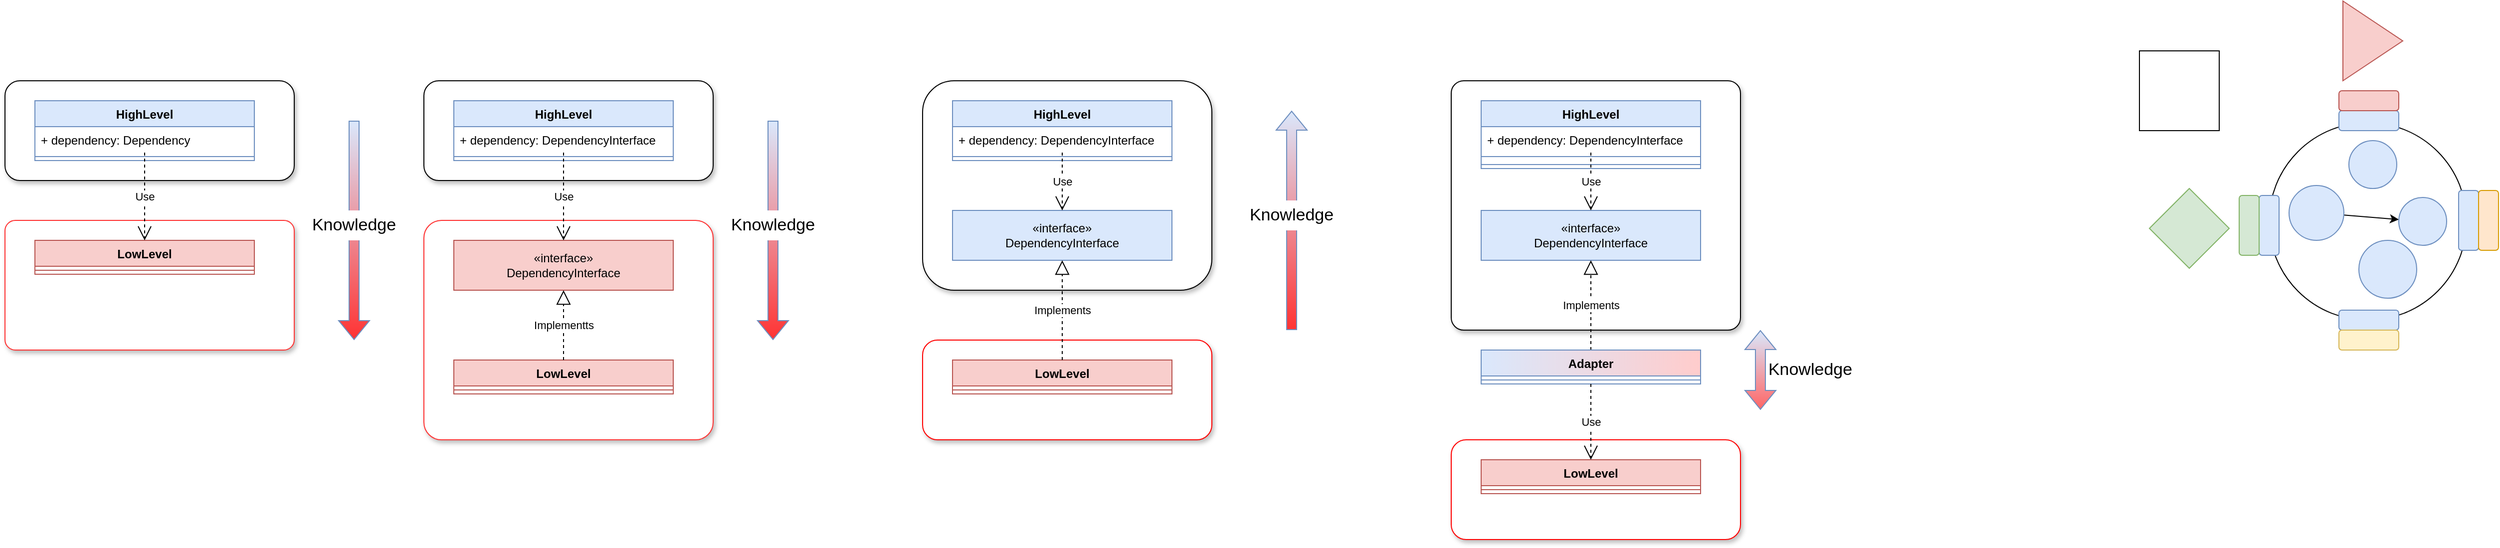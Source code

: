 <mxfile version="22.0.3" type="device" pages="14">
  <diagram id="jMa_WE8gkqSriJHzxcLN" name="DIP">
    <mxGraphModel dx="2261" dy="843" grid="1" gridSize="10" guides="1" tooltips="1" connect="1" arrows="1" fold="1" page="1" pageScale="1" pageWidth="827" pageHeight="1169" math="0" shadow="0">
      <root>
        <mxCell id="0" />
        <mxCell id="1" parent="0" />
        <mxCell id="6hj3zitPtZkXxrmENwhy-104" value="" style="ellipse;whiteSpace=wrap;html=1;aspect=fixed;" vertex="1" parent="1">
          <mxGeometry x="1860" y="362" width="198" height="198" as="geometry" />
        </mxCell>
        <mxCell id="6hj3zitPtZkXxrmENwhy-37" value="" style="rounded=1;whiteSpace=wrap;html=1;shadow=1;arcSize=5;" vertex="1" parent="1">
          <mxGeometry x="1040" y="320" width="290" height="250" as="geometry" />
        </mxCell>
        <mxCell id="6hj3zitPtZkXxrmENwhy-33" value="" style="rounded=1;whiteSpace=wrap;html=1;shadow=1;strokeColor=#FF0000;" vertex="1" parent="1">
          <mxGeometry x="510" y="580" width="290" height="100" as="geometry" />
        </mxCell>
        <mxCell id="6hj3zitPtZkXxrmENwhy-31" value="" style="rounded=1;whiteSpace=wrap;html=1;shadow=1;" vertex="1" parent="1">
          <mxGeometry x="510" y="320" width="290" height="210" as="geometry" />
        </mxCell>
        <mxCell id="6hj3zitPtZkXxrmENwhy-25" value="" style="rounded=1;whiteSpace=wrap;html=1;arcSize=8;strokeColor=#FF3333;shadow=1;" vertex="1" parent="1">
          <mxGeometry x="10" y="460" width="290" height="220" as="geometry" />
        </mxCell>
        <mxCell id="6hj3zitPtZkXxrmENwhy-24" value="" style="rounded=1;whiteSpace=wrap;html=1;shadow=1;" vertex="1" parent="1">
          <mxGeometry x="10" y="320" width="290" height="100" as="geometry" />
        </mxCell>
        <mxCell id="6hj3zitPtZkXxrmENwhy-1" value="HighLevel" style="swimlane;fontStyle=1;align=center;verticalAlign=top;childLayout=stackLayout;horizontal=1;startSize=26;horizontalStack=0;resizeParent=1;resizeParentMax=0;resizeLast=0;collapsible=1;marginBottom=0;whiteSpace=wrap;html=1;fillColor=#dae8fc;strokeColor=#6c8ebf;" vertex="1" parent="1">
          <mxGeometry x="540" y="340" width="220" height="60" as="geometry" />
        </mxCell>
        <mxCell id="6hj3zitPtZkXxrmENwhy-2" value="+ dependency: DependencyInterface" style="text;strokeColor=none;fillColor=none;align=left;verticalAlign=top;spacingLeft=4;spacingRight=4;overflow=hidden;rotatable=0;points=[[0,0.5],[1,0.5]];portConstraint=eastwest;whiteSpace=wrap;html=1;" vertex="1" parent="6hj3zitPtZkXxrmENwhy-1">
          <mxGeometry y="26" width="220" height="26" as="geometry" />
        </mxCell>
        <mxCell id="6hj3zitPtZkXxrmENwhy-3" value="" style="line;strokeWidth=1;fillColor=none;align=left;verticalAlign=middle;spacingTop=-1;spacingLeft=3;spacingRight=3;rotatable=0;labelPosition=right;points=[];portConstraint=eastwest;strokeColor=inherit;" vertex="1" parent="6hj3zitPtZkXxrmENwhy-1">
          <mxGeometry y="52" width="220" height="8" as="geometry" />
        </mxCell>
        <mxCell id="6hj3zitPtZkXxrmENwhy-5" value="«interface»&lt;br&gt;DependencyInterface" style="html=1;whiteSpace=wrap;fillColor=#dae8fc;strokeColor=#6c8ebf;" vertex="1" parent="1">
          <mxGeometry x="540" y="450" width="220" height="50" as="geometry" />
        </mxCell>
        <mxCell id="6hj3zitPtZkXxrmENwhy-6" value="LowLevel" style="swimlane;fontStyle=1;align=center;verticalAlign=top;childLayout=stackLayout;horizontal=1;startSize=26;horizontalStack=0;resizeParent=1;resizeParentMax=0;resizeLast=0;collapsible=1;marginBottom=0;whiteSpace=wrap;html=1;fillColor=#f8cecc;strokeColor=#b85450;" vertex="1" parent="1">
          <mxGeometry x="540" y="600" width="220" height="34" as="geometry" />
        </mxCell>
        <mxCell id="6hj3zitPtZkXxrmENwhy-8" value="" style="line;strokeWidth=1;fillColor=none;align=left;verticalAlign=middle;spacingTop=-1;spacingLeft=3;spacingRight=3;rotatable=0;labelPosition=right;points=[];portConstraint=eastwest;strokeColor=inherit;" vertex="1" parent="6hj3zitPtZkXxrmENwhy-6">
          <mxGeometry y="26" width="220" height="8" as="geometry" />
        </mxCell>
        <mxCell id="6hj3zitPtZkXxrmENwhy-9" value="Use" style="endArrow=open;endSize=12;dashed=1;html=1;rounded=0;" edge="1" parent="1" source="6hj3zitPtZkXxrmENwhy-2" target="6hj3zitPtZkXxrmENwhy-5">
          <mxGeometry width="160" relative="1" as="geometry">
            <mxPoint x="540" y="430" as="sourcePoint" />
            <mxPoint x="700" y="430" as="targetPoint" />
          </mxGeometry>
        </mxCell>
        <mxCell id="6hj3zitPtZkXxrmENwhy-10" value="Implements" style="endArrow=block;dashed=1;endFill=0;endSize=12;html=1;rounded=0;" edge="1" parent="1" source="6hj3zitPtZkXxrmENwhy-6" target="6hj3zitPtZkXxrmENwhy-5">
          <mxGeometry width="160" relative="1" as="geometry">
            <mxPoint x="540" y="430" as="sourcePoint" />
            <mxPoint x="700" y="430" as="targetPoint" />
          </mxGeometry>
        </mxCell>
        <mxCell id="6hj3zitPtZkXxrmENwhy-13" value="HighLevel" style="swimlane;fontStyle=1;align=center;verticalAlign=top;childLayout=stackLayout;horizontal=1;startSize=26;horizontalStack=0;resizeParent=1;resizeParentMax=0;resizeLast=0;collapsible=1;marginBottom=0;whiteSpace=wrap;html=1;fillColor=#dae8fc;strokeColor=#6c8ebf;" vertex="1" parent="1">
          <mxGeometry x="40" y="340" width="220" height="60" as="geometry" />
        </mxCell>
        <mxCell id="6hj3zitPtZkXxrmENwhy-14" value="+ dependency: DependencyInterface" style="text;strokeColor=none;fillColor=none;align=left;verticalAlign=top;spacingLeft=4;spacingRight=4;overflow=hidden;rotatable=0;points=[[0,0.5],[1,0.5]];portConstraint=eastwest;whiteSpace=wrap;html=1;" vertex="1" parent="6hj3zitPtZkXxrmENwhy-13">
          <mxGeometry y="26" width="220" height="26" as="geometry" />
        </mxCell>
        <mxCell id="6hj3zitPtZkXxrmENwhy-15" value="" style="line;strokeWidth=1;fillColor=none;align=left;verticalAlign=middle;spacingTop=-1;spacingLeft=3;spacingRight=3;rotatable=0;labelPosition=right;points=[];portConstraint=eastwest;strokeColor=inherit;" vertex="1" parent="6hj3zitPtZkXxrmENwhy-13">
          <mxGeometry y="52" width="220" height="8" as="geometry" />
        </mxCell>
        <mxCell id="6hj3zitPtZkXxrmENwhy-16" value="«interface»&lt;br&gt;DependencyInterface" style="html=1;whiteSpace=wrap;fillColor=#f8cecc;strokeColor=#b85450;" vertex="1" parent="1">
          <mxGeometry x="40" y="480" width="220" height="50" as="geometry" />
        </mxCell>
        <mxCell id="6hj3zitPtZkXxrmENwhy-17" value="LowLevel" style="swimlane;fontStyle=1;align=center;verticalAlign=top;childLayout=stackLayout;horizontal=1;startSize=26;horizontalStack=0;resizeParent=1;resizeParentMax=0;resizeLast=0;collapsible=1;marginBottom=0;whiteSpace=wrap;html=1;fillColor=#f8cecc;strokeColor=#b85450;" vertex="1" parent="1">
          <mxGeometry x="40" y="600" width="220" height="34" as="geometry" />
        </mxCell>
        <mxCell id="6hj3zitPtZkXxrmENwhy-19" value="" style="line;strokeWidth=1;fillColor=none;align=left;verticalAlign=middle;spacingTop=-1;spacingLeft=3;spacingRight=3;rotatable=0;labelPosition=right;points=[];portConstraint=eastwest;strokeColor=inherit;" vertex="1" parent="6hj3zitPtZkXxrmENwhy-17">
          <mxGeometry y="26" width="220" height="8" as="geometry" />
        </mxCell>
        <mxCell id="6hj3zitPtZkXxrmENwhy-20" value="Use" style="endArrow=open;endSize=12;dashed=1;html=1;rounded=0;" edge="1" source="6hj3zitPtZkXxrmENwhy-14" target="6hj3zitPtZkXxrmENwhy-16" parent="1">
          <mxGeometry width="160" relative="1" as="geometry">
            <mxPoint x="40" y="430" as="sourcePoint" />
            <mxPoint x="200" y="430" as="targetPoint" />
          </mxGeometry>
        </mxCell>
        <mxCell id="6hj3zitPtZkXxrmENwhy-21" value="Implementts" style="endArrow=block;dashed=1;endFill=0;endSize=12;html=1;rounded=0;" edge="1" source="6hj3zitPtZkXxrmENwhy-17" target="6hj3zitPtZkXxrmENwhy-16" parent="1">
          <mxGeometry width="160" relative="1" as="geometry">
            <mxPoint x="40" y="430" as="sourcePoint" />
            <mxPoint x="200" y="430" as="targetPoint" />
          </mxGeometry>
        </mxCell>
        <mxCell id="6hj3zitPtZkXxrmENwhy-28" value="" style="shape=flexArrow;endArrow=classic;html=1;rounded=0;fillColor=#dae8fc;strokeColor=#6c8ebf;gradientColor=#FF3333;" edge="1" parent="1">
          <mxGeometry width="50" height="50" relative="1" as="geometry">
            <mxPoint x="360" y="360" as="sourcePoint" />
            <mxPoint x="360" y="580" as="targetPoint" />
          </mxGeometry>
        </mxCell>
        <mxCell id="6hj3zitPtZkXxrmENwhy-29" value="Knowledge" style="text;html=1;strokeColor=none;fillColor=default;align=center;verticalAlign=middle;whiteSpace=wrap;rounded=0;fontSize=17;" vertex="1" parent="1">
          <mxGeometry x="330" y="450" width="60" height="30" as="geometry" />
        </mxCell>
        <mxCell id="6hj3zitPtZkXxrmENwhy-34" value="" style="shape=flexArrow;endArrow=classic;html=1;rounded=0;fillColor=#dae8fc;strokeColor=#6c8ebf;gradientColor=#FF3333;" edge="1" parent="1">
          <mxGeometry width="50" height="50" relative="1" as="geometry">
            <mxPoint x="880" y="570" as="sourcePoint" />
            <mxPoint x="880" y="350" as="targetPoint" />
          </mxGeometry>
        </mxCell>
        <mxCell id="6hj3zitPtZkXxrmENwhy-35" value="Knowledge" style="text;html=1;strokeColor=none;fillColor=default;align=center;verticalAlign=middle;whiteSpace=wrap;rounded=0;fontSize=17;" vertex="1" parent="1">
          <mxGeometry x="850" y="440" width="60" height="30" as="geometry" />
        </mxCell>
        <mxCell id="6hj3zitPtZkXxrmENwhy-36" value="" style="rounded=1;whiteSpace=wrap;html=1;shadow=1;strokeColor=#FF0000;" vertex="1" parent="1">
          <mxGeometry x="1040" y="680" width="290" height="100" as="geometry" />
        </mxCell>
        <mxCell id="6hj3zitPtZkXxrmENwhy-38" value="HighLevel" style="swimlane;fontStyle=1;align=center;verticalAlign=top;childLayout=stackLayout;horizontal=1;startSize=26;horizontalStack=0;resizeParent=1;resizeParentMax=0;resizeLast=0;collapsible=1;marginBottom=0;whiteSpace=wrap;html=1;fillColor=#dae8fc;strokeColor=#6c8ebf;" vertex="1" parent="1">
          <mxGeometry x="1070" y="340" width="220" height="68" as="geometry" />
        </mxCell>
        <mxCell id="6hj3zitPtZkXxrmENwhy-39" value="+ dependency: DependencyInterface" style="text;strokeColor=none;fillColor=none;align=left;verticalAlign=top;spacingLeft=4;spacingRight=4;overflow=hidden;rotatable=0;points=[[0,0.5],[1,0.5]];portConstraint=eastwest;whiteSpace=wrap;html=1;" vertex="1" parent="6hj3zitPtZkXxrmENwhy-38">
          <mxGeometry y="26" width="220" height="26" as="geometry" />
        </mxCell>
        <mxCell id="6hj3zitPtZkXxrmENwhy-40" value="" style="line;strokeWidth=1;fillColor=none;align=left;verticalAlign=middle;spacingTop=-1;spacingLeft=3;spacingRight=3;rotatable=0;labelPosition=right;points=[];portConstraint=eastwest;strokeColor=inherit;" vertex="1" parent="6hj3zitPtZkXxrmENwhy-38">
          <mxGeometry y="52" width="220" height="8" as="geometry" />
        </mxCell>
        <mxCell id="6hj3zitPtZkXxrmENwhy-58" value="" style="line;strokeWidth=1;fillColor=none;align=left;verticalAlign=middle;spacingTop=-1;spacingLeft=3;spacingRight=3;rotatable=0;labelPosition=right;points=[];portConstraint=eastwest;strokeColor=inherit;" vertex="1" parent="6hj3zitPtZkXxrmENwhy-38">
          <mxGeometry y="60" width="220" height="8" as="geometry" />
        </mxCell>
        <mxCell id="6hj3zitPtZkXxrmENwhy-41" value="«interface»&lt;br&gt;DependencyInterface" style="html=1;whiteSpace=wrap;fillColor=#dae8fc;strokeColor=#6c8ebf;" vertex="1" parent="1">
          <mxGeometry x="1070" y="450" width="220" height="50" as="geometry" />
        </mxCell>
        <mxCell id="6hj3zitPtZkXxrmENwhy-42" value="LowLevel" style="swimlane;fontStyle=1;align=center;verticalAlign=top;childLayout=stackLayout;horizontal=1;startSize=26;horizontalStack=0;resizeParent=1;resizeParentMax=0;resizeLast=0;collapsible=1;marginBottom=0;whiteSpace=wrap;html=1;fillColor=#f8cecc;strokeColor=#b85450;" vertex="1" parent="1">
          <mxGeometry x="1070" y="700" width="220" height="34" as="geometry" />
        </mxCell>
        <mxCell id="6hj3zitPtZkXxrmENwhy-44" value="" style="line;strokeWidth=1;fillColor=none;align=left;verticalAlign=middle;spacingTop=-1;spacingLeft=3;spacingRight=3;rotatable=0;labelPosition=right;points=[];portConstraint=eastwest;strokeColor=inherit;" vertex="1" parent="6hj3zitPtZkXxrmENwhy-42">
          <mxGeometry y="26" width="220" height="8" as="geometry" />
        </mxCell>
        <mxCell id="6hj3zitPtZkXxrmENwhy-45" value="Use" style="endArrow=open;endSize=12;dashed=1;html=1;rounded=0;" edge="1" source="6hj3zitPtZkXxrmENwhy-39" target="6hj3zitPtZkXxrmENwhy-41" parent="1">
          <mxGeometry width="160" relative="1" as="geometry">
            <mxPoint x="1070" y="430" as="sourcePoint" />
            <mxPoint x="1230" y="430" as="targetPoint" />
          </mxGeometry>
        </mxCell>
        <mxCell id="6hj3zitPtZkXxrmENwhy-46" value="Implements" style="endArrow=block;dashed=1;endFill=0;endSize=12;html=1;rounded=0;exitX=0.5;exitY=0;exitDx=0;exitDy=0;" edge="1" source="6hj3zitPtZkXxrmENwhy-49" target="6hj3zitPtZkXxrmENwhy-41" parent="1">
          <mxGeometry width="160" relative="1" as="geometry">
            <mxPoint x="1070" y="430" as="sourcePoint" />
            <mxPoint x="1230" y="430" as="targetPoint" />
          </mxGeometry>
        </mxCell>
        <mxCell id="6hj3zitPtZkXxrmENwhy-49" value="Adapter" style="swimlane;fontStyle=1;align=center;verticalAlign=top;childLayout=stackLayout;horizontal=1;startSize=26;horizontalStack=0;resizeParent=1;resizeParentMax=0;resizeLast=0;collapsible=1;marginBottom=0;whiteSpace=wrap;html=1;fillColor=#dae8fc;strokeColor=#6c8ebf;gradientColor=#FFCCCC;gradientDirection=east;" vertex="1" parent="1">
          <mxGeometry x="1070" y="590" width="220" height="34" as="geometry" />
        </mxCell>
        <mxCell id="6hj3zitPtZkXxrmENwhy-51" value="" style="line;strokeWidth=1;fillColor=none;align=left;verticalAlign=middle;spacingTop=-1;spacingLeft=3;spacingRight=3;rotatable=0;labelPosition=right;points=[];portConstraint=eastwest;strokeColor=inherit;" vertex="1" parent="6hj3zitPtZkXxrmENwhy-49">
          <mxGeometry y="26" width="220" height="8" as="geometry" />
        </mxCell>
        <mxCell id="6hj3zitPtZkXxrmENwhy-52" value="Use" style="endArrow=open;endSize=12;dashed=1;html=1;rounded=0;entryX=0.5;entryY=0;entryDx=0;entryDy=0;" edge="1" parent="1" source="6hj3zitPtZkXxrmENwhy-49" target="6hj3zitPtZkXxrmENwhy-42">
          <mxGeometry width="160" relative="1" as="geometry">
            <mxPoint x="910" y="530" as="sourcePoint" />
            <mxPoint x="1070" y="530" as="targetPoint" />
          </mxGeometry>
        </mxCell>
        <mxCell id="6hj3zitPtZkXxrmENwhy-62" value="" style="shape=flexArrow;endArrow=classic;startArrow=classic;html=1;rounded=0;fillColor=#dae8fc;strokeColor=#6c8ebf;gradientColor=#FF6666;" edge="1" parent="1">
          <mxGeometry width="100" height="100" relative="1" as="geometry">
            <mxPoint x="1350" y="650" as="sourcePoint" />
            <mxPoint x="1350" y="570" as="targetPoint" />
          </mxGeometry>
        </mxCell>
        <mxCell id="6hj3zitPtZkXxrmENwhy-48" value="Knowledge" style="text;html=1;strokeColor=none;fillColor=default;align=center;verticalAlign=middle;whiteSpace=wrap;rounded=0;fontSize=17;" vertex="1" parent="1">
          <mxGeometry x="1370" y="595" width="60" height="30" as="geometry" />
        </mxCell>
        <mxCell id="6hj3zitPtZkXxrmENwhy-63" value="" style="rounded=1;whiteSpace=wrap;html=1;arcSize=8;strokeColor=#FF3333;shadow=1;" vertex="1" parent="1">
          <mxGeometry x="-410" y="460" width="290" height="130" as="geometry" />
        </mxCell>
        <mxCell id="6hj3zitPtZkXxrmENwhy-64" value="" style="rounded=1;whiteSpace=wrap;html=1;shadow=1;" vertex="1" parent="1">
          <mxGeometry x="-410" y="320" width="290" height="100" as="geometry" />
        </mxCell>
        <mxCell id="6hj3zitPtZkXxrmENwhy-65" value="HighLevel" style="swimlane;fontStyle=1;align=center;verticalAlign=top;childLayout=stackLayout;horizontal=1;startSize=26;horizontalStack=0;resizeParent=1;resizeParentMax=0;resizeLast=0;collapsible=1;marginBottom=0;whiteSpace=wrap;html=1;fillColor=#dae8fc;strokeColor=#6c8ebf;" vertex="1" parent="1">
          <mxGeometry x="-380" y="340" width="220" height="60" as="geometry" />
        </mxCell>
        <mxCell id="6hj3zitPtZkXxrmENwhy-66" value="+ dependency: Dependency" style="text;strokeColor=none;fillColor=none;align=left;verticalAlign=top;spacingLeft=4;spacingRight=4;overflow=hidden;rotatable=0;points=[[0,0.5],[1,0.5]];portConstraint=eastwest;whiteSpace=wrap;html=1;" vertex="1" parent="6hj3zitPtZkXxrmENwhy-65">
          <mxGeometry y="26" width="220" height="26" as="geometry" />
        </mxCell>
        <mxCell id="6hj3zitPtZkXxrmENwhy-67" value="" style="line;strokeWidth=1;fillColor=none;align=left;verticalAlign=middle;spacingTop=-1;spacingLeft=3;spacingRight=3;rotatable=0;labelPosition=right;points=[];portConstraint=eastwest;strokeColor=inherit;" vertex="1" parent="6hj3zitPtZkXxrmENwhy-65">
          <mxGeometry y="52" width="220" height="8" as="geometry" />
        </mxCell>
        <mxCell id="6hj3zitPtZkXxrmENwhy-69" value="LowLevel" style="swimlane;fontStyle=1;align=center;verticalAlign=top;childLayout=stackLayout;horizontal=1;startSize=26;horizontalStack=0;resizeParent=1;resizeParentMax=0;resizeLast=0;collapsible=1;marginBottom=0;whiteSpace=wrap;html=1;fillColor=#f8cecc;strokeColor=#b85450;" vertex="1" parent="1">
          <mxGeometry x="-380" y="480" width="220" height="34" as="geometry" />
        </mxCell>
        <mxCell id="6hj3zitPtZkXxrmENwhy-70" value="" style="line;strokeWidth=1;fillColor=none;align=left;verticalAlign=middle;spacingTop=-1;spacingLeft=3;spacingRight=3;rotatable=0;labelPosition=right;points=[];portConstraint=eastwest;strokeColor=inherit;" vertex="1" parent="6hj3zitPtZkXxrmENwhy-69">
          <mxGeometry y="26" width="220" height="8" as="geometry" />
        </mxCell>
        <mxCell id="6hj3zitPtZkXxrmENwhy-71" value="Use" style="endArrow=open;endSize=12;dashed=1;html=1;rounded=0;" edge="1" source="6hj3zitPtZkXxrmENwhy-66" parent="1">
          <mxGeometry width="160" relative="1" as="geometry">
            <mxPoint x="-380" y="430" as="sourcePoint" />
            <mxPoint x="-270" y="480" as="targetPoint" />
          </mxGeometry>
        </mxCell>
        <mxCell id="6hj3zitPtZkXxrmENwhy-73" value="" style="shape=flexArrow;endArrow=classic;html=1;rounded=0;fillColor=#dae8fc;strokeColor=#6c8ebf;gradientColor=#FF3333;" edge="1" parent="1">
          <mxGeometry width="50" height="50" relative="1" as="geometry">
            <mxPoint x="-60" y="360" as="sourcePoint" />
            <mxPoint x="-60" y="580" as="targetPoint" />
          </mxGeometry>
        </mxCell>
        <mxCell id="6hj3zitPtZkXxrmENwhy-74" value="Knowledge" style="text;html=1;strokeColor=none;fillColor=default;align=center;verticalAlign=middle;whiteSpace=wrap;rounded=0;fontSize=17;" vertex="1" parent="1">
          <mxGeometry x="-90" y="450" width="60" height="30" as="geometry" />
        </mxCell>
        <mxCell id="6hj3zitPtZkXxrmENwhy-97" value="" style="ellipse;whiteSpace=wrap;html=1;aspect=fixed;fillColor=#dae8fc;strokeColor=#6c8ebf;" vertex="1" parent="1">
          <mxGeometry x="1940" y="380" width="48" height="48" as="geometry" />
        </mxCell>
        <mxCell id="6hj3zitPtZkXxrmENwhy-106" style="rounded=0;orthogonalLoop=1;jettySize=auto;html=1;" edge="1" parent="1" source="6hj3zitPtZkXxrmENwhy-98" target="6hj3zitPtZkXxrmENwhy-105">
          <mxGeometry relative="1" as="geometry" />
        </mxCell>
        <mxCell id="6hj3zitPtZkXxrmENwhy-98" value="" style="ellipse;whiteSpace=wrap;html=1;aspect=fixed;fillColor=#dae8fc;strokeColor=#6c8ebf;" vertex="1" parent="1">
          <mxGeometry x="1880" y="425" width="55" height="55" as="geometry" />
        </mxCell>
        <mxCell id="6hj3zitPtZkXxrmENwhy-99" value="" style="ellipse;whiteSpace=wrap;html=1;aspect=fixed;fillColor=#dae8fc;strokeColor=#6c8ebf;" vertex="1" parent="1">
          <mxGeometry x="1950" y="480" width="58" height="58" as="geometry" />
        </mxCell>
        <mxCell id="6hj3zitPtZkXxrmENwhy-100" value="" style="rounded=1;whiteSpace=wrap;html=1;fillColor=#dae8fc;strokeColor=#6c8ebf;" vertex="1" parent="1">
          <mxGeometry x="1930" y="350" width="60" height="20" as="geometry" />
        </mxCell>
        <mxCell id="6hj3zitPtZkXxrmENwhy-101" value="" style="rounded=1;whiteSpace=wrap;html=1;fillColor=#dae8fc;strokeColor=#6c8ebf;" vertex="1" parent="1">
          <mxGeometry x="1930" y="550" width="60" height="20" as="geometry" />
        </mxCell>
        <mxCell id="6hj3zitPtZkXxrmENwhy-102" value="" style="rounded=1;whiteSpace=wrap;html=1;fillColor=#dae8fc;strokeColor=#6c8ebf;rotation=-90;" vertex="1" parent="1">
          <mxGeometry x="1830" y="455" width="60" height="20" as="geometry" />
        </mxCell>
        <mxCell id="6hj3zitPtZkXxrmENwhy-103" value="" style="rounded=1;whiteSpace=wrap;html=1;fillColor=#dae8fc;strokeColor=#6c8ebf;rotation=-90;" vertex="1" parent="1">
          <mxGeometry x="2030" y="450" width="60" height="20" as="geometry" />
        </mxCell>
        <mxCell id="6hj3zitPtZkXxrmENwhy-105" value="" style="ellipse;whiteSpace=wrap;html=1;aspect=fixed;fillColor=#dae8fc;strokeColor=#6c8ebf;" vertex="1" parent="1">
          <mxGeometry x="1990" y="437" width="48" height="48" as="geometry" />
        </mxCell>
        <mxCell id="6hj3zitPtZkXxrmENwhy-107" value="" style="rounded=1;whiteSpace=wrap;html=1;fillColor=#f8cecc;strokeColor=#b85450;" vertex="1" parent="1">
          <mxGeometry x="1930" y="330" width="60" height="20" as="geometry" />
        </mxCell>
        <mxCell id="6hj3zitPtZkXxrmENwhy-108" value="" style="rounded=1;whiteSpace=wrap;html=1;fillColor=#d5e8d4;strokeColor=#82b366;rotation=-90;" vertex="1" parent="1">
          <mxGeometry x="1810" y="455" width="60" height="20" as="geometry" />
        </mxCell>
        <mxCell id="6hj3zitPtZkXxrmENwhy-109" value="" style="rounded=1;whiteSpace=wrap;html=1;fillColor=#fff2cc;strokeColor=#d6b656;" vertex="1" parent="1">
          <mxGeometry x="1930" y="570" width="60" height="20" as="geometry" />
        </mxCell>
        <mxCell id="6hj3zitPtZkXxrmENwhy-110" value="" style="rounded=1;whiteSpace=wrap;html=1;fillColor=#ffe6cc;strokeColor=#d79b00;rotation=-90;" vertex="1" parent="1">
          <mxGeometry x="2050" y="450" width="60" height="20" as="geometry" />
        </mxCell>
        <mxCell id="6hj3zitPtZkXxrmENwhy-111" value="" style="rhombus;whiteSpace=wrap;html=1;fillColor=#d5e8d4;strokeColor=#82b366;" vertex="1" parent="1">
          <mxGeometry x="1740" y="428" width="80" height="80" as="geometry" />
        </mxCell>
        <mxCell id="6hj3zitPtZkXxrmENwhy-112" value="" style="triangle;whiteSpace=wrap;html=1;fillColor=#f8cecc;strokeColor=#b85450;" vertex="1" parent="1">
          <mxGeometry x="1934" y="240" width="60" height="80" as="geometry" />
        </mxCell>
        <mxCell id="6hj3zitPtZkXxrmENwhy-113" value="" style="whiteSpace=wrap;html=1;aspect=fixed;" vertex="1" parent="1">
          <mxGeometry x="1730" y="290" width="80" height="80" as="geometry" />
        </mxCell>
      </root>
    </mxGraphModel>
  </diagram>
  <diagram name="complexity" id="VwKCZza34KNpkzapye0U">
    <mxGraphModel dx="3088" dy="2012" grid="1" gridSize="10" guides="1" tooltips="1" connect="1" arrows="1" fold="1" page="1" pageScale="1" pageWidth="1654" pageHeight="1169" math="0" shadow="0">
      <root>
        <mxCell id="0" />
        <mxCell id="dbzIAWiyyoJPs32lD5O0-95" value="ensemble" parent="0" />
        <mxCell id="r81_bSy1_nfOfyMMS9X0-172" value="" style="rounded=0;whiteSpace=wrap;html=1;fontFamily=Helvetica;fontSize=11;fillColor=#fff2cc;strokeColor=#d6b656;" parent="dbzIAWiyyoJPs32lD5O0-95" vertex="1">
          <mxGeometry x="-150" y="-60" width="200" height="200" as="geometry" />
        </mxCell>
        <mxCell id="r81_bSy1_nfOfyMMS9X0-173" value="" style="rounded=0;whiteSpace=wrap;html=1;fontFamily=Helvetica;fontSize=11;fillColor=#d5e8d4;strokeColor=#82b366;" parent="dbzIAWiyyoJPs32lD5O0-95" vertex="1">
          <mxGeometry x="70" y="-60" width="200" height="200" as="geometry" />
        </mxCell>
        <mxCell id="r81_bSy1_nfOfyMMS9X0-174" value="" style="rounded=0;whiteSpace=wrap;html=1;fontFamily=Helvetica;fontSize=11;fillColor=#f8cecc;strokeColor=#b85450;" parent="dbzIAWiyyoJPs32lD5O0-95" vertex="1">
          <mxGeometry x="10" y="220" width="200" height="200" as="geometry" />
        </mxCell>
        <mxCell id="r81_bSy1_nfOfyMMS9X0-237" value="" style="rounded=0;whiteSpace=wrap;html=1;fontFamily=Helvetica;fontSize=11;fillColor=#fff2cc;strokeColor=#d6b656;" parent="dbzIAWiyyoJPs32lD5O0-95" vertex="1">
          <mxGeometry x="480" y="520" width="120" height="120" as="geometry" />
        </mxCell>
        <mxCell id="r81_bSy1_nfOfyMMS9X0-238" value="" style="rounded=0;whiteSpace=wrap;html=1;fontFamily=Helvetica;fontSize=11;fillColor=#d5e8d4;strokeColor=#82b366;" parent="dbzIAWiyyoJPs32lD5O0-95" vertex="1">
          <mxGeometry x="640" y="520" width="120" height="120" as="geometry" />
        </mxCell>
        <mxCell id="r81_bSy1_nfOfyMMS9X0-239" value="" style="rounded=0;whiteSpace=wrap;html=1;fontFamily=Helvetica;fontSize=11;fillColor=#f8cecc;strokeColor=#b85450;" parent="dbzIAWiyyoJPs32lD5O0-95" vertex="1">
          <mxGeometry x="640" y="720" width="120" height="120" as="geometry" />
        </mxCell>
        <mxCell id="r81_bSy1_nfOfyMMS9X0-298" style="edgeStyle=orthogonalEdgeStyle;shape=connector;rounded=0;orthogonalLoop=1;jettySize=auto;html=1;labelBackgroundColor=default;strokeColor=default;align=center;verticalAlign=middle;fontFamily=Helvetica;fontSize=11;fontColor=default;endArrow=classic;exitX=0.5;exitY=1;exitDx=0;exitDy=0;" parent="dbzIAWiyyoJPs32lD5O0-95" source="r81_bSy1_nfOfyMMS9X0-237" target="r81_bSy1_nfOfyMMS9X0-241" edge="1">
          <mxGeometry relative="1" as="geometry" />
        </mxCell>
        <mxCell id="r81_bSy1_nfOfyMMS9X0-304" value="" style="rounded=0;whiteSpace=wrap;html=1;fontFamily=Helvetica;fontSize=11;fillColor=#dae8fc;strokeColor=#6c8ebf;" parent="dbzIAWiyyoJPs32lD5O0-95" vertex="1">
          <mxGeometry x="-1060" y="170" width="430" height="230" as="geometry" />
        </mxCell>
        <mxCell id="Tij77vFqYgEeM6soHszD-154" value="" style="rounded=0;whiteSpace=wrap;html=1;fontFamily=Helvetica;fontSize=11;fillColor=#fff2cc;strokeColor=#d6b656;opacity=30;" parent="dbzIAWiyyoJPs32lD5O0-95" vertex="1">
          <mxGeometry x="-880" y="-650" width="200" height="200" as="geometry" />
        </mxCell>
        <mxCell id="Tij77vFqYgEeM6soHszD-155" value="" style="rounded=0;whiteSpace=wrap;html=1;fontFamily=Helvetica;fontSize=11;fillColor=#d5e8d4;strokeColor=#82b366;opacity=30;" parent="dbzIAWiyyoJPs32lD5O0-95" vertex="1">
          <mxGeometry x="-660" y="-650" width="200" height="200" as="geometry" />
        </mxCell>
        <mxCell id="Tij77vFqYgEeM6soHszD-156" value="" style="rounded=0;whiteSpace=wrap;html=1;fontFamily=Helvetica;fontSize=11;fillColor=#f8cecc;strokeColor=#b85450;opacity=30;" parent="dbzIAWiyyoJPs32lD5O0-95" vertex="1">
          <mxGeometry x="-720" y="-370" width="200" height="200" as="geometry" />
        </mxCell>
        <mxCell id="1" parent="0" />
        <mxCell id="r81_bSy1_nfOfyMMS9X0-170" value="" style="rounded=0;whiteSpace=wrap;html=1;fontFamily=Helvetica;fontSize=11;fillColor=#dae8fc;strokeColor=#6c8ebf;" parent="1" vertex="1">
          <mxGeometry x="-270" y="150" width="270" height="230" as="geometry" />
        </mxCell>
        <mxCell id="r81_bSy1_nfOfyMMS9X0-305" value="" style="rounded=0;whiteSpace=wrap;html=1;fontFamily=Helvetica;fontSize=11;fillColor=#dae8fc;strokeColor=#6c8ebf;" parent="1" vertex="1">
          <mxGeometry x="-960" y="-130" width="270" height="230" as="geometry" />
        </mxCell>
        <mxCell id="dbzIAWiyyoJPs32lD5O0-28" value="" style="edgeStyle=orthogonalEdgeStyle;rounded=0;orthogonalLoop=1;jettySize=auto;html=1;" parent="1" source="dbzIAWiyyoJPs32lD5O0-29" target="dbzIAWiyyoJPs32lD5O0-31" edge="1">
          <mxGeometry relative="1" as="geometry" />
        </mxCell>
        <mxCell id="r81_bSy1_nfOfyMMS9X0-166" style="edgeStyle=none;shape=connector;rounded=0;orthogonalLoop=1;jettySize=auto;html=1;entryX=0;entryY=0;entryDx=0;entryDy=0;labelBackgroundColor=default;strokeColor=default;align=center;verticalAlign=middle;fontFamily=Helvetica;fontSize=11;fontColor=default;endArrow=classic;" parent="1" source="dbzIAWiyyoJPs32lD5O0-29" target="dbzIAWiyyoJPs32lD5O0-15" edge="1">
          <mxGeometry relative="1" as="geometry" />
        </mxCell>
        <mxCell id="dbzIAWiyyoJPs32lD5O0-29" value="" style="rounded=1;whiteSpace=wrap;html=1;fillColor=#dae8fc;strokeColor=#6c8ebf;" parent="1" vertex="1">
          <mxGeometry x="380" y="210" width="40" height="40" as="geometry" />
        </mxCell>
        <mxCell id="dbzIAWiyyoJPs32lD5O0-30" value="" style="edgeStyle=orthogonalEdgeStyle;rounded=0;orthogonalLoop=1;jettySize=auto;html=1;" parent="1" source="dbzIAWiyyoJPs32lD5O0-31" target="dbzIAWiyyoJPs32lD5O0-33" edge="1">
          <mxGeometry relative="1" as="geometry" />
        </mxCell>
        <mxCell id="dbzIAWiyyoJPs32lD5O0-31" value="" style="rounded=1;whiteSpace=wrap;html=1;fillColor=#dae8fc;strokeColor=#6c8ebf;" parent="1" vertex="1">
          <mxGeometry x="500" y="210" width="40" height="40" as="geometry" />
        </mxCell>
        <mxCell id="dbzIAWiyyoJPs32lD5O0-32" value="" style="edgeStyle=orthogonalEdgeStyle;rounded=0;orthogonalLoop=1;jettySize=auto;html=1;" parent="1" source="dbzIAWiyyoJPs32lD5O0-33" target="dbzIAWiyyoJPs32lD5O0-35" edge="1">
          <mxGeometry relative="1" as="geometry" />
        </mxCell>
        <mxCell id="dbzIAWiyyoJPs32lD5O0-33" value="" style="rounded=1;whiteSpace=wrap;html=1;fillColor=#dae8fc;strokeColor=#6c8ebf;" parent="1" vertex="1">
          <mxGeometry x="500" y="330" width="40" height="40" as="geometry" />
        </mxCell>
        <mxCell id="dbzIAWiyyoJPs32lD5O0-34" value="" style="edgeStyle=orthogonalEdgeStyle;rounded=0;orthogonalLoop=1;jettySize=auto;html=1;" parent="1" source="dbzIAWiyyoJPs32lD5O0-35" target="dbzIAWiyyoJPs32lD5O0-29" edge="1">
          <mxGeometry relative="1" as="geometry" />
        </mxCell>
        <mxCell id="dbzIAWiyyoJPs32lD5O0-35" value="" style="rounded=1;whiteSpace=wrap;html=1;fillColor=#dae8fc;strokeColor=#6c8ebf;" parent="1" vertex="1">
          <mxGeometry x="380" y="330" width="40" height="40" as="geometry" />
        </mxCell>
        <mxCell id="dbzIAWiyyoJPs32lD5O0-60" style="edgeStyle=orthogonalEdgeStyle;rounded=0;orthogonalLoop=1;jettySize=auto;html=1;entryX=0.5;entryY=1;entryDx=0;entryDy=0;exitX=0.5;exitY=1;exitDx=0;exitDy=0;" parent="1" source="dbzIAWiyyoJPs32lD5O0-37" target="dbzIAWiyyoJPs32lD5O0-35" edge="1">
          <mxGeometry relative="1" as="geometry">
            <Array as="points">
              <mxPoint x="797" y="430" />
              <mxPoint x="400" y="430" />
            </Array>
          </mxGeometry>
        </mxCell>
        <mxCell id="dbzIAWiyyoJPs32lD5O0-58" style="rounded=0;orthogonalLoop=1;jettySize=auto;html=1;entryX=1;entryY=0.5;entryDx=0;entryDy=0;" parent="1" source="dbzIAWiyyoJPs32lD5O0-50" target="dbzIAWiyyoJPs32lD5O0-31" edge="1">
          <mxGeometry relative="1" as="geometry" />
        </mxCell>
        <mxCell id="dbzIAWiyyoJPs32lD5O0-59" style="rounded=0;orthogonalLoop=1;jettySize=auto;html=1;" parent="1" source="dbzIAWiyyoJPs32lD5O0-50" target="dbzIAWiyyoJPs32lD5O0-39" edge="1">
          <mxGeometry relative="1" as="geometry" />
        </mxCell>
        <mxCell id="dbzIAWiyyoJPs32lD5O0-61" value="" style="group" parent="1" vertex="1" connectable="0">
          <mxGeometry x="637" y="-50" width="180" height="180" as="geometry" />
        </mxCell>
        <mxCell id="dbzIAWiyyoJPs32lD5O0-36" value="" style="rounded=1;whiteSpace=wrap;html=1;fillColor=#d5e8d4;strokeColor=#82b366;" parent="dbzIAWiyyoJPs32lD5O0-61" vertex="1">
          <mxGeometry x="70" y="140" width="40" height="40" as="geometry" />
        </mxCell>
        <mxCell id="dbzIAWiyyoJPs32lD5O0-37" value="" style="rounded=1;whiteSpace=wrap;html=1;fillColor=#d5e8d4;strokeColor=#82b366;" parent="dbzIAWiyyoJPs32lD5O0-61" vertex="1">
          <mxGeometry x="140" y="110" width="40" height="40" as="geometry" />
        </mxCell>
        <mxCell id="dbzIAWiyyoJPs32lD5O0-38" value="" style="rounded=0;orthogonalLoop=1;jettySize=auto;html=1;" parent="dbzIAWiyyoJPs32lD5O0-61" source="dbzIAWiyyoJPs32lD5O0-36" target="dbzIAWiyyoJPs32lD5O0-37" edge="1">
          <mxGeometry relative="1" as="geometry" />
        </mxCell>
        <mxCell id="dbzIAWiyyoJPs32lD5O0-39" value="" style="rounded=1;whiteSpace=wrap;html=1;fillColor=#d5e8d4;strokeColor=#82b366;" parent="dbzIAWiyyoJPs32lD5O0-61" vertex="1">
          <mxGeometry y="100" width="40" height="40" as="geometry" />
        </mxCell>
        <mxCell id="dbzIAWiyyoJPs32lD5O0-40" value="" style="rounded=0;orthogonalLoop=1;jettySize=auto;html=1;" parent="dbzIAWiyyoJPs32lD5O0-61" source="dbzIAWiyyoJPs32lD5O0-36" target="dbzIAWiyyoJPs32lD5O0-39" edge="1">
          <mxGeometry relative="1" as="geometry" />
        </mxCell>
        <mxCell id="dbzIAWiyyoJPs32lD5O0-49" style="rounded=0;orthogonalLoop=1;jettySize=auto;html=1;entryX=0;entryY=0.25;entryDx=0;entryDy=0;" parent="dbzIAWiyyoJPs32lD5O0-61" source="dbzIAWiyyoJPs32lD5O0-41" target="dbzIAWiyyoJPs32lD5O0-37" edge="1">
          <mxGeometry relative="1" as="geometry" />
        </mxCell>
        <mxCell id="dbzIAWiyyoJPs32lD5O0-41" value="" style="rounded=1;whiteSpace=wrap;html=1;fillColor=#d5e8d4;strokeColor=#82b366;" parent="dbzIAWiyyoJPs32lD5O0-61" vertex="1">
          <mxGeometry y="30" width="40" height="40" as="geometry" />
        </mxCell>
        <mxCell id="dbzIAWiyyoJPs32lD5O0-42" value="" style="rounded=0;orthogonalLoop=1;jettySize=auto;html=1;" parent="dbzIAWiyyoJPs32lD5O0-61" source="dbzIAWiyyoJPs32lD5O0-39" target="dbzIAWiyyoJPs32lD5O0-41" edge="1">
          <mxGeometry relative="1" as="geometry" />
        </mxCell>
        <mxCell id="dbzIAWiyyoJPs32lD5O0-43" value="" style="rounded=1;whiteSpace=wrap;html=1;fillColor=#d5e8d4;strokeColor=#82b366;" parent="dbzIAWiyyoJPs32lD5O0-61" vertex="1">
          <mxGeometry x="70" width="40" height="40" as="geometry" />
        </mxCell>
        <mxCell id="dbzIAWiyyoJPs32lD5O0-48" style="edgeStyle=orthogonalEdgeStyle;rounded=0;orthogonalLoop=1;jettySize=auto;html=1;entryX=0.5;entryY=1;entryDx=0;entryDy=0;" parent="dbzIAWiyyoJPs32lD5O0-61" source="dbzIAWiyyoJPs32lD5O0-36" target="dbzIAWiyyoJPs32lD5O0-43" edge="1">
          <mxGeometry relative="1" as="geometry" />
        </mxCell>
        <mxCell id="dbzIAWiyyoJPs32lD5O0-44" value="" style="rounded=0;orthogonalLoop=1;jettySize=auto;html=1;" parent="dbzIAWiyyoJPs32lD5O0-61" source="dbzIAWiyyoJPs32lD5O0-41" target="dbzIAWiyyoJPs32lD5O0-43" edge="1">
          <mxGeometry relative="1" as="geometry" />
        </mxCell>
        <mxCell id="dbzIAWiyyoJPs32lD5O0-45" value="" style="rounded=1;whiteSpace=wrap;html=1;fillColor=#d5e8d4;strokeColor=#82b366;" parent="dbzIAWiyyoJPs32lD5O0-61" vertex="1">
          <mxGeometry x="140" y="20" width="40" height="40" as="geometry" />
        </mxCell>
        <mxCell id="dbzIAWiyyoJPs32lD5O0-47" style="rounded=0;orthogonalLoop=1;jettySize=auto;html=1;entryX=0.5;entryY=1;entryDx=0;entryDy=0;" parent="dbzIAWiyyoJPs32lD5O0-61" source="dbzIAWiyyoJPs32lD5O0-37" target="dbzIAWiyyoJPs32lD5O0-45" edge="1">
          <mxGeometry relative="1" as="geometry" />
        </mxCell>
        <mxCell id="dbzIAWiyyoJPs32lD5O0-46" value="" style="rounded=0;orthogonalLoop=1;jettySize=auto;html=1;" parent="dbzIAWiyyoJPs32lD5O0-61" source="dbzIAWiyyoJPs32lD5O0-43" target="dbzIAWiyyoJPs32lD5O0-45" edge="1">
          <mxGeometry relative="1" as="geometry" />
        </mxCell>
        <mxCell id="dbzIAWiyyoJPs32lD5O0-62" value="" style="group" parent="1" vertex="1" connectable="0">
          <mxGeometry x="580" y="280" width="160" height="120" as="geometry" />
        </mxCell>
        <mxCell id="dbzIAWiyyoJPs32lD5O0-50" value="" style="rounded=1;whiteSpace=wrap;html=1;fillColor=#f8cecc;strokeColor=#b85450;" parent="dbzIAWiyyoJPs32lD5O0-62" vertex="1">
          <mxGeometry x="60" width="40" height="40" as="geometry" />
        </mxCell>
        <mxCell id="dbzIAWiyyoJPs32lD5O0-51" value="" style="rounded=1;whiteSpace=wrap;html=1;fillColor=#f8cecc;strokeColor=#b85450;" parent="dbzIAWiyyoJPs32lD5O0-62" vertex="1">
          <mxGeometry y="80" width="40" height="40" as="geometry" />
        </mxCell>
        <mxCell id="dbzIAWiyyoJPs32lD5O0-52" value="" style="rounded=0;orthogonalLoop=1;jettySize=auto;html=1;" parent="dbzIAWiyyoJPs32lD5O0-62" source="dbzIAWiyyoJPs32lD5O0-50" target="dbzIAWiyyoJPs32lD5O0-51" edge="1">
          <mxGeometry relative="1" as="geometry" />
        </mxCell>
        <mxCell id="dbzIAWiyyoJPs32lD5O0-57" style="rounded=0;orthogonalLoop=1;jettySize=auto;html=1;exitX=0.5;exitY=0;exitDx=0;exitDy=0;" parent="dbzIAWiyyoJPs32lD5O0-62" source="dbzIAWiyyoJPs32lD5O0-53" target="dbzIAWiyyoJPs32lD5O0-50" edge="1">
          <mxGeometry relative="1" as="geometry" />
        </mxCell>
        <mxCell id="dbzIAWiyyoJPs32lD5O0-53" value="" style="rounded=1;whiteSpace=wrap;html=1;fillColor=#f8cecc;strokeColor=#b85450;" parent="dbzIAWiyyoJPs32lD5O0-62" vertex="1">
          <mxGeometry x="120" y="80" width="40" height="40" as="geometry" />
        </mxCell>
        <mxCell id="dbzIAWiyyoJPs32lD5O0-54" value="" style="rounded=0;orthogonalLoop=1;jettySize=auto;html=1;" parent="dbzIAWiyyoJPs32lD5O0-62" source="dbzIAWiyyoJPs32lD5O0-51" target="dbzIAWiyyoJPs32lD5O0-53" edge="1">
          <mxGeometry relative="1" as="geometry" />
        </mxCell>
        <mxCell id="dbzIAWiyyoJPs32lD5O0-63" value="" style="group" parent="1" vertex="1" connectable="0">
          <mxGeometry x="320" y="160" width="160" height="160" as="geometry" />
        </mxCell>
        <mxCell id="dbzIAWiyyoJPs32lD5O0-12" value="" style="rounded=1;whiteSpace=wrap;html=1;fillColor=#dae8fc;strokeColor=#6c8ebf;" parent="dbzIAWiyyoJPs32lD5O0-63" vertex="1">
          <mxGeometry width="40" height="40" as="geometry" />
        </mxCell>
        <mxCell id="dbzIAWiyyoJPs32lD5O0-13" value="" style="rounded=1;whiteSpace=wrap;html=1;fillColor=#dae8fc;strokeColor=#6c8ebf;" parent="dbzIAWiyyoJPs32lD5O0-63" vertex="1">
          <mxGeometry x="120" width="40" height="40" as="geometry" />
        </mxCell>
        <mxCell id="dbzIAWiyyoJPs32lD5O0-14" value="" style="edgeStyle=orthogonalEdgeStyle;rounded=0;orthogonalLoop=1;jettySize=auto;html=1;" parent="dbzIAWiyyoJPs32lD5O0-63" source="dbzIAWiyyoJPs32lD5O0-12" target="dbzIAWiyyoJPs32lD5O0-13" edge="1">
          <mxGeometry relative="1" as="geometry" />
        </mxCell>
        <mxCell id="dbzIAWiyyoJPs32lD5O0-15" value="" style="rounded=1;whiteSpace=wrap;html=1;fillColor=#dae8fc;strokeColor=#6c8ebf;" parent="dbzIAWiyyoJPs32lD5O0-63" vertex="1">
          <mxGeometry x="120" y="120" width="40" height="40" as="geometry" />
        </mxCell>
        <mxCell id="dbzIAWiyyoJPs32lD5O0-16" value="" style="edgeStyle=orthogonalEdgeStyle;rounded=0;orthogonalLoop=1;jettySize=auto;html=1;" parent="dbzIAWiyyoJPs32lD5O0-63" source="dbzIAWiyyoJPs32lD5O0-13" target="dbzIAWiyyoJPs32lD5O0-15" edge="1">
          <mxGeometry relative="1" as="geometry" />
        </mxCell>
        <mxCell id="dbzIAWiyyoJPs32lD5O0-19" value="" style="edgeStyle=orthogonalEdgeStyle;rounded=0;orthogonalLoop=1;jettySize=auto;html=1;" parent="dbzIAWiyyoJPs32lD5O0-63" source="dbzIAWiyyoJPs32lD5O0-17" target="dbzIAWiyyoJPs32lD5O0-12" edge="1">
          <mxGeometry relative="1" as="geometry" />
        </mxCell>
        <mxCell id="dbzIAWiyyoJPs32lD5O0-17" value="" style="rounded=1;whiteSpace=wrap;html=1;fillColor=#dae8fc;strokeColor=#6c8ebf;" parent="dbzIAWiyyoJPs32lD5O0-63" vertex="1">
          <mxGeometry y="120" width="40" height="40" as="geometry" />
        </mxCell>
        <mxCell id="dbzIAWiyyoJPs32lD5O0-18" value="" style="edgeStyle=orthogonalEdgeStyle;rounded=0;orthogonalLoop=1;jettySize=auto;html=1;" parent="dbzIAWiyyoJPs32lD5O0-63" source="dbzIAWiyyoJPs32lD5O0-15" target="dbzIAWiyyoJPs32lD5O0-17" edge="1">
          <mxGeometry relative="1" as="geometry" />
        </mxCell>
        <mxCell id="dbzIAWiyyoJPs32lD5O0-94" style="rounded=0;orthogonalLoop=1;jettySize=auto;html=1;exitX=0.5;exitY=1;exitDx=0;exitDy=0;" parent="1" source="dbzIAWiyyoJPs32lD5O0-80" target="dbzIAWiyyoJPs32lD5O0-31" edge="1">
          <mxGeometry relative="1" as="geometry" />
        </mxCell>
        <mxCell id="dbzIAWiyyoJPs32lD5O0-79" value="" style="group" parent="1" vertex="1" connectable="0">
          <mxGeometry x="430" y="-40" width="180" height="180" as="geometry" />
        </mxCell>
        <mxCell id="dbzIAWiyyoJPs32lD5O0-80" value="" style="rounded=1;whiteSpace=wrap;html=1;fillColor=#fff2cc;strokeColor=#d6b656;" parent="dbzIAWiyyoJPs32lD5O0-79" vertex="1">
          <mxGeometry x="70" y="130" width="40" height="40" as="geometry" />
        </mxCell>
        <mxCell id="dbzIAWiyyoJPs32lD5O0-81" value="" style="rounded=1;whiteSpace=wrap;html=1;fillColor=#fff2cc;strokeColor=#d6b656;" parent="dbzIAWiyyoJPs32lD5O0-79" vertex="1">
          <mxGeometry x="140" y="100" width="40" height="40" as="geometry" />
        </mxCell>
        <mxCell id="dbzIAWiyyoJPs32lD5O0-82" value="" style="rounded=0;orthogonalLoop=1;jettySize=auto;html=1;" parent="dbzIAWiyyoJPs32lD5O0-79" target="dbzIAWiyyoJPs32lD5O0-81" edge="1">
          <mxGeometry relative="1" as="geometry">
            <mxPoint x="110" y="141.429" as="sourcePoint" />
          </mxGeometry>
        </mxCell>
        <mxCell id="dbzIAWiyyoJPs32lD5O0-83" value="" style="rounded=1;whiteSpace=wrap;html=1;fillColor=#fff2cc;strokeColor=#d6b656;" parent="dbzIAWiyyoJPs32lD5O0-79" vertex="1">
          <mxGeometry y="90" width="40" height="40" as="geometry" />
        </mxCell>
        <mxCell id="dbzIAWiyyoJPs32lD5O0-84" value="" style="rounded=0;orthogonalLoop=1;jettySize=auto;html=1;" parent="dbzIAWiyyoJPs32lD5O0-79" target="dbzIAWiyyoJPs32lD5O0-83" edge="1">
          <mxGeometry relative="1" as="geometry">
            <mxPoint x="70" y="138.571" as="sourcePoint" />
          </mxGeometry>
        </mxCell>
        <mxCell id="dbzIAWiyyoJPs32lD5O0-86" value="" style="rounded=1;whiteSpace=wrap;html=1;fillColor=#fff2cc;strokeColor=#d6b656;" parent="dbzIAWiyyoJPs32lD5O0-79" vertex="1">
          <mxGeometry y="20" width="40" height="40" as="geometry" />
        </mxCell>
        <mxCell id="dbzIAWiyyoJPs32lD5O0-87" value="" style="rounded=0;orthogonalLoop=1;jettySize=auto;html=1;" parent="dbzIAWiyyoJPs32lD5O0-79" source="dbzIAWiyyoJPs32lD5O0-83" target="dbzIAWiyyoJPs32lD5O0-86" edge="1">
          <mxGeometry relative="1" as="geometry" />
        </mxCell>
        <mxCell id="dbzIAWiyyoJPs32lD5O0-88" value="" style="rounded=1;whiteSpace=wrap;html=1;fillColor=#fff2cc;strokeColor=#d6b656;" parent="dbzIAWiyyoJPs32lD5O0-79" vertex="1">
          <mxGeometry x="70" y="-10" width="40" height="40" as="geometry" />
        </mxCell>
        <mxCell id="dbzIAWiyyoJPs32lD5O0-90" value="" style="rounded=0;orthogonalLoop=1;jettySize=auto;html=1;" parent="dbzIAWiyyoJPs32lD5O0-79" source="dbzIAWiyyoJPs32lD5O0-86" target="dbzIAWiyyoJPs32lD5O0-88" edge="1">
          <mxGeometry relative="1" as="geometry" />
        </mxCell>
        <mxCell id="dbzIAWiyyoJPs32lD5O0-91" value="" style="rounded=1;whiteSpace=wrap;html=1;fillColor=#fff2cc;strokeColor=#d6b656;" parent="dbzIAWiyyoJPs32lD5O0-79" vertex="1">
          <mxGeometry x="140" y="10" width="40" height="40" as="geometry" />
        </mxCell>
        <mxCell id="dbzIAWiyyoJPs32lD5O0-92" style="rounded=0;orthogonalLoop=1;jettySize=auto;html=1;entryX=0.5;entryY=1;entryDx=0;entryDy=0;" parent="dbzIAWiyyoJPs32lD5O0-79" source="dbzIAWiyyoJPs32lD5O0-81" target="dbzIAWiyyoJPs32lD5O0-91" edge="1">
          <mxGeometry relative="1" as="geometry" />
        </mxCell>
        <mxCell id="dbzIAWiyyoJPs32lD5O0-93" value="" style="rounded=0;orthogonalLoop=1;jettySize=auto;html=1;" parent="dbzIAWiyyoJPs32lD5O0-79" source="dbzIAWiyyoJPs32lD5O0-88" target="dbzIAWiyyoJPs32lD5O0-91" edge="1">
          <mxGeometry relative="1" as="geometry" />
        </mxCell>
        <mxCell id="dbzIAWiyyoJPs32lD5O0-98" value="" style="edgeStyle=orthogonalEdgeStyle;rounded=0;orthogonalLoop=1;jettySize=auto;html=1;" parent="1" source="dbzIAWiyyoJPs32lD5O0-99" target="dbzIAWiyyoJPs32lD5O0-101" edge="1">
          <mxGeometry relative="1" as="geometry" />
        </mxCell>
        <mxCell id="dbzIAWiyyoJPs32lD5O0-99" value="" style="rounded=1;whiteSpace=wrap;html=1;fillColor=#dae8fc;strokeColor=#6c8ebf;" parent="1" vertex="1">
          <mxGeometry x="980" y="210" width="40" height="40" as="geometry" />
        </mxCell>
        <mxCell id="dbzIAWiyyoJPs32lD5O0-100" value="" style="edgeStyle=orthogonalEdgeStyle;rounded=0;orthogonalLoop=1;jettySize=auto;html=1;" parent="1" source="dbzIAWiyyoJPs32lD5O0-101" target="dbzIAWiyyoJPs32lD5O0-103" edge="1">
          <mxGeometry relative="1" as="geometry" />
        </mxCell>
        <mxCell id="dbzIAWiyyoJPs32lD5O0-101" value="" style="rounded=1;whiteSpace=wrap;html=1;fillColor=#dae8fc;strokeColor=#6c8ebf;" parent="1" vertex="1">
          <mxGeometry x="1100" y="210" width="40" height="40" as="geometry" />
        </mxCell>
        <mxCell id="dbzIAWiyyoJPs32lD5O0-102" value="" style="edgeStyle=orthogonalEdgeStyle;rounded=0;orthogonalLoop=1;jettySize=auto;html=1;" parent="1" source="dbzIAWiyyoJPs32lD5O0-103" target="dbzIAWiyyoJPs32lD5O0-105" edge="1">
          <mxGeometry relative="1" as="geometry" />
        </mxCell>
        <mxCell id="dbzIAWiyyoJPs32lD5O0-103" value="" style="rounded=1;whiteSpace=wrap;html=1;fillColor=#dae8fc;strokeColor=#6c8ebf;" parent="1" vertex="1">
          <mxGeometry x="1100" y="330" width="40" height="40" as="geometry" />
        </mxCell>
        <mxCell id="dbzIAWiyyoJPs32lD5O0-104" value="" style="edgeStyle=orthogonalEdgeStyle;rounded=0;orthogonalLoop=1;jettySize=auto;html=1;" parent="1" source="dbzIAWiyyoJPs32lD5O0-105" target="dbzIAWiyyoJPs32lD5O0-99" edge="1">
          <mxGeometry relative="1" as="geometry" />
        </mxCell>
        <mxCell id="dbzIAWiyyoJPs32lD5O0-105" value="" style="rounded=1;whiteSpace=wrap;html=1;fillColor=#dae8fc;strokeColor=#6c8ebf;" parent="1" vertex="1">
          <mxGeometry x="980" y="330" width="40" height="40" as="geometry" />
        </mxCell>
        <mxCell id="dbzIAWiyyoJPs32lD5O0-106" style="edgeStyle=orthogonalEdgeStyle;rounded=0;orthogonalLoop=1;jettySize=auto;html=1;entryX=0.5;entryY=1;entryDx=0;entryDy=0;exitX=0.5;exitY=1;exitDx=0;exitDy=0;" parent="1" source="dbzIAWiyyoJPs32lD5O0-111" target="dbzIAWiyyoJPs32lD5O0-105" edge="1">
          <mxGeometry relative="1" as="geometry">
            <Array as="points">
              <mxPoint x="1397" y="430" />
              <mxPoint x="1000" y="430" />
            </Array>
          </mxGeometry>
        </mxCell>
        <mxCell id="dbzIAWiyyoJPs32lD5O0-107" style="rounded=0;orthogonalLoop=1;jettySize=auto;html=1;entryX=1;entryY=0.5;entryDx=0;entryDy=0;" parent="1" source="dbzIAWiyyoJPs32lD5O0-125" target="dbzIAWiyyoJPs32lD5O0-101" edge="1">
          <mxGeometry relative="1" as="geometry" />
        </mxCell>
        <mxCell id="dbzIAWiyyoJPs32lD5O0-108" style="rounded=0;orthogonalLoop=1;jettySize=auto;html=1;" parent="1" source="dbzIAWiyyoJPs32lD5O0-125" target="dbzIAWiyyoJPs32lD5O0-113" edge="1">
          <mxGeometry relative="1" as="geometry" />
        </mxCell>
        <mxCell id="dbzIAWiyyoJPs32lD5O0-109" value="" style="group" parent="1" vertex="1" connectable="0">
          <mxGeometry x="1237" y="-40" width="180" height="180" as="geometry" />
        </mxCell>
        <mxCell id="dbzIAWiyyoJPs32lD5O0-110" value="" style="rounded=1;whiteSpace=wrap;html=1;fillColor=#d5e8d4;strokeColor=#82b366;" parent="dbzIAWiyyoJPs32lD5O0-109" vertex="1">
          <mxGeometry x="70" y="140" width="40" height="40" as="geometry" />
        </mxCell>
        <mxCell id="dbzIAWiyyoJPs32lD5O0-111" value="" style="rounded=1;whiteSpace=wrap;html=1;fillColor=#d5e8d4;strokeColor=#82b366;" parent="dbzIAWiyyoJPs32lD5O0-109" vertex="1">
          <mxGeometry x="140" y="110" width="40" height="40" as="geometry" />
        </mxCell>
        <mxCell id="dbzIAWiyyoJPs32lD5O0-112" value="" style="rounded=0;orthogonalLoop=1;jettySize=auto;html=1;" parent="dbzIAWiyyoJPs32lD5O0-109" source="dbzIAWiyyoJPs32lD5O0-110" target="dbzIAWiyyoJPs32lD5O0-111" edge="1">
          <mxGeometry relative="1" as="geometry" />
        </mxCell>
        <mxCell id="dbzIAWiyyoJPs32lD5O0-113" value="" style="rounded=1;whiteSpace=wrap;html=1;fillColor=#d5e8d4;strokeColor=#82b366;" parent="dbzIAWiyyoJPs32lD5O0-109" vertex="1">
          <mxGeometry y="100" width="40" height="40" as="geometry" />
        </mxCell>
        <mxCell id="dbzIAWiyyoJPs32lD5O0-114" value="" style="rounded=0;orthogonalLoop=1;jettySize=auto;html=1;" parent="dbzIAWiyyoJPs32lD5O0-109" source="dbzIAWiyyoJPs32lD5O0-110" target="dbzIAWiyyoJPs32lD5O0-113" edge="1">
          <mxGeometry relative="1" as="geometry" />
        </mxCell>
        <mxCell id="dbzIAWiyyoJPs32lD5O0-115" style="rounded=0;orthogonalLoop=1;jettySize=auto;html=1;entryX=0;entryY=0.25;entryDx=0;entryDy=0;" parent="dbzIAWiyyoJPs32lD5O0-109" source="dbzIAWiyyoJPs32lD5O0-116" target="dbzIAWiyyoJPs32lD5O0-111" edge="1">
          <mxGeometry relative="1" as="geometry" />
        </mxCell>
        <mxCell id="dbzIAWiyyoJPs32lD5O0-116" value="" style="rounded=1;whiteSpace=wrap;html=1;fillColor=#d5e8d4;strokeColor=#82b366;" parent="dbzIAWiyyoJPs32lD5O0-109" vertex="1">
          <mxGeometry y="30" width="40" height="40" as="geometry" />
        </mxCell>
        <mxCell id="dbzIAWiyyoJPs32lD5O0-117" value="" style="rounded=0;orthogonalLoop=1;jettySize=auto;html=1;" parent="dbzIAWiyyoJPs32lD5O0-109" source="dbzIAWiyyoJPs32lD5O0-113" target="dbzIAWiyyoJPs32lD5O0-116" edge="1">
          <mxGeometry relative="1" as="geometry" />
        </mxCell>
        <mxCell id="dbzIAWiyyoJPs32lD5O0-118" value="" style="rounded=1;whiteSpace=wrap;html=1;fillColor=#d5e8d4;strokeColor=#82b366;" parent="dbzIAWiyyoJPs32lD5O0-109" vertex="1">
          <mxGeometry x="70" width="40" height="40" as="geometry" />
        </mxCell>
        <mxCell id="dbzIAWiyyoJPs32lD5O0-119" style="edgeStyle=orthogonalEdgeStyle;rounded=0;orthogonalLoop=1;jettySize=auto;html=1;entryX=0.5;entryY=1;entryDx=0;entryDy=0;" parent="dbzIAWiyyoJPs32lD5O0-109" source="dbzIAWiyyoJPs32lD5O0-110" target="dbzIAWiyyoJPs32lD5O0-118" edge="1">
          <mxGeometry relative="1" as="geometry" />
        </mxCell>
        <mxCell id="dbzIAWiyyoJPs32lD5O0-120" value="" style="rounded=0;orthogonalLoop=1;jettySize=auto;html=1;" parent="dbzIAWiyyoJPs32lD5O0-109" source="dbzIAWiyyoJPs32lD5O0-116" target="dbzIAWiyyoJPs32lD5O0-118" edge="1">
          <mxGeometry relative="1" as="geometry" />
        </mxCell>
        <mxCell id="dbzIAWiyyoJPs32lD5O0-121" value="" style="rounded=1;whiteSpace=wrap;html=1;fillColor=#d5e8d4;strokeColor=#82b366;" parent="dbzIAWiyyoJPs32lD5O0-109" vertex="1">
          <mxGeometry x="140" y="20" width="40" height="40" as="geometry" />
        </mxCell>
        <mxCell id="dbzIAWiyyoJPs32lD5O0-122" style="rounded=0;orthogonalLoop=1;jettySize=auto;html=1;entryX=0.5;entryY=1;entryDx=0;entryDy=0;" parent="dbzIAWiyyoJPs32lD5O0-109" source="dbzIAWiyyoJPs32lD5O0-111" target="dbzIAWiyyoJPs32lD5O0-121" edge="1">
          <mxGeometry relative="1" as="geometry" />
        </mxCell>
        <mxCell id="dbzIAWiyyoJPs32lD5O0-123" value="" style="rounded=0;orthogonalLoop=1;jettySize=auto;html=1;" parent="dbzIAWiyyoJPs32lD5O0-109" source="dbzIAWiyyoJPs32lD5O0-118" target="dbzIAWiyyoJPs32lD5O0-121" edge="1">
          <mxGeometry relative="1" as="geometry" />
        </mxCell>
        <mxCell id="dbzIAWiyyoJPs32lD5O0-124" value="" style="group" parent="1" vertex="1" connectable="0">
          <mxGeometry x="990" y="-20" width="160" height="120" as="geometry" />
        </mxCell>
        <mxCell id="dbzIAWiyyoJPs32lD5O0-125" value="" style="rounded=1;whiteSpace=wrap;html=1;fillColor=#f8cecc;strokeColor=#b85450;" parent="dbzIAWiyyoJPs32lD5O0-124" vertex="1">
          <mxGeometry x="60" width="40" height="40" as="geometry" />
        </mxCell>
        <mxCell id="dbzIAWiyyoJPs32lD5O0-126" value="" style="rounded=1;whiteSpace=wrap;html=1;fillColor=#f8cecc;strokeColor=#b85450;" parent="dbzIAWiyyoJPs32lD5O0-124" vertex="1">
          <mxGeometry y="80" width="40" height="40" as="geometry" />
        </mxCell>
        <mxCell id="dbzIAWiyyoJPs32lD5O0-127" value="" style="rounded=0;orthogonalLoop=1;jettySize=auto;html=1;" parent="dbzIAWiyyoJPs32lD5O0-124" source="dbzIAWiyyoJPs32lD5O0-125" target="dbzIAWiyyoJPs32lD5O0-126" edge="1">
          <mxGeometry relative="1" as="geometry" />
        </mxCell>
        <mxCell id="dbzIAWiyyoJPs32lD5O0-128" style="rounded=0;orthogonalLoop=1;jettySize=auto;html=1;exitX=0.5;exitY=0;exitDx=0;exitDy=0;" parent="dbzIAWiyyoJPs32lD5O0-124" source="dbzIAWiyyoJPs32lD5O0-129" target="dbzIAWiyyoJPs32lD5O0-125" edge="1">
          <mxGeometry relative="1" as="geometry" />
        </mxCell>
        <mxCell id="dbzIAWiyyoJPs32lD5O0-129" value="" style="rounded=1;whiteSpace=wrap;html=1;fillColor=#f8cecc;strokeColor=#b85450;" parent="dbzIAWiyyoJPs32lD5O0-124" vertex="1">
          <mxGeometry x="120" y="80" width="40" height="40" as="geometry" />
        </mxCell>
        <mxCell id="dbzIAWiyyoJPs32lD5O0-130" value="" style="rounded=0;orthogonalLoop=1;jettySize=auto;html=1;" parent="dbzIAWiyyoJPs32lD5O0-124" source="dbzIAWiyyoJPs32lD5O0-126" target="dbzIAWiyyoJPs32lD5O0-129" edge="1">
          <mxGeometry relative="1" as="geometry" />
        </mxCell>
        <mxCell id="dbzIAWiyyoJPs32lD5O0-131" value="" style="group" parent="1" vertex="1" connectable="0">
          <mxGeometry x="920" y="160" width="160" height="160" as="geometry" />
        </mxCell>
        <mxCell id="dbzIAWiyyoJPs32lD5O0-132" value="" style="rounded=1;whiteSpace=wrap;html=1;fillColor=#dae8fc;strokeColor=#6c8ebf;" parent="dbzIAWiyyoJPs32lD5O0-131" vertex="1">
          <mxGeometry width="40" height="40" as="geometry" />
        </mxCell>
        <mxCell id="dbzIAWiyyoJPs32lD5O0-133" value="" style="rounded=1;whiteSpace=wrap;html=1;fillColor=#dae8fc;strokeColor=#6c8ebf;" parent="dbzIAWiyyoJPs32lD5O0-131" vertex="1">
          <mxGeometry x="120" width="40" height="40" as="geometry" />
        </mxCell>
        <mxCell id="dbzIAWiyyoJPs32lD5O0-134" value="" style="edgeStyle=orthogonalEdgeStyle;rounded=0;orthogonalLoop=1;jettySize=auto;html=1;" parent="dbzIAWiyyoJPs32lD5O0-131" source="dbzIAWiyyoJPs32lD5O0-132" target="dbzIAWiyyoJPs32lD5O0-133" edge="1">
          <mxGeometry relative="1" as="geometry" />
        </mxCell>
        <mxCell id="dbzIAWiyyoJPs32lD5O0-135" value="" style="rounded=1;whiteSpace=wrap;html=1;fillColor=#dae8fc;strokeColor=#6c8ebf;" parent="dbzIAWiyyoJPs32lD5O0-131" vertex="1">
          <mxGeometry x="120" y="120" width="40" height="40" as="geometry" />
        </mxCell>
        <mxCell id="dbzIAWiyyoJPs32lD5O0-136" value="" style="edgeStyle=orthogonalEdgeStyle;rounded=0;orthogonalLoop=1;jettySize=auto;html=1;" parent="dbzIAWiyyoJPs32lD5O0-131" source="dbzIAWiyyoJPs32lD5O0-133" target="dbzIAWiyyoJPs32lD5O0-135" edge="1">
          <mxGeometry relative="1" as="geometry" />
        </mxCell>
        <mxCell id="dbzIAWiyyoJPs32lD5O0-137" value="" style="edgeStyle=orthogonalEdgeStyle;rounded=0;orthogonalLoop=1;jettySize=auto;html=1;" parent="dbzIAWiyyoJPs32lD5O0-131" source="dbzIAWiyyoJPs32lD5O0-138" target="dbzIAWiyyoJPs32lD5O0-132" edge="1">
          <mxGeometry relative="1" as="geometry" />
        </mxCell>
        <mxCell id="dbzIAWiyyoJPs32lD5O0-138" value="" style="rounded=1;whiteSpace=wrap;html=1;fillColor=#dae8fc;strokeColor=#6c8ebf;" parent="dbzIAWiyyoJPs32lD5O0-131" vertex="1">
          <mxGeometry y="120" width="40" height="40" as="geometry" />
        </mxCell>
        <mxCell id="dbzIAWiyyoJPs32lD5O0-139" value="" style="edgeStyle=orthogonalEdgeStyle;rounded=0;orthogonalLoop=1;jettySize=auto;html=1;" parent="dbzIAWiyyoJPs32lD5O0-131" source="dbzIAWiyyoJPs32lD5O0-135" target="dbzIAWiyyoJPs32lD5O0-138" edge="1">
          <mxGeometry relative="1" as="geometry" />
        </mxCell>
        <mxCell id="dbzIAWiyyoJPs32lD5O0-140" style="rounded=0;orthogonalLoop=1;jettySize=auto;html=1;exitX=0.5;exitY=1;exitDx=0;exitDy=0;" parent="1" source="dbzIAWiyyoJPs32lD5O0-142" target="dbzIAWiyyoJPs32lD5O0-101" edge="1">
          <mxGeometry relative="1" as="geometry" />
        </mxCell>
        <mxCell id="dbzIAWiyyoJPs32lD5O0-141" value="" style="group" parent="1" vertex="1" connectable="0">
          <mxGeometry x="910" y="10" width="180" height="180" as="geometry" />
        </mxCell>
        <mxCell id="dbzIAWiyyoJPs32lD5O0-142" value="" style="rounded=1;whiteSpace=wrap;html=1;fillColor=#fff2cc;strokeColor=#d6b656;" parent="dbzIAWiyyoJPs32lD5O0-141" vertex="1">
          <mxGeometry x="70" y="140" width="40" height="40" as="geometry" />
        </mxCell>
        <mxCell id="dbzIAWiyyoJPs32lD5O0-143" value="" style="rounded=1;whiteSpace=wrap;html=1;fillColor=#fff2cc;strokeColor=#d6b656;" parent="dbzIAWiyyoJPs32lD5O0-141" vertex="1">
          <mxGeometry x="140" y="110" width="40" height="40" as="geometry" />
        </mxCell>
        <mxCell id="dbzIAWiyyoJPs32lD5O0-144" value="" style="rounded=0;orthogonalLoop=1;jettySize=auto;html=1;" parent="dbzIAWiyyoJPs32lD5O0-141" source="dbzIAWiyyoJPs32lD5O0-142" target="dbzIAWiyyoJPs32lD5O0-143" edge="1">
          <mxGeometry relative="1" as="geometry" />
        </mxCell>
        <mxCell id="dbzIAWiyyoJPs32lD5O0-145" value="" style="rounded=1;whiteSpace=wrap;html=1;fillColor=#fff2cc;strokeColor=#d6b656;" parent="dbzIAWiyyoJPs32lD5O0-141" vertex="1">
          <mxGeometry y="100" width="40" height="40" as="geometry" />
        </mxCell>
        <mxCell id="dbzIAWiyyoJPs32lD5O0-146" value="" style="rounded=0;orthogonalLoop=1;jettySize=auto;html=1;" parent="dbzIAWiyyoJPs32lD5O0-141" source="dbzIAWiyyoJPs32lD5O0-142" target="dbzIAWiyyoJPs32lD5O0-145" edge="1">
          <mxGeometry relative="1" as="geometry" />
        </mxCell>
        <mxCell id="dbzIAWiyyoJPs32lD5O0-147" value="" style="rounded=1;whiteSpace=wrap;html=1;fillColor=#fff2cc;strokeColor=#d6b656;" parent="dbzIAWiyyoJPs32lD5O0-141" vertex="1">
          <mxGeometry y="30" width="40" height="40" as="geometry" />
        </mxCell>
        <mxCell id="dbzIAWiyyoJPs32lD5O0-148" value="" style="rounded=0;orthogonalLoop=1;jettySize=auto;html=1;" parent="dbzIAWiyyoJPs32lD5O0-141" source="dbzIAWiyyoJPs32lD5O0-145" target="dbzIAWiyyoJPs32lD5O0-147" edge="1">
          <mxGeometry relative="1" as="geometry" />
        </mxCell>
        <mxCell id="dbzIAWiyyoJPs32lD5O0-149" value="" style="rounded=1;whiteSpace=wrap;html=1;fillColor=#fff2cc;strokeColor=#d6b656;" parent="dbzIAWiyyoJPs32lD5O0-141" vertex="1">
          <mxGeometry x="70" width="40" height="40" as="geometry" />
        </mxCell>
        <mxCell id="dbzIAWiyyoJPs32lD5O0-150" value="" style="rounded=0;orthogonalLoop=1;jettySize=auto;html=1;" parent="dbzIAWiyyoJPs32lD5O0-141" source="dbzIAWiyyoJPs32lD5O0-147" target="dbzIAWiyyoJPs32lD5O0-149" edge="1">
          <mxGeometry relative="1" as="geometry" />
        </mxCell>
        <mxCell id="dbzIAWiyyoJPs32lD5O0-151" value="" style="rounded=1;whiteSpace=wrap;html=1;fillColor=#fff2cc;strokeColor=#d6b656;" parent="dbzIAWiyyoJPs32lD5O0-141" vertex="1">
          <mxGeometry x="140" y="20" width="40" height="40" as="geometry" />
        </mxCell>
        <mxCell id="dbzIAWiyyoJPs32lD5O0-152" style="rounded=0;orthogonalLoop=1;jettySize=auto;html=1;entryX=0.5;entryY=1;entryDx=0;entryDy=0;" parent="dbzIAWiyyoJPs32lD5O0-141" source="dbzIAWiyyoJPs32lD5O0-143" target="dbzIAWiyyoJPs32lD5O0-151" edge="1">
          <mxGeometry relative="1" as="geometry" />
        </mxCell>
        <mxCell id="dbzIAWiyyoJPs32lD5O0-153" value="" style="rounded=0;orthogonalLoop=1;jettySize=auto;html=1;" parent="dbzIAWiyyoJPs32lD5O0-141" source="dbzIAWiyyoJPs32lD5O0-149" target="dbzIAWiyyoJPs32lD5O0-151" edge="1">
          <mxGeometry relative="1" as="geometry" />
        </mxCell>
        <mxCell id="r81_bSy1_nfOfyMMS9X0-1" value="" style="edgeStyle=orthogonalEdgeStyle;rounded=0;orthogonalLoop=1;jettySize=auto;html=1;" parent="1" source="r81_bSy1_nfOfyMMS9X0-2" target="r81_bSy1_nfOfyMMS9X0-4" edge="1">
          <mxGeometry relative="1" as="geometry" />
        </mxCell>
        <mxCell id="r81_bSy1_nfOfyMMS9X0-2" value="" style="rounded=1;whiteSpace=wrap;html=1;fillColor=#dae8fc;strokeColor=#6c8ebf;" parent="1" vertex="1">
          <mxGeometry x="1590" y="210" width="40" height="40" as="geometry" />
        </mxCell>
        <mxCell id="r81_bSy1_nfOfyMMS9X0-3" value="" style="edgeStyle=orthogonalEdgeStyle;rounded=0;orthogonalLoop=1;jettySize=auto;html=1;" parent="1" source="r81_bSy1_nfOfyMMS9X0-4" target="r81_bSy1_nfOfyMMS9X0-6" edge="1">
          <mxGeometry relative="1" as="geometry" />
        </mxCell>
        <mxCell id="r81_bSy1_nfOfyMMS9X0-4" value="" style="rounded=1;whiteSpace=wrap;html=1;fillColor=#dae8fc;strokeColor=#6c8ebf;" parent="1" vertex="1">
          <mxGeometry x="1710" y="210" width="40" height="40" as="geometry" />
        </mxCell>
        <mxCell id="r81_bSy1_nfOfyMMS9X0-5" value="" style="edgeStyle=orthogonalEdgeStyle;rounded=0;orthogonalLoop=1;jettySize=auto;html=1;" parent="1" source="r81_bSy1_nfOfyMMS9X0-6" target="r81_bSy1_nfOfyMMS9X0-8" edge="1">
          <mxGeometry relative="1" as="geometry" />
        </mxCell>
        <mxCell id="r81_bSy1_nfOfyMMS9X0-6" value="" style="rounded=1;whiteSpace=wrap;html=1;fillColor=#dae8fc;strokeColor=#6c8ebf;" parent="1" vertex="1">
          <mxGeometry x="1710" y="330" width="40" height="40" as="geometry" />
        </mxCell>
        <mxCell id="r81_bSy1_nfOfyMMS9X0-7" value="" style="edgeStyle=orthogonalEdgeStyle;rounded=0;orthogonalLoop=1;jettySize=auto;html=1;" parent="1" source="r81_bSy1_nfOfyMMS9X0-8" target="r81_bSy1_nfOfyMMS9X0-2" edge="1">
          <mxGeometry relative="1" as="geometry" />
        </mxCell>
        <mxCell id="r81_bSy1_nfOfyMMS9X0-8" value="" style="rounded=1;whiteSpace=wrap;html=1;fillColor=#dae8fc;strokeColor=#6c8ebf;" parent="1" vertex="1">
          <mxGeometry x="1590" y="330" width="40" height="40" as="geometry" />
        </mxCell>
        <mxCell id="r81_bSy1_nfOfyMMS9X0-9" style="edgeStyle=orthogonalEdgeStyle;rounded=0;orthogonalLoop=1;jettySize=auto;html=1;entryX=0.5;entryY=1;entryDx=0;entryDy=0;exitX=0.5;exitY=1;exitDx=0;exitDy=0;" parent="1" source="r81_bSy1_nfOfyMMS9X0-14" target="r81_bSy1_nfOfyMMS9X0-8" edge="1">
          <mxGeometry relative="1" as="geometry">
            <Array as="points">
              <mxPoint x="2010" y="110" />
              <mxPoint x="2010" y="390" />
              <mxPoint x="1610" y="390" />
            </Array>
          </mxGeometry>
        </mxCell>
        <mxCell id="r81_bSy1_nfOfyMMS9X0-10" style="rounded=0;orthogonalLoop=1;jettySize=auto;html=1;entryX=1;entryY=0.5;entryDx=0;entryDy=0;" parent="1" source="r81_bSy1_nfOfyMMS9X0-28" target="r81_bSy1_nfOfyMMS9X0-4" edge="1">
          <mxGeometry relative="1" as="geometry" />
        </mxCell>
        <mxCell id="r81_bSy1_nfOfyMMS9X0-11" style="rounded=0;orthogonalLoop=1;jettySize=auto;html=1;" parent="1" source="r81_bSy1_nfOfyMMS9X0-28" target="r81_bSy1_nfOfyMMS9X0-16" edge="1">
          <mxGeometry relative="1" as="geometry" />
        </mxCell>
        <mxCell id="r81_bSy1_nfOfyMMS9X0-43" style="rounded=0;orthogonalLoop=1;jettySize=auto;html=1;exitX=0.5;exitY=1;exitDx=0;exitDy=0;" parent="1" source="r81_bSy1_nfOfyMMS9X0-45" target="r81_bSy1_nfOfyMMS9X0-4" edge="1">
          <mxGeometry relative="1" as="geometry" />
        </mxCell>
        <mxCell id="r81_bSy1_nfOfyMMS9X0-13" value="" style="rounded=1;whiteSpace=wrap;html=1;fillColor=#dae8fc;strokeColor=#6c8ebf;" parent="1" vertex="1">
          <mxGeometry x="1917" y="100" width="40" height="40" as="geometry" />
        </mxCell>
        <mxCell id="r81_bSy1_nfOfyMMS9X0-14" value="" style="rounded=1;whiteSpace=wrap;html=1;fillColor=#dae8fc;strokeColor=#6c8ebf;" parent="1" vertex="1">
          <mxGeometry x="1987" y="70" width="40" height="40" as="geometry" />
        </mxCell>
        <mxCell id="r81_bSy1_nfOfyMMS9X0-15" value="" style="rounded=0;orthogonalLoop=1;jettySize=auto;html=1;" parent="1" source="r81_bSy1_nfOfyMMS9X0-13" target="r81_bSy1_nfOfyMMS9X0-14" edge="1">
          <mxGeometry relative="1" as="geometry" />
        </mxCell>
        <mxCell id="r81_bSy1_nfOfyMMS9X0-16" value="" style="rounded=1;whiteSpace=wrap;html=1;fillColor=#dae8fc;strokeColor=#6c8ebf;" parent="1" vertex="1">
          <mxGeometry x="1847" y="60" width="40" height="40" as="geometry" />
        </mxCell>
        <mxCell id="r81_bSy1_nfOfyMMS9X0-17" value="" style="rounded=0;orthogonalLoop=1;jettySize=auto;html=1;" parent="1" source="r81_bSy1_nfOfyMMS9X0-13" target="r81_bSy1_nfOfyMMS9X0-16" edge="1">
          <mxGeometry relative="1" as="geometry" />
        </mxCell>
        <mxCell id="r81_bSy1_nfOfyMMS9X0-18" style="rounded=0;orthogonalLoop=1;jettySize=auto;html=1;entryX=0;entryY=0.25;entryDx=0;entryDy=0;" parent="1" source="r81_bSy1_nfOfyMMS9X0-19" target="r81_bSy1_nfOfyMMS9X0-14" edge="1">
          <mxGeometry relative="1" as="geometry" />
        </mxCell>
        <mxCell id="r81_bSy1_nfOfyMMS9X0-19" value="" style="rounded=1;whiteSpace=wrap;html=1;fillColor=#dae8fc;strokeColor=#6c8ebf;" parent="1" vertex="1">
          <mxGeometry x="1847" y="-10" width="40" height="40" as="geometry" />
        </mxCell>
        <mxCell id="r81_bSy1_nfOfyMMS9X0-20" value="" style="rounded=0;orthogonalLoop=1;jettySize=auto;html=1;" parent="1" source="r81_bSy1_nfOfyMMS9X0-16" target="r81_bSy1_nfOfyMMS9X0-19" edge="1">
          <mxGeometry relative="1" as="geometry" />
        </mxCell>
        <mxCell id="r81_bSy1_nfOfyMMS9X0-21" value="" style="rounded=1;whiteSpace=wrap;html=1;fillColor=#dae8fc;strokeColor=#6c8ebf;" parent="1" vertex="1">
          <mxGeometry x="1917" y="-40" width="40" height="40" as="geometry" />
        </mxCell>
        <mxCell id="r81_bSy1_nfOfyMMS9X0-22" style="edgeStyle=orthogonalEdgeStyle;rounded=0;orthogonalLoop=1;jettySize=auto;html=1;entryX=0.5;entryY=1;entryDx=0;entryDy=0;" parent="1" source="r81_bSy1_nfOfyMMS9X0-13" target="r81_bSy1_nfOfyMMS9X0-21" edge="1">
          <mxGeometry relative="1" as="geometry" />
        </mxCell>
        <mxCell id="r81_bSy1_nfOfyMMS9X0-23" value="" style="rounded=0;orthogonalLoop=1;jettySize=auto;html=1;" parent="1" source="r81_bSy1_nfOfyMMS9X0-19" target="r81_bSy1_nfOfyMMS9X0-21" edge="1">
          <mxGeometry relative="1" as="geometry" />
        </mxCell>
        <mxCell id="r81_bSy1_nfOfyMMS9X0-24" value="" style="rounded=1;whiteSpace=wrap;html=1;fillColor=#dae8fc;strokeColor=#6c8ebf;" parent="1" vertex="1">
          <mxGeometry x="1987" y="-20" width="40" height="40" as="geometry" />
        </mxCell>
        <mxCell id="r81_bSy1_nfOfyMMS9X0-25" style="rounded=0;orthogonalLoop=1;jettySize=auto;html=1;entryX=0.5;entryY=1;entryDx=0;entryDy=0;" parent="1" source="r81_bSy1_nfOfyMMS9X0-14" target="r81_bSy1_nfOfyMMS9X0-24" edge="1">
          <mxGeometry relative="1" as="geometry" />
        </mxCell>
        <mxCell id="r81_bSy1_nfOfyMMS9X0-26" value="" style="rounded=0;orthogonalLoop=1;jettySize=auto;html=1;" parent="1" source="r81_bSy1_nfOfyMMS9X0-21" target="r81_bSy1_nfOfyMMS9X0-24" edge="1">
          <mxGeometry relative="1" as="geometry" />
        </mxCell>
        <mxCell id="r81_bSy1_nfOfyMMS9X0-28" value="" style="rounded=1;whiteSpace=wrap;html=1;fillColor=#dae8fc;strokeColor=#6c8ebf;" parent="1" vertex="1">
          <mxGeometry x="1660" y="-20" width="40" height="40" as="geometry" />
        </mxCell>
        <mxCell id="r81_bSy1_nfOfyMMS9X0-29" value="" style="rounded=1;whiteSpace=wrap;html=1;fillColor=#dae8fc;strokeColor=#6c8ebf;" parent="1" vertex="1">
          <mxGeometry x="1600" y="60" width="40" height="40" as="geometry" />
        </mxCell>
        <mxCell id="r81_bSy1_nfOfyMMS9X0-30" value="" style="rounded=0;orthogonalLoop=1;jettySize=auto;html=1;" parent="1" source="r81_bSy1_nfOfyMMS9X0-28" target="r81_bSy1_nfOfyMMS9X0-29" edge="1">
          <mxGeometry relative="1" as="geometry" />
        </mxCell>
        <mxCell id="r81_bSy1_nfOfyMMS9X0-31" style="rounded=0;orthogonalLoop=1;jettySize=auto;html=1;exitX=0.5;exitY=0;exitDx=0;exitDy=0;" parent="1" source="r81_bSy1_nfOfyMMS9X0-32" target="r81_bSy1_nfOfyMMS9X0-28" edge="1">
          <mxGeometry relative="1" as="geometry" />
        </mxCell>
        <mxCell id="r81_bSy1_nfOfyMMS9X0-32" value="" style="rounded=1;whiteSpace=wrap;html=1;fillColor=#dae8fc;strokeColor=#6c8ebf;" parent="1" vertex="1">
          <mxGeometry x="1720" y="60" width="40" height="40" as="geometry" />
        </mxCell>
        <mxCell id="r81_bSy1_nfOfyMMS9X0-33" value="" style="rounded=0;orthogonalLoop=1;jettySize=auto;html=1;" parent="1" source="r81_bSy1_nfOfyMMS9X0-29" target="r81_bSy1_nfOfyMMS9X0-32" edge="1">
          <mxGeometry relative="1" as="geometry" />
        </mxCell>
        <mxCell id="r81_bSy1_nfOfyMMS9X0-45" value="" style="rounded=1;whiteSpace=wrap;html=1;fillColor=#dae8fc;strokeColor=#6c8ebf;" parent="1" vertex="1">
          <mxGeometry x="1590" y="150" width="40" height="40" as="geometry" />
        </mxCell>
        <mxCell id="r81_bSy1_nfOfyMMS9X0-46" value="" style="rounded=1;whiteSpace=wrap;html=1;fillColor=#dae8fc;strokeColor=#6c8ebf;" parent="1" vertex="1">
          <mxGeometry x="1660" y="120" width="40" height="40" as="geometry" />
        </mxCell>
        <mxCell id="r81_bSy1_nfOfyMMS9X0-47" value="" style="rounded=0;orthogonalLoop=1;jettySize=auto;html=1;" parent="1" source="r81_bSy1_nfOfyMMS9X0-45" target="r81_bSy1_nfOfyMMS9X0-46" edge="1">
          <mxGeometry relative="1" as="geometry" />
        </mxCell>
        <mxCell id="r81_bSy1_nfOfyMMS9X0-48" value="" style="rounded=1;whiteSpace=wrap;html=1;fillColor=#dae8fc;strokeColor=#6c8ebf;" parent="1" vertex="1">
          <mxGeometry x="1520" y="110" width="40" height="40" as="geometry" />
        </mxCell>
        <mxCell id="r81_bSy1_nfOfyMMS9X0-49" value="" style="rounded=0;orthogonalLoop=1;jettySize=auto;html=1;" parent="1" source="r81_bSy1_nfOfyMMS9X0-45" target="r81_bSy1_nfOfyMMS9X0-48" edge="1">
          <mxGeometry relative="1" as="geometry" />
        </mxCell>
        <mxCell id="r81_bSy1_nfOfyMMS9X0-50" value="" style="rounded=1;whiteSpace=wrap;html=1;fillColor=#dae8fc;strokeColor=#6c8ebf;" parent="1" vertex="1">
          <mxGeometry x="1520" y="40" width="40" height="40" as="geometry" />
        </mxCell>
        <mxCell id="r81_bSy1_nfOfyMMS9X0-51" value="" style="rounded=0;orthogonalLoop=1;jettySize=auto;html=1;" parent="1" source="r81_bSy1_nfOfyMMS9X0-48" target="r81_bSy1_nfOfyMMS9X0-50" edge="1">
          <mxGeometry relative="1" as="geometry" />
        </mxCell>
        <mxCell id="r81_bSy1_nfOfyMMS9X0-52" value="" style="rounded=1;whiteSpace=wrap;html=1;fillColor=#dae8fc;strokeColor=#6c8ebf;" parent="1" vertex="1">
          <mxGeometry x="1590" y="10" width="40" height="40" as="geometry" />
        </mxCell>
        <mxCell id="r81_bSy1_nfOfyMMS9X0-53" value="" style="rounded=0;orthogonalLoop=1;jettySize=auto;html=1;" parent="1" source="r81_bSy1_nfOfyMMS9X0-50" target="r81_bSy1_nfOfyMMS9X0-52" edge="1">
          <mxGeometry relative="1" as="geometry" />
        </mxCell>
        <mxCell id="r81_bSy1_nfOfyMMS9X0-54" value="" style="rounded=1;whiteSpace=wrap;html=1;fillColor=#dae8fc;strokeColor=#6c8ebf;" parent="1" vertex="1">
          <mxGeometry x="1660" y="30" width="40" height="40" as="geometry" />
        </mxCell>
        <mxCell id="r81_bSy1_nfOfyMMS9X0-55" style="rounded=0;orthogonalLoop=1;jettySize=auto;html=1;entryX=0.5;entryY=1;entryDx=0;entryDy=0;" parent="1" source="r81_bSy1_nfOfyMMS9X0-46" target="r81_bSy1_nfOfyMMS9X0-54" edge="1">
          <mxGeometry relative="1" as="geometry" />
        </mxCell>
        <mxCell id="r81_bSy1_nfOfyMMS9X0-56" value="" style="rounded=0;orthogonalLoop=1;jettySize=auto;html=1;" parent="1" source="r81_bSy1_nfOfyMMS9X0-52" target="r81_bSy1_nfOfyMMS9X0-54" edge="1">
          <mxGeometry relative="1" as="geometry" />
        </mxCell>
        <mxCell id="r81_bSy1_nfOfyMMS9X0-168" style="edgeStyle=none;shape=connector;rounded=0;orthogonalLoop=1;jettySize=auto;html=1;entryX=0;entryY=0.25;entryDx=0;entryDy=0;labelBackgroundColor=default;strokeColor=default;align=center;verticalAlign=middle;fontFamily=Helvetica;fontSize=11;fontColor=default;endArrow=classic;" parent="1" source="r81_bSy1_nfOfyMMS9X0-35" target="r81_bSy1_nfOfyMMS9X0-2" edge="1">
          <mxGeometry relative="1" as="geometry" />
        </mxCell>
        <mxCell id="r81_bSy1_nfOfyMMS9X0-35" value="" style="rounded=1;whiteSpace=wrap;html=1;fillColor=#dae8fc;strokeColor=#6c8ebf;" parent="1" vertex="1">
          <mxGeometry x="1530" y="160" width="40" height="40" as="geometry" />
        </mxCell>
        <mxCell id="r81_bSy1_nfOfyMMS9X0-36" value="" style="rounded=1;whiteSpace=wrap;html=1;fillColor=#dae8fc;strokeColor=#6c8ebf;" parent="1" vertex="1">
          <mxGeometry x="1650" y="160" width="40" height="40" as="geometry" />
        </mxCell>
        <mxCell id="r81_bSy1_nfOfyMMS9X0-37" value="" style="edgeStyle=orthogonalEdgeStyle;rounded=0;orthogonalLoop=1;jettySize=auto;html=1;" parent="1" source="r81_bSy1_nfOfyMMS9X0-35" target="r81_bSy1_nfOfyMMS9X0-36" edge="1">
          <mxGeometry relative="1" as="geometry" />
        </mxCell>
        <mxCell id="r81_bSy1_nfOfyMMS9X0-38" value="" style="rounded=1;whiteSpace=wrap;html=1;fillColor=#dae8fc;strokeColor=#6c8ebf;" parent="1" vertex="1">
          <mxGeometry x="1650" y="280" width="40" height="40" as="geometry" />
        </mxCell>
        <mxCell id="r81_bSy1_nfOfyMMS9X0-39" value="" style="edgeStyle=orthogonalEdgeStyle;rounded=0;orthogonalLoop=1;jettySize=auto;html=1;" parent="1" source="r81_bSy1_nfOfyMMS9X0-36" target="r81_bSy1_nfOfyMMS9X0-38" edge="1">
          <mxGeometry relative="1" as="geometry" />
        </mxCell>
        <mxCell id="r81_bSy1_nfOfyMMS9X0-40" value="" style="edgeStyle=orthogonalEdgeStyle;rounded=0;orthogonalLoop=1;jettySize=auto;html=1;" parent="1" source="r81_bSy1_nfOfyMMS9X0-41" target="r81_bSy1_nfOfyMMS9X0-35" edge="1">
          <mxGeometry relative="1" as="geometry" />
        </mxCell>
        <mxCell id="r81_bSy1_nfOfyMMS9X0-41" value="" style="rounded=1;whiteSpace=wrap;html=1;fillColor=#dae8fc;strokeColor=#6c8ebf;" parent="1" vertex="1">
          <mxGeometry x="1530" y="280" width="40" height="40" as="geometry" />
        </mxCell>
        <mxCell id="r81_bSy1_nfOfyMMS9X0-42" value="" style="edgeStyle=orthogonalEdgeStyle;rounded=0;orthogonalLoop=1;jettySize=auto;html=1;" parent="1" source="r81_bSy1_nfOfyMMS9X0-38" target="r81_bSy1_nfOfyMMS9X0-41" edge="1">
          <mxGeometry relative="1" as="geometry" />
        </mxCell>
        <mxCell id="r81_bSy1_nfOfyMMS9X0-57" value="" style="edgeStyle=orthogonalEdgeStyle;rounded=0;orthogonalLoop=1;jettySize=auto;html=1;" parent="1" source="r81_bSy1_nfOfyMMS9X0-58" target="r81_bSy1_nfOfyMMS9X0-60" edge="1">
          <mxGeometry relative="1" as="geometry" />
        </mxCell>
        <mxCell id="r81_bSy1_nfOfyMMS9X0-58" value="" style="rounded=1;whiteSpace=wrap;html=1;fillColor=#dae8fc;strokeColor=#6c8ebf;" parent="1" vertex="1">
          <mxGeometry x="2230" y="210" width="40" height="40" as="geometry" />
        </mxCell>
        <mxCell id="r81_bSy1_nfOfyMMS9X0-59" value="" style="edgeStyle=orthogonalEdgeStyle;rounded=0;orthogonalLoop=1;jettySize=auto;html=1;" parent="1" source="r81_bSy1_nfOfyMMS9X0-60" target="r81_bSy1_nfOfyMMS9X0-62" edge="1">
          <mxGeometry relative="1" as="geometry" />
        </mxCell>
        <mxCell id="r81_bSy1_nfOfyMMS9X0-60" value="" style="rounded=1;whiteSpace=wrap;html=1;fillColor=#dae8fc;strokeColor=#6c8ebf;" parent="1" vertex="1">
          <mxGeometry x="2350" y="210" width="40" height="40" as="geometry" />
        </mxCell>
        <mxCell id="r81_bSy1_nfOfyMMS9X0-61" value="" style="edgeStyle=orthogonalEdgeStyle;rounded=0;orthogonalLoop=1;jettySize=auto;html=1;" parent="1" source="r81_bSy1_nfOfyMMS9X0-62" target="r81_bSy1_nfOfyMMS9X0-64" edge="1">
          <mxGeometry relative="1" as="geometry" />
        </mxCell>
        <mxCell id="r81_bSy1_nfOfyMMS9X0-62" value="" style="rounded=1;whiteSpace=wrap;html=1;fillColor=#dae8fc;strokeColor=#6c8ebf;" parent="1" vertex="1">
          <mxGeometry x="2350" y="330" width="40" height="40" as="geometry" />
        </mxCell>
        <mxCell id="r81_bSy1_nfOfyMMS9X0-63" value="" style="edgeStyle=orthogonalEdgeStyle;rounded=0;orthogonalLoop=1;jettySize=auto;html=1;" parent="1" source="r81_bSy1_nfOfyMMS9X0-64" target="r81_bSy1_nfOfyMMS9X0-58" edge="1">
          <mxGeometry relative="1" as="geometry" />
        </mxCell>
        <mxCell id="r81_bSy1_nfOfyMMS9X0-64" value="" style="rounded=1;whiteSpace=wrap;html=1;fillColor=#dae8fc;strokeColor=#6c8ebf;" parent="1" vertex="1">
          <mxGeometry x="2230" y="330" width="40" height="40" as="geometry" />
        </mxCell>
        <mxCell id="r81_bSy1_nfOfyMMS9X0-65" style="edgeStyle=orthogonalEdgeStyle;rounded=0;orthogonalLoop=1;jettySize=auto;html=1;entryX=0.5;entryY=1;entryDx=0;entryDy=0;" parent="1" target="r81_bSy1_nfOfyMMS9X0-64" edge="1">
          <mxGeometry relative="1" as="geometry">
            <mxPoint x="2570" y="250" as="sourcePoint" />
            <Array as="points">
              <mxPoint x="2570" y="240" />
              <mxPoint x="2570" y="380" />
              <mxPoint x="2250" y="380" />
            </Array>
          </mxGeometry>
        </mxCell>
        <mxCell id="r81_bSy1_nfOfyMMS9X0-66" style="rounded=0;orthogonalLoop=1;jettySize=auto;html=1;entryX=1;entryY=0.5;entryDx=0;entryDy=0;" parent="1" source="r81_bSy1_nfOfyMMS9X0-83" target="r81_bSy1_nfOfyMMS9X0-60" edge="1">
          <mxGeometry relative="1" as="geometry" />
        </mxCell>
        <mxCell id="r81_bSy1_nfOfyMMS9X0-67" style="rounded=0;orthogonalLoop=1;jettySize=auto;html=1;" parent="1" source="r81_bSy1_nfOfyMMS9X0-83" target="r81_bSy1_nfOfyMMS9X0-72" edge="1">
          <mxGeometry relative="1" as="geometry" />
        </mxCell>
        <mxCell id="r81_bSy1_nfOfyMMS9X0-68" style="rounded=0;orthogonalLoop=1;jettySize=auto;html=1;exitX=0.5;exitY=1;exitDx=0;exitDy=0;" parent="1" source="r81_bSy1_nfOfyMMS9X0-89" target="r81_bSy1_nfOfyMMS9X0-60" edge="1">
          <mxGeometry relative="1" as="geometry" />
        </mxCell>
        <mxCell id="r81_bSy1_nfOfyMMS9X0-69" value="" style="rounded=1;whiteSpace=wrap;html=1;fillColor=#dae8fc;strokeColor=#6c8ebf;" parent="1" vertex="1">
          <mxGeometry x="2480" y="230" width="40" height="40" as="geometry" />
        </mxCell>
        <mxCell id="r81_bSy1_nfOfyMMS9X0-70" value="" style="rounded=1;whiteSpace=wrap;html=1;fillColor=#dae8fc;strokeColor=#6c8ebf;" parent="1" vertex="1">
          <mxGeometry x="2550" y="200" width="40" height="40" as="geometry" />
        </mxCell>
        <mxCell id="r81_bSy1_nfOfyMMS9X0-71" value="" style="rounded=0;orthogonalLoop=1;jettySize=auto;html=1;" parent="1" source="r81_bSy1_nfOfyMMS9X0-69" target="r81_bSy1_nfOfyMMS9X0-70" edge="1">
          <mxGeometry relative="1" as="geometry" />
        </mxCell>
        <mxCell id="r81_bSy1_nfOfyMMS9X0-72" value="" style="rounded=1;whiteSpace=wrap;html=1;fillColor=#dae8fc;strokeColor=#6c8ebf;" parent="1" vertex="1">
          <mxGeometry x="2410" y="190" width="40" height="40" as="geometry" />
        </mxCell>
        <mxCell id="r81_bSy1_nfOfyMMS9X0-73" value="" style="rounded=0;orthogonalLoop=1;jettySize=auto;html=1;" parent="1" source="r81_bSy1_nfOfyMMS9X0-69" target="r81_bSy1_nfOfyMMS9X0-72" edge="1">
          <mxGeometry relative="1" as="geometry" />
        </mxCell>
        <mxCell id="r81_bSy1_nfOfyMMS9X0-74" style="rounded=0;orthogonalLoop=1;jettySize=auto;html=1;entryX=0;entryY=0.25;entryDx=0;entryDy=0;" parent="1" source="r81_bSy1_nfOfyMMS9X0-75" target="r81_bSy1_nfOfyMMS9X0-70" edge="1">
          <mxGeometry relative="1" as="geometry" />
        </mxCell>
        <mxCell id="r81_bSy1_nfOfyMMS9X0-75" value="" style="rounded=1;whiteSpace=wrap;html=1;fillColor=#dae8fc;strokeColor=#6c8ebf;" parent="1" vertex="1">
          <mxGeometry x="2410" y="120" width="40" height="40" as="geometry" />
        </mxCell>
        <mxCell id="r81_bSy1_nfOfyMMS9X0-76" value="" style="rounded=0;orthogonalLoop=1;jettySize=auto;html=1;" parent="1" source="r81_bSy1_nfOfyMMS9X0-72" target="r81_bSy1_nfOfyMMS9X0-75" edge="1">
          <mxGeometry relative="1" as="geometry" />
        </mxCell>
        <mxCell id="r81_bSy1_nfOfyMMS9X0-77" value="" style="rounded=1;whiteSpace=wrap;html=1;fillColor=#dae8fc;strokeColor=#6c8ebf;" parent="1" vertex="1">
          <mxGeometry x="2480" y="90" width="40" height="40" as="geometry" />
        </mxCell>
        <mxCell id="r81_bSy1_nfOfyMMS9X0-78" style="edgeStyle=orthogonalEdgeStyle;rounded=0;orthogonalLoop=1;jettySize=auto;html=1;entryX=0.5;entryY=1;entryDx=0;entryDy=0;" parent="1" source="r81_bSy1_nfOfyMMS9X0-69" target="r81_bSy1_nfOfyMMS9X0-77" edge="1">
          <mxGeometry relative="1" as="geometry" />
        </mxCell>
        <mxCell id="r81_bSy1_nfOfyMMS9X0-79" value="" style="rounded=0;orthogonalLoop=1;jettySize=auto;html=1;" parent="1" source="r81_bSy1_nfOfyMMS9X0-75" target="r81_bSy1_nfOfyMMS9X0-77" edge="1">
          <mxGeometry relative="1" as="geometry" />
        </mxCell>
        <mxCell id="r81_bSy1_nfOfyMMS9X0-80" value="" style="rounded=1;whiteSpace=wrap;html=1;fillColor=#dae8fc;strokeColor=#6c8ebf;" parent="1" vertex="1">
          <mxGeometry x="2550" y="110" width="40" height="40" as="geometry" />
        </mxCell>
        <mxCell id="r81_bSy1_nfOfyMMS9X0-81" style="rounded=0;orthogonalLoop=1;jettySize=auto;html=1;entryX=0.5;entryY=1;entryDx=0;entryDy=0;" parent="1" source="r81_bSy1_nfOfyMMS9X0-70" target="r81_bSy1_nfOfyMMS9X0-80" edge="1">
          <mxGeometry relative="1" as="geometry" />
        </mxCell>
        <mxCell id="r81_bSy1_nfOfyMMS9X0-82" value="" style="rounded=0;orthogonalLoop=1;jettySize=auto;html=1;" parent="1" source="r81_bSy1_nfOfyMMS9X0-77" target="r81_bSy1_nfOfyMMS9X0-80" edge="1">
          <mxGeometry relative="1" as="geometry" />
        </mxCell>
        <mxCell id="r81_bSy1_nfOfyMMS9X0-83" value="" style="rounded=1;whiteSpace=wrap;html=1;fillColor=#dae8fc;strokeColor=#6c8ebf;" parent="1" vertex="1">
          <mxGeometry x="2300" y="-20" width="40" height="40" as="geometry" />
        </mxCell>
        <mxCell id="r81_bSy1_nfOfyMMS9X0-84" value="" style="rounded=1;whiteSpace=wrap;html=1;fillColor=#dae8fc;strokeColor=#6c8ebf;" parent="1" vertex="1">
          <mxGeometry x="2240" y="60" width="40" height="40" as="geometry" />
        </mxCell>
        <mxCell id="r81_bSy1_nfOfyMMS9X0-85" value="" style="rounded=0;orthogonalLoop=1;jettySize=auto;html=1;" parent="1" source="r81_bSy1_nfOfyMMS9X0-83" target="r81_bSy1_nfOfyMMS9X0-84" edge="1">
          <mxGeometry relative="1" as="geometry" />
        </mxCell>
        <mxCell id="r81_bSy1_nfOfyMMS9X0-86" style="rounded=0;orthogonalLoop=1;jettySize=auto;html=1;exitX=0.5;exitY=0;exitDx=0;exitDy=0;" parent="1" source="r81_bSy1_nfOfyMMS9X0-87" target="r81_bSy1_nfOfyMMS9X0-83" edge="1">
          <mxGeometry relative="1" as="geometry" />
        </mxCell>
        <mxCell id="r81_bSy1_nfOfyMMS9X0-87" value="" style="rounded=1;whiteSpace=wrap;html=1;fillColor=#dae8fc;strokeColor=#6c8ebf;" parent="1" vertex="1">
          <mxGeometry x="2360" y="60" width="40" height="40" as="geometry" />
        </mxCell>
        <mxCell id="r81_bSy1_nfOfyMMS9X0-88" value="" style="rounded=0;orthogonalLoop=1;jettySize=auto;html=1;" parent="1" source="r81_bSy1_nfOfyMMS9X0-84" target="r81_bSy1_nfOfyMMS9X0-87" edge="1">
          <mxGeometry relative="1" as="geometry" />
        </mxCell>
        <mxCell id="r81_bSy1_nfOfyMMS9X0-89" value="" style="rounded=1;whiteSpace=wrap;html=1;fillColor=#dae8fc;strokeColor=#6c8ebf;" parent="1" vertex="1">
          <mxGeometry x="2230" y="150" width="40" height="40" as="geometry" />
        </mxCell>
        <mxCell id="r81_bSy1_nfOfyMMS9X0-90" value="" style="rounded=1;whiteSpace=wrap;html=1;fillColor=#dae8fc;strokeColor=#6c8ebf;" parent="1" vertex="1">
          <mxGeometry x="2300" y="120" width="40" height="40" as="geometry" />
        </mxCell>
        <mxCell id="r81_bSy1_nfOfyMMS9X0-91" value="" style="rounded=0;orthogonalLoop=1;jettySize=auto;html=1;" parent="1" source="r81_bSy1_nfOfyMMS9X0-89" target="r81_bSy1_nfOfyMMS9X0-90" edge="1">
          <mxGeometry relative="1" as="geometry" />
        </mxCell>
        <mxCell id="r81_bSy1_nfOfyMMS9X0-92" value="" style="rounded=1;whiteSpace=wrap;html=1;fillColor=#dae8fc;strokeColor=#6c8ebf;" parent="1" vertex="1">
          <mxGeometry x="2160" y="110" width="40" height="40" as="geometry" />
        </mxCell>
        <mxCell id="r81_bSy1_nfOfyMMS9X0-93" value="" style="rounded=0;orthogonalLoop=1;jettySize=auto;html=1;" parent="1" source="r81_bSy1_nfOfyMMS9X0-89" target="r81_bSy1_nfOfyMMS9X0-92" edge="1">
          <mxGeometry relative="1" as="geometry" />
        </mxCell>
        <mxCell id="r81_bSy1_nfOfyMMS9X0-94" value="" style="rounded=1;whiteSpace=wrap;html=1;fillColor=#dae8fc;strokeColor=#6c8ebf;" parent="1" vertex="1">
          <mxGeometry x="2160" y="40" width="40" height="40" as="geometry" />
        </mxCell>
        <mxCell id="r81_bSy1_nfOfyMMS9X0-95" value="" style="rounded=0;orthogonalLoop=1;jettySize=auto;html=1;" parent="1" source="r81_bSy1_nfOfyMMS9X0-92" target="r81_bSy1_nfOfyMMS9X0-94" edge="1">
          <mxGeometry relative="1" as="geometry" />
        </mxCell>
        <mxCell id="r81_bSy1_nfOfyMMS9X0-96" value="" style="rounded=1;whiteSpace=wrap;html=1;fillColor=#dae8fc;strokeColor=#6c8ebf;" parent="1" vertex="1">
          <mxGeometry x="2230" y="10" width="40" height="40" as="geometry" />
        </mxCell>
        <mxCell id="r81_bSy1_nfOfyMMS9X0-97" value="" style="rounded=0;orthogonalLoop=1;jettySize=auto;html=1;" parent="1" source="r81_bSy1_nfOfyMMS9X0-94" target="r81_bSy1_nfOfyMMS9X0-96" edge="1">
          <mxGeometry relative="1" as="geometry" />
        </mxCell>
        <mxCell id="r81_bSy1_nfOfyMMS9X0-98" value="" style="rounded=1;whiteSpace=wrap;html=1;fillColor=#dae8fc;strokeColor=#6c8ebf;" parent="1" vertex="1">
          <mxGeometry x="2300" y="30" width="40" height="40" as="geometry" />
        </mxCell>
        <mxCell id="r81_bSy1_nfOfyMMS9X0-99" style="rounded=0;orthogonalLoop=1;jettySize=auto;html=1;entryX=0.5;entryY=1;entryDx=0;entryDy=0;" parent="1" source="r81_bSy1_nfOfyMMS9X0-90" target="r81_bSy1_nfOfyMMS9X0-98" edge="1">
          <mxGeometry relative="1" as="geometry" />
        </mxCell>
        <mxCell id="r81_bSy1_nfOfyMMS9X0-100" value="" style="rounded=0;orthogonalLoop=1;jettySize=auto;html=1;" parent="1" source="r81_bSy1_nfOfyMMS9X0-96" target="r81_bSy1_nfOfyMMS9X0-98" edge="1">
          <mxGeometry relative="1" as="geometry" />
        </mxCell>
        <mxCell id="r81_bSy1_nfOfyMMS9X0-101" value="" style="rounded=1;whiteSpace=wrap;html=1;fillColor=#dae8fc;strokeColor=#6c8ebf;" parent="1" vertex="1">
          <mxGeometry x="2170" y="160" width="40" height="40" as="geometry" />
        </mxCell>
        <mxCell id="r81_bSy1_nfOfyMMS9X0-102" value="" style="rounded=1;whiteSpace=wrap;html=1;fillColor=#dae8fc;strokeColor=#6c8ebf;" parent="1" vertex="1">
          <mxGeometry x="2290" y="160" width="40" height="40" as="geometry" />
        </mxCell>
        <mxCell id="r81_bSy1_nfOfyMMS9X0-103" value="" style="edgeStyle=orthogonalEdgeStyle;rounded=0;orthogonalLoop=1;jettySize=auto;html=1;" parent="1" source="r81_bSy1_nfOfyMMS9X0-101" target="r81_bSy1_nfOfyMMS9X0-102" edge="1">
          <mxGeometry relative="1" as="geometry" />
        </mxCell>
        <mxCell id="r81_bSy1_nfOfyMMS9X0-104" value="" style="rounded=1;whiteSpace=wrap;html=1;fillColor=#dae8fc;strokeColor=#6c8ebf;" parent="1" vertex="1">
          <mxGeometry x="2290" y="280" width="40" height="40" as="geometry" />
        </mxCell>
        <mxCell id="r81_bSy1_nfOfyMMS9X0-105" value="" style="edgeStyle=orthogonalEdgeStyle;rounded=0;orthogonalLoop=1;jettySize=auto;html=1;" parent="1" source="r81_bSy1_nfOfyMMS9X0-102" target="r81_bSy1_nfOfyMMS9X0-104" edge="1">
          <mxGeometry relative="1" as="geometry" />
        </mxCell>
        <mxCell id="r81_bSy1_nfOfyMMS9X0-106" value="" style="edgeStyle=orthogonalEdgeStyle;rounded=0;orthogonalLoop=1;jettySize=auto;html=1;" parent="1" source="r81_bSy1_nfOfyMMS9X0-107" target="r81_bSy1_nfOfyMMS9X0-101" edge="1">
          <mxGeometry relative="1" as="geometry" />
        </mxCell>
        <mxCell id="r81_bSy1_nfOfyMMS9X0-107" value="" style="rounded=1;whiteSpace=wrap;html=1;fillColor=#dae8fc;strokeColor=#6c8ebf;" parent="1" vertex="1">
          <mxGeometry x="2170" y="280" width="40" height="40" as="geometry" />
        </mxCell>
        <mxCell id="r81_bSy1_nfOfyMMS9X0-108" value="" style="edgeStyle=orthogonalEdgeStyle;rounded=0;orthogonalLoop=1;jettySize=auto;html=1;" parent="1" source="r81_bSy1_nfOfyMMS9X0-104" target="r81_bSy1_nfOfyMMS9X0-107" edge="1">
          <mxGeometry relative="1" as="geometry" />
        </mxCell>
        <mxCell id="r81_bSy1_nfOfyMMS9X0-109" value="" style="edgeStyle=orthogonalEdgeStyle;rounded=0;orthogonalLoop=1;jettySize=auto;html=1;" parent="1" source="r81_bSy1_nfOfyMMS9X0-110" target="r81_bSy1_nfOfyMMS9X0-112" edge="1">
          <mxGeometry relative="1" as="geometry" />
        </mxCell>
        <mxCell id="r81_bSy1_nfOfyMMS9X0-165" style="edgeStyle=none;shape=connector;rounded=0;orthogonalLoop=1;jettySize=auto;html=1;entryX=0;entryY=0;entryDx=0;entryDy=0;labelBackgroundColor=default;strokeColor=default;align=center;verticalAlign=middle;fontFamily=Helvetica;fontSize=11;fontColor=default;endArrow=classic;" parent="1" source="r81_bSy1_nfOfyMMS9X0-110" target="r81_bSy1_nfOfyMMS9X0-146" edge="1">
          <mxGeometry relative="1" as="geometry" />
        </mxCell>
        <mxCell id="r81_bSy1_nfOfyMMS9X0-110" value="" style="rounded=1;whiteSpace=wrap;html=1;fillColor=#dae8fc;strokeColor=#6c8ebf;" parent="1" vertex="1">
          <mxGeometry x="-190" y="210" width="40" height="40" as="geometry" />
        </mxCell>
        <mxCell id="r81_bSy1_nfOfyMMS9X0-111" value="" style="edgeStyle=orthogonalEdgeStyle;rounded=0;orthogonalLoop=1;jettySize=auto;html=1;" parent="1" source="r81_bSy1_nfOfyMMS9X0-112" target="r81_bSy1_nfOfyMMS9X0-114" edge="1">
          <mxGeometry relative="1" as="geometry" />
        </mxCell>
        <mxCell id="r81_bSy1_nfOfyMMS9X0-112" value="" style="rounded=1;whiteSpace=wrap;html=1;fillColor=#dae8fc;strokeColor=#6c8ebf;strokeWidth=3;" parent="1" vertex="1">
          <mxGeometry x="-70" y="210" width="40" height="40" as="geometry" />
        </mxCell>
        <mxCell id="r81_bSy1_nfOfyMMS9X0-113" value="" style="edgeStyle=orthogonalEdgeStyle;rounded=0;orthogonalLoop=1;jettySize=auto;html=1;" parent="1" source="r81_bSy1_nfOfyMMS9X0-114" target="r81_bSy1_nfOfyMMS9X0-116" edge="1">
          <mxGeometry relative="1" as="geometry" />
        </mxCell>
        <mxCell id="r81_bSy1_nfOfyMMS9X0-114" value="" style="rounded=1;whiteSpace=wrap;html=1;fillColor=#dae8fc;strokeColor=#6c8ebf;" parent="1" vertex="1">
          <mxGeometry x="-70" y="330" width="40" height="40" as="geometry" />
        </mxCell>
        <mxCell id="r81_bSy1_nfOfyMMS9X0-115" value="" style="edgeStyle=orthogonalEdgeStyle;rounded=0;orthogonalLoop=1;jettySize=auto;html=1;" parent="1" source="r81_bSy1_nfOfyMMS9X0-116" target="r81_bSy1_nfOfyMMS9X0-110" edge="1">
          <mxGeometry relative="1" as="geometry" />
        </mxCell>
        <mxCell id="r81_bSy1_nfOfyMMS9X0-116" value="" style="rounded=1;whiteSpace=wrap;html=1;fillColor=#dae8fc;strokeColor=#6c8ebf;strokeWidth=3;" parent="1" vertex="1">
          <mxGeometry x="-190" y="330" width="40" height="40" as="geometry" />
        </mxCell>
        <mxCell id="r81_bSy1_nfOfyMMS9X0-117" style="edgeStyle=orthogonalEdgeStyle;rounded=0;orthogonalLoop=1;jettySize=auto;html=1;entryX=0.5;entryY=1;entryDx=0;entryDy=0;exitX=0.5;exitY=1;exitDx=0;exitDy=0;" parent="1" source="r81_bSy1_nfOfyMMS9X0-122" target="r81_bSy1_nfOfyMMS9X0-116" edge="1">
          <mxGeometry relative="1" as="geometry">
            <Array as="points">
              <mxPoint x="237" y="430" />
              <mxPoint x="-170" y="430" />
            </Array>
          </mxGeometry>
        </mxCell>
        <mxCell id="r81_bSy1_nfOfyMMS9X0-118" style="rounded=0;orthogonalLoop=1;jettySize=auto;html=1;entryX=1;entryY=0.5;entryDx=0;entryDy=0;" parent="1" source="r81_bSy1_nfOfyMMS9X0-136" target="r81_bSy1_nfOfyMMS9X0-112" edge="1">
          <mxGeometry relative="1" as="geometry" />
        </mxCell>
        <mxCell id="r81_bSy1_nfOfyMMS9X0-119" style="rounded=0;orthogonalLoop=1;jettySize=auto;html=1;" parent="1" source="r81_bSy1_nfOfyMMS9X0-136" target="r81_bSy1_nfOfyMMS9X0-124" edge="1">
          <mxGeometry relative="1" as="geometry" />
        </mxCell>
        <mxCell id="r81_bSy1_nfOfyMMS9X0-120" value="" style="group" parent="1" vertex="1" connectable="0">
          <mxGeometry x="77" y="-50" width="180" height="180" as="geometry" />
        </mxCell>
        <mxCell id="r81_bSy1_nfOfyMMS9X0-121" value="" style="rounded=1;whiteSpace=wrap;html=1;fillColor=#d5e8d4;strokeColor=#82b366;" parent="r81_bSy1_nfOfyMMS9X0-120" vertex="1">
          <mxGeometry x="70" y="140" width="40" height="40" as="geometry" />
        </mxCell>
        <mxCell id="r81_bSy1_nfOfyMMS9X0-122" value="" style="rounded=1;whiteSpace=wrap;html=1;fillColor=#d5e8d4;strokeColor=#82b366;strokeWidth=3;" parent="r81_bSy1_nfOfyMMS9X0-120" vertex="1">
          <mxGeometry x="140" y="110" width="40" height="40" as="geometry" />
        </mxCell>
        <mxCell id="r81_bSy1_nfOfyMMS9X0-123" value="" style="rounded=0;orthogonalLoop=1;jettySize=auto;html=1;" parent="r81_bSy1_nfOfyMMS9X0-120" source="r81_bSy1_nfOfyMMS9X0-121" target="r81_bSy1_nfOfyMMS9X0-122" edge="1">
          <mxGeometry relative="1" as="geometry" />
        </mxCell>
        <mxCell id="r81_bSy1_nfOfyMMS9X0-124" value="" style="rounded=1;whiteSpace=wrap;html=1;fillColor=#d5e8d4;strokeColor=#82b366;strokeWidth=3;" parent="r81_bSy1_nfOfyMMS9X0-120" vertex="1">
          <mxGeometry y="100" width="40" height="40" as="geometry" />
        </mxCell>
        <mxCell id="r81_bSy1_nfOfyMMS9X0-125" value="" style="rounded=0;orthogonalLoop=1;jettySize=auto;html=1;" parent="r81_bSy1_nfOfyMMS9X0-120" source="r81_bSy1_nfOfyMMS9X0-121" target="r81_bSy1_nfOfyMMS9X0-124" edge="1">
          <mxGeometry relative="1" as="geometry" />
        </mxCell>
        <mxCell id="r81_bSy1_nfOfyMMS9X0-126" style="rounded=0;orthogonalLoop=1;jettySize=auto;html=1;entryX=0;entryY=0.25;entryDx=0;entryDy=0;" parent="r81_bSy1_nfOfyMMS9X0-120" source="r81_bSy1_nfOfyMMS9X0-127" target="r81_bSy1_nfOfyMMS9X0-122" edge="1">
          <mxGeometry relative="1" as="geometry" />
        </mxCell>
        <mxCell id="r81_bSy1_nfOfyMMS9X0-127" value="" style="rounded=1;whiteSpace=wrap;html=1;fillColor=#d5e8d4;strokeColor=#82b366;" parent="r81_bSy1_nfOfyMMS9X0-120" vertex="1">
          <mxGeometry y="30" width="40" height="40" as="geometry" />
        </mxCell>
        <mxCell id="r81_bSy1_nfOfyMMS9X0-128" value="" style="rounded=0;orthogonalLoop=1;jettySize=auto;html=1;" parent="r81_bSy1_nfOfyMMS9X0-120" source="r81_bSy1_nfOfyMMS9X0-124" target="r81_bSy1_nfOfyMMS9X0-127" edge="1">
          <mxGeometry relative="1" as="geometry" />
        </mxCell>
        <mxCell id="r81_bSy1_nfOfyMMS9X0-129" value="" style="rounded=1;whiteSpace=wrap;html=1;fillColor=#d5e8d4;strokeColor=#82b366;" parent="r81_bSy1_nfOfyMMS9X0-120" vertex="1">
          <mxGeometry x="70" width="40" height="40" as="geometry" />
        </mxCell>
        <mxCell id="r81_bSy1_nfOfyMMS9X0-130" style="edgeStyle=orthogonalEdgeStyle;rounded=0;orthogonalLoop=1;jettySize=auto;html=1;entryX=0.5;entryY=1;entryDx=0;entryDy=0;" parent="r81_bSy1_nfOfyMMS9X0-120" source="r81_bSy1_nfOfyMMS9X0-121" target="r81_bSy1_nfOfyMMS9X0-129" edge="1">
          <mxGeometry relative="1" as="geometry" />
        </mxCell>
        <mxCell id="r81_bSy1_nfOfyMMS9X0-131" value="" style="rounded=0;orthogonalLoop=1;jettySize=auto;html=1;" parent="r81_bSy1_nfOfyMMS9X0-120" source="r81_bSy1_nfOfyMMS9X0-127" target="r81_bSy1_nfOfyMMS9X0-129" edge="1">
          <mxGeometry relative="1" as="geometry" />
        </mxCell>
        <mxCell id="r81_bSy1_nfOfyMMS9X0-132" value="" style="rounded=1;whiteSpace=wrap;html=1;fillColor=#d5e8d4;strokeColor=#82b366;" parent="r81_bSy1_nfOfyMMS9X0-120" vertex="1">
          <mxGeometry x="140" y="20" width="40" height="40" as="geometry" />
        </mxCell>
        <mxCell id="r81_bSy1_nfOfyMMS9X0-133" style="rounded=0;orthogonalLoop=1;jettySize=auto;html=1;entryX=0.5;entryY=1;entryDx=0;entryDy=0;" parent="r81_bSy1_nfOfyMMS9X0-120" source="r81_bSy1_nfOfyMMS9X0-122" target="r81_bSy1_nfOfyMMS9X0-132" edge="1">
          <mxGeometry relative="1" as="geometry" />
        </mxCell>
        <mxCell id="r81_bSy1_nfOfyMMS9X0-134" value="" style="rounded=0;orthogonalLoop=1;jettySize=auto;html=1;" parent="r81_bSy1_nfOfyMMS9X0-120" source="r81_bSy1_nfOfyMMS9X0-129" target="r81_bSy1_nfOfyMMS9X0-132" edge="1">
          <mxGeometry relative="1" as="geometry" />
        </mxCell>
        <mxCell id="r81_bSy1_nfOfyMMS9X0-135" value="" style="group" parent="1" vertex="1" connectable="0">
          <mxGeometry x="20" y="280" width="160" height="120" as="geometry" />
        </mxCell>
        <mxCell id="r81_bSy1_nfOfyMMS9X0-136" value="" style="rounded=1;whiteSpace=wrap;html=1;fillColor=#f8cecc;strokeColor=#b85450;strokeWidth=3;" parent="r81_bSy1_nfOfyMMS9X0-135" vertex="1">
          <mxGeometry x="60" width="40" height="40" as="geometry" />
        </mxCell>
        <mxCell id="r81_bSy1_nfOfyMMS9X0-137" value="" style="rounded=1;whiteSpace=wrap;html=1;fillColor=#f8cecc;strokeColor=#b85450;" parent="r81_bSy1_nfOfyMMS9X0-135" vertex="1">
          <mxGeometry y="80" width="40" height="40" as="geometry" />
        </mxCell>
        <mxCell id="r81_bSy1_nfOfyMMS9X0-138" value="" style="rounded=0;orthogonalLoop=1;jettySize=auto;html=1;" parent="r81_bSy1_nfOfyMMS9X0-135" source="r81_bSy1_nfOfyMMS9X0-136" target="r81_bSy1_nfOfyMMS9X0-137" edge="1">
          <mxGeometry relative="1" as="geometry" />
        </mxCell>
        <mxCell id="r81_bSy1_nfOfyMMS9X0-139" style="rounded=0;orthogonalLoop=1;jettySize=auto;html=1;exitX=0.5;exitY=0;exitDx=0;exitDy=0;" parent="r81_bSy1_nfOfyMMS9X0-135" source="r81_bSy1_nfOfyMMS9X0-140" target="r81_bSy1_nfOfyMMS9X0-136" edge="1">
          <mxGeometry relative="1" as="geometry" />
        </mxCell>
        <mxCell id="r81_bSy1_nfOfyMMS9X0-140" value="" style="rounded=1;whiteSpace=wrap;html=1;fillColor=#f8cecc;strokeColor=#b85450;" parent="r81_bSy1_nfOfyMMS9X0-135" vertex="1">
          <mxGeometry x="120" y="80" width="40" height="40" as="geometry" />
        </mxCell>
        <mxCell id="r81_bSy1_nfOfyMMS9X0-141" value="" style="rounded=0;orthogonalLoop=1;jettySize=auto;html=1;" parent="r81_bSy1_nfOfyMMS9X0-135" source="r81_bSy1_nfOfyMMS9X0-137" target="r81_bSy1_nfOfyMMS9X0-140" edge="1">
          <mxGeometry relative="1" as="geometry" />
        </mxCell>
        <mxCell id="r81_bSy1_nfOfyMMS9X0-151" style="rounded=0;orthogonalLoop=1;jettySize=auto;html=1;exitX=0.5;exitY=1;exitDx=0;exitDy=0;" parent="1" source="r81_bSy1_nfOfyMMS9X0-153" target="r81_bSy1_nfOfyMMS9X0-112" edge="1">
          <mxGeometry relative="1" as="geometry" />
        </mxCell>
        <mxCell id="r81_bSy1_nfOfyMMS9X0-152" value="" style="group" parent="1" vertex="1" connectable="0">
          <mxGeometry x="-140" y="-40" width="180" height="180" as="geometry" />
        </mxCell>
        <mxCell id="r81_bSy1_nfOfyMMS9X0-153" value="" style="rounded=1;whiteSpace=wrap;html=1;fillColor=#fff2cc;strokeColor=#d6b656;strokeWidth=3;" parent="r81_bSy1_nfOfyMMS9X0-152" vertex="1">
          <mxGeometry x="70" y="130" width="40" height="40" as="geometry" />
        </mxCell>
        <mxCell id="r81_bSy1_nfOfyMMS9X0-154" value="" style="rounded=1;whiteSpace=wrap;html=1;fillColor=#fff2cc;strokeColor=#d6b656;" parent="r81_bSy1_nfOfyMMS9X0-152" vertex="1">
          <mxGeometry x="140" y="100" width="40" height="40" as="geometry" />
        </mxCell>
        <mxCell id="r81_bSy1_nfOfyMMS9X0-155" value="" style="rounded=0;orthogonalLoop=1;jettySize=auto;html=1;" parent="r81_bSy1_nfOfyMMS9X0-152" target="r81_bSy1_nfOfyMMS9X0-154" edge="1">
          <mxGeometry relative="1" as="geometry">
            <mxPoint x="110" y="141.429" as="sourcePoint" />
          </mxGeometry>
        </mxCell>
        <mxCell id="r81_bSy1_nfOfyMMS9X0-156" value="" style="rounded=1;whiteSpace=wrap;html=1;fillColor=#fff2cc;strokeColor=#d6b656;" parent="r81_bSy1_nfOfyMMS9X0-152" vertex="1">
          <mxGeometry y="90" width="40" height="40" as="geometry" />
        </mxCell>
        <mxCell id="r81_bSy1_nfOfyMMS9X0-157" value="" style="rounded=0;orthogonalLoop=1;jettySize=auto;html=1;" parent="r81_bSy1_nfOfyMMS9X0-152" target="r81_bSy1_nfOfyMMS9X0-156" edge="1">
          <mxGeometry relative="1" as="geometry">
            <mxPoint x="70" y="138.571" as="sourcePoint" />
          </mxGeometry>
        </mxCell>
        <mxCell id="r81_bSy1_nfOfyMMS9X0-158" value="" style="rounded=1;whiteSpace=wrap;html=1;fillColor=#fff2cc;strokeColor=#d6b656;" parent="r81_bSy1_nfOfyMMS9X0-152" vertex="1">
          <mxGeometry y="20" width="40" height="40" as="geometry" />
        </mxCell>
        <mxCell id="r81_bSy1_nfOfyMMS9X0-159" value="" style="rounded=0;orthogonalLoop=1;jettySize=auto;html=1;" parent="r81_bSy1_nfOfyMMS9X0-152" source="r81_bSy1_nfOfyMMS9X0-156" target="r81_bSy1_nfOfyMMS9X0-158" edge="1">
          <mxGeometry relative="1" as="geometry" />
        </mxCell>
        <mxCell id="r81_bSy1_nfOfyMMS9X0-160" value="" style="rounded=1;whiteSpace=wrap;html=1;fillColor=#fff2cc;strokeColor=#d6b656;" parent="r81_bSy1_nfOfyMMS9X0-152" vertex="1">
          <mxGeometry x="70" y="-10" width="40" height="40" as="geometry" />
        </mxCell>
        <mxCell id="r81_bSy1_nfOfyMMS9X0-161" value="" style="rounded=0;orthogonalLoop=1;jettySize=auto;html=1;" parent="r81_bSy1_nfOfyMMS9X0-152" source="r81_bSy1_nfOfyMMS9X0-158" target="r81_bSy1_nfOfyMMS9X0-160" edge="1">
          <mxGeometry relative="1" as="geometry" />
        </mxCell>
        <mxCell id="r81_bSy1_nfOfyMMS9X0-162" value="" style="rounded=1;whiteSpace=wrap;html=1;fillColor=#fff2cc;strokeColor=#d6b656;" parent="r81_bSy1_nfOfyMMS9X0-152" vertex="1">
          <mxGeometry x="140" y="10" width="40" height="40" as="geometry" />
        </mxCell>
        <mxCell id="r81_bSy1_nfOfyMMS9X0-163" style="rounded=0;orthogonalLoop=1;jettySize=auto;html=1;entryX=0.5;entryY=1;entryDx=0;entryDy=0;" parent="r81_bSy1_nfOfyMMS9X0-152" source="r81_bSy1_nfOfyMMS9X0-154" target="r81_bSy1_nfOfyMMS9X0-162" edge="1">
          <mxGeometry relative="1" as="geometry" />
        </mxCell>
        <mxCell id="r81_bSy1_nfOfyMMS9X0-164" value="" style="rounded=0;orthogonalLoop=1;jettySize=auto;html=1;" parent="r81_bSy1_nfOfyMMS9X0-152" source="r81_bSy1_nfOfyMMS9X0-160" target="r81_bSy1_nfOfyMMS9X0-162" edge="1">
          <mxGeometry relative="1" as="geometry" />
        </mxCell>
        <mxCell id="r81_bSy1_nfOfyMMS9X0-167" style="edgeStyle=none;shape=connector;rounded=0;orthogonalLoop=1;jettySize=auto;html=1;entryX=0;entryY=0;entryDx=0;entryDy=0;labelBackgroundColor=default;strokeColor=default;align=center;verticalAlign=middle;fontFamily=Helvetica;fontSize=11;fontColor=default;endArrow=classic;" parent="1" source="dbzIAWiyyoJPs32lD5O0-132" target="dbzIAWiyyoJPs32lD5O0-99" edge="1">
          <mxGeometry relative="1" as="geometry" />
        </mxCell>
        <mxCell id="r81_bSy1_nfOfyMMS9X0-178" value="" style="group" parent="1" vertex="1" connectable="0">
          <mxGeometry x="-1030" y="210" width="380" height="220" as="geometry" />
        </mxCell>
        <mxCell id="r81_bSy1_nfOfyMMS9X0-179" value="" style="rounded=0;whiteSpace=wrap;html=1;fontFamily=Helvetica;fontSize=11;fillColor=#E6E6E6;strokeColor=#23445d;shadow=1;" parent="r81_bSy1_nfOfyMMS9X0-178" vertex="1">
          <mxGeometry x="-19.49" y="-20" width="194.87" height="190" as="geometry" />
        </mxCell>
        <mxCell id="r81_bSy1_nfOfyMMS9X0-180" value="" style="rounded=1;whiteSpace=wrap;html=1;fillColor=#dae8fc;strokeColor=#6c8ebf;" parent="r81_bSy1_nfOfyMMS9X0-178" vertex="1">
          <mxGeometry width="38.974" height="40" as="geometry" />
        </mxCell>
        <mxCell id="r81_bSy1_nfOfyMMS9X0-181" value="" style="rounded=1;whiteSpace=wrap;html=1;fillColor=#dae8fc;strokeColor=#6c8ebf;" parent="r81_bSy1_nfOfyMMS9X0-178" vertex="1">
          <mxGeometry x="116.923" width="38.974" height="40" as="geometry" />
        </mxCell>
        <mxCell id="r81_bSy1_nfOfyMMS9X0-182" value="" style="edgeStyle=orthogonalEdgeStyle;rounded=0;orthogonalLoop=1;jettySize=auto;html=1;" parent="r81_bSy1_nfOfyMMS9X0-178" source="r81_bSy1_nfOfyMMS9X0-180" target="r81_bSy1_nfOfyMMS9X0-181" edge="1">
          <mxGeometry relative="1" as="geometry" />
        </mxCell>
        <mxCell id="r81_bSy1_nfOfyMMS9X0-183" value="" style="rounded=1;whiteSpace=wrap;html=1;fillColor=#dae8fc;strokeColor=#6c8ebf;" parent="r81_bSy1_nfOfyMMS9X0-178" vertex="1">
          <mxGeometry x="116.923" y="120" width="38.974" height="40" as="geometry" />
        </mxCell>
        <mxCell id="r81_bSy1_nfOfyMMS9X0-184" value="" style="edgeStyle=orthogonalEdgeStyle;rounded=0;orthogonalLoop=1;jettySize=auto;html=1;" parent="r81_bSy1_nfOfyMMS9X0-178" source="r81_bSy1_nfOfyMMS9X0-181" target="r81_bSy1_nfOfyMMS9X0-183" edge="1">
          <mxGeometry relative="1" as="geometry" />
        </mxCell>
        <mxCell id="r81_bSy1_nfOfyMMS9X0-185" value="" style="edgeStyle=orthogonalEdgeStyle;rounded=0;orthogonalLoop=1;jettySize=auto;html=1;" parent="r81_bSy1_nfOfyMMS9X0-178" source="r81_bSy1_nfOfyMMS9X0-186" target="r81_bSy1_nfOfyMMS9X0-180" edge="1">
          <mxGeometry relative="1" as="geometry" />
        </mxCell>
        <mxCell id="r81_bSy1_nfOfyMMS9X0-186" value="" style="rounded=1;whiteSpace=wrap;html=1;fillColor=#dae8fc;strokeColor=#6c8ebf;" parent="r81_bSy1_nfOfyMMS9X0-178" vertex="1">
          <mxGeometry y="120" width="38.974" height="40" as="geometry" />
        </mxCell>
        <mxCell id="r81_bSy1_nfOfyMMS9X0-187" value="" style="edgeStyle=orthogonalEdgeStyle;rounded=0;orthogonalLoop=1;jettySize=auto;html=1;" parent="r81_bSy1_nfOfyMMS9X0-178" source="r81_bSy1_nfOfyMMS9X0-183" target="r81_bSy1_nfOfyMMS9X0-186" edge="1">
          <mxGeometry relative="1" as="geometry" />
        </mxCell>
        <mxCell id="r81_bSy1_nfOfyMMS9X0-303" value="" style="rounded=0;whiteSpace=wrap;html=1;fontFamily=Helvetica;fontSize=11;fillColor=#E6E6E6;strokeColor=#23445d;shadow=1;" parent="r81_bSy1_nfOfyMMS9X0-178" vertex="1">
          <mxGeometry x="185.13" y="-20" width="194.87" height="190" as="geometry" />
        </mxCell>
        <mxCell id="Tij77vFqYgEeM6soHszD-1" value="" style="rounded=0;whiteSpace=wrap;html=1;fontFamily=Helvetica;fontSize=11;fillColor=#E6E6E6;strokeColor=#23445d;shadow=1;" parent="r81_bSy1_nfOfyMMS9X0-178" vertex="1">
          <mxGeometry x="195.13" y="310" width="194.87" height="190" as="geometry" />
        </mxCell>
        <mxCell id="r81_bSy1_nfOfyMMS9X0-188" value="" style="edgeStyle=orthogonalEdgeStyle;rounded=0;orthogonalLoop=1;jettySize=auto;html=1;" parent="1" source="r81_bSy1_nfOfyMMS9X0-190" target="r81_bSy1_nfOfyMMS9X0-192" edge="1">
          <mxGeometry relative="1" as="geometry" />
        </mxCell>
        <mxCell id="r81_bSy1_nfOfyMMS9X0-189" style="edgeStyle=none;shape=connector;rounded=0;orthogonalLoop=1;jettySize=auto;html=1;entryX=1;entryY=0;entryDx=0;entryDy=0;labelBackgroundColor=default;strokeColor=default;align=center;verticalAlign=middle;fontFamily=Helvetica;fontSize=11;fontColor=default;endArrow=classic;" parent="1" source="r81_bSy1_nfOfyMMS9X0-190" target="r81_bSy1_nfOfyMMS9X0-183" edge="1">
          <mxGeometry relative="1" as="geometry" />
        </mxCell>
        <mxCell id="r81_bSy1_nfOfyMMS9X0-190" value="" style="rounded=1;whiteSpace=wrap;html=1;fillColor=#dae8fc;strokeColor=#6c8ebf;" parent="1" vertex="1">
          <mxGeometry x="-830" y="210" width="40" height="40" as="geometry" />
        </mxCell>
        <mxCell id="r81_bSy1_nfOfyMMS9X0-191" value="" style="edgeStyle=orthogonalEdgeStyle;rounded=0;orthogonalLoop=1;jettySize=auto;html=1;" parent="1" source="r81_bSy1_nfOfyMMS9X0-192" target="r81_bSy1_nfOfyMMS9X0-194" edge="1">
          <mxGeometry relative="1" as="geometry" />
        </mxCell>
        <mxCell id="r81_bSy1_nfOfyMMS9X0-192" value="" style="rounded=1;whiteSpace=wrap;html=1;fillColor=#dae8fc;strokeColor=#6c8ebf;strokeWidth=3;" parent="1" vertex="1">
          <mxGeometry x="-710" y="210" width="40" height="40" as="geometry" />
        </mxCell>
        <mxCell id="r81_bSy1_nfOfyMMS9X0-193" value="" style="edgeStyle=orthogonalEdgeStyle;rounded=0;orthogonalLoop=1;jettySize=auto;html=1;" parent="1" source="r81_bSy1_nfOfyMMS9X0-194" target="r81_bSy1_nfOfyMMS9X0-196" edge="1">
          <mxGeometry relative="1" as="geometry" />
        </mxCell>
        <mxCell id="r81_bSy1_nfOfyMMS9X0-194" value="" style="rounded=1;whiteSpace=wrap;html=1;fillColor=#dae8fc;strokeColor=#6c8ebf;" parent="1" vertex="1">
          <mxGeometry x="-710" y="330" width="40" height="40" as="geometry" />
        </mxCell>
        <mxCell id="r81_bSy1_nfOfyMMS9X0-195" value="" style="edgeStyle=orthogonalEdgeStyle;rounded=0;orthogonalLoop=1;jettySize=auto;html=1;" parent="1" source="r81_bSy1_nfOfyMMS9X0-196" target="r81_bSy1_nfOfyMMS9X0-190" edge="1">
          <mxGeometry relative="1" as="geometry" />
        </mxCell>
        <mxCell id="r81_bSy1_nfOfyMMS9X0-196" value="" style="rounded=1;whiteSpace=wrap;html=1;fillColor=#dae8fc;strokeColor=#6c8ebf;strokeWidth=3;" parent="1" vertex="1">
          <mxGeometry x="-830" y="330" width="40" height="40" as="geometry" />
        </mxCell>
        <mxCell id="r81_bSy1_nfOfyMMS9X0-197" style="edgeStyle=orthogonalEdgeStyle;rounded=0;orthogonalLoop=1;jettySize=auto;html=1;entryX=0.5;entryY=1;entryDx=0;entryDy=0;" parent="1" target="r81_bSy1_nfOfyMMS9X0-196" edge="1">
          <mxGeometry relative="1" as="geometry">
            <mxPoint x="-810" y="430" as="sourcePoint" />
            <Array as="points">
              <mxPoint x="-810" y="430" />
              <mxPoint x="-810" y="430" />
            </Array>
          </mxGeometry>
        </mxCell>
        <mxCell id="r81_bSy1_nfOfyMMS9X0-198" style="rounded=0;orthogonalLoop=1;jettySize=auto;html=1;entryX=1;entryY=0.5;entryDx=0;entryDy=0;" parent="1" target="r81_bSy1_nfOfyMMS9X0-192" edge="1">
          <mxGeometry relative="1" as="geometry">
            <mxPoint x="-600" y="230" as="sourcePoint" />
          </mxGeometry>
        </mxCell>
        <mxCell id="r81_bSy1_nfOfyMMS9X0-222" style="rounded=0;orthogonalLoop=1;jettySize=auto;html=1;exitX=0.5;exitY=1;exitDx=0;exitDy=0;" parent="1" target="r81_bSy1_nfOfyMMS9X0-192" edge="1">
          <mxGeometry relative="1" as="geometry">
            <mxPoint x="-690" y="130" as="sourcePoint" />
          </mxGeometry>
        </mxCell>
        <mxCell id="r81_bSy1_nfOfyMMS9X0-259" style="edgeStyle=orthogonalEdgeStyle;rounded=0;orthogonalLoop=1;jettySize=auto;html=1;entryX=0.5;entryY=1;entryDx=0;entryDy=0;" parent="1" source="r81_bSy1_nfOfyMMS9X0-238" target="r81_bSy1_nfOfyMMS9X0-241" edge="1">
          <mxGeometry relative="1" as="geometry">
            <mxPoint x="847" y="640" as="sourcePoint" />
            <mxPoint x="440" y="910" as="targetPoint" />
            <Array as="points">
              <mxPoint x="800" y="575" />
              <mxPoint x="800" y="870" />
              <mxPoint x="540" y="870" />
            </Array>
          </mxGeometry>
        </mxCell>
        <mxCell id="r81_bSy1_nfOfyMMS9X0-260" style="rounded=0;orthogonalLoop=1;jettySize=auto;html=1;" parent="1" source="r81_bSy1_nfOfyMMS9X0-239" target="r81_bSy1_nfOfyMMS9X0-241" edge="1">
          <mxGeometry relative="1" as="geometry">
            <mxPoint x="690" y="829.231" as="sourcePoint" />
            <mxPoint x="580" y="770" as="targetPoint" />
          </mxGeometry>
        </mxCell>
        <mxCell id="r81_bSy1_nfOfyMMS9X0-261" style="rounded=0;orthogonalLoop=1;jettySize=auto;html=1;exitX=0.5;exitY=0;exitDx=0;exitDy=0;" parent="1" source="r81_bSy1_nfOfyMMS9X0-239" target="r81_bSy1_nfOfyMMS9X0-238" edge="1">
          <mxGeometry relative="1" as="geometry" />
        </mxCell>
        <mxCell id="r81_bSy1_nfOfyMMS9X0-314" value="" style="edgeStyle=orthogonalEdgeStyle;rounded=0;orthogonalLoop=1;jettySize=auto;html=1;" parent="1" source="r81_bSy1_nfOfyMMS9X0-316" target="r81_bSy1_nfOfyMMS9X0-318" edge="1">
          <mxGeometry relative="1" as="geometry" />
        </mxCell>
        <mxCell id="r81_bSy1_nfOfyMMS9X0-315" style="edgeStyle=none;shape=connector;rounded=0;orthogonalLoop=1;jettySize=auto;html=1;entryX=0;entryY=0;entryDx=0;entryDy=0;labelBackgroundColor=default;strokeColor=default;align=center;verticalAlign=middle;fontFamily=Helvetica;fontSize=11;fontColor=default;endArrow=classic;" parent="1" source="r81_bSy1_nfOfyMMS9X0-316" target="r81_bSy1_nfOfyMMS9X0-309" edge="1">
          <mxGeometry relative="1" as="geometry" />
        </mxCell>
        <mxCell id="r81_bSy1_nfOfyMMS9X0-316" value="" style="rounded=1;whiteSpace=wrap;html=1;fillColor=#dae8fc;strokeColor=#6c8ebf;" parent="1" vertex="1">
          <mxGeometry x="-880" y="-70" width="40" height="40" as="geometry" />
        </mxCell>
        <mxCell id="r81_bSy1_nfOfyMMS9X0-317" value="" style="edgeStyle=orthogonalEdgeStyle;rounded=0;orthogonalLoop=1;jettySize=auto;html=1;" parent="1" source="r81_bSy1_nfOfyMMS9X0-318" target="r81_bSy1_nfOfyMMS9X0-320" edge="1">
          <mxGeometry relative="1" as="geometry" />
        </mxCell>
        <mxCell id="r81_bSy1_nfOfyMMS9X0-318" value="" style="rounded=1;whiteSpace=wrap;html=1;fillColor=#dae8fc;strokeColor=#6c8ebf;strokeWidth=3;" parent="1" vertex="1">
          <mxGeometry x="-760" y="-70" width="40" height="40" as="geometry" />
        </mxCell>
        <mxCell id="r81_bSy1_nfOfyMMS9X0-319" value="" style="edgeStyle=orthogonalEdgeStyle;rounded=0;orthogonalLoop=1;jettySize=auto;html=1;" parent="1" source="r81_bSy1_nfOfyMMS9X0-320" target="r81_bSy1_nfOfyMMS9X0-322" edge="1">
          <mxGeometry relative="1" as="geometry" />
        </mxCell>
        <mxCell id="r81_bSy1_nfOfyMMS9X0-320" value="" style="rounded=1;whiteSpace=wrap;html=1;fillColor=#dae8fc;strokeColor=#6c8ebf;" parent="1" vertex="1">
          <mxGeometry x="-760" y="50" width="40" height="40" as="geometry" />
        </mxCell>
        <mxCell id="r81_bSy1_nfOfyMMS9X0-321" value="" style="edgeStyle=orthogonalEdgeStyle;rounded=0;orthogonalLoop=1;jettySize=auto;html=1;" parent="1" source="r81_bSy1_nfOfyMMS9X0-322" target="r81_bSy1_nfOfyMMS9X0-316" edge="1">
          <mxGeometry relative="1" as="geometry" />
        </mxCell>
        <mxCell id="r81_bSy1_nfOfyMMS9X0-322" value="" style="rounded=1;whiteSpace=wrap;html=1;fillColor=#dae8fc;strokeColor=#6c8ebf;strokeWidth=3;" parent="1" vertex="1">
          <mxGeometry x="-880" y="50" width="40" height="40" as="geometry" />
        </mxCell>
        <mxCell id="r81_bSy1_nfOfyMMS9X0-323" style="rounded=0;orthogonalLoop=1;jettySize=auto;html=1;exitX=0.5;exitY=1;exitDx=0;exitDy=0;" parent="1" target="r81_bSy1_nfOfyMMS9X0-318" edge="1">
          <mxGeometry relative="1" as="geometry">
            <mxPoint x="-740" y="-150" as="sourcePoint" />
          </mxGeometry>
        </mxCell>
        <mxCell id="r81_bSy1_nfOfyMMS9X0-324" style="rounded=0;orthogonalLoop=1;jettySize=auto;html=1;entryX=1;entryY=0.5;entryDx=0;entryDy=0;" parent="1" edge="1">
          <mxGeometry relative="1" as="geometry">
            <mxPoint x="-650" y="-50" as="sourcePoint" />
            <mxPoint x="-720" y="-50" as="targetPoint" />
          </mxGeometry>
        </mxCell>
        <mxCell id="r81_bSy1_nfOfyMMS9X0-325" style="edgeStyle=orthogonalEdgeStyle;rounded=0;orthogonalLoop=1;jettySize=auto;html=1;entryX=0.5;entryY=1;entryDx=0;entryDy=0;" parent="1" edge="1">
          <mxGeometry relative="1" as="geometry">
            <mxPoint x="-860" y="150" as="sourcePoint" />
            <mxPoint x="-860" y="90" as="targetPoint" />
            <Array as="points">
              <mxPoint x="-860" y="150" />
              <mxPoint x="-860" y="150" />
            </Array>
          </mxGeometry>
        </mxCell>
        <mxCell id="Tij77vFqYgEeM6soHszD-2" value="" style="edgeStyle=orthogonalEdgeStyle;rounded=0;orthogonalLoop=1;jettySize=auto;html=1;" parent="1" source="Tij77vFqYgEeM6soHszD-4" target="Tij77vFqYgEeM6soHszD-6" edge="1">
          <mxGeometry relative="1" as="geometry" />
        </mxCell>
        <mxCell id="Tij77vFqYgEeM6soHszD-3" style="edgeStyle=none;shape=connector;rounded=0;orthogonalLoop=1;jettySize=auto;html=1;labelBackgroundColor=default;strokeColor=default;align=center;verticalAlign=middle;fontFamily=Helvetica;fontSize=11;fontColor=default;endArrow=classic;" parent="1" source="Tij77vFqYgEeM6soHszD-4" edge="1">
          <mxGeometry relative="1" as="geometry">
            <mxPoint x="-864" y="560" as="targetPoint" />
          </mxGeometry>
        </mxCell>
        <mxCell id="Tij77vFqYgEeM6soHszD-4" value="" style="rounded=1;whiteSpace=wrap;html=1;fillColor=#dae8fc;strokeColor=#6c8ebf;" parent="1" vertex="1">
          <mxGeometry x="-820" y="540" width="40" height="40" as="geometry" />
        </mxCell>
        <mxCell id="Tij77vFqYgEeM6soHszD-5" value="" style="edgeStyle=orthogonalEdgeStyle;rounded=0;orthogonalLoop=1;jettySize=auto;html=1;" parent="1" source="Tij77vFqYgEeM6soHszD-6" target="Tij77vFqYgEeM6soHszD-8" edge="1">
          <mxGeometry relative="1" as="geometry" />
        </mxCell>
        <mxCell id="Tij77vFqYgEeM6soHszD-6" value="" style="rounded=1;whiteSpace=wrap;html=1;fillColor=#dae8fc;strokeColor=#6c8ebf;strokeWidth=3;" parent="1" vertex="1">
          <mxGeometry x="-700" y="540" width="40" height="40" as="geometry" />
        </mxCell>
        <mxCell id="Tij77vFqYgEeM6soHszD-7" value="" style="edgeStyle=orthogonalEdgeStyle;rounded=0;orthogonalLoop=1;jettySize=auto;html=1;" parent="1" source="Tij77vFqYgEeM6soHszD-8" target="Tij77vFqYgEeM6soHszD-10" edge="1">
          <mxGeometry relative="1" as="geometry" />
        </mxCell>
        <mxCell id="Tij77vFqYgEeM6soHszD-8" value="" style="rounded=1;whiteSpace=wrap;html=1;fillColor=#dae8fc;strokeColor=#6c8ebf;" parent="1" vertex="1">
          <mxGeometry x="-700" y="660" width="40" height="40" as="geometry" />
        </mxCell>
        <mxCell id="Tij77vFqYgEeM6soHszD-9" value="" style="edgeStyle=orthogonalEdgeStyle;rounded=0;orthogonalLoop=1;jettySize=auto;html=1;" parent="1" source="Tij77vFqYgEeM6soHszD-10" target="Tij77vFqYgEeM6soHszD-4" edge="1">
          <mxGeometry relative="1" as="geometry" />
        </mxCell>
        <mxCell id="Tij77vFqYgEeM6soHszD-10" value="" style="rounded=1;whiteSpace=wrap;html=1;fillColor=#dae8fc;strokeColor=#6c8ebf;strokeWidth=3;" parent="1" vertex="1">
          <mxGeometry x="-820" y="660" width="40" height="40" as="geometry" />
        </mxCell>
        <mxCell id="Tij77vFqYgEeM6soHszD-11" style="edgeStyle=orthogonalEdgeStyle;rounded=0;orthogonalLoop=1;jettySize=auto;html=1;entryX=0.5;entryY=1;entryDx=0;entryDy=0;" parent="1" target="Tij77vFqYgEeM6soHszD-10" edge="1">
          <mxGeometry relative="1" as="geometry">
            <mxPoint x="-800" y="760" as="sourcePoint" />
            <Array as="points">
              <mxPoint x="-800" y="760" />
              <mxPoint x="-800" y="760" />
            </Array>
          </mxGeometry>
        </mxCell>
        <mxCell id="Tij77vFqYgEeM6soHszD-12" style="rounded=0;orthogonalLoop=1;jettySize=auto;html=1;entryX=1;entryY=0.5;entryDx=0;entryDy=0;" parent="1" target="Tij77vFqYgEeM6soHszD-6" edge="1">
          <mxGeometry relative="1" as="geometry">
            <mxPoint x="-590" y="560" as="sourcePoint" />
          </mxGeometry>
        </mxCell>
        <mxCell id="Tij77vFqYgEeM6soHszD-13" style="rounded=0;orthogonalLoop=1;jettySize=auto;html=1;exitX=0.5;exitY=1;exitDx=0;exitDy=0;" parent="1" target="Tij77vFqYgEeM6soHszD-6" edge="1">
          <mxGeometry relative="1" as="geometry">
            <mxPoint x="-680" y="460" as="sourcePoint" />
          </mxGeometry>
        </mxCell>
        <mxCell id="r81_bSy1_nfOfyMMS9X0-143" value="" style="rounded=1;whiteSpace=wrap;html=1;fillColor=#dae8fc;strokeColor=#6c8ebf;" parent="1" vertex="1">
          <mxGeometry x="-250" y="160" width="40" height="40" as="geometry" />
        </mxCell>
        <mxCell id="r81_bSy1_nfOfyMMS9X0-144" value="" style="rounded=1;whiteSpace=wrap;html=1;fillColor=#dae8fc;strokeColor=#6c8ebf;" parent="1" vertex="1">
          <mxGeometry x="-130" y="160" width="40" height="40" as="geometry" />
        </mxCell>
        <mxCell id="r81_bSy1_nfOfyMMS9X0-145" value="" style="edgeStyle=orthogonalEdgeStyle;rounded=0;orthogonalLoop=1;jettySize=auto;html=1;" parent="1" source="r81_bSy1_nfOfyMMS9X0-143" target="r81_bSy1_nfOfyMMS9X0-144" edge="1">
          <mxGeometry relative="1" as="geometry" />
        </mxCell>
        <mxCell id="r81_bSy1_nfOfyMMS9X0-146" value="" style="rounded=1;whiteSpace=wrap;html=1;fillColor=#dae8fc;strokeColor=#6c8ebf;" parent="1" vertex="1">
          <mxGeometry x="-130" y="280" width="40" height="40" as="geometry" />
        </mxCell>
        <mxCell id="r81_bSy1_nfOfyMMS9X0-147" value="" style="edgeStyle=orthogonalEdgeStyle;rounded=0;orthogonalLoop=1;jettySize=auto;html=1;" parent="1" source="r81_bSy1_nfOfyMMS9X0-144" target="r81_bSy1_nfOfyMMS9X0-146" edge="1">
          <mxGeometry relative="1" as="geometry" />
        </mxCell>
        <mxCell id="r81_bSy1_nfOfyMMS9X0-148" value="" style="edgeStyle=orthogonalEdgeStyle;rounded=0;orthogonalLoop=1;jettySize=auto;html=1;" parent="1" source="r81_bSy1_nfOfyMMS9X0-149" target="r81_bSy1_nfOfyMMS9X0-143" edge="1">
          <mxGeometry relative="1" as="geometry" />
        </mxCell>
        <mxCell id="r81_bSy1_nfOfyMMS9X0-149" value="" style="rounded=1;whiteSpace=wrap;html=1;fillColor=#dae8fc;strokeColor=#6c8ebf;" parent="1" vertex="1">
          <mxGeometry x="-250" y="280" width="40" height="40" as="geometry" />
        </mxCell>
        <mxCell id="r81_bSy1_nfOfyMMS9X0-150" value="" style="edgeStyle=orthogonalEdgeStyle;rounded=0;orthogonalLoop=1;jettySize=auto;html=1;" parent="1" source="r81_bSy1_nfOfyMMS9X0-146" target="r81_bSy1_nfOfyMMS9X0-149" edge="1">
          <mxGeometry relative="1" as="geometry" />
        </mxCell>
        <mxCell id="r81_bSy1_nfOfyMMS9X0-306" value="" style="rounded=1;whiteSpace=wrap;html=1;fillColor=#dae8fc;strokeColor=#6c8ebf;" parent="1" vertex="1">
          <mxGeometry x="-940" y="-120" width="40" height="40" as="geometry" />
        </mxCell>
        <mxCell id="r81_bSy1_nfOfyMMS9X0-307" value="" style="rounded=1;whiteSpace=wrap;html=1;fillColor=#dae8fc;strokeColor=#6c8ebf;" parent="1" vertex="1">
          <mxGeometry x="-820" y="-120" width="40" height="40" as="geometry" />
        </mxCell>
        <mxCell id="r81_bSy1_nfOfyMMS9X0-308" value="" style="edgeStyle=orthogonalEdgeStyle;rounded=0;orthogonalLoop=1;jettySize=auto;html=1;" parent="1" source="r81_bSy1_nfOfyMMS9X0-306" target="r81_bSy1_nfOfyMMS9X0-307" edge="1">
          <mxGeometry relative="1" as="geometry" />
        </mxCell>
        <mxCell id="r81_bSy1_nfOfyMMS9X0-309" value="" style="rounded=1;whiteSpace=wrap;html=1;fillColor=#dae8fc;strokeColor=#6c8ebf;" parent="1" vertex="1">
          <mxGeometry x="-820" width="40" height="40" as="geometry" />
        </mxCell>
        <mxCell id="r81_bSy1_nfOfyMMS9X0-310" value="" style="edgeStyle=orthogonalEdgeStyle;rounded=0;orthogonalLoop=1;jettySize=auto;html=1;" parent="1" source="r81_bSy1_nfOfyMMS9X0-307" target="r81_bSy1_nfOfyMMS9X0-309" edge="1">
          <mxGeometry relative="1" as="geometry" />
        </mxCell>
        <mxCell id="r81_bSy1_nfOfyMMS9X0-311" value="" style="edgeStyle=orthogonalEdgeStyle;rounded=0;orthogonalLoop=1;jettySize=auto;html=1;" parent="1" source="r81_bSy1_nfOfyMMS9X0-312" target="r81_bSy1_nfOfyMMS9X0-306" edge="1">
          <mxGeometry relative="1" as="geometry" />
        </mxCell>
        <mxCell id="r81_bSy1_nfOfyMMS9X0-312" value="" style="rounded=1;whiteSpace=wrap;html=1;fillColor=#dae8fc;strokeColor=#6c8ebf;" parent="1" vertex="1">
          <mxGeometry x="-940" width="40" height="40" as="geometry" />
        </mxCell>
        <mxCell id="r81_bSy1_nfOfyMMS9X0-313" value="" style="edgeStyle=orthogonalEdgeStyle;rounded=0;orthogonalLoop=1;jettySize=auto;html=1;" parent="1" source="r81_bSy1_nfOfyMMS9X0-309" target="r81_bSy1_nfOfyMMS9X0-312" edge="1">
          <mxGeometry relative="1" as="geometry" />
        </mxCell>
        <mxCell id="Tij77vFqYgEeM6soHszD-157" value="" style="rounded=0;whiteSpace=wrap;html=1;fontFamily=Helvetica;fontSize=11;fillColor=#dae8fc;strokeColor=#6c8ebf;" parent="1" vertex="1">
          <mxGeometry x="-1000" y="-440" width="270" height="230" as="geometry" />
        </mxCell>
        <mxCell id="Tij77vFqYgEeM6soHszD-158" value="" style="edgeStyle=orthogonalEdgeStyle;rounded=0;orthogonalLoop=1;jettySize=auto;html=1;" parent="1" source="Tij77vFqYgEeM6soHszD-160" target="Tij77vFqYgEeM6soHszD-162" edge="1">
          <mxGeometry relative="1" as="geometry" />
        </mxCell>
        <mxCell id="Tij77vFqYgEeM6soHszD-159" style="edgeStyle=none;shape=connector;rounded=0;orthogonalLoop=1;jettySize=auto;html=1;entryX=0;entryY=0;entryDx=0;entryDy=0;labelBackgroundColor=default;strokeColor=default;align=center;verticalAlign=middle;fontFamily=Helvetica;fontSize=11;fontColor=default;endArrow=classic;" parent="1" source="Tij77vFqYgEeM6soHszD-160" target="Tij77vFqYgEeM6soHszD-209" edge="1">
          <mxGeometry relative="1" as="geometry" />
        </mxCell>
        <mxCell id="Tij77vFqYgEeM6soHszD-160" value="" style="rounded=1;whiteSpace=wrap;html=1;fillColor=#dae8fc;strokeColor=#6c8ebf;" parent="1" vertex="1">
          <mxGeometry x="-920" y="-380" width="40" height="40" as="geometry" />
        </mxCell>
        <mxCell id="Tij77vFqYgEeM6soHszD-161" value="" style="edgeStyle=orthogonalEdgeStyle;rounded=0;orthogonalLoop=1;jettySize=auto;html=1;" parent="1" source="Tij77vFqYgEeM6soHszD-162" target="Tij77vFqYgEeM6soHszD-164" edge="1">
          <mxGeometry relative="1" as="geometry" />
        </mxCell>
        <mxCell id="Tij77vFqYgEeM6soHszD-162" value="" style="rounded=1;whiteSpace=wrap;html=1;fillColor=#dae8fc;strokeColor=#6c8ebf;strokeWidth=3;" parent="1" vertex="1">
          <mxGeometry x="-800" y="-380" width="40" height="40" as="geometry" />
        </mxCell>
        <mxCell id="Tij77vFqYgEeM6soHszD-163" value="" style="edgeStyle=orthogonalEdgeStyle;rounded=0;orthogonalLoop=1;jettySize=auto;html=1;" parent="1" source="Tij77vFqYgEeM6soHszD-164" target="Tij77vFqYgEeM6soHszD-166" edge="1">
          <mxGeometry relative="1" as="geometry" />
        </mxCell>
        <mxCell id="Tij77vFqYgEeM6soHszD-164" value="" style="rounded=1;whiteSpace=wrap;html=1;fillColor=#dae8fc;strokeColor=#6c8ebf;" parent="1" vertex="1">
          <mxGeometry x="-800" y="-260" width="40" height="40" as="geometry" />
        </mxCell>
        <mxCell id="Tij77vFqYgEeM6soHszD-165" value="" style="edgeStyle=orthogonalEdgeStyle;rounded=0;orthogonalLoop=1;jettySize=auto;html=1;" parent="1" source="Tij77vFqYgEeM6soHszD-166" target="Tij77vFqYgEeM6soHszD-160" edge="1">
          <mxGeometry relative="1" as="geometry" />
        </mxCell>
        <mxCell id="Tij77vFqYgEeM6soHszD-166" value="" style="rounded=1;whiteSpace=wrap;html=1;fillColor=#dae8fc;strokeColor=#6c8ebf;strokeWidth=3;" parent="1" vertex="1">
          <mxGeometry x="-920" y="-260" width="40" height="40" as="geometry" />
        </mxCell>
        <mxCell id="Tij77vFqYgEeM6soHszD-167" style="edgeStyle=orthogonalEdgeStyle;rounded=0;orthogonalLoop=1;jettySize=auto;html=1;entryX=0.5;entryY=1;entryDx=0;entryDy=0;exitX=0.5;exitY=1;exitDx=0;exitDy=0;" parent="1" source="Tij77vFqYgEeM6soHszD-172" target="Tij77vFqYgEeM6soHszD-166" edge="1">
          <mxGeometry relative="1" as="geometry">
            <Array as="points">
              <mxPoint x="-493" y="-160" />
              <mxPoint x="-900" y="-160" />
            </Array>
          </mxGeometry>
        </mxCell>
        <mxCell id="Tij77vFqYgEeM6soHszD-168" style="rounded=0;orthogonalLoop=1;jettySize=auto;html=1;entryX=1;entryY=0.5;entryDx=0;entryDy=0;" parent="1" source="Tij77vFqYgEeM6soHszD-186" target="Tij77vFqYgEeM6soHszD-162" edge="1">
          <mxGeometry relative="1" as="geometry" />
        </mxCell>
        <mxCell id="Tij77vFqYgEeM6soHszD-169" style="rounded=0;orthogonalLoop=1;jettySize=auto;html=1;" parent="1" source="Tij77vFqYgEeM6soHszD-186" target="Tij77vFqYgEeM6soHszD-174" edge="1">
          <mxGeometry relative="1" as="geometry" />
        </mxCell>
        <mxCell id="Tij77vFqYgEeM6soHszD-170" value="" style="group;opacity=30;" parent="1" vertex="1" connectable="0">
          <mxGeometry x="-653" y="-640" width="180" height="180" as="geometry" />
        </mxCell>
        <mxCell id="Tij77vFqYgEeM6soHszD-171" value="" style="rounded=1;whiteSpace=wrap;html=1;fillColor=#d5e8d4;strokeColor=#82b366;opacity=30;" parent="Tij77vFqYgEeM6soHszD-170" vertex="1">
          <mxGeometry x="70" y="140" width="40" height="40" as="geometry" />
        </mxCell>
        <mxCell id="Tij77vFqYgEeM6soHszD-172" value="" style="rounded=1;whiteSpace=wrap;html=1;fillColor=#d5e8d4;strokeColor=#82b366;strokeWidth=3;opacity=30;" parent="Tij77vFqYgEeM6soHszD-170" vertex="1">
          <mxGeometry x="140" y="110" width="40" height="40" as="geometry" />
        </mxCell>
        <mxCell id="Tij77vFqYgEeM6soHszD-173" value="" style="rounded=0;orthogonalLoop=1;jettySize=auto;html=1;opacity=30;" parent="Tij77vFqYgEeM6soHszD-170" source="Tij77vFqYgEeM6soHszD-171" target="Tij77vFqYgEeM6soHszD-172" edge="1">
          <mxGeometry relative="1" as="geometry" />
        </mxCell>
        <mxCell id="Tij77vFqYgEeM6soHszD-174" value="" style="rounded=1;whiteSpace=wrap;html=1;fillColor=#d5e8d4;strokeColor=#82b366;strokeWidth=3;opacity=30;" parent="Tij77vFqYgEeM6soHszD-170" vertex="1">
          <mxGeometry y="100" width="40" height="40" as="geometry" />
        </mxCell>
        <mxCell id="Tij77vFqYgEeM6soHszD-175" value="" style="rounded=0;orthogonalLoop=1;jettySize=auto;html=1;opacity=30;" parent="Tij77vFqYgEeM6soHszD-170" source="Tij77vFqYgEeM6soHszD-171" target="Tij77vFqYgEeM6soHszD-174" edge="1">
          <mxGeometry relative="1" as="geometry" />
        </mxCell>
        <mxCell id="Tij77vFqYgEeM6soHszD-176" style="rounded=0;orthogonalLoop=1;jettySize=auto;html=1;entryX=0;entryY=0.25;entryDx=0;entryDy=0;opacity=30;" parent="Tij77vFqYgEeM6soHszD-170" source="Tij77vFqYgEeM6soHszD-177" target="Tij77vFqYgEeM6soHszD-172" edge="1">
          <mxGeometry relative="1" as="geometry" />
        </mxCell>
        <mxCell id="Tij77vFqYgEeM6soHszD-177" value="" style="rounded=1;whiteSpace=wrap;html=1;fillColor=#d5e8d4;strokeColor=#82b366;opacity=30;" parent="Tij77vFqYgEeM6soHszD-170" vertex="1">
          <mxGeometry y="30" width="40" height="40" as="geometry" />
        </mxCell>
        <mxCell id="Tij77vFqYgEeM6soHszD-178" value="" style="rounded=0;orthogonalLoop=1;jettySize=auto;html=1;opacity=30;" parent="Tij77vFqYgEeM6soHszD-170" source="Tij77vFqYgEeM6soHszD-174" target="Tij77vFqYgEeM6soHszD-177" edge="1">
          <mxGeometry relative="1" as="geometry" />
        </mxCell>
        <mxCell id="Tij77vFqYgEeM6soHszD-179" value="" style="rounded=1;whiteSpace=wrap;html=1;fillColor=#d5e8d4;strokeColor=#82b366;opacity=30;" parent="Tij77vFqYgEeM6soHszD-170" vertex="1">
          <mxGeometry x="70" width="40" height="40" as="geometry" />
        </mxCell>
        <mxCell id="Tij77vFqYgEeM6soHszD-180" style="edgeStyle=orthogonalEdgeStyle;rounded=0;orthogonalLoop=1;jettySize=auto;html=1;entryX=0.5;entryY=1;entryDx=0;entryDy=0;opacity=30;" parent="Tij77vFqYgEeM6soHszD-170" source="Tij77vFqYgEeM6soHszD-171" target="Tij77vFqYgEeM6soHszD-179" edge="1">
          <mxGeometry relative="1" as="geometry" />
        </mxCell>
        <mxCell id="Tij77vFqYgEeM6soHszD-181" value="" style="rounded=0;orthogonalLoop=1;jettySize=auto;html=1;opacity=30;" parent="Tij77vFqYgEeM6soHszD-170" source="Tij77vFqYgEeM6soHszD-177" target="Tij77vFqYgEeM6soHszD-179" edge="1">
          <mxGeometry relative="1" as="geometry" />
        </mxCell>
        <mxCell id="Tij77vFqYgEeM6soHszD-182" value="" style="rounded=1;whiteSpace=wrap;html=1;fillColor=#d5e8d4;strokeColor=#82b366;opacity=30;" parent="Tij77vFqYgEeM6soHszD-170" vertex="1">
          <mxGeometry x="140" y="20" width="40" height="40" as="geometry" />
        </mxCell>
        <mxCell id="Tij77vFqYgEeM6soHszD-183" style="rounded=0;orthogonalLoop=1;jettySize=auto;html=1;entryX=0.5;entryY=1;entryDx=0;entryDy=0;opacity=30;" parent="Tij77vFqYgEeM6soHszD-170" source="Tij77vFqYgEeM6soHszD-172" target="Tij77vFqYgEeM6soHszD-182" edge="1">
          <mxGeometry relative="1" as="geometry" />
        </mxCell>
        <mxCell id="Tij77vFqYgEeM6soHszD-184" value="" style="rounded=0;orthogonalLoop=1;jettySize=auto;html=1;opacity=30;" parent="Tij77vFqYgEeM6soHszD-170" source="Tij77vFqYgEeM6soHszD-179" target="Tij77vFqYgEeM6soHszD-182" edge="1">
          <mxGeometry relative="1" as="geometry" />
        </mxCell>
        <mxCell id="Tij77vFqYgEeM6soHszD-185" value="" style="group;opacity=30;" parent="1" vertex="1" connectable="0">
          <mxGeometry x="-710" y="-310" width="160" height="120" as="geometry" />
        </mxCell>
        <mxCell id="Tij77vFqYgEeM6soHszD-186" value="" style="rounded=1;whiteSpace=wrap;html=1;fillColor=#f8cecc;strokeColor=#b85450;strokeWidth=3;opacity=30;" parent="Tij77vFqYgEeM6soHszD-185" vertex="1">
          <mxGeometry x="60" width="40" height="40" as="geometry" />
        </mxCell>
        <mxCell id="Tij77vFqYgEeM6soHszD-187" value="" style="rounded=1;whiteSpace=wrap;html=1;fillColor=#f8cecc;strokeColor=#b85450;opacity=30;" parent="Tij77vFqYgEeM6soHszD-185" vertex="1">
          <mxGeometry y="80" width="40" height="40" as="geometry" />
        </mxCell>
        <mxCell id="Tij77vFqYgEeM6soHszD-188" value="" style="rounded=0;orthogonalLoop=1;jettySize=auto;html=1;opacity=30;" parent="Tij77vFqYgEeM6soHszD-185" source="Tij77vFqYgEeM6soHszD-186" target="Tij77vFqYgEeM6soHszD-187" edge="1">
          <mxGeometry relative="1" as="geometry" />
        </mxCell>
        <mxCell id="Tij77vFqYgEeM6soHszD-189" style="rounded=0;orthogonalLoop=1;jettySize=auto;html=1;exitX=0.5;exitY=0;exitDx=0;exitDy=0;opacity=30;" parent="Tij77vFqYgEeM6soHszD-185" source="Tij77vFqYgEeM6soHszD-190" target="Tij77vFqYgEeM6soHszD-186" edge="1">
          <mxGeometry relative="1" as="geometry" />
        </mxCell>
        <mxCell id="Tij77vFqYgEeM6soHszD-190" value="" style="rounded=1;whiteSpace=wrap;html=1;fillColor=#f8cecc;strokeColor=#b85450;opacity=30;" parent="Tij77vFqYgEeM6soHszD-185" vertex="1">
          <mxGeometry x="120" y="80" width="40" height="40" as="geometry" />
        </mxCell>
        <mxCell id="Tij77vFqYgEeM6soHszD-191" value="" style="rounded=0;orthogonalLoop=1;jettySize=auto;html=1;opacity=30;" parent="Tij77vFqYgEeM6soHszD-185" source="Tij77vFqYgEeM6soHszD-187" target="Tij77vFqYgEeM6soHszD-190" edge="1">
          <mxGeometry relative="1" as="geometry" />
        </mxCell>
        <mxCell id="Tij77vFqYgEeM6soHszD-192" style="rounded=0;orthogonalLoop=1;jettySize=auto;html=1;exitX=0.5;exitY=1;exitDx=0;exitDy=0;" parent="1" source="Tij77vFqYgEeM6soHszD-194" target="Tij77vFqYgEeM6soHszD-162" edge="1">
          <mxGeometry relative="1" as="geometry" />
        </mxCell>
        <mxCell id="Tij77vFqYgEeM6soHszD-193" value="" style="group;opacity=30;" parent="1" vertex="1" connectable="0">
          <mxGeometry x="-870" y="-630" width="180" height="180" as="geometry" />
        </mxCell>
        <mxCell id="Tij77vFqYgEeM6soHszD-194" value="" style="rounded=1;whiteSpace=wrap;html=1;fillColor=#fff2cc;strokeColor=#d6b656;strokeWidth=3;opacity=30;" parent="Tij77vFqYgEeM6soHszD-193" vertex="1">
          <mxGeometry x="70" y="130" width="40" height="40" as="geometry" />
        </mxCell>
        <mxCell id="Tij77vFqYgEeM6soHszD-195" value="" style="rounded=1;whiteSpace=wrap;html=1;fillColor=#fff2cc;strokeColor=#d6b656;opacity=30;" parent="Tij77vFqYgEeM6soHszD-193" vertex="1">
          <mxGeometry x="140" y="100" width="40" height="40" as="geometry" />
        </mxCell>
        <mxCell id="Tij77vFqYgEeM6soHszD-196" value="" style="rounded=0;orthogonalLoop=1;jettySize=auto;html=1;opacity=30;" parent="Tij77vFqYgEeM6soHszD-193" target="Tij77vFqYgEeM6soHszD-195" edge="1">
          <mxGeometry relative="1" as="geometry">
            <mxPoint x="110" y="141.429" as="sourcePoint" />
          </mxGeometry>
        </mxCell>
        <mxCell id="Tij77vFqYgEeM6soHszD-197" value="" style="rounded=1;whiteSpace=wrap;html=1;fillColor=#fff2cc;strokeColor=#d6b656;opacity=30;" parent="Tij77vFqYgEeM6soHszD-193" vertex="1">
          <mxGeometry y="90" width="40" height="40" as="geometry" />
        </mxCell>
        <mxCell id="Tij77vFqYgEeM6soHszD-198" value="" style="rounded=0;orthogonalLoop=1;jettySize=auto;html=1;opacity=30;" parent="Tij77vFqYgEeM6soHszD-193" target="Tij77vFqYgEeM6soHszD-197" edge="1">
          <mxGeometry relative="1" as="geometry">
            <mxPoint x="70" y="138.571" as="sourcePoint" />
          </mxGeometry>
        </mxCell>
        <mxCell id="Tij77vFqYgEeM6soHszD-199" value="" style="rounded=1;whiteSpace=wrap;html=1;fillColor=#fff2cc;strokeColor=#d6b656;opacity=30;" parent="Tij77vFqYgEeM6soHszD-193" vertex="1">
          <mxGeometry y="20" width="40" height="40" as="geometry" />
        </mxCell>
        <mxCell id="Tij77vFqYgEeM6soHszD-200" value="" style="rounded=0;orthogonalLoop=1;jettySize=auto;html=1;opacity=30;" parent="Tij77vFqYgEeM6soHszD-193" source="Tij77vFqYgEeM6soHszD-197" target="Tij77vFqYgEeM6soHszD-199" edge="1">
          <mxGeometry relative="1" as="geometry" />
        </mxCell>
        <mxCell id="Tij77vFqYgEeM6soHszD-201" value="" style="rounded=1;whiteSpace=wrap;html=1;fillColor=#fff2cc;strokeColor=#d6b656;opacity=30;" parent="Tij77vFqYgEeM6soHszD-193" vertex="1">
          <mxGeometry x="70" y="-10" width="40" height="40" as="geometry" />
        </mxCell>
        <mxCell id="Tij77vFqYgEeM6soHszD-202" value="" style="rounded=0;orthogonalLoop=1;jettySize=auto;html=1;opacity=30;" parent="Tij77vFqYgEeM6soHszD-193" source="Tij77vFqYgEeM6soHszD-199" target="Tij77vFqYgEeM6soHszD-201" edge="1">
          <mxGeometry relative="1" as="geometry" />
        </mxCell>
        <mxCell id="Tij77vFqYgEeM6soHszD-203" value="" style="rounded=1;whiteSpace=wrap;html=1;fillColor=#fff2cc;strokeColor=#d6b656;opacity=30;" parent="Tij77vFqYgEeM6soHszD-193" vertex="1">
          <mxGeometry x="140" y="10" width="40" height="40" as="geometry" />
        </mxCell>
        <mxCell id="Tij77vFqYgEeM6soHszD-204" style="rounded=0;orthogonalLoop=1;jettySize=auto;html=1;entryX=0.5;entryY=1;entryDx=0;entryDy=0;opacity=30;" parent="Tij77vFqYgEeM6soHszD-193" source="Tij77vFqYgEeM6soHszD-195" target="Tij77vFqYgEeM6soHszD-203" edge="1">
          <mxGeometry relative="1" as="geometry" />
        </mxCell>
        <mxCell id="Tij77vFqYgEeM6soHszD-205" value="" style="rounded=0;orthogonalLoop=1;jettySize=auto;html=1;opacity=30;" parent="Tij77vFqYgEeM6soHszD-193" source="Tij77vFqYgEeM6soHszD-201" target="Tij77vFqYgEeM6soHszD-203" edge="1">
          <mxGeometry relative="1" as="geometry" />
        </mxCell>
        <mxCell id="Tij77vFqYgEeM6soHszD-206" value="" style="rounded=1;whiteSpace=wrap;html=1;fillColor=#dae8fc;strokeColor=#6c8ebf;" parent="1" vertex="1">
          <mxGeometry x="-980" y="-430" width="40" height="40" as="geometry" />
        </mxCell>
        <mxCell id="Tij77vFqYgEeM6soHszD-207" value="" style="rounded=1;whiteSpace=wrap;html=1;fillColor=#dae8fc;strokeColor=#6c8ebf;" parent="1" vertex="1">
          <mxGeometry x="-860" y="-430" width="40" height="40" as="geometry" />
        </mxCell>
        <mxCell id="Tij77vFqYgEeM6soHszD-208" value="" style="edgeStyle=orthogonalEdgeStyle;rounded=0;orthogonalLoop=1;jettySize=auto;html=1;" parent="1" source="Tij77vFqYgEeM6soHszD-206" target="Tij77vFqYgEeM6soHszD-207" edge="1">
          <mxGeometry relative="1" as="geometry" />
        </mxCell>
        <mxCell id="Tij77vFqYgEeM6soHszD-209" value="" style="rounded=1;whiteSpace=wrap;html=1;fillColor=#dae8fc;strokeColor=#6c8ebf;" parent="1" vertex="1">
          <mxGeometry x="-860" y="-310" width="40" height="40" as="geometry" />
        </mxCell>
        <mxCell id="Tij77vFqYgEeM6soHszD-210" value="" style="edgeStyle=orthogonalEdgeStyle;rounded=0;orthogonalLoop=1;jettySize=auto;html=1;" parent="1" source="Tij77vFqYgEeM6soHszD-207" target="Tij77vFqYgEeM6soHszD-209" edge="1">
          <mxGeometry relative="1" as="geometry" />
        </mxCell>
        <mxCell id="Tij77vFqYgEeM6soHszD-211" value="" style="edgeStyle=orthogonalEdgeStyle;rounded=0;orthogonalLoop=1;jettySize=auto;html=1;" parent="1" source="Tij77vFqYgEeM6soHszD-212" target="Tij77vFqYgEeM6soHszD-206" edge="1">
          <mxGeometry relative="1" as="geometry" />
        </mxCell>
        <mxCell id="Tij77vFqYgEeM6soHszD-212" value="" style="rounded=1;whiteSpace=wrap;html=1;fillColor=#dae8fc;strokeColor=#6c8ebf;" parent="1" vertex="1">
          <mxGeometry x="-980" y="-310" width="40" height="40" as="geometry" />
        </mxCell>
        <mxCell id="Tij77vFqYgEeM6soHszD-213" value="" style="edgeStyle=orthogonalEdgeStyle;rounded=0;orthogonalLoop=1;jettySize=auto;html=1;" parent="1" source="Tij77vFqYgEeM6soHszD-209" target="Tij77vFqYgEeM6soHszD-212" edge="1">
          <mxGeometry relative="1" as="geometry" />
        </mxCell>
        <mxCell id="r81_bSy1_nfOfyMMS9X0-241" value="" style="rounded=0;whiteSpace=wrap;html=1;fontFamily=Helvetica;fontSize=11;fillColor=#dae8fc;strokeColor=#6c8ebf;" parent="1" vertex="1">
          <mxGeometry x="480" y="720" width="120" height="120" as="geometry" />
        </mxCell>
      </root>
    </mxGraphModel>
  </diagram>
  <diagram id="sX7bxMb1HR3NMJN0Y9AK" name="high_cohesion_low_coupling">
    <mxGraphModel dx="2954" dy="1153" grid="1" gridSize="10" guides="1" tooltips="1" connect="1" arrows="1" fold="1" page="1" pageScale="1" pageWidth="1654" pageHeight="1169" math="0" shadow="0">
      <root>
        <mxCell id="0" />
        <mxCell id="1" parent="0" />
        <mxCell id="vBDXZNOlJLt2U97SOCh8-15" style="rounded=0;orthogonalLoop=1;jettySize=auto;html=1;entryX=0.5;entryY=1;entryDx=0;entryDy=0;exitX=0.25;exitY=0;exitDx=0;exitDy=0;fillColor=#647687;strokeColor=#314354;strokeWidth=3;" edge="1" parent="1" source="vBDXZNOlJLt2U97SOCh8-33" target="vBDXZNOlJLt2U97SOCh8-41">
          <mxGeometry relative="1" as="geometry">
            <mxPoint x="1000" y="680" as="sourcePoint" />
            <mxPoint x="880" y="630" as="targetPoint" />
          </mxGeometry>
        </mxCell>
        <mxCell id="vBDXZNOlJLt2U97SOCh8-16" style="rounded=0;orthogonalLoop=1;jettySize=auto;html=1;fillColor=#647687;strokeColor=#314354;strokeWidth=3;" edge="1" parent="1" source="vBDXZNOlJLt2U97SOCh8-33" target="vBDXZNOlJLt2U97SOCh8-21">
          <mxGeometry relative="1" as="geometry" />
        </mxCell>
        <mxCell id="vBDXZNOlJLt2U97SOCh8-17" value="" style="group" vertex="1" connectable="0" parent="1">
          <mxGeometry x="1087" y="350" width="180" height="180" as="geometry" />
        </mxCell>
        <mxCell id="vBDXZNOlJLt2U97SOCh8-18" value="" style="rounded=1;whiteSpace=wrap;html=1;fillColor=#d5e8d4;strokeColor=#82b366;" vertex="1" parent="vBDXZNOlJLt2U97SOCh8-17">
          <mxGeometry x="70" y="140" width="40" height="40" as="geometry" />
        </mxCell>
        <mxCell id="vBDXZNOlJLt2U97SOCh8-19" value="" style="rounded=1;whiteSpace=wrap;html=1;fillColor=#d5e8d4;strokeColor=#82b366;strokeWidth=3;" vertex="1" parent="vBDXZNOlJLt2U97SOCh8-17">
          <mxGeometry x="140" y="110" width="40" height="40" as="geometry" />
        </mxCell>
        <mxCell id="vBDXZNOlJLt2U97SOCh8-20" value="" style="rounded=0;orthogonalLoop=1;jettySize=auto;html=1;" edge="1" parent="vBDXZNOlJLt2U97SOCh8-17" source="vBDXZNOlJLt2U97SOCh8-18" target="vBDXZNOlJLt2U97SOCh8-19">
          <mxGeometry relative="1" as="geometry" />
        </mxCell>
        <mxCell id="vBDXZNOlJLt2U97SOCh8-21" value="" style="rounded=1;whiteSpace=wrap;html=1;fillColor=#d5e8d4;strokeColor=#82b366;strokeWidth=3;" vertex="1" parent="vBDXZNOlJLt2U97SOCh8-17">
          <mxGeometry y="100" width="40" height="40" as="geometry" />
        </mxCell>
        <mxCell id="vBDXZNOlJLt2U97SOCh8-22" value="" style="rounded=0;orthogonalLoop=1;jettySize=auto;html=1;" edge="1" parent="vBDXZNOlJLt2U97SOCh8-17" source="vBDXZNOlJLt2U97SOCh8-18" target="vBDXZNOlJLt2U97SOCh8-21">
          <mxGeometry relative="1" as="geometry" />
        </mxCell>
        <mxCell id="vBDXZNOlJLt2U97SOCh8-23" style="rounded=0;orthogonalLoop=1;jettySize=auto;html=1;entryX=0;entryY=0.25;entryDx=0;entryDy=0;" edge="1" parent="vBDXZNOlJLt2U97SOCh8-17" source="vBDXZNOlJLt2U97SOCh8-24" target="vBDXZNOlJLt2U97SOCh8-19">
          <mxGeometry relative="1" as="geometry" />
        </mxCell>
        <mxCell id="vBDXZNOlJLt2U97SOCh8-24" value="" style="rounded=1;whiteSpace=wrap;html=1;fillColor=#d5e8d4;strokeColor=#82b366;" vertex="1" parent="vBDXZNOlJLt2U97SOCh8-17">
          <mxGeometry y="30" width="40" height="40" as="geometry" />
        </mxCell>
        <mxCell id="vBDXZNOlJLt2U97SOCh8-25" value="" style="rounded=0;orthogonalLoop=1;jettySize=auto;html=1;" edge="1" parent="vBDXZNOlJLt2U97SOCh8-17" source="vBDXZNOlJLt2U97SOCh8-21" target="vBDXZNOlJLt2U97SOCh8-24">
          <mxGeometry relative="1" as="geometry" />
        </mxCell>
        <mxCell id="vBDXZNOlJLt2U97SOCh8-26" value="" style="rounded=1;whiteSpace=wrap;html=1;fillColor=#d5e8d4;strokeColor=#82b366;" vertex="1" parent="vBDXZNOlJLt2U97SOCh8-17">
          <mxGeometry x="70" width="40" height="40" as="geometry" />
        </mxCell>
        <mxCell id="vBDXZNOlJLt2U97SOCh8-27" style="edgeStyle=orthogonalEdgeStyle;rounded=0;orthogonalLoop=1;jettySize=auto;html=1;entryX=0.5;entryY=1;entryDx=0;entryDy=0;" edge="1" parent="vBDXZNOlJLt2U97SOCh8-17" source="vBDXZNOlJLt2U97SOCh8-18" target="vBDXZNOlJLt2U97SOCh8-26">
          <mxGeometry relative="1" as="geometry" />
        </mxCell>
        <mxCell id="vBDXZNOlJLt2U97SOCh8-28" value="" style="rounded=0;orthogonalLoop=1;jettySize=auto;html=1;" edge="1" parent="vBDXZNOlJLt2U97SOCh8-17" source="vBDXZNOlJLt2U97SOCh8-24" target="vBDXZNOlJLt2U97SOCh8-26">
          <mxGeometry relative="1" as="geometry" />
        </mxCell>
        <mxCell id="vBDXZNOlJLt2U97SOCh8-29" value="" style="rounded=1;whiteSpace=wrap;html=1;fillColor=#d5e8d4;strokeColor=#82b366;" vertex="1" parent="vBDXZNOlJLt2U97SOCh8-17">
          <mxGeometry x="140" y="20" width="40" height="40" as="geometry" />
        </mxCell>
        <mxCell id="vBDXZNOlJLt2U97SOCh8-30" style="rounded=0;orthogonalLoop=1;jettySize=auto;html=1;entryX=0.5;entryY=1;entryDx=0;entryDy=0;" edge="1" parent="vBDXZNOlJLt2U97SOCh8-17" source="vBDXZNOlJLt2U97SOCh8-19" target="vBDXZNOlJLt2U97SOCh8-29">
          <mxGeometry relative="1" as="geometry" />
        </mxCell>
        <mxCell id="vBDXZNOlJLt2U97SOCh8-31" value="" style="rounded=0;orthogonalLoop=1;jettySize=auto;html=1;" edge="1" parent="vBDXZNOlJLt2U97SOCh8-17" source="vBDXZNOlJLt2U97SOCh8-26" target="vBDXZNOlJLt2U97SOCh8-29">
          <mxGeometry relative="1" as="geometry" />
        </mxCell>
        <mxCell id="vBDXZNOlJLt2U97SOCh8-32" value="" style="group" vertex="1" connectable="0" parent="1">
          <mxGeometry x="930" y="620" width="160" height="120" as="geometry" />
        </mxCell>
        <mxCell id="vBDXZNOlJLt2U97SOCh8-33" value="" style="rounded=1;whiteSpace=wrap;html=1;fillColor=#f8cecc;strokeColor=#b85450;strokeWidth=3;" vertex="1" parent="vBDXZNOlJLt2U97SOCh8-32">
          <mxGeometry x="60" width="40" height="40" as="geometry" />
        </mxCell>
        <mxCell id="vBDXZNOlJLt2U97SOCh8-34" value="" style="rounded=1;whiteSpace=wrap;html=1;fillColor=#f8cecc;strokeColor=#b85450;" vertex="1" parent="vBDXZNOlJLt2U97SOCh8-32">
          <mxGeometry y="80" width="40" height="40" as="geometry" />
        </mxCell>
        <mxCell id="vBDXZNOlJLt2U97SOCh8-35" value="" style="rounded=0;orthogonalLoop=1;jettySize=auto;html=1;" edge="1" parent="vBDXZNOlJLt2U97SOCh8-32" source="vBDXZNOlJLt2U97SOCh8-33" target="vBDXZNOlJLt2U97SOCh8-34">
          <mxGeometry relative="1" as="geometry" />
        </mxCell>
        <mxCell id="vBDXZNOlJLt2U97SOCh8-36" style="rounded=0;orthogonalLoop=1;jettySize=auto;html=1;exitX=0.5;exitY=0;exitDx=0;exitDy=0;" edge="1" parent="vBDXZNOlJLt2U97SOCh8-32" source="vBDXZNOlJLt2U97SOCh8-37" target="vBDXZNOlJLt2U97SOCh8-33">
          <mxGeometry relative="1" as="geometry" />
        </mxCell>
        <mxCell id="vBDXZNOlJLt2U97SOCh8-37" value="" style="rounded=1;whiteSpace=wrap;html=1;fillColor=#f8cecc;strokeColor=#b85450;" vertex="1" parent="vBDXZNOlJLt2U97SOCh8-32">
          <mxGeometry x="120" y="80" width="40" height="40" as="geometry" />
        </mxCell>
        <mxCell id="vBDXZNOlJLt2U97SOCh8-38" value="" style="rounded=0;orthogonalLoop=1;jettySize=auto;html=1;" edge="1" parent="vBDXZNOlJLt2U97SOCh8-32" source="vBDXZNOlJLt2U97SOCh8-34" target="vBDXZNOlJLt2U97SOCh8-37">
          <mxGeometry relative="1" as="geometry" />
        </mxCell>
        <mxCell id="vBDXZNOlJLt2U97SOCh8-40" value="" style="group" vertex="1" connectable="0" parent="1">
          <mxGeometry x="770" y="360" width="180" height="180" as="geometry" />
        </mxCell>
        <mxCell id="vBDXZNOlJLt2U97SOCh8-41" value="" style="rounded=1;whiteSpace=wrap;html=1;fillColor=#fff2cc;strokeColor=#d6b656;strokeWidth=3;" vertex="1" parent="vBDXZNOlJLt2U97SOCh8-40">
          <mxGeometry x="70" y="130" width="40" height="40" as="geometry" />
        </mxCell>
        <mxCell id="vBDXZNOlJLt2U97SOCh8-42" value="" style="rounded=1;whiteSpace=wrap;html=1;fillColor=#fff2cc;strokeColor=#d6b656;" vertex="1" parent="vBDXZNOlJLt2U97SOCh8-40">
          <mxGeometry x="140" y="100" width="40" height="40" as="geometry" />
        </mxCell>
        <mxCell id="vBDXZNOlJLt2U97SOCh8-43" value="" style="rounded=0;orthogonalLoop=1;jettySize=auto;html=1;" edge="1" parent="vBDXZNOlJLt2U97SOCh8-40" target="vBDXZNOlJLt2U97SOCh8-42">
          <mxGeometry relative="1" as="geometry">
            <mxPoint x="110" y="141.429" as="sourcePoint" />
          </mxGeometry>
        </mxCell>
        <mxCell id="vBDXZNOlJLt2U97SOCh8-44" value="" style="rounded=1;whiteSpace=wrap;html=1;fillColor=#fff2cc;strokeColor=#d6b656;" vertex="1" parent="vBDXZNOlJLt2U97SOCh8-40">
          <mxGeometry y="90" width="40" height="40" as="geometry" />
        </mxCell>
        <mxCell id="vBDXZNOlJLt2U97SOCh8-45" value="" style="rounded=0;orthogonalLoop=1;jettySize=auto;html=1;" edge="1" parent="vBDXZNOlJLt2U97SOCh8-40" target="vBDXZNOlJLt2U97SOCh8-44">
          <mxGeometry relative="1" as="geometry">
            <mxPoint x="70" y="138.571" as="sourcePoint" />
          </mxGeometry>
        </mxCell>
        <mxCell id="vBDXZNOlJLt2U97SOCh8-46" value="" style="rounded=1;whiteSpace=wrap;html=1;fillColor=#fff2cc;strokeColor=#d6b656;" vertex="1" parent="vBDXZNOlJLt2U97SOCh8-40">
          <mxGeometry y="20" width="40" height="40" as="geometry" />
        </mxCell>
        <mxCell id="vBDXZNOlJLt2U97SOCh8-47" value="" style="rounded=0;orthogonalLoop=1;jettySize=auto;html=1;" edge="1" parent="vBDXZNOlJLt2U97SOCh8-40" source="vBDXZNOlJLt2U97SOCh8-44" target="vBDXZNOlJLt2U97SOCh8-46">
          <mxGeometry relative="1" as="geometry" />
        </mxCell>
        <mxCell id="vBDXZNOlJLt2U97SOCh8-48" value="" style="rounded=1;whiteSpace=wrap;html=1;fillColor=#fff2cc;strokeColor=#d6b656;" vertex="1" parent="vBDXZNOlJLt2U97SOCh8-40">
          <mxGeometry x="70" y="-10" width="40" height="40" as="geometry" />
        </mxCell>
        <mxCell id="vBDXZNOlJLt2U97SOCh8-49" value="" style="rounded=0;orthogonalLoop=1;jettySize=auto;html=1;" edge="1" parent="vBDXZNOlJLt2U97SOCh8-40" source="vBDXZNOlJLt2U97SOCh8-46" target="vBDXZNOlJLt2U97SOCh8-48">
          <mxGeometry relative="1" as="geometry" />
        </mxCell>
        <mxCell id="vBDXZNOlJLt2U97SOCh8-50" value="" style="rounded=1;whiteSpace=wrap;html=1;fillColor=#fff2cc;strokeColor=#d6b656;" vertex="1" parent="vBDXZNOlJLt2U97SOCh8-40">
          <mxGeometry x="140" y="10" width="40" height="40" as="geometry" />
        </mxCell>
        <mxCell id="vBDXZNOlJLt2U97SOCh8-51" style="rounded=0;orthogonalLoop=1;jettySize=auto;html=1;entryX=0.5;entryY=1;entryDx=0;entryDy=0;" edge="1" parent="vBDXZNOlJLt2U97SOCh8-40" source="vBDXZNOlJLt2U97SOCh8-42" target="vBDXZNOlJLt2U97SOCh8-50">
          <mxGeometry relative="1" as="geometry" />
        </mxCell>
        <mxCell id="vBDXZNOlJLt2U97SOCh8-52" value="" style="rounded=0;orthogonalLoop=1;jettySize=auto;html=1;" edge="1" parent="vBDXZNOlJLt2U97SOCh8-40" source="vBDXZNOlJLt2U97SOCh8-48" target="vBDXZNOlJLt2U97SOCh8-50">
          <mxGeometry relative="1" as="geometry" />
        </mxCell>
        <mxCell id="BoNUEDJQ7FuY4QdFo63w-5" value="" style="group" vertex="1" connectable="0" parent="1">
          <mxGeometry x="760" y="280" width="480" height="440" as="geometry" />
        </mxCell>
        <mxCell id="BoNUEDJQ7FuY4QdFo63w-2" value="" style="endArrow=none;html=1;rounded=0;strokeWidth=2;dashed=1;dashPattern=8 8;" edge="1" parent="BoNUEDJQ7FuY4QdFo63w-5">
          <mxGeometry width="50" height="50" relative="1" as="geometry">
            <mxPoint y="440" as="sourcePoint" />
            <mxPoint x="240" y="240" as="targetPoint" />
          </mxGeometry>
        </mxCell>
        <mxCell id="BoNUEDJQ7FuY4QdFo63w-3" value="" style="endArrow=none;html=1;rounded=0;strokeWidth=2;dashed=1;dashPattern=8 8;" edge="1" parent="BoNUEDJQ7FuY4QdFo63w-5">
          <mxGeometry width="50" height="50" relative="1" as="geometry">
            <mxPoint x="480" y="440" as="sourcePoint" />
            <mxPoint x="240" y="240" as="targetPoint" />
          </mxGeometry>
        </mxCell>
        <mxCell id="BoNUEDJQ7FuY4QdFo63w-4" value="" style="endArrow=none;html=1;rounded=0;strokeWidth=2;dashed=1;dashPattern=8 8;" edge="1" parent="BoNUEDJQ7FuY4QdFo63w-5">
          <mxGeometry width="50" height="50" relative="1" as="geometry">
            <mxPoint x="240" as="sourcePoint" />
            <mxPoint x="240" y="240" as="targetPoint" />
          </mxGeometry>
        </mxCell>
      </root>
    </mxGraphModel>
  </diagram>
  <diagram name="cohesion vs coupling" id="3G--O3DmMA3t-w0X2Ccz">
    <mxGraphModel dx="2954" dy="1153" grid="1" gridSize="10" guides="1" tooltips="1" connect="1" arrows="1" fold="1" page="1" pageScale="1" pageWidth="1654" pageHeight="1169" math="0" shadow="0">
      <root>
        <mxCell id="72fK4cXdkDZNCfzSHQT8-0" />
        <mxCell id="72fK4cXdkDZNCfzSHQT8-1" parent="72fK4cXdkDZNCfzSHQT8-0" />
        <mxCell id="1pvH8MS1HT1b0buFG5J--80" value="" style="ellipse;whiteSpace=wrap;html=1;aspect=fixed;fillColor=#fff2cc;strokeColor=#d6b656;strokeWidth=9;" parent="72fK4cXdkDZNCfzSHQT8-1" vertex="1">
          <mxGeometry x="1468" y="324" width="230" height="230" as="geometry" />
        </mxCell>
        <mxCell id="72fK4cXdkDZNCfzSHQT8-4" value="" style="group" parent="72fK4cXdkDZNCfzSHQT8-1" vertex="1" connectable="0">
          <mxGeometry x="1087" y="350" width="180" height="180" as="geometry" />
        </mxCell>
        <mxCell id="72fK4cXdkDZNCfzSHQT8-5" value="" style="rounded=1;whiteSpace=wrap;html=1;fillColor=#d5e8d4;strokeColor=#82b366;" parent="72fK4cXdkDZNCfzSHQT8-4" vertex="1">
          <mxGeometry x="70" y="140" width="40" height="40" as="geometry" />
        </mxCell>
        <mxCell id="72fK4cXdkDZNCfzSHQT8-6" value="" style="rounded=1;whiteSpace=wrap;html=1;fillColor=#d5e8d4;strokeColor=#82b366;strokeWidth=3;" parent="72fK4cXdkDZNCfzSHQT8-4" vertex="1">
          <mxGeometry x="140" y="110" width="40" height="40" as="geometry" />
        </mxCell>
        <mxCell id="72fK4cXdkDZNCfzSHQT8-7" value="" style="rounded=0;orthogonalLoop=1;jettySize=auto;html=1;" parent="72fK4cXdkDZNCfzSHQT8-4" source="72fK4cXdkDZNCfzSHQT8-5" target="72fK4cXdkDZNCfzSHQT8-6" edge="1">
          <mxGeometry relative="1" as="geometry" />
        </mxCell>
        <mxCell id="72fK4cXdkDZNCfzSHQT8-8" value="" style="rounded=1;whiteSpace=wrap;html=1;fillColor=#d5e8d4;strokeColor=#82b366;strokeWidth=3;" parent="72fK4cXdkDZNCfzSHQT8-4" vertex="1">
          <mxGeometry y="100" width="40" height="40" as="geometry" />
        </mxCell>
        <mxCell id="72fK4cXdkDZNCfzSHQT8-9" value="" style="rounded=0;orthogonalLoop=1;jettySize=auto;html=1;" parent="72fK4cXdkDZNCfzSHQT8-4" source="72fK4cXdkDZNCfzSHQT8-5" target="72fK4cXdkDZNCfzSHQT8-8" edge="1">
          <mxGeometry relative="1" as="geometry" />
        </mxCell>
        <mxCell id="72fK4cXdkDZNCfzSHQT8-10" style="rounded=0;orthogonalLoop=1;jettySize=auto;html=1;entryX=0;entryY=0.25;entryDx=0;entryDy=0;" parent="72fK4cXdkDZNCfzSHQT8-4" source="72fK4cXdkDZNCfzSHQT8-11" target="72fK4cXdkDZNCfzSHQT8-6" edge="1">
          <mxGeometry relative="1" as="geometry" />
        </mxCell>
        <mxCell id="72fK4cXdkDZNCfzSHQT8-11" value="" style="rounded=1;whiteSpace=wrap;html=1;fillColor=#d5e8d4;strokeColor=#82b366;" parent="72fK4cXdkDZNCfzSHQT8-4" vertex="1">
          <mxGeometry y="30" width="40" height="40" as="geometry" />
        </mxCell>
        <mxCell id="72fK4cXdkDZNCfzSHQT8-12" value="" style="rounded=0;orthogonalLoop=1;jettySize=auto;html=1;" parent="72fK4cXdkDZNCfzSHQT8-4" source="72fK4cXdkDZNCfzSHQT8-8" target="72fK4cXdkDZNCfzSHQT8-11" edge="1">
          <mxGeometry relative="1" as="geometry" />
        </mxCell>
        <mxCell id="72fK4cXdkDZNCfzSHQT8-13" value="" style="rounded=1;whiteSpace=wrap;html=1;fillColor=#d5e8d4;strokeColor=#82b366;" parent="72fK4cXdkDZNCfzSHQT8-4" vertex="1">
          <mxGeometry x="70" width="40" height="40" as="geometry" />
        </mxCell>
        <mxCell id="72fK4cXdkDZNCfzSHQT8-14" style="edgeStyle=orthogonalEdgeStyle;rounded=0;orthogonalLoop=1;jettySize=auto;html=1;entryX=0.5;entryY=1;entryDx=0;entryDy=0;" parent="72fK4cXdkDZNCfzSHQT8-4" source="72fK4cXdkDZNCfzSHQT8-5" target="72fK4cXdkDZNCfzSHQT8-13" edge="1">
          <mxGeometry relative="1" as="geometry" />
        </mxCell>
        <mxCell id="72fK4cXdkDZNCfzSHQT8-15" value="" style="rounded=0;orthogonalLoop=1;jettySize=auto;html=1;" parent="72fK4cXdkDZNCfzSHQT8-4" source="72fK4cXdkDZNCfzSHQT8-11" target="72fK4cXdkDZNCfzSHQT8-13" edge="1">
          <mxGeometry relative="1" as="geometry" />
        </mxCell>
        <mxCell id="72fK4cXdkDZNCfzSHQT8-16" value="" style="rounded=1;whiteSpace=wrap;html=1;fillColor=#d5e8d4;strokeColor=#82b366;" parent="72fK4cXdkDZNCfzSHQT8-4" vertex="1">
          <mxGeometry x="140" y="20" width="40" height="40" as="geometry" />
        </mxCell>
        <mxCell id="72fK4cXdkDZNCfzSHQT8-17" style="rounded=0;orthogonalLoop=1;jettySize=auto;html=1;entryX=0.5;entryY=1;entryDx=0;entryDy=0;" parent="72fK4cXdkDZNCfzSHQT8-4" source="72fK4cXdkDZNCfzSHQT8-6" target="72fK4cXdkDZNCfzSHQT8-16" edge="1">
          <mxGeometry relative="1" as="geometry" />
        </mxCell>
        <mxCell id="72fK4cXdkDZNCfzSHQT8-18" value="" style="rounded=0;orthogonalLoop=1;jettySize=auto;html=1;" parent="72fK4cXdkDZNCfzSHQT8-4" source="72fK4cXdkDZNCfzSHQT8-13" target="72fK4cXdkDZNCfzSHQT8-16" edge="1">
          <mxGeometry relative="1" as="geometry" />
        </mxCell>
        <mxCell id="72fK4cXdkDZNCfzSHQT8-19" value="" style="group" parent="72fK4cXdkDZNCfzSHQT8-1" vertex="1" connectable="0">
          <mxGeometry x="930" y="620" width="160" height="120" as="geometry" />
        </mxCell>
        <mxCell id="72fK4cXdkDZNCfzSHQT8-20" value="" style="rounded=1;whiteSpace=wrap;html=1;fillColor=#f8cecc;strokeColor=#b85450;strokeWidth=3;" parent="72fK4cXdkDZNCfzSHQT8-19" vertex="1">
          <mxGeometry x="60" width="40" height="40" as="geometry" />
        </mxCell>
        <mxCell id="72fK4cXdkDZNCfzSHQT8-21" value="" style="rounded=1;whiteSpace=wrap;html=1;fillColor=#f8cecc;strokeColor=#b85450;" parent="72fK4cXdkDZNCfzSHQT8-19" vertex="1">
          <mxGeometry y="80" width="40" height="40" as="geometry" />
        </mxCell>
        <mxCell id="72fK4cXdkDZNCfzSHQT8-22" value="" style="rounded=0;orthogonalLoop=1;jettySize=auto;html=1;" parent="72fK4cXdkDZNCfzSHQT8-19" source="72fK4cXdkDZNCfzSHQT8-20" target="72fK4cXdkDZNCfzSHQT8-21" edge="1">
          <mxGeometry relative="1" as="geometry" />
        </mxCell>
        <mxCell id="72fK4cXdkDZNCfzSHQT8-23" style="rounded=0;orthogonalLoop=1;jettySize=auto;html=1;exitX=0.5;exitY=0;exitDx=0;exitDy=0;" parent="72fK4cXdkDZNCfzSHQT8-19" source="72fK4cXdkDZNCfzSHQT8-24" target="72fK4cXdkDZNCfzSHQT8-20" edge="1">
          <mxGeometry relative="1" as="geometry" />
        </mxCell>
        <mxCell id="72fK4cXdkDZNCfzSHQT8-24" value="" style="rounded=1;whiteSpace=wrap;html=1;fillColor=#f8cecc;strokeColor=#b85450;" parent="72fK4cXdkDZNCfzSHQT8-19" vertex="1">
          <mxGeometry x="120" y="80" width="40" height="40" as="geometry" />
        </mxCell>
        <mxCell id="72fK4cXdkDZNCfzSHQT8-25" value="" style="rounded=0;orthogonalLoop=1;jettySize=auto;html=1;" parent="72fK4cXdkDZNCfzSHQT8-19" source="72fK4cXdkDZNCfzSHQT8-21" target="72fK4cXdkDZNCfzSHQT8-24" edge="1">
          <mxGeometry relative="1" as="geometry" />
        </mxCell>
        <mxCell id="72fK4cXdkDZNCfzSHQT8-26" value="" style="group" parent="72fK4cXdkDZNCfzSHQT8-1" vertex="1" connectable="0">
          <mxGeometry x="770" y="360" width="180" height="180" as="geometry" />
        </mxCell>
        <mxCell id="72fK4cXdkDZNCfzSHQT8-27" value="" style="rounded=1;whiteSpace=wrap;html=1;fillColor=#fff2cc;strokeColor=#d6b656;strokeWidth=3;" parent="72fK4cXdkDZNCfzSHQT8-26" vertex="1">
          <mxGeometry x="70" y="130" width="40" height="40" as="geometry" />
        </mxCell>
        <mxCell id="72fK4cXdkDZNCfzSHQT8-28" value="" style="rounded=1;whiteSpace=wrap;html=1;fillColor=#fff2cc;strokeColor=#d6b656;" parent="72fK4cXdkDZNCfzSHQT8-26" vertex="1">
          <mxGeometry x="140" y="100" width="40" height="40" as="geometry" />
        </mxCell>
        <mxCell id="72fK4cXdkDZNCfzSHQT8-29" value="" style="rounded=0;orthogonalLoop=1;jettySize=auto;html=1;" parent="72fK4cXdkDZNCfzSHQT8-26" target="72fK4cXdkDZNCfzSHQT8-28" edge="1">
          <mxGeometry relative="1" as="geometry">
            <mxPoint x="110" y="141.429" as="sourcePoint" />
          </mxGeometry>
        </mxCell>
        <mxCell id="72fK4cXdkDZNCfzSHQT8-30" value="" style="rounded=1;whiteSpace=wrap;html=1;fillColor=#fff2cc;strokeColor=#d6b656;" parent="72fK4cXdkDZNCfzSHQT8-26" vertex="1">
          <mxGeometry y="90" width="40" height="40" as="geometry" />
        </mxCell>
        <mxCell id="72fK4cXdkDZNCfzSHQT8-31" value="" style="rounded=0;orthogonalLoop=1;jettySize=auto;html=1;" parent="72fK4cXdkDZNCfzSHQT8-26" target="72fK4cXdkDZNCfzSHQT8-30" edge="1">
          <mxGeometry relative="1" as="geometry">
            <mxPoint x="70" y="138.571" as="sourcePoint" />
          </mxGeometry>
        </mxCell>
        <mxCell id="72fK4cXdkDZNCfzSHQT8-32" value="" style="rounded=1;whiteSpace=wrap;html=1;fillColor=#fff2cc;strokeColor=#d6b656;" parent="72fK4cXdkDZNCfzSHQT8-26" vertex="1">
          <mxGeometry y="20" width="40" height="40" as="geometry" />
        </mxCell>
        <mxCell id="72fK4cXdkDZNCfzSHQT8-33" value="" style="rounded=0;orthogonalLoop=1;jettySize=auto;html=1;" parent="72fK4cXdkDZNCfzSHQT8-26" source="72fK4cXdkDZNCfzSHQT8-30" target="72fK4cXdkDZNCfzSHQT8-32" edge="1">
          <mxGeometry relative="1" as="geometry" />
        </mxCell>
        <mxCell id="72fK4cXdkDZNCfzSHQT8-34" value="" style="rounded=1;whiteSpace=wrap;html=1;fillColor=#fff2cc;strokeColor=#d6b656;" parent="72fK4cXdkDZNCfzSHQT8-26" vertex="1">
          <mxGeometry x="70" y="-10" width="40" height="40" as="geometry" />
        </mxCell>
        <mxCell id="72fK4cXdkDZNCfzSHQT8-35" value="" style="rounded=0;orthogonalLoop=1;jettySize=auto;html=1;" parent="72fK4cXdkDZNCfzSHQT8-26" source="72fK4cXdkDZNCfzSHQT8-32" target="72fK4cXdkDZNCfzSHQT8-34" edge="1">
          <mxGeometry relative="1" as="geometry" />
        </mxCell>
        <mxCell id="72fK4cXdkDZNCfzSHQT8-36" value="" style="rounded=1;whiteSpace=wrap;html=1;fillColor=#fff2cc;strokeColor=#d6b656;" parent="72fK4cXdkDZNCfzSHQT8-26" vertex="1">
          <mxGeometry x="140" y="10" width="40" height="40" as="geometry" />
        </mxCell>
        <mxCell id="72fK4cXdkDZNCfzSHQT8-37" style="rounded=0;orthogonalLoop=1;jettySize=auto;html=1;entryX=0.5;entryY=1;entryDx=0;entryDy=0;" parent="72fK4cXdkDZNCfzSHQT8-26" source="72fK4cXdkDZNCfzSHQT8-28" target="72fK4cXdkDZNCfzSHQT8-36" edge="1">
          <mxGeometry relative="1" as="geometry" />
        </mxCell>
        <mxCell id="72fK4cXdkDZNCfzSHQT8-38" value="" style="rounded=0;orthogonalLoop=1;jettySize=auto;html=1;" parent="72fK4cXdkDZNCfzSHQT8-26" source="72fK4cXdkDZNCfzSHQT8-34" target="72fK4cXdkDZNCfzSHQT8-36" edge="1">
          <mxGeometry relative="1" as="geometry" />
        </mxCell>
        <mxCell id="72fK4cXdkDZNCfzSHQT8-39" value="" style="group" parent="72fK4cXdkDZNCfzSHQT8-1" vertex="1" connectable="0">
          <mxGeometry x="760" y="280" width="480" height="440" as="geometry" />
        </mxCell>
        <mxCell id="72fK4cXdkDZNCfzSHQT8-40" value="" style="endArrow=none;html=1;rounded=0;strokeWidth=2;dashed=1;dashPattern=8 8;" parent="72fK4cXdkDZNCfzSHQT8-39" edge="1">
          <mxGeometry width="50" height="50" relative="1" as="geometry">
            <mxPoint y="440" as="sourcePoint" />
            <mxPoint x="240" y="240" as="targetPoint" />
          </mxGeometry>
        </mxCell>
        <mxCell id="72fK4cXdkDZNCfzSHQT8-41" value="" style="endArrow=none;html=1;rounded=0;strokeWidth=2;dashed=1;dashPattern=8 8;" parent="72fK4cXdkDZNCfzSHQT8-39" edge="1">
          <mxGeometry width="50" height="50" relative="1" as="geometry">
            <mxPoint x="480" y="440" as="sourcePoint" />
            <mxPoint x="240" y="240" as="targetPoint" />
          </mxGeometry>
        </mxCell>
        <mxCell id="72fK4cXdkDZNCfzSHQT8-42" value="" style="endArrow=none;html=1;rounded=0;strokeWidth=2;dashed=1;dashPattern=8 8;" parent="72fK4cXdkDZNCfzSHQT8-39" edge="1">
          <mxGeometry width="50" height="50" relative="1" as="geometry">
            <mxPoint x="240" as="sourcePoint" />
            <mxPoint x="240" y="240" as="targetPoint" />
          </mxGeometry>
        </mxCell>
        <mxCell id="1pvH8MS1HT1b0buFG5J--0" style="rounded=0;orthogonalLoop=1;jettySize=auto;html=1;entryX=0.5;entryY=1;entryDx=0;entryDy=0;exitX=0.25;exitY=0;exitDx=0;exitDy=0;fillColor=#e51400;strokeColor=#B20000;strokeWidth=3;" parent="72fK4cXdkDZNCfzSHQT8-1" source="1pvH8MS1HT1b0buFG5J--18" target="1pvH8MS1HT1b0buFG5J--25" edge="1">
          <mxGeometry relative="1" as="geometry">
            <mxPoint x="1000" y="1410" as="sourcePoint" />
            <mxPoint x="880" y="1360" as="targetPoint" />
          </mxGeometry>
        </mxCell>
        <mxCell id="1pvH8MS1HT1b0buFG5J--1" style="rounded=0;orthogonalLoop=1;jettySize=auto;html=1;fillColor=#e51400;strokeColor=#B20000;strokeWidth=3;" parent="72fK4cXdkDZNCfzSHQT8-1" source="1pvH8MS1HT1b0buFG5J--18" target="1pvH8MS1HT1b0buFG5J--6" edge="1">
          <mxGeometry relative="1" as="geometry" />
        </mxCell>
        <mxCell id="1pvH8MS1HT1b0buFG5J--2" value="" style="group" parent="72fK4cXdkDZNCfzSHQT8-1" vertex="1" connectable="0">
          <mxGeometry x="1087" y="1080" width="180" height="180" as="geometry" />
        </mxCell>
        <mxCell id="1pvH8MS1HT1b0buFG5J--3" value="" style="rounded=1;whiteSpace=wrap;html=1;fillColor=#eeeeee;strokeColor=#36393d;" parent="1pvH8MS1HT1b0buFG5J--2" vertex="1">
          <mxGeometry x="70" y="140" width="40" height="40" as="geometry" />
        </mxCell>
        <mxCell id="1pvH8MS1HT1b0buFG5J--4" value="" style="rounded=1;whiteSpace=wrap;html=1;fillColor=#eeeeee;strokeColor=#36393d;strokeWidth=1;" parent="1pvH8MS1HT1b0buFG5J--2" vertex="1">
          <mxGeometry x="140" y="110" width="40" height="40" as="geometry" />
        </mxCell>
        <mxCell id="1pvH8MS1HT1b0buFG5J--5" value="" style="rounded=0;orthogonalLoop=1;jettySize=auto;html=1;" parent="1pvH8MS1HT1b0buFG5J--2" source="1pvH8MS1HT1b0buFG5J--3" target="1pvH8MS1HT1b0buFG5J--4" edge="1">
          <mxGeometry relative="1" as="geometry" />
        </mxCell>
        <mxCell id="1pvH8MS1HT1b0buFG5J--6" value="" style="rounded=1;whiteSpace=wrap;html=1;fillColor=#eeeeee;strokeColor=#36393d;strokeWidth=1;" parent="1pvH8MS1HT1b0buFG5J--2" vertex="1">
          <mxGeometry y="100" width="40" height="40" as="geometry" />
        </mxCell>
        <mxCell id="1pvH8MS1HT1b0buFG5J--7" value="" style="rounded=0;orthogonalLoop=1;jettySize=auto;html=1;" parent="1pvH8MS1HT1b0buFG5J--2" source="1pvH8MS1HT1b0buFG5J--3" target="1pvH8MS1HT1b0buFG5J--6" edge="1">
          <mxGeometry relative="1" as="geometry" />
        </mxCell>
        <mxCell id="1pvH8MS1HT1b0buFG5J--8" style="rounded=0;orthogonalLoop=1;jettySize=auto;html=1;entryX=0;entryY=0.25;entryDx=0;entryDy=0;" parent="1pvH8MS1HT1b0buFG5J--2" source="1pvH8MS1HT1b0buFG5J--9" target="1pvH8MS1HT1b0buFG5J--4" edge="1">
          <mxGeometry relative="1" as="geometry" />
        </mxCell>
        <mxCell id="1pvH8MS1HT1b0buFG5J--9" value="" style="rounded=1;whiteSpace=wrap;html=1;fillColor=#eeeeee;strokeColor=#36393d;" parent="1pvH8MS1HT1b0buFG5J--2" vertex="1">
          <mxGeometry y="30" width="40" height="40" as="geometry" />
        </mxCell>
        <mxCell id="1pvH8MS1HT1b0buFG5J--10" value="" style="rounded=0;orthogonalLoop=1;jettySize=auto;html=1;" parent="1pvH8MS1HT1b0buFG5J--2" source="1pvH8MS1HT1b0buFG5J--6" target="1pvH8MS1HT1b0buFG5J--9" edge="1">
          <mxGeometry relative="1" as="geometry" />
        </mxCell>
        <mxCell id="1pvH8MS1HT1b0buFG5J--11" value="" style="rounded=1;whiteSpace=wrap;html=1;fillColor=#eeeeee;strokeColor=#36393d;" parent="1pvH8MS1HT1b0buFG5J--2" vertex="1">
          <mxGeometry x="70" width="40" height="40" as="geometry" />
        </mxCell>
        <mxCell id="1pvH8MS1HT1b0buFG5J--12" style="edgeStyle=orthogonalEdgeStyle;rounded=0;orthogonalLoop=1;jettySize=auto;html=1;entryX=0.5;entryY=1;entryDx=0;entryDy=0;" parent="1pvH8MS1HT1b0buFG5J--2" source="1pvH8MS1HT1b0buFG5J--3" target="1pvH8MS1HT1b0buFG5J--11" edge="1">
          <mxGeometry relative="1" as="geometry" />
        </mxCell>
        <mxCell id="1pvH8MS1HT1b0buFG5J--13" value="" style="rounded=0;orthogonalLoop=1;jettySize=auto;html=1;" parent="1pvH8MS1HT1b0buFG5J--2" source="1pvH8MS1HT1b0buFG5J--9" target="1pvH8MS1HT1b0buFG5J--11" edge="1">
          <mxGeometry relative="1" as="geometry" />
        </mxCell>
        <mxCell id="1pvH8MS1HT1b0buFG5J--14" value="" style="rounded=1;whiteSpace=wrap;html=1;fillColor=#eeeeee;strokeColor=#36393d;" parent="1pvH8MS1HT1b0buFG5J--2" vertex="1">
          <mxGeometry x="140" y="20" width="40" height="40" as="geometry" />
        </mxCell>
        <mxCell id="1pvH8MS1HT1b0buFG5J--15" style="rounded=0;orthogonalLoop=1;jettySize=auto;html=1;entryX=0.5;entryY=1;entryDx=0;entryDy=0;" parent="1pvH8MS1HT1b0buFG5J--2" source="1pvH8MS1HT1b0buFG5J--4" target="1pvH8MS1HT1b0buFG5J--14" edge="1">
          <mxGeometry relative="1" as="geometry" />
        </mxCell>
        <mxCell id="1pvH8MS1HT1b0buFG5J--16" value="" style="rounded=0;orthogonalLoop=1;jettySize=auto;html=1;" parent="1pvH8MS1HT1b0buFG5J--2" source="1pvH8MS1HT1b0buFG5J--11" target="1pvH8MS1HT1b0buFG5J--14" edge="1">
          <mxGeometry relative="1" as="geometry" />
        </mxCell>
        <mxCell id="1pvH8MS1HT1b0buFG5J--17" value="" style="group" parent="72fK4cXdkDZNCfzSHQT8-1" vertex="1" connectable="0">
          <mxGeometry x="930" y="1350" width="160" height="120" as="geometry" />
        </mxCell>
        <mxCell id="1pvH8MS1HT1b0buFG5J--18" value="" style="rounded=1;whiteSpace=wrap;html=1;fillColor=#eeeeee;strokeColor=#36393d;strokeWidth=1;" parent="1pvH8MS1HT1b0buFG5J--17" vertex="1">
          <mxGeometry x="60" width="40" height="40" as="geometry" />
        </mxCell>
        <mxCell id="1pvH8MS1HT1b0buFG5J--19" value="" style="rounded=1;whiteSpace=wrap;html=1;fillColor=#eeeeee;strokeColor=#36393d;" parent="1pvH8MS1HT1b0buFG5J--17" vertex="1">
          <mxGeometry y="80" width="40" height="40" as="geometry" />
        </mxCell>
        <mxCell id="1pvH8MS1HT1b0buFG5J--20" value="" style="rounded=0;orthogonalLoop=1;jettySize=auto;html=1;" parent="1pvH8MS1HT1b0buFG5J--17" source="1pvH8MS1HT1b0buFG5J--18" target="1pvH8MS1HT1b0buFG5J--19" edge="1">
          <mxGeometry relative="1" as="geometry" />
        </mxCell>
        <mxCell id="1pvH8MS1HT1b0buFG5J--21" style="rounded=0;orthogonalLoop=1;jettySize=auto;html=1;exitX=0.5;exitY=0;exitDx=0;exitDy=0;" parent="1pvH8MS1HT1b0buFG5J--17" source="1pvH8MS1HT1b0buFG5J--22" target="1pvH8MS1HT1b0buFG5J--18" edge="1">
          <mxGeometry relative="1" as="geometry" />
        </mxCell>
        <mxCell id="1pvH8MS1HT1b0buFG5J--22" value="" style="rounded=1;whiteSpace=wrap;html=1;fillColor=#eeeeee;strokeColor=#36393d;" parent="1pvH8MS1HT1b0buFG5J--17" vertex="1">
          <mxGeometry x="120" y="80" width="40" height="40" as="geometry" />
        </mxCell>
        <mxCell id="1pvH8MS1HT1b0buFG5J--23" value="" style="rounded=0;orthogonalLoop=1;jettySize=auto;html=1;" parent="1pvH8MS1HT1b0buFG5J--17" source="1pvH8MS1HT1b0buFG5J--19" target="1pvH8MS1HT1b0buFG5J--22" edge="1">
          <mxGeometry relative="1" as="geometry" />
        </mxCell>
        <mxCell id="1pvH8MS1HT1b0buFG5J--24" value="" style="group" parent="72fK4cXdkDZNCfzSHQT8-1" vertex="1" connectable="0">
          <mxGeometry x="770" y="1090" width="180" height="180" as="geometry" />
        </mxCell>
        <mxCell id="1pvH8MS1HT1b0buFG5J--25" value="" style="rounded=1;whiteSpace=wrap;html=1;fillColor=#eeeeee;strokeColor=#36393d;strokeWidth=1;" parent="1pvH8MS1HT1b0buFG5J--24" vertex="1">
          <mxGeometry x="70" y="130" width="40" height="40" as="geometry" />
        </mxCell>
        <mxCell id="1pvH8MS1HT1b0buFG5J--26" value="" style="rounded=1;whiteSpace=wrap;html=1;fillColor=#eeeeee;strokeColor=#36393d;" parent="1pvH8MS1HT1b0buFG5J--24" vertex="1">
          <mxGeometry x="140" y="100" width="40" height="40" as="geometry" />
        </mxCell>
        <mxCell id="1pvH8MS1HT1b0buFG5J--27" value="" style="rounded=0;orthogonalLoop=1;jettySize=auto;html=1;" parent="1pvH8MS1HT1b0buFG5J--24" target="1pvH8MS1HT1b0buFG5J--26" edge="1">
          <mxGeometry relative="1" as="geometry">
            <mxPoint x="110" y="141.429" as="sourcePoint" />
          </mxGeometry>
        </mxCell>
        <mxCell id="1pvH8MS1HT1b0buFG5J--28" value="" style="rounded=1;whiteSpace=wrap;html=1;fillColor=#eeeeee;strokeColor=#36393d;" parent="1pvH8MS1HT1b0buFG5J--24" vertex="1">
          <mxGeometry y="90" width="40" height="40" as="geometry" />
        </mxCell>
        <mxCell id="1pvH8MS1HT1b0buFG5J--29" value="" style="rounded=0;orthogonalLoop=1;jettySize=auto;html=1;" parent="1pvH8MS1HT1b0buFG5J--24" target="1pvH8MS1HT1b0buFG5J--28" edge="1">
          <mxGeometry relative="1" as="geometry">
            <mxPoint x="70" y="138.571" as="sourcePoint" />
          </mxGeometry>
        </mxCell>
        <mxCell id="1pvH8MS1HT1b0buFG5J--30" value="" style="rounded=1;whiteSpace=wrap;html=1;fillColor=#eeeeee;strokeColor=#36393d;" parent="1pvH8MS1HT1b0buFG5J--24" vertex="1">
          <mxGeometry y="20" width="40" height="40" as="geometry" />
        </mxCell>
        <mxCell id="1pvH8MS1HT1b0buFG5J--31" value="" style="rounded=0;orthogonalLoop=1;jettySize=auto;html=1;" parent="1pvH8MS1HT1b0buFG5J--24" source="1pvH8MS1HT1b0buFG5J--28" target="1pvH8MS1HT1b0buFG5J--30" edge="1">
          <mxGeometry relative="1" as="geometry" />
        </mxCell>
        <mxCell id="1pvH8MS1HT1b0buFG5J--32" value="" style="rounded=1;whiteSpace=wrap;html=1;fillColor=#eeeeee;strokeColor=#36393d;" parent="1pvH8MS1HT1b0buFG5J--24" vertex="1">
          <mxGeometry x="70" y="-10" width="40" height="40" as="geometry" />
        </mxCell>
        <mxCell id="1pvH8MS1HT1b0buFG5J--33" value="" style="rounded=0;orthogonalLoop=1;jettySize=auto;html=1;" parent="1pvH8MS1HT1b0buFG5J--24" source="1pvH8MS1HT1b0buFG5J--30" target="1pvH8MS1HT1b0buFG5J--32" edge="1">
          <mxGeometry relative="1" as="geometry" />
        </mxCell>
        <mxCell id="1pvH8MS1HT1b0buFG5J--34" value="" style="rounded=1;whiteSpace=wrap;html=1;fillColor=#eeeeee;strokeColor=#36393d;" parent="1pvH8MS1HT1b0buFG5J--24" vertex="1">
          <mxGeometry x="140" y="10" width="40" height="40" as="geometry" />
        </mxCell>
        <mxCell id="1pvH8MS1HT1b0buFG5J--35" style="rounded=0;orthogonalLoop=1;jettySize=auto;html=1;entryX=0.5;entryY=1;entryDx=0;entryDy=0;" parent="1pvH8MS1HT1b0buFG5J--24" source="1pvH8MS1HT1b0buFG5J--26" target="1pvH8MS1HT1b0buFG5J--34" edge="1">
          <mxGeometry relative="1" as="geometry" />
        </mxCell>
        <mxCell id="1pvH8MS1HT1b0buFG5J--36" value="" style="rounded=0;orthogonalLoop=1;jettySize=auto;html=1;" parent="1pvH8MS1HT1b0buFG5J--24" source="1pvH8MS1HT1b0buFG5J--32" target="1pvH8MS1HT1b0buFG5J--34" edge="1">
          <mxGeometry relative="1" as="geometry" />
        </mxCell>
        <mxCell id="1pvH8MS1HT1b0buFG5J--37" value="" style="group" parent="72fK4cXdkDZNCfzSHQT8-1" vertex="1" connectable="0">
          <mxGeometry x="760" y="1010" width="480" height="440" as="geometry" />
        </mxCell>
        <mxCell id="1pvH8MS1HT1b0buFG5J--38" value="" style="endArrow=none;html=1;rounded=0;strokeWidth=2;dashed=1;dashPattern=8 8;" parent="1pvH8MS1HT1b0buFG5J--37" edge="1">
          <mxGeometry width="50" height="50" relative="1" as="geometry">
            <mxPoint y="440" as="sourcePoint" />
            <mxPoint x="240" y="240" as="targetPoint" />
          </mxGeometry>
        </mxCell>
        <mxCell id="1pvH8MS1HT1b0buFG5J--39" value="" style="endArrow=none;html=1;rounded=0;strokeWidth=2;dashed=1;dashPattern=8 8;" parent="1pvH8MS1HT1b0buFG5J--37" edge="1">
          <mxGeometry width="50" height="50" relative="1" as="geometry">
            <mxPoint x="480" y="440" as="sourcePoint" />
            <mxPoint x="240" y="240" as="targetPoint" />
          </mxGeometry>
        </mxCell>
        <mxCell id="1pvH8MS1HT1b0buFG5J--40" value="" style="endArrow=none;html=1;rounded=0;strokeWidth=2;dashed=1;dashPattern=8 8;" parent="1pvH8MS1HT1b0buFG5J--37" edge="1">
          <mxGeometry width="50" height="50" relative="1" as="geometry">
            <mxPoint x="240" as="sourcePoint" />
            <mxPoint x="240" y="240" as="targetPoint" />
          </mxGeometry>
        </mxCell>
        <mxCell id="1pvH8MS1HT1b0buFG5J--41" value="" style="group" parent="72fK4cXdkDZNCfzSHQT8-1" vertex="1" connectable="0">
          <mxGeometry x="1807" y="350" width="300" height="200" as="geometry" />
        </mxCell>
        <mxCell id="1pvH8MS1HT1b0buFG5J--83" value="" style="ellipse;whiteSpace=wrap;html=1;aspect=fixed;fillColor=#d5e8d4;strokeColor=#82b366;strokeWidth=9;" parent="1pvH8MS1HT1b0buFG5J--41" vertex="1">
          <mxGeometry x="-25" y="-27" width="230" height="230" as="geometry" />
        </mxCell>
        <mxCell id="1pvH8MS1HT1b0buFG5J--42" value="" style="rounded=1;whiteSpace=wrap;html=1;fillColor=#d5e8d4;strokeColor=#82b366;" parent="1pvH8MS1HT1b0buFG5J--41" vertex="1">
          <mxGeometry x="70" y="140" width="40" height="40" as="geometry" />
        </mxCell>
        <mxCell id="1pvH8MS1HT1b0buFG5J--43" value="" style="rounded=1;whiteSpace=wrap;html=1;fillColor=#d5e8d4;strokeColor=#82b366;strokeWidth=3;" parent="1pvH8MS1HT1b0buFG5J--41" vertex="1">
          <mxGeometry x="140" y="110" width="40" height="40" as="geometry" />
        </mxCell>
        <mxCell id="1pvH8MS1HT1b0buFG5J--44" value="" style="rounded=0;orthogonalLoop=1;jettySize=auto;html=1;" parent="1pvH8MS1HT1b0buFG5J--41" source="1pvH8MS1HT1b0buFG5J--42" target="1pvH8MS1HT1b0buFG5J--43" edge="1">
          <mxGeometry relative="1" as="geometry" />
        </mxCell>
        <mxCell id="1pvH8MS1HT1b0buFG5J--45" value="" style="rounded=1;whiteSpace=wrap;html=1;fillColor=#d5e8d4;strokeColor=#82b366;strokeWidth=3;" parent="1pvH8MS1HT1b0buFG5J--41" vertex="1">
          <mxGeometry y="100" width="40" height="40" as="geometry" />
        </mxCell>
        <mxCell id="1pvH8MS1HT1b0buFG5J--46" value="" style="rounded=0;orthogonalLoop=1;jettySize=auto;html=1;" parent="1pvH8MS1HT1b0buFG5J--41" source="1pvH8MS1HT1b0buFG5J--42" target="1pvH8MS1HT1b0buFG5J--45" edge="1">
          <mxGeometry relative="1" as="geometry" />
        </mxCell>
        <mxCell id="1pvH8MS1HT1b0buFG5J--47" style="rounded=0;orthogonalLoop=1;jettySize=auto;html=1;entryX=0;entryY=0.25;entryDx=0;entryDy=0;" parent="1pvH8MS1HT1b0buFG5J--41" source="1pvH8MS1HT1b0buFG5J--48" target="1pvH8MS1HT1b0buFG5J--43" edge="1">
          <mxGeometry relative="1" as="geometry" />
        </mxCell>
        <mxCell id="1pvH8MS1HT1b0buFG5J--48" value="" style="rounded=1;whiteSpace=wrap;html=1;fillColor=#d5e8d4;strokeColor=#82b366;" parent="1pvH8MS1HT1b0buFG5J--41" vertex="1">
          <mxGeometry y="30" width="40" height="40" as="geometry" />
        </mxCell>
        <mxCell id="1pvH8MS1HT1b0buFG5J--49" value="" style="rounded=0;orthogonalLoop=1;jettySize=auto;html=1;" parent="1pvH8MS1HT1b0buFG5J--41" source="1pvH8MS1HT1b0buFG5J--45" target="1pvH8MS1HT1b0buFG5J--48" edge="1">
          <mxGeometry relative="1" as="geometry" />
        </mxCell>
        <mxCell id="1pvH8MS1HT1b0buFG5J--50" value="" style="rounded=1;whiteSpace=wrap;html=1;fillColor=#d5e8d4;strokeColor=#82b366;" parent="1pvH8MS1HT1b0buFG5J--41" vertex="1">
          <mxGeometry x="70" width="40" height="40" as="geometry" />
        </mxCell>
        <mxCell id="1pvH8MS1HT1b0buFG5J--51" style="edgeStyle=orthogonalEdgeStyle;rounded=0;orthogonalLoop=1;jettySize=auto;html=1;entryX=0.5;entryY=1;entryDx=0;entryDy=0;" parent="1pvH8MS1HT1b0buFG5J--41" source="1pvH8MS1HT1b0buFG5J--42" target="1pvH8MS1HT1b0buFG5J--50" edge="1">
          <mxGeometry relative="1" as="geometry" />
        </mxCell>
        <mxCell id="1pvH8MS1HT1b0buFG5J--52" value="" style="rounded=0;orthogonalLoop=1;jettySize=auto;html=1;" parent="1pvH8MS1HT1b0buFG5J--41" source="1pvH8MS1HT1b0buFG5J--48" target="1pvH8MS1HT1b0buFG5J--50" edge="1">
          <mxGeometry relative="1" as="geometry" />
        </mxCell>
        <mxCell id="1pvH8MS1HT1b0buFG5J--53" value="" style="rounded=1;whiteSpace=wrap;html=1;fillColor=#d5e8d4;strokeColor=#82b366;" parent="1pvH8MS1HT1b0buFG5J--41" vertex="1">
          <mxGeometry x="140" y="20" width="40" height="40" as="geometry" />
        </mxCell>
        <mxCell id="1pvH8MS1HT1b0buFG5J--54" style="rounded=0;orthogonalLoop=1;jettySize=auto;html=1;entryX=0.5;entryY=1;entryDx=0;entryDy=0;" parent="1pvH8MS1HT1b0buFG5J--41" source="1pvH8MS1HT1b0buFG5J--43" target="1pvH8MS1HT1b0buFG5J--53" edge="1">
          <mxGeometry relative="1" as="geometry" />
        </mxCell>
        <mxCell id="1pvH8MS1HT1b0buFG5J--55" value="" style="rounded=0;orthogonalLoop=1;jettySize=auto;html=1;" parent="1pvH8MS1HT1b0buFG5J--41" source="1pvH8MS1HT1b0buFG5J--50" target="1pvH8MS1HT1b0buFG5J--53" edge="1">
          <mxGeometry relative="1" as="geometry" />
        </mxCell>
        <mxCell id="1pvH8MS1HT1b0buFG5J--84" value="" style="ellipse;whiteSpace=wrap;html=1;aspect=fixed;fillColor=#f8cecc;strokeColor=#b85450;strokeWidth=9;" parent="1pvH8MS1HT1b0buFG5J--41" vertex="1">
          <mxGeometry x="-190" y="230" width="230" height="230" as="geometry" />
        </mxCell>
        <mxCell id="1pvH8MS1HT1b0buFG5J--56" value="" style="group" parent="72fK4cXdkDZNCfzSHQT8-1" vertex="1" connectable="0">
          <mxGeometry x="1650" y="620" width="160" height="120" as="geometry" />
        </mxCell>
        <mxCell id="1pvH8MS1HT1b0buFG5J--57" value="" style="rounded=1;whiteSpace=wrap;html=1;fillColor=#f8cecc;strokeColor=#b85450;strokeWidth=3;" parent="1pvH8MS1HT1b0buFG5J--56" vertex="1">
          <mxGeometry x="60" width="40" height="40" as="geometry" />
        </mxCell>
        <mxCell id="1pvH8MS1HT1b0buFG5J--58" value="" style="rounded=1;whiteSpace=wrap;html=1;fillColor=#f8cecc;strokeColor=#b85450;" parent="1pvH8MS1HT1b0buFG5J--56" vertex="1">
          <mxGeometry y="80" width="40" height="40" as="geometry" />
        </mxCell>
        <mxCell id="1pvH8MS1HT1b0buFG5J--59" value="" style="rounded=0;orthogonalLoop=1;jettySize=auto;html=1;" parent="1pvH8MS1HT1b0buFG5J--56" source="1pvH8MS1HT1b0buFG5J--57" target="1pvH8MS1HT1b0buFG5J--58" edge="1">
          <mxGeometry relative="1" as="geometry" />
        </mxCell>
        <mxCell id="1pvH8MS1HT1b0buFG5J--60" style="rounded=0;orthogonalLoop=1;jettySize=auto;html=1;exitX=0.5;exitY=0;exitDx=0;exitDy=0;" parent="1pvH8MS1HT1b0buFG5J--56" source="1pvH8MS1HT1b0buFG5J--61" target="1pvH8MS1HT1b0buFG5J--57" edge="1">
          <mxGeometry relative="1" as="geometry" />
        </mxCell>
        <mxCell id="1pvH8MS1HT1b0buFG5J--61" value="" style="rounded=1;whiteSpace=wrap;html=1;fillColor=#f8cecc;strokeColor=#b85450;" parent="1pvH8MS1HT1b0buFG5J--56" vertex="1">
          <mxGeometry x="120" y="80" width="40" height="40" as="geometry" />
        </mxCell>
        <mxCell id="1pvH8MS1HT1b0buFG5J--62" value="" style="rounded=0;orthogonalLoop=1;jettySize=auto;html=1;" parent="1pvH8MS1HT1b0buFG5J--56" source="1pvH8MS1HT1b0buFG5J--58" target="1pvH8MS1HT1b0buFG5J--61" edge="1">
          <mxGeometry relative="1" as="geometry" />
        </mxCell>
        <mxCell id="1pvH8MS1HT1b0buFG5J--63" value="" style="group" parent="72fK4cXdkDZNCfzSHQT8-1" vertex="1" connectable="0">
          <mxGeometry x="1490" y="360" width="180" height="180" as="geometry" />
        </mxCell>
        <mxCell id="1pvH8MS1HT1b0buFG5J--64" value="" style="rounded=1;whiteSpace=wrap;html=1;fillColor=#fff2cc;strokeColor=#d6b656;strokeWidth=3;" parent="1pvH8MS1HT1b0buFG5J--63" vertex="1">
          <mxGeometry x="70" y="130" width="40" height="40" as="geometry" />
        </mxCell>
        <mxCell id="1pvH8MS1HT1b0buFG5J--65" value="" style="rounded=1;whiteSpace=wrap;html=1;fillColor=#fff2cc;strokeColor=#d6b656;" parent="1pvH8MS1HT1b0buFG5J--63" vertex="1">
          <mxGeometry x="140" y="100" width="40" height="40" as="geometry" />
        </mxCell>
        <mxCell id="1pvH8MS1HT1b0buFG5J--66" value="" style="rounded=0;orthogonalLoop=1;jettySize=auto;html=1;" parent="1pvH8MS1HT1b0buFG5J--63" target="1pvH8MS1HT1b0buFG5J--65" edge="1">
          <mxGeometry relative="1" as="geometry">
            <mxPoint x="110" y="141.429" as="sourcePoint" />
          </mxGeometry>
        </mxCell>
        <mxCell id="1pvH8MS1HT1b0buFG5J--67" value="" style="rounded=1;whiteSpace=wrap;html=1;fillColor=#fff2cc;strokeColor=#d6b656;" parent="1pvH8MS1HT1b0buFG5J--63" vertex="1">
          <mxGeometry y="90" width="40" height="40" as="geometry" />
        </mxCell>
        <mxCell id="1pvH8MS1HT1b0buFG5J--68" value="" style="rounded=0;orthogonalLoop=1;jettySize=auto;html=1;" parent="1pvH8MS1HT1b0buFG5J--63" target="1pvH8MS1HT1b0buFG5J--67" edge="1">
          <mxGeometry relative="1" as="geometry">
            <mxPoint x="70" y="138.571" as="sourcePoint" />
          </mxGeometry>
        </mxCell>
        <mxCell id="1pvH8MS1HT1b0buFG5J--69" value="" style="rounded=1;whiteSpace=wrap;html=1;fillColor=#fff2cc;strokeColor=#d6b656;" parent="1pvH8MS1HT1b0buFG5J--63" vertex="1">
          <mxGeometry y="20" width="40" height="40" as="geometry" />
        </mxCell>
        <mxCell id="1pvH8MS1HT1b0buFG5J--70" value="" style="rounded=0;orthogonalLoop=1;jettySize=auto;html=1;" parent="1pvH8MS1HT1b0buFG5J--63" source="1pvH8MS1HT1b0buFG5J--67" target="1pvH8MS1HT1b0buFG5J--69" edge="1">
          <mxGeometry relative="1" as="geometry" />
        </mxCell>
        <mxCell id="1pvH8MS1HT1b0buFG5J--71" value="" style="rounded=1;whiteSpace=wrap;html=1;fillColor=#fff2cc;strokeColor=#d6b656;" parent="1pvH8MS1HT1b0buFG5J--63" vertex="1">
          <mxGeometry x="70" y="-10" width="40" height="40" as="geometry" />
        </mxCell>
        <mxCell id="1pvH8MS1HT1b0buFG5J--72" value="" style="rounded=0;orthogonalLoop=1;jettySize=auto;html=1;" parent="1pvH8MS1HT1b0buFG5J--63" source="1pvH8MS1HT1b0buFG5J--69" target="1pvH8MS1HT1b0buFG5J--71" edge="1">
          <mxGeometry relative="1" as="geometry" />
        </mxCell>
        <mxCell id="1pvH8MS1HT1b0buFG5J--73" value="" style="rounded=1;whiteSpace=wrap;html=1;fillColor=#fff2cc;strokeColor=#d6b656;" parent="1pvH8MS1HT1b0buFG5J--63" vertex="1">
          <mxGeometry x="140" y="10" width="40" height="40" as="geometry" />
        </mxCell>
        <mxCell id="1pvH8MS1HT1b0buFG5J--74" style="rounded=0;orthogonalLoop=1;jettySize=auto;html=1;entryX=0.5;entryY=1;entryDx=0;entryDy=0;" parent="1pvH8MS1HT1b0buFG5J--63" source="1pvH8MS1HT1b0buFG5J--65" target="1pvH8MS1HT1b0buFG5J--73" edge="1">
          <mxGeometry relative="1" as="geometry" />
        </mxCell>
        <mxCell id="1pvH8MS1HT1b0buFG5J--75" value="" style="rounded=0;orthogonalLoop=1;jettySize=auto;html=1;" parent="1pvH8MS1HT1b0buFG5J--63" source="1pvH8MS1HT1b0buFG5J--71" target="1pvH8MS1HT1b0buFG5J--73" edge="1">
          <mxGeometry relative="1" as="geometry" />
        </mxCell>
        <mxCell id="1pvH8MS1HT1b0buFG5J--76" value="" style="group" parent="72fK4cXdkDZNCfzSHQT8-1" vertex="1" connectable="0">
          <mxGeometry x="1480" y="280" width="480" height="440" as="geometry" />
        </mxCell>
        <mxCell id="1pvH8MS1HT1b0buFG5J--77" value="" style="endArrow=none;html=1;rounded=0;strokeWidth=2;dashed=1;dashPattern=8 8;" parent="1pvH8MS1HT1b0buFG5J--76" edge="1">
          <mxGeometry width="50" height="50" relative="1" as="geometry">
            <mxPoint y="440" as="sourcePoint" />
            <mxPoint x="240" y="240" as="targetPoint" />
          </mxGeometry>
        </mxCell>
        <mxCell id="1pvH8MS1HT1b0buFG5J--78" value="" style="endArrow=none;html=1;rounded=0;strokeWidth=2;dashed=1;dashPattern=8 8;" parent="1pvH8MS1HT1b0buFG5J--76" edge="1">
          <mxGeometry width="50" height="50" relative="1" as="geometry">
            <mxPoint x="480" y="440" as="sourcePoint" />
            <mxPoint x="240" y="240" as="targetPoint" />
          </mxGeometry>
        </mxCell>
        <mxCell id="1pvH8MS1HT1b0buFG5J--79" value="" style="endArrow=none;html=1;rounded=0;strokeWidth=2;dashed=1;dashPattern=8 8;" parent="1pvH8MS1HT1b0buFG5J--76" edge="1">
          <mxGeometry width="50" height="50" relative="1" as="geometry">
            <mxPoint x="240" as="sourcePoint" />
            <mxPoint x="240" y="240" as="targetPoint" />
          </mxGeometry>
        </mxCell>
        <mxCell id="1pvH8MS1HT1b0buFG5J--86" value="" style="ellipse;whiteSpace=wrap;html=1;aspect=fixed;fillColor=#fff2cc;strokeColor=#d6b656;strokeWidth=15;" parent="72fK4cXdkDZNCfzSHQT8-1" vertex="1">
          <mxGeometry x="1600" y="530" width="40" height="40" as="geometry" />
        </mxCell>
        <mxCell id="1pvH8MS1HT1b0buFG5J--87" value="" style="ellipse;whiteSpace=wrap;html=1;aspect=fixed;fillColor=#fff2cc;strokeColor=#d6b656;strokeWidth=15;" parent="72fK4cXdkDZNCfzSHQT8-1" vertex="1">
          <mxGeometry x="1670" y="450" width="40" height="40" as="geometry" />
        </mxCell>
        <mxCell id="1pvH8MS1HT1b0buFG5J--88" value="" style="ellipse;whiteSpace=wrap;html=1;aspect=fixed;fillColor=#d5e8d4;strokeColor=#82b366;strokeWidth=15;" parent="72fK4cXdkDZNCfzSHQT8-1" vertex="1">
          <mxGeometry x="1760" y="450" width="40" height="40" as="geometry" />
        </mxCell>
        <mxCell id="1pvH8MS1HT1b0buFG5J--89" value="" style="ellipse;whiteSpace=wrap;html=1;aspect=fixed;fillColor=#d5e8d4;strokeColor=#82b366;strokeWidth=15;" parent="72fK4cXdkDZNCfzSHQT8-1" vertex="1">
          <mxGeometry x="1830" y="520" width="40" height="40" as="geometry" />
        </mxCell>
        <mxCell id="1pvH8MS1HT1b0buFG5J--90" value="" style="ellipse;whiteSpace=wrap;html=1;aspect=fixed;fillColor=#f8cecc;strokeColor=#b85450;strokeWidth=15;" parent="72fK4cXdkDZNCfzSHQT8-1" vertex="1">
          <mxGeometry x="1707" y="565" width="40" height="40" as="geometry" />
        </mxCell>
      </root>
    </mxGraphModel>
  </diagram>
  <diagram name="high_cohesion_high_coupling" id="ks0qL6SOs0gOsYyZ4FuW">
    <mxGraphModel dx="2954" dy="1153" grid="1" gridSize="10" guides="1" tooltips="1" connect="1" arrows="1" fold="1" page="1" pageScale="1" pageWidth="1654" pageHeight="1169" math="0" shadow="0">
      <root>
        <mxCell id="tfkQ7tp2Q4hh0c-kojXu-0" />
        <mxCell id="tfkQ7tp2Q4hh0c-kojXu-1" parent="tfkQ7tp2Q4hh0c-kojXu-0" />
        <mxCell id="tfkQ7tp2Q4hh0c-kojXu-2" style="rounded=0;orthogonalLoop=1;jettySize=auto;html=1;entryX=0.5;entryY=1;entryDx=0;entryDy=0;exitX=0.25;exitY=0;exitDx=0;exitDy=0;fillColor=#647687;strokeColor=#314354;strokeWidth=3;" edge="1" parent="tfkQ7tp2Q4hh0c-kojXu-1" source="tfkQ7tp2Q4hh0c-kojXu-20" target="tfkQ7tp2Q4hh0c-kojXu-27">
          <mxGeometry relative="1" as="geometry">
            <mxPoint x="1000" y="680" as="sourcePoint" />
            <mxPoint x="880" y="630" as="targetPoint" />
          </mxGeometry>
        </mxCell>
        <mxCell id="tfkQ7tp2Q4hh0c-kojXu-3" style="rounded=0;orthogonalLoop=1;jettySize=auto;html=1;fillColor=#647687;strokeColor=#314354;strokeWidth=3;" edge="1" parent="tfkQ7tp2Q4hh0c-kojXu-1" source="tfkQ7tp2Q4hh0c-kojXu-20" target="tfkQ7tp2Q4hh0c-kojXu-8">
          <mxGeometry relative="1" as="geometry" />
        </mxCell>
        <mxCell id="tfkQ7tp2Q4hh0c-kojXu-4" value="" style="group" vertex="1" connectable="0" parent="tfkQ7tp2Q4hh0c-kojXu-1">
          <mxGeometry x="1087" y="350" width="180" height="180" as="geometry" />
        </mxCell>
        <mxCell id="tfkQ7tp2Q4hh0c-kojXu-5" value="" style="rounded=1;whiteSpace=wrap;html=1;fillColor=#d5e8d4;strokeColor=#82b366;" vertex="1" parent="tfkQ7tp2Q4hh0c-kojXu-4">
          <mxGeometry x="70" y="140" width="40" height="40" as="geometry" />
        </mxCell>
        <mxCell id="tfkQ7tp2Q4hh0c-kojXu-6" value="" style="rounded=1;whiteSpace=wrap;html=1;fillColor=#d5e8d4;strokeColor=#82b366;strokeWidth=3;" vertex="1" parent="tfkQ7tp2Q4hh0c-kojXu-4">
          <mxGeometry x="140" y="110" width="40" height="40" as="geometry" />
        </mxCell>
        <mxCell id="tfkQ7tp2Q4hh0c-kojXu-7" value="" style="rounded=0;orthogonalLoop=1;jettySize=auto;html=1;" edge="1" parent="tfkQ7tp2Q4hh0c-kojXu-4" source="tfkQ7tp2Q4hh0c-kojXu-5" target="tfkQ7tp2Q4hh0c-kojXu-6">
          <mxGeometry relative="1" as="geometry" />
        </mxCell>
        <mxCell id="tfkQ7tp2Q4hh0c-kojXu-8" value="" style="rounded=1;whiteSpace=wrap;html=1;fillColor=#d5e8d4;strokeColor=#82b366;strokeWidth=3;" vertex="1" parent="tfkQ7tp2Q4hh0c-kojXu-4">
          <mxGeometry y="100" width="40" height="40" as="geometry" />
        </mxCell>
        <mxCell id="tfkQ7tp2Q4hh0c-kojXu-9" value="" style="rounded=0;orthogonalLoop=1;jettySize=auto;html=1;" edge="1" parent="tfkQ7tp2Q4hh0c-kojXu-4" source="tfkQ7tp2Q4hh0c-kojXu-5" target="tfkQ7tp2Q4hh0c-kojXu-8">
          <mxGeometry relative="1" as="geometry" />
        </mxCell>
        <mxCell id="tfkQ7tp2Q4hh0c-kojXu-10" style="rounded=0;orthogonalLoop=1;jettySize=auto;html=1;entryX=0;entryY=0.25;entryDx=0;entryDy=0;" edge="1" parent="tfkQ7tp2Q4hh0c-kojXu-4" source="tfkQ7tp2Q4hh0c-kojXu-11" target="tfkQ7tp2Q4hh0c-kojXu-6">
          <mxGeometry relative="1" as="geometry" />
        </mxCell>
        <mxCell id="tfkQ7tp2Q4hh0c-kojXu-11" value="" style="rounded=1;whiteSpace=wrap;html=1;fillColor=#d5e8d4;strokeColor=#82b366;" vertex="1" parent="tfkQ7tp2Q4hh0c-kojXu-4">
          <mxGeometry y="30" width="40" height="40" as="geometry" />
        </mxCell>
        <mxCell id="tfkQ7tp2Q4hh0c-kojXu-12" value="" style="rounded=0;orthogonalLoop=1;jettySize=auto;html=1;" edge="1" parent="tfkQ7tp2Q4hh0c-kojXu-4" source="tfkQ7tp2Q4hh0c-kojXu-8" target="tfkQ7tp2Q4hh0c-kojXu-11">
          <mxGeometry relative="1" as="geometry" />
        </mxCell>
        <mxCell id="tfkQ7tp2Q4hh0c-kojXu-13" value="" style="rounded=1;whiteSpace=wrap;html=1;fillColor=#d5e8d4;strokeColor=#82b366;" vertex="1" parent="tfkQ7tp2Q4hh0c-kojXu-4">
          <mxGeometry x="70" width="40" height="40" as="geometry" />
        </mxCell>
        <mxCell id="tfkQ7tp2Q4hh0c-kojXu-14" style="edgeStyle=orthogonalEdgeStyle;rounded=0;orthogonalLoop=1;jettySize=auto;html=1;entryX=0.5;entryY=1;entryDx=0;entryDy=0;" edge="1" parent="tfkQ7tp2Q4hh0c-kojXu-4" source="tfkQ7tp2Q4hh0c-kojXu-5" target="tfkQ7tp2Q4hh0c-kojXu-13">
          <mxGeometry relative="1" as="geometry" />
        </mxCell>
        <mxCell id="tfkQ7tp2Q4hh0c-kojXu-15" value="" style="rounded=0;orthogonalLoop=1;jettySize=auto;html=1;" edge="1" parent="tfkQ7tp2Q4hh0c-kojXu-4" source="tfkQ7tp2Q4hh0c-kojXu-11" target="tfkQ7tp2Q4hh0c-kojXu-13">
          <mxGeometry relative="1" as="geometry" />
        </mxCell>
        <mxCell id="tfkQ7tp2Q4hh0c-kojXu-16" value="" style="rounded=1;whiteSpace=wrap;html=1;fillColor=#d5e8d4;strokeColor=#82b366;" vertex="1" parent="tfkQ7tp2Q4hh0c-kojXu-4">
          <mxGeometry x="140" y="20" width="40" height="40" as="geometry" />
        </mxCell>
        <mxCell id="tfkQ7tp2Q4hh0c-kojXu-17" style="rounded=0;orthogonalLoop=1;jettySize=auto;html=1;entryX=0.5;entryY=1;entryDx=0;entryDy=0;" edge="1" parent="tfkQ7tp2Q4hh0c-kojXu-4" source="tfkQ7tp2Q4hh0c-kojXu-6" target="tfkQ7tp2Q4hh0c-kojXu-16">
          <mxGeometry relative="1" as="geometry" />
        </mxCell>
        <mxCell id="tfkQ7tp2Q4hh0c-kojXu-18" value="" style="rounded=0;orthogonalLoop=1;jettySize=auto;html=1;" edge="1" parent="tfkQ7tp2Q4hh0c-kojXu-4" source="tfkQ7tp2Q4hh0c-kojXu-13" target="tfkQ7tp2Q4hh0c-kojXu-16">
          <mxGeometry relative="1" as="geometry" />
        </mxCell>
        <mxCell id="tfkQ7tp2Q4hh0c-kojXu-19" value="" style="group" vertex="1" connectable="0" parent="tfkQ7tp2Q4hh0c-kojXu-1">
          <mxGeometry x="930" y="620" width="160" height="120" as="geometry" />
        </mxCell>
        <mxCell id="tfkQ7tp2Q4hh0c-kojXu-20" value="" style="rounded=1;whiteSpace=wrap;html=1;fillColor=#f8cecc;strokeColor=#b85450;strokeWidth=3;" vertex="1" parent="tfkQ7tp2Q4hh0c-kojXu-19">
          <mxGeometry x="60" width="40" height="40" as="geometry" />
        </mxCell>
        <mxCell id="tfkQ7tp2Q4hh0c-kojXu-21" value="" style="rounded=1;whiteSpace=wrap;html=1;fillColor=#f8cecc;strokeColor=#b85450;" vertex="1" parent="tfkQ7tp2Q4hh0c-kojXu-19">
          <mxGeometry y="80" width="40" height="40" as="geometry" />
        </mxCell>
        <mxCell id="tfkQ7tp2Q4hh0c-kojXu-22" value="" style="rounded=0;orthogonalLoop=1;jettySize=auto;html=1;" edge="1" parent="tfkQ7tp2Q4hh0c-kojXu-19" source="tfkQ7tp2Q4hh0c-kojXu-20" target="tfkQ7tp2Q4hh0c-kojXu-21">
          <mxGeometry relative="1" as="geometry" />
        </mxCell>
        <mxCell id="tfkQ7tp2Q4hh0c-kojXu-23" style="rounded=0;orthogonalLoop=1;jettySize=auto;html=1;exitX=0.5;exitY=0;exitDx=0;exitDy=0;" edge="1" parent="tfkQ7tp2Q4hh0c-kojXu-19" source="tfkQ7tp2Q4hh0c-kojXu-24" target="tfkQ7tp2Q4hh0c-kojXu-20">
          <mxGeometry relative="1" as="geometry" />
        </mxCell>
        <mxCell id="tfkQ7tp2Q4hh0c-kojXu-24" value="" style="rounded=1;whiteSpace=wrap;html=1;fillColor=#f8cecc;strokeColor=#b85450;" vertex="1" parent="tfkQ7tp2Q4hh0c-kojXu-19">
          <mxGeometry x="120" y="80" width="40" height="40" as="geometry" />
        </mxCell>
        <mxCell id="tfkQ7tp2Q4hh0c-kojXu-25" value="" style="rounded=0;orthogonalLoop=1;jettySize=auto;html=1;" edge="1" parent="tfkQ7tp2Q4hh0c-kojXu-19" source="tfkQ7tp2Q4hh0c-kojXu-21" target="tfkQ7tp2Q4hh0c-kojXu-24">
          <mxGeometry relative="1" as="geometry" />
        </mxCell>
        <mxCell id="tfkQ7tp2Q4hh0c-kojXu-26" value="" style="group" vertex="1" connectable="0" parent="tfkQ7tp2Q4hh0c-kojXu-1">
          <mxGeometry x="770" y="360" width="180" height="180" as="geometry" />
        </mxCell>
        <mxCell id="tfkQ7tp2Q4hh0c-kojXu-27" value="" style="rounded=1;whiteSpace=wrap;html=1;fillColor=#fff2cc;strokeColor=#d6b656;strokeWidth=3;" vertex="1" parent="tfkQ7tp2Q4hh0c-kojXu-26">
          <mxGeometry x="70" y="130" width="40" height="40" as="geometry" />
        </mxCell>
        <mxCell id="tfkQ7tp2Q4hh0c-kojXu-28" value="" style="rounded=1;whiteSpace=wrap;html=1;fillColor=#fff2cc;strokeColor=#d6b656;" vertex="1" parent="tfkQ7tp2Q4hh0c-kojXu-26">
          <mxGeometry x="140" y="100" width="40" height="40" as="geometry" />
        </mxCell>
        <mxCell id="tfkQ7tp2Q4hh0c-kojXu-29" value="" style="rounded=0;orthogonalLoop=1;jettySize=auto;html=1;" edge="1" parent="tfkQ7tp2Q4hh0c-kojXu-26" target="tfkQ7tp2Q4hh0c-kojXu-28">
          <mxGeometry relative="1" as="geometry">
            <mxPoint x="110" y="141.429" as="sourcePoint" />
          </mxGeometry>
        </mxCell>
        <mxCell id="tfkQ7tp2Q4hh0c-kojXu-30" value="" style="rounded=1;whiteSpace=wrap;html=1;fillColor=#fff2cc;strokeColor=#d6b656;" vertex="1" parent="tfkQ7tp2Q4hh0c-kojXu-26">
          <mxGeometry y="90" width="40" height="40" as="geometry" />
        </mxCell>
        <mxCell id="tfkQ7tp2Q4hh0c-kojXu-31" value="" style="rounded=0;orthogonalLoop=1;jettySize=auto;html=1;" edge="1" parent="tfkQ7tp2Q4hh0c-kojXu-26" target="tfkQ7tp2Q4hh0c-kojXu-30">
          <mxGeometry relative="1" as="geometry">
            <mxPoint x="70" y="138.571" as="sourcePoint" />
          </mxGeometry>
        </mxCell>
        <mxCell id="tfkQ7tp2Q4hh0c-kojXu-32" value="" style="rounded=1;whiteSpace=wrap;html=1;fillColor=#fff2cc;strokeColor=#d6b656;" vertex="1" parent="tfkQ7tp2Q4hh0c-kojXu-26">
          <mxGeometry y="20" width="40" height="40" as="geometry" />
        </mxCell>
        <mxCell id="tfkQ7tp2Q4hh0c-kojXu-33" value="" style="rounded=0;orthogonalLoop=1;jettySize=auto;html=1;" edge="1" parent="tfkQ7tp2Q4hh0c-kojXu-26" source="tfkQ7tp2Q4hh0c-kojXu-30" target="tfkQ7tp2Q4hh0c-kojXu-32">
          <mxGeometry relative="1" as="geometry" />
        </mxCell>
        <mxCell id="tfkQ7tp2Q4hh0c-kojXu-34" value="" style="rounded=1;whiteSpace=wrap;html=1;fillColor=#fff2cc;strokeColor=#d6b656;" vertex="1" parent="tfkQ7tp2Q4hh0c-kojXu-26">
          <mxGeometry x="70" y="-10" width="40" height="40" as="geometry" />
        </mxCell>
        <mxCell id="tfkQ7tp2Q4hh0c-kojXu-35" value="" style="rounded=0;orthogonalLoop=1;jettySize=auto;html=1;" edge="1" parent="tfkQ7tp2Q4hh0c-kojXu-26" source="tfkQ7tp2Q4hh0c-kojXu-32" target="tfkQ7tp2Q4hh0c-kojXu-34">
          <mxGeometry relative="1" as="geometry" />
        </mxCell>
        <mxCell id="tfkQ7tp2Q4hh0c-kojXu-36" value="" style="rounded=1;whiteSpace=wrap;html=1;fillColor=#fff2cc;strokeColor=#d6b656;" vertex="1" parent="tfkQ7tp2Q4hh0c-kojXu-26">
          <mxGeometry x="140" y="10" width="40" height="40" as="geometry" />
        </mxCell>
        <mxCell id="tfkQ7tp2Q4hh0c-kojXu-37" style="rounded=0;orthogonalLoop=1;jettySize=auto;html=1;entryX=0.5;entryY=1;entryDx=0;entryDy=0;" edge="1" parent="tfkQ7tp2Q4hh0c-kojXu-26" source="tfkQ7tp2Q4hh0c-kojXu-28" target="tfkQ7tp2Q4hh0c-kojXu-36">
          <mxGeometry relative="1" as="geometry" />
        </mxCell>
        <mxCell id="tfkQ7tp2Q4hh0c-kojXu-38" value="" style="rounded=0;orthogonalLoop=1;jettySize=auto;html=1;" edge="1" parent="tfkQ7tp2Q4hh0c-kojXu-26" source="tfkQ7tp2Q4hh0c-kojXu-34" target="tfkQ7tp2Q4hh0c-kojXu-36">
          <mxGeometry relative="1" as="geometry" />
        </mxCell>
        <mxCell id="tfkQ7tp2Q4hh0c-kojXu-39" value="" style="group" vertex="1" connectable="0" parent="tfkQ7tp2Q4hh0c-kojXu-1">
          <mxGeometry x="760" y="280" width="480" height="440" as="geometry" />
        </mxCell>
        <mxCell id="tfkQ7tp2Q4hh0c-kojXu-40" value="" style="endArrow=none;html=1;rounded=0;strokeWidth=2;dashed=1;dashPattern=8 8;" edge="1" parent="tfkQ7tp2Q4hh0c-kojXu-39">
          <mxGeometry width="50" height="50" relative="1" as="geometry">
            <mxPoint y="440" as="sourcePoint" />
            <mxPoint x="240" y="240" as="targetPoint" />
          </mxGeometry>
        </mxCell>
        <mxCell id="tfkQ7tp2Q4hh0c-kojXu-41" value="" style="endArrow=none;html=1;rounded=0;strokeWidth=2;dashed=1;dashPattern=8 8;" edge="1" parent="tfkQ7tp2Q4hh0c-kojXu-39">
          <mxGeometry width="50" height="50" relative="1" as="geometry">
            <mxPoint x="480" y="440" as="sourcePoint" />
            <mxPoint x="240" y="240" as="targetPoint" />
          </mxGeometry>
        </mxCell>
        <mxCell id="tfkQ7tp2Q4hh0c-kojXu-42" value="" style="endArrow=none;html=1;rounded=0;strokeWidth=2;dashed=1;dashPattern=8 8;" edge="1" parent="tfkQ7tp2Q4hh0c-kojXu-39">
          <mxGeometry width="50" height="50" relative="1" as="geometry">
            <mxPoint x="240" as="sourcePoint" />
            <mxPoint x="240" y="240" as="targetPoint" />
          </mxGeometry>
        </mxCell>
        <mxCell id="CNHoaZTQkjtdBq1Ucmk4-0" style="rounded=0;orthogonalLoop=1;jettySize=auto;html=1;strokeColor=#314354;fillColor=#647687;strokeWidth=3;" edge="1" parent="tfkQ7tp2Q4hh0c-kojXu-1" source="tfkQ7tp2Q4hh0c-kojXu-8" target="tfkQ7tp2Q4hh0c-kojXu-28">
          <mxGeometry relative="1" as="geometry" />
        </mxCell>
        <mxCell id="CNHoaZTQkjtdBq1Ucmk4-1" style="rounded=0;orthogonalLoop=1;jettySize=auto;html=1;strokeColor=#314354;fillColor=#647687;strokeWidth=3;" edge="1" parent="tfkQ7tp2Q4hh0c-kojXu-1" source="tfkQ7tp2Q4hh0c-kojXu-36" target="tfkQ7tp2Q4hh0c-kojXu-11">
          <mxGeometry relative="1" as="geometry" />
        </mxCell>
        <mxCell id="CNHoaZTQkjtdBq1Ucmk4-2" style="rounded=0;orthogonalLoop=1;jettySize=auto;html=1;entryX=1;entryY=0.5;entryDx=0;entryDy=0;strokeColor=#314354;fillColor=#647687;strokeWidth=3;" edge="1" parent="tfkQ7tp2Q4hh0c-kojXu-1" source="tfkQ7tp2Q4hh0c-kojXu-5" target="tfkQ7tp2Q4hh0c-kojXu-24">
          <mxGeometry relative="1" as="geometry" />
        </mxCell>
        <mxCell id="CNHoaZTQkjtdBq1Ucmk4-3" style="rounded=0;orthogonalLoop=1;jettySize=auto;html=1;strokeColor=#314354;fillColor=#647687;strokeWidth=3;" edge="1" parent="tfkQ7tp2Q4hh0c-kojXu-1" source="tfkQ7tp2Q4hh0c-kojXu-28" target="tfkQ7tp2Q4hh0c-kojXu-21">
          <mxGeometry relative="1" as="geometry" />
        </mxCell>
      </root>
    </mxGraphModel>
  </diagram>
  <diagram name="low_cohesion_low_coupling" id="41OZSn0U2YnZh9zs-XxY">
    <mxGraphModel dx="2954" dy="1153" grid="1" gridSize="10" guides="1" tooltips="1" connect="1" arrows="1" fold="1" page="1" pageScale="1" pageWidth="1654" pageHeight="1169" math="0" shadow="0">
      <root>
        <mxCell id="YoYlWtOFq3xCE1HbJhn5-0" />
        <mxCell id="YoYlWtOFq3xCE1HbJhn5-1" parent="YoYlWtOFq3xCE1HbJhn5-0" />
        <mxCell id="YoYlWtOFq3xCE1HbJhn5-2" style="rounded=0;orthogonalLoop=1;jettySize=auto;html=1;entryX=0.5;entryY=1;entryDx=0;entryDy=0;exitX=0.25;exitY=0;exitDx=0;exitDy=0;strokeColor=#314354;fillColor=#647687;strokeWidth=3;" edge="1" parent="YoYlWtOFq3xCE1HbJhn5-1" source="YoYlWtOFq3xCE1HbJhn5-20" target="YoYlWtOFq3xCE1HbJhn5-27">
          <mxGeometry relative="1" as="geometry">
            <mxPoint x="1000" y="680" as="sourcePoint" />
            <mxPoint x="880" y="630" as="targetPoint" />
          </mxGeometry>
        </mxCell>
        <mxCell id="YoYlWtOFq3xCE1HbJhn5-3" style="rounded=0;orthogonalLoop=1;jettySize=auto;html=1;strokeColor=#314354;fillColor=#647687;strokeWidth=3;" edge="1" parent="YoYlWtOFq3xCE1HbJhn5-1" source="YoYlWtOFq3xCE1HbJhn5-20" target="YoYlWtOFq3xCE1HbJhn5-8">
          <mxGeometry relative="1" as="geometry" />
        </mxCell>
        <mxCell id="YoYlWtOFq3xCE1HbJhn5-4" value="" style="group" vertex="1" connectable="0" parent="YoYlWtOFq3xCE1HbJhn5-1">
          <mxGeometry x="1087" y="350" width="180" height="180" as="geometry" />
        </mxCell>
        <mxCell id="YoYlWtOFq3xCE1HbJhn5-5" value="" style="rounded=1;whiteSpace=wrap;html=1;fillColor=#d5e8d4;strokeColor=#82b366;" vertex="1" parent="YoYlWtOFq3xCE1HbJhn5-4">
          <mxGeometry x="70" y="140" width="40" height="40" as="geometry" />
        </mxCell>
        <mxCell id="YoYlWtOFq3xCE1HbJhn5-6" value="" style="rounded=1;whiteSpace=wrap;html=1;fillColor=#d5e8d4;strokeColor=#82b366;strokeWidth=3;" vertex="1" parent="YoYlWtOFq3xCE1HbJhn5-4">
          <mxGeometry x="140" y="110" width="40" height="40" as="geometry" />
        </mxCell>
        <mxCell id="YoYlWtOFq3xCE1HbJhn5-7" value="" style="rounded=0;orthogonalLoop=1;jettySize=auto;html=1;" edge="1" parent="YoYlWtOFq3xCE1HbJhn5-4" source="YoYlWtOFq3xCE1HbJhn5-5" target="YoYlWtOFq3xCE1HbJhn5-6">
          <mxGeometry relative="1" as="geometry" />
        </mxCell>
        <mxCell id="YoYlWtOFq3xCE1HbJhn5-8" value="" style="rounded=1;whiteSpace=wrap;html=1;fillColor=#d5e8d4;strokeColor=#82b366;strokeWidth=3;" vertex="1" parent="YoYlWtOFq3xCE1HbJhn5-4">
          <mxGeometry y="100" width="40" height="40" as="geometry" />
        </mxCell>
        <mxCell id="YoYlWtOFq3xCE1HbJhn5-9" value="" style="rounded=0;orthogonalLoop=1;jettySize=auto;html=1;" edge="1" parent="YoYlWtOFq3xCE1HbJhn5-4" source="YoYlWtOFq3xCE1HbJhn5-5" target="YoYlWtOFq3xCE1HbJhn5-8">
          <mxGeometry relative="1" as="geometry" />
        </mxCell>
        <mxCell id="YoYlWtOFq3xCE1HbJhn5-10" style="rounded=0;orthogonalLoop=1;jettySize=auto;html=1;entryX=0;entryY=0.25;entryDx=0;entryDy=0;" edge="1" parent="YoYlWtOFq3xCE1HbJhn5-4" source="YoYlWtOFq3xCE1HbJhn5-11" target="YoYlWtOFq3xCE1HbJhn5-6">
          <mxGeometry relative="1" as="geometry" />
        </mxCell>
        <mxCell id="YoYlWtOFq3xCE1HbJhn5-11" value="" style="rounded=1;whiteSpace=wrap;html=1;fillColor=#fff2cc;strokeColor=#d6b656;" vertex="1" parent="YoYlWtOFq3xCE1HbJhn5-4">
          <mxGeometry y="30" width="40" height="40" as="geometry" />
        </mxCell>
        <mxCell id="YoYlWtOFq3xCE1HbJhn5-12" value="" style="rounded=0;orthogonalLoop=1;jettySize=auto;html=1;" edge="1" parent="YoYlWtOFq3xCE1HbJhn5-4" source="YoYlWtOFq3xCE1HbJhn5-8" target="YoYlWtOFq3xCE1HbJhn5-11">
          <mxGeometry relative="1" as="geometry" />
        </mxCell>
        <mxCell id="YoYlWtOFq3xCE1HbJhn5-13" value="" style="rounded=1;whiteSpace=wrap;html=1;fillColor=#d5e8d4;strokeColor=#82b366;" vertex="1" parent="YoYlWtOFq3xCE1HbJhn5-4">
          <mxGeometry x="70" width="40" height="40" as="geometry" />
        </mxCell>
        <mxCell id="YoYlWtOFq3xCE1HbJhn5-14" style="edgeStyle=orthogonalEdgeStyle;rounded=0;orthogonalLoop=1;jettySize=auto;html=1;entryX=0.5;entryY=1;entryDx=0;entryDy=0;" edge="1" parent="YoYlWtOFq3xCE1HbJhn5-4" source="YoYlWtOFq3xCE1HbJhn5-5" target="YoYlWtOFq3xCE1HbJhn5-13">
          <mxGeometry relative="1" as="geometry" />
        </mxCell>
        <mxCell id="YoYlWtOFq3xCE1HbJhn5-15" value="" style="rounded=0;orthogonalLoop=1;jettySize=auto;html=1;" edge="1" parent="YoYlWtOFq3xCE1HbJhn5-4" source="YoYlWtOFq3xCE1HbJhn5-11" target="YoYlWtOFq3xCE1HbJhn5-13">
          <mxGeometry relative="1" as="geometry" />
        </mxCell>
        <mxCell id="YoYlWtOFq3xCE1HbJhn5-16" value="" style="rounded=1;whiteSpace=wrap;html=1;fillColor=#f8cecc;strokeColor=#b85450;" vertex="1" parent="YoYlWtOFq3xCE1HbJhn5-4">
          <mxGeometry x="140" y="20" width="40" height="40" as="geometry" />
        </mxCell>
        <mxCell id="YoYlWtOFq3xCE1HbJhn5-17" style="rounded=0;orthogonalLoop=1;jettySize=auto;html=1;entryX=0.5;entryY=1;entryDx=0;entryDy=0;" edge="1" parent="YoYlWtOFq3xCE1HbJhn5-4" source="YoYlWtOFq3xCE1HbJhn5-6" target="YoYlWtOFq3xCE1HbJhn5-16">
          <mxGeometry relative="1" as="geometry" />
        </mxCell>
        <mxCell id="YoYlWtOFq3xCE1HbJhn5-18" value="" style="rounded=0;orthogonalLoop=1;jettySize=auto;html=1;" edge="1" parent="YoYlWtOFq3xCE1HbJhn5-4" source="YoYlWtOFq3xCE1HbJhn5-13" target="YoYlWtOFq3xCE1HbJhn5-16">
          <mxGeometry relative="1" as="geometry" />
        </mxCell>
        <mxCell id="YoYlWtOFq3xCE1HbJhn5-19" value="" style="group" vertex="1" connectable="0" parent="YoYlWtOFq3xCE1HbJhn5-1">
          <mxGeometry x="930" y="620" width="160" height="120" as="geometry" />
        </mxCell>
        <mxCell id="YoYlWtOFq3xCE1HbJhn5-20" value="" style="rounded=1;whiteSpace=wrap;html=1;fillColor=#f8cecc;strokeColor=#b85450;strokeWidth=3;" vertex="1" parent="YoYlWtOFq3xCE1HbJhn5-19">
          <mxGeometry x="60" width="40" height="40" as="geometry" />
        </mxCell>
        <mxCell id="YoYlWtOFq3xCE1HbJhn5-21" value="" style="rounded=1;whiteSpace=wrap;html=1;fillColor=#fff2cc;strokeColor=#d6b656;" vertex="1" parent="YoYlWtOFq3xCE1HbJhn5-19">
          <mxGeometry y="80" width="40" height="40" as="geometry" />
        </mxCell>
        <mxCell id="YoYlWtOFq3xCE1HbJhn5-22" value="" style="rounded=0;orthogonalLoop=1;jettySize=auto;html=1;" edge="1" parent="YoYlWtOFq3xCE1HbJhn5-19" source="YoYlWtOFq3xCE1HbJhn5-20" target="YoYlWtOFq3xCE1HbJhn5-21">
          <mxGeometry relative="1" as="geometry" />
        </mxCell>
        <mxCell id="YoYlWtOFq3xCE1HbJhn5-23" style="rounded=0;orthogonalLoop=1;jettySize=auto;html=1;exitX=0.5;exitY=0;exitDx=0;exitDy=0;" edge="1" parent="YoYlWtOFq3xCE1HbJhn5-19" source="YoYlWtOFq3xCE1HbJhn5-24" target="YoYlWtOFq3xCE1HbJhn5-20">
          <mxGeometry relative="1" as="geometry" />
        </mxCell>
        <mxCell id="YoYlWtOFq3xCE1HbJhn5-24" value="" style="rounded=1;whiteSpace=wrap;html=1;fillColor=#f8cecc;strokeColor=#b85450;" vertex="1" parent="YoYlWtOFq3xCE1HbJhn5-19">
          <mxGeometry x="120" y="80" width="40" height="40" as="geometry" />
        </mxCell>
        <mxCell id="YoYlWtOFq3xCE1HbJhn5-25" value="" style="rounded=0;orthogonalLoop=1;jettySize=auto;html=1;" edge="1" parent="YoYlWtOFq3xCE1HbJhn5-19" source="YoYlWtOFq3xCE1HbJhn5-21" target="YoYlWtOFq3xCE1HbJhn5-24">
          <mxGeometry relative="1" as="geometry" />
        </mxCell>
        <mxCell id="YoYlWtOFq3xCE1HbJhn5-26" value="" style="group" vertex="1" connectable="0" parent="YoYlWtOFq3xCE1HbJhn5-1">
          <mxGeometry x="770" y="360" width="180" height="180" as="geometry" />
        </mxCell>
        <mxCell id="YoYlWtOFq3xCE1HbJhn5-27" value="" style="rounded=1;whiteSpace=wrap;html=1;fillColor=#fff2cc;strokeColor=#d6b656;strokeWidth=3;" vertex="1" parent="YoYlWtOFq3xCE1HbJhn5-26">
          <mxGeometry x="70" y="130" width="40" height="40" as="geometry" />
        </mxCell>
        <mxCell id="YoYlWtOFq3xCE1HbJhn5-28" value="" style="rounded=1;whiteSpace=wrap;html=1;fillColor=#d5e8d4;strokeColor=#82b366;" vertex="1" parent="YoYlWtOFq3xCE1HbJhn5-26">
          <mxGeometry x="140" y="100" width="40" height="40" as="geometry" />
        </mxCell>
        <mxCell id="YoYlWtOFq3xCE1HbJhn5-29" value="" style="rounded=0;orthogonalLoop=1;jettySize=auto;html=1;" edge="1" parent="YoYlWtOFq3xCE1HbJhn5-26" target="YoYlWtOFq3xCE1HbJhn5-28">
          <mxGeometry relative="1" as="geometry">
            <mxPoint x="110" y="141.429" as="sourcePoint" />
          </mxGeometry>
        </mxCell>
        <mxCell id="YoYlWtOFq3xCE1HbJhn5-30" value="" style="rounded=1;whiteSpace=wrap;html=1;fillColor=#fff2cc;strokeColor=#d6b656;" vertex="1" parent="YoYlWtOFq3xCE1HbJhn5-26">
          <mxGeometry y="90" width="40" height="40" as="geometry" />
        </mxCell>
        <mxCell id="YoYlWtOFq3xCE1HbJhn5-31" value="" style="rounded=0;orthogonalLoop=1;jettySize=auto;html=1;" edge="1" parent="YoYlWtOFq3xCE1HbJhn5-26" target="YoYlWtOFq3xCE1HbJhn5-30">
          <mxGeometry relative="1" as="geometry">
            <mxPoint x="70" y="138.571" as="sourcePoint" />
          </mxGeometry>
        </mxCell>
        <mxCell id="YoYlWtOFq3xCE1HbJhn5-32" value="" style="rounded=1;whiteSpace=wrap;html=1;fillColor=#f8cecc;strokeColor=#b85450;" vertex="1" parent="YoYlWtOFq3xCE1HbJhn5-26">
          <mxGeometry y="20" width="40" height="40" as="geometry" />
        </mxCell>
        <mxCell id="YoYlWtOFq3xCE1HbJhn5-33" value="" style="rounded=0;orthogonalLoop=1;jettySize=auto;html=1;" edge="1" parent="YoYlWtOFq3xCE1HbJhn5-26" source="YoYlWtOFq3xCE1HbJhn5-30" target="YoYlWtOFq3xCE1HbJhn5-32">
          <mxGeometry relative="1" as="geometry" />
        </mxCell>
        <mxCell id="YoYlWtOFq3xCE1HbJhn5-34" value="" style="rounded=1;whiteSpace=wrap;html=1;fillColor=#fff2cc;strokeColor=#d6b656;" vertex="1" parent="YoYlWtOFq3xCE1HbJhn5-26">
          <mxGeometry x="70" y="-10" width="40" height="40" as="geometry" />
        </mxCell>
        <mxCell id="YoYlWtOFq3xCE1HbJhn5-35" value="" style="rounded=0;orthogonalLoop=1;jettySize=auto;html=1;" edge="1" parent="YoYlWtOFq3xCE1HbJhn5-26" source="YoYlWtOFq3xCE1HbJhn5-32" target="YoYlWtOFq3xCE1HbJhn5-34">
          <mxGeometry relative="1" as="geometry" />
        </mxCell>
        <mxCell id="YoYlWtOFq3xCE1HbJhn5-36" value="" style="rounded=1;whiteSpace=wrap;html=1;fillColor=#fff2cc;strokeColor=#d6b656;" vertex="1" parent="YoYlWtOFq3xCE1HbJhn5-26">
          <mxGeometry x="140" y="10" width="40" height="40" as="geometry" />
        </mxCell>
        <mxCell id="YoYlWtOFq3xCE1HbJhn5-37" style="rounded=0;orthogonalLoop=1;jettySize=auto;html=1;entryX=0.5;entryY=1;entryDx=0;entryDy=0;" edge="1" parent="YoYlWtOFq3xCE1HbJhn5-26" source="YoYlWtOFq3xCE1HbJhn5-28" target="YoYlWtOFq3xCE1HbJhn5-36">
          <mxGeometry relative="1" as="geometry" />
        </mxCell>
        <mxCell id="YoYlWtOFq3xCE1HbJhn5-38" value="" style="rounded=0;orthogonalLoop=1;jettySize=auto;html=1;" edge="1" parent="YoYlWtOFq3xCE1HbJhn5-26" source="YoYlWtOFq3xCE1HbJhn5-34" target="YoYlWtOFq3xCE1HbJhn5-36">
          <mxGeometry relative="1" as="geometry" />
        </mxCell>
        <mxCell id="YoYlWtOFq3xCE1HbJhn5-39" value="" style="group" vertex="1" connectable="0" parent="YoYlWtOFq3xCE1HbJhn5-1">
          <mxGeometry x="760" y="280" width="480" height="440" as="geometry" />
        </mxCell>
        <mxCell id="YoYlWtOFq3xCE1HbJhn5-40" value="" style="endArrow=none;html=1;rounded=0;strokeWidth=2;dashed=1;dashPattern=8 8;" edge="1" parent="YoYlWtOFq3xCE1HbJhn5-39">
          <mxGeometry width="50" height="50" relative="1" as="geometry">
            <mxPoint y="440" as="sourcePoint" />
            <mxPoint x="240" y="240" as="targetPoint" />
          </mxGeometry>
        </mxCell>
        <mxCell id="YoYlWtOFq3xCE1HbJhn5-41" value="" style="endArrow=none;html=1;rounded=0;strokeWidth=2;dashed=1;dashPattern=8 8;" edge="1" parent="YoYlWtOFq3xCE1HbJhn5-39">
          <mxGeometry width="50" height="50" relative="1" as="geometry">
            <mxPoint x="480" y="440" as="sourcePoint" />
            <mxPoint x="240" y="240" as="targetPoint" />
          </mxGeometry>
        </mxCell>
        <mxCell id="YoYlWtOFq3xCE1HbJhn5-42" value="" style="endArrow=none;html=1;rounded=0;strokeWidth=2;dashed=1;dashPattern=8 8;" edge="1" parent="YoYlWtOFq3xCE1HbJhn5-39">
          <mxGeometry width="50" height="50" relative="1" as="geometry">
            <mxPoint x="240" as="sourcePoint" />
            <mxPoint x="240" y="240" as="targetPoint" />
          </mxGeometry>
        </mxCell>
      </root>
    </mxGraphModel>
  </diagram>
  <diagram name="Low_cohesion_high_coupling" id="Zg1MiX9KGPCgVQpQWl1I">
    <mxGraphModel dx="2954" dy="1153" grid="1" gridSize="10" guides="1" tooltips="1" connect="1" arrows="1" fold="1" page="1" pageScale="1" pageWidth="1654" pageHeight="1169" math="0" shadow="0">
      <root>
        <mxCell id="kGQNKyg7UMCmcY7I26-G-0" />
        <mxCell id="kGQNKyg7UMCmcY7I26-G-1" parent="kGQNKyg7UMCmcY7I26-G-0" />
        <mxCell id="kGQNKyg7UMCmcY7I26-G-2" style="rounded=0;orthogonalLoop=1;jettySize=auto;html=1;entryX=0.5;entryY=1;entryDx=0;entryDy=0;exitX=0.25;exitY=0;exitDx=0;exitDy=0;strokeColor=#314354;fillColor=#647687;strokeWidth=3;" edge="1" parent="kGQNKyg7UMCmcY7I26-G-1" source="kGQNKyg7UMCmcY7I26-G-20" target="kGQNKyg7UMCmcY7I26-G-27">
          <mxGeometry relative="1" as="geometry">
            <mxPoint x="1000" y="680" as="sourcePoint" />
            <mxPoint x="880" y="630" as="targetPoint" />
          </mxGeometry>
        </mxCell>
        <mxCell id="kGQNKyg7UMCmcY7I26-G-3" style="rounded=0;orthogonalLoop=1;jettySize=auto;html=1;strokeColor=#314354;fillColor=#647687;strokeWidth=3;" edge="1" parent="kGQNKyg7UMCmcY7I26-G-1" source="kGQNKyg7UMCmcY7I26-G-20" target="kGQNKyg7UMCmcY7I26-G-8">
          <mxGeometry relative="1" as="geometry" />
        </mxCell>
        <mxCell id="kGQNKyg7UMCmcY7I26-G-4" value="" style="group" vertex="1" connectable="0" parent="kGQNKyg7UMCmcY7I26-G-1">
          <mxGeometry x="1087" y="350" width="180" height="180" as="geometry" />
        </mxCell>
        <mxCell id="kGQNKyg7UMCmcY7I26-G-5" value="" style="rounded=1;whiteSpace=wrap;html=1;fillColor=#d5e8d4;strokeColor=#82b366;" vertex="1" parent="kGQNKyg7UMCmcY7I26-G-4">
          <mxGeometry x="70" y="140" width="40" height="40" as="geometry" />
        </mxCell>
        <mxCell id="kGQNKyg7UMCmcY7I26-G-6" value="" style="rounded=1;whiteSpace=wrap;html=1;fillColor=#d5e8d4;strokeColor=#82b366;strokeWidth=3;" vertex="1" parent="kGQNKyg7UMCmcY7I26-G-4">
          <mxGeometry x="140" y="110" width="40" height="40" as="geometry" />
        </mxCell>
        <mxCell id="kGQNKyg7UMCmcY7I26-G-7" value="" style="rounded=0;orthogonalLoop=1;jettySize=auto;html=1;" edge="1" parent="kGQNKyg7UMCmcY7I26-G-4" source="kGQNKyg7UMCmcY7I26-G-5" target="kGQNKyg7UMCmcY7I26-G-6">
          <mxGeometry relative="1" as="geometry" />
        </mxCell>
        <mxCell id="kGQNKyg7UMCmcY7I26-G-8" value="" style="rounded=1;whiteSpace=wrap;html=1;fillColor=#d5e8d4;strokeColor=#82b366;strokeWidth=3;" vertex="1" parent="kGQNKyg7UMCmcY7I26-G-4">
          <mxGeometry y="100" width="40" height="40" as="geometry" />
        </mxCell>
        <mxCell id="kGQNKyg7UMCmcY7I26-G-9" value="" style="rounded=0;orthogonalLoop=1;jettySize=auto;html=1;" edge="1" parent="kGQNKyg7UMCmcY7I26-G-4" source="kGQNKyg7UMCmcY7I26-G-5" target="kGQNKyg7UMCmcY7I26-G-8">
          <mxGeometry relative="1" as="geometry" />
        </mxCell>
        <mxCell id="kGQNKyg7UMCmcY7I26-G-10" style="rounded=0;orthogonalLoop=1;jettySize=auto;html=1;entryX=0;entryY=0.25;entryDx=0;entryDy=0;" edge="1" parent="kGQNKyg7UMCmcY7I26-G-4" source="kGQNKyg7UMCmcY7I26-G-11" target="kGQNKyg7UMCmcY7I26-G-6">
          <mxGeometry relative="1" as="geometry" />
        </mxCell>
        <mxCell id="kGQNKyg7UMCmcY7I26-G-11" value="" style="rounded=1;whiteSpace=wrap;html=1;fillColor=#fff2cc;strokeColor=#d6b656;" vertex="1" parent="kGQNKyg7UMCmcY7I26-G-4">
          <mxGeometry y="30" width="40" height="40" as="geometry" />
        </mxCell>
        <mxCell id="kGQNKyg7UMCmcY7I26-G-12" value="" style="rounded=0;orthogonalLoop=1;jettySize=auto;html=1;" edge="1" parent="kGQNKyg7UMCmcY7I26-G-4" source="kGQNKyg7UMCmcY7I26-G-8" target="kGQNKyg7UMCmcY7I26-G-11">
          <mxGeometry relative="1" as="geometry" />
        </mxCell>
        <mxCell id="kGQNKyg7UMCmcY7I26-G-13" value="" style="rounded=1;whiteSpace=wrap;html=1;fillColor=#d5e8d4;strokeColor=#82b366;" vertex="1" parent="kGQNKyg7UMCmcY7I26-G-4">
          <mxGeometry x="70" width="40" height="40" as="geometry" />
        </mxCell>
        <mxCell id="kGQNKyg7UMCmcY7I26-G-14" style="edgeStyle=orthogonalEdgeStyle;rounded=0;orthogonalLoop=1;jettySize=auto;html=1;entryX=0.5;entryY=1;entryDx=0;entryDy=0;" edge="1" parent="kGQNKyg7UMCmcY7I26-G-4" source="kGQNKyg7UMCmcY7I26-G-5" target="kGQNKyg7UMCmcY7I26-G-13">
          <mxGeometry relative="1" as="geometry" />
        </mxCell>
        <mxCell id="kGQNKyg7UMCmcY7I26-G-15" value="" style="rounded=0;orthogonalLoop=1;jettySize=auto;html=1;" edge="1" parent="kGQNKyg7UMCmcY7I26-G-4" source="kGQNKyg7UMCmcY7I26-G-11" target="kGQNKyg7UMCmcY7I26-G-13">
          <mxGeometry relative="1" as="geometry" />
        </mxCell>
        <mxCell id="kGQNKyg7UMCmcY7I26-G-16" value="" style="rounded=1;whiteSpace=wrap;html=1;fillColor=#f8cecc;strokeColor=#b85450;" vertex="1" parent="kGQNKyg7UMCmcY7I26-G-4">
          <mxGeometry x="140" y="20" width="40" height="40" as="geometry" />
        </mxCell>
        <mxCell id="kGQNKyg7UMCmcY7I26-G-17" style="rounded=0;orthogonalLoop=1;jettySize=auto;html=1;entryX=0.5;entryY=1;entryDx=0;entryDy=0;" edge="1" parent="kGQNKyg7UMCmcY7I26-G-4" source="kGQNKyg7UMCmcY7I26-G-6" target="kGQNKyg7UMCmcY7I26-G-16">
          <mxGeometry relative="1" as="geometry" />
        </mxCell>
        <mxCell id="kGQNKyg7UMCmcY7I26-G-18" value="" style="rounded=0;orthogonalLoop=1;jettySize=auto;html=1;" edge="1" parent="kGQNKyg7UMCmcY7I26-G-4" source="kGQNKyg7UMCmcY7I26-G-13" target="kGQNKyg7UMCmcY7I26-G-16">
          <mxGeometry relative="1" as="geometry" />
        </mxCell>
        <mxCell id="kGQNKyg7UMCmcY7I26-G-19" value="" style="group" vertex="1" connectable="0" parent="kGQNKyg7UMCmcY7I26-G-1">
          <mxGeometry x="930" y="620" width="160" height="120" as="geometry" />
        </mxCell>
        <mxCell id="kGQNKyg7UMCmcY7I26-G-20" value="" style="rounded=1;whiteSpace=wrap;html=1;fillColor=#f8cecc;strokeColor=#b85450;strokeWidth=3;" vertex="1" parent="kGQNKyg7UMCmcY7I26-G-19">
          <mxGeometry x="60" width="40" height="40" as="geometry" />
        </mxCell>
        <mxCell id="kGQNKyg7UMCmcY7I26-G-21" value="" style="rounded=1;whiteSpace=wrap;html=1;fillColor=#fff2cc;strokeColor=#d6b656;" vertex="1" parent="kGQNKyg7UMCmcY7I26-G-19">
          <mxGeometry y="80" width="40" height="40" as="geometry" />
        </mxCell>
        <mxCell id="kGQNKyg7UMCmcY7I26-G-22" value="" style="rounded=0;orthogonalLoop=1;jettySize=auto;html=1;" edge="1" parent="kGQNKyg7UMCmcY7I26-G-19" source="kGQNKyg7UMCmcY7I26-G-20" target="kGQNKyg7UMCmcY7I26-G-21">
          <mxGeometry relative="1" as="geometry" />
        </mxCell>
        <mxCell id="kGQNKyg7UMCmcY7I26-G-23" style="rounded=0;orthogonalLoop=1;jettySize=auto;html=1;exitX=0.5;exitY=0;exitDx=0;exitDy=0;" edge="1" parent="kGQNKyg7UMCmcY7I26-G-19" source="kGQNKyg7UMCmcY7I26-G-24" target="kGQNKyg7UMCmcY7I26-G-20">
          <mxGeometry relative="1" as="geometry" />
        </mxCell>
        <mxCell id="kGQNKyg7UMCmcY7I26-G-24" value="" style="rounded=1;whiteSpace=wrap;html=1;fillColor=#f8cecc;strokeColor=#b85450;" vertex="1" parent="kGQNKyg7UMCmcY7I26-G-19">
          <mxGeometry x="120" y="80" width="40" height="40" as="geometry" />
        </mxCell>
        <mxCell id="kGQNKyg7UMCmcY7I26-G-25" value="" style="rounded=0;orthogonalLoop=1;jettySize=auto;html=1;" edge="1" parent="kGQNKyg7UMCmcY7I26-G-19" source="kGQNKyg7UMCmcY7I26-G-21" target="kGQNKyg7UMCmcY7I26-G-24">
          <mxGeometry relative="1" as="geometry" />
        </mxCell>
        <mxCell id="kGQNKyg7UMCmcY7I26-G-26" value="" style="group" vertex="1" connectable="0" parent="kGQNKyg7UMCmcY7I26-G-1">
          <mxGeometry x="770" y="360" width="180" height="180" as="geometry" />
        </mxCell>
        <mxCell id="kGQNKyg7UMCmcY7I26-G-27" value="" style="rounded=1;whiteSpace=wrap;html=1;fillColor=#fff2cc;strokeColor=#d6b656;strokeWidth=3;" vertex="1" parent="kGQNKyg7UMCmcY7I26-G-26">
          <mxGeometry x="70" y="130" width="40" height="40" as="geometry" />
        </mxCell>
        <mxCell id="kGQNKyg7UMCmcY7I26-G-28" value="" style="rounded=1;whiteSpace=wrap;html=1;fillColor=#d5e8d4;strokeColor=#82b366;" vertex="1" parent="kGQNKyg7UMCmcY7I26-G-26">
          <mxGeometry x="140" y="100" width="40" height="40" as="geometry" />
        </mxCell>
        <mxCell id="kGQNKyg7UMCmcY7I26-G-29" value="" style="rounded=0;orthogonalLoop=1;jettySize=auto;html=1;" edge="1" parent="kGQNKyg7UMCmcY7I26-G-26" target="kGQNKyg7UMCmcY7I26-G-28">
          <mxGeometry relative="1" as="geometry">
            <mxPoint x="110" y="141.429" as="sourcePoint" />
          </mxGeometry>
        </mxCell>
        <mxCell id="kGQNKyg7UMCmcY7I26-G-30" value="" style="rounded=1;whiteSpace=wrap;html=1;fillColor=#fff2cc;strokeColor=#d6b656;" vertex="1" parent="kGQNKyg7UMCmcY7I26-G-26">
          <mxGeometry y="90" width="40" height="40" as="geometry" />
        </mxCell>
        <mxCell id="kGQNKyg7UMCmcY7I26-G-31" value="" style="rounded=0;orthogonalLoop=1;jettySize=auto;html=1;" edge="1" parent="kGQNKyg7UMCmcY7I26-G-26" target="kGQNKyg7UMCmcY7I26-G-30">
          <mxGeometry relative="1" as="geometry">
            <mxPoint x="70" y="138.571" as="sourcePoint" />
          </mxGeometry>
        </mxCell>
        <mxCell id="kGQNKyg7UMCmcY7I26-G-32" value="" style="rounded=1;whiteSpace=wrap;html=1;fillColor=#f8cecc;strokeColor=#b85450;" vertex="1" parent="kGQNKyg7UMCmcY7I26-G-26">
          <mxGeometry y="20" width="40" height="40" as="geometry" />
        </mxCell>
        <mxCell id="kGQNKyg7UMCmcY7I26-G-33" value="" style="rounded=0;orthogonalLoop=1;jettySize=auto;html=1;" edge="1" parent="kGQNKyg7UMCmcY7I26-G-26" source="kGQNKyg7UMCmcY7I26-G-30" target="kGQNKyg7UMCmcY7I26-G-32">
          <mxGeometry relative="1" as="geometry" />
        </mxCell>
        <mxCell id="kGQNKyg7UMCmcY7I26-G-34" value="" style="rounded=1;whiteSpace=wrap;html=1;fillColor=#fff2cc;strokeColor=#d6b656;" vertex="1" parent="kGQNKyg7UMCmcY7I26-G-26">
          <mxGeometry x="70" y="-10" width="40" height="40" as="geometry" />
        </mxCell>
        <mxCell id="kGQNKyg7UMCmcY7I26-G-35" value="" style="rounded=0;orthogonalLoop=1;jettySize=auto;html=1;" edge="1" parent="kGQNKyg7UMCmcY7I26-G-26" source="kGQNKyg7UMCmcY7I26-G-32" target="kGQNKyg7UMCmcY7I26-G-34">
          <mxGeometry relative="1" as="geometry" />
        </mxCell>
        <mxCell id="kGQNKyg7UMCmcY7I26-G-36" value="" style="rounded=1;whiteSpace=wrap;html=1;fillColor=#fff2cc;strokeColor=#d6b656;" vertex="1" parent="kGQNKyg7UMCmcY7I26-G-26">
          <mxGeometry x="140" y="10" width="40" height="40" as="geometry" />
        </mxCell>
        <mxCell id="kGQNKyg7UMCmcY7I26-G-37" style="rounded=0;orthogonalLoop=1;jettySize=auto;html=1;entryX=0.5;entryY=1;entryDx=0;entryDy=0;" edge="1" parent="kGQNKyg7UMCmcY7I26-G-26" source="kGQNKyg7UMCmcY7I26-G-28" target="kGQNKyg7UMCmcY7I26-G-36">
          <mxGeometry relative="1" as="geometry" />
        </mxCell>
        <mxCell id="kGQNKyg7UMCmcY7I26-G-38" value="" style="rounded=0;orthogonalLoop=1;jettySize=auto;html=1;" edge="1" parent="kGQNKyg7UMCmcY7I26-G-26" source="kGQNKyg7UMCmcY7I26-G-34" target="kGQNKyg7UMCmcY7I26-G-36">
          <mxGeometry relative="1" as="geometry" />
        </mxCell>
        <mxCell id="kGQNKyg7UMCmcY7I26-G-39" value="" style="group" vertex="1" connectable="0" parent="kGQNKyg7UMCmcY7I26-G-1">
          <mxGeometry x="760" y="280" width="480" height="440" as="geometry" />
        </mxCell>
        <mxCell id="kGQNKyg7UMCmcY7I26-G-40" value="" style="endArrow=none;html=1;rounded=0;strokeWidth=2;dashed=1;dashPattern=8 8;" edge="1" parent="kGQNKyg7UMCmcY7I26-G-39">
          <mxGeometry width="50" height="50" relative="1" as="geometry">
            <mxPoint y="440" as="sourcePoint" />
            <mxPoint x="240" y="240" as="targetPoint" />
          </mxGeometry>
        </mxCell>
        <mxCell id="kGQNKyg7UMCmcY7I26-G-41" value="" style="endArrow=none;html=1;rounded=0;strokeWidth=2;dashed=1;dashPattern=8 8;" edge="1" parent="kGQNKyg7UMCmcY7I26-G-39">
          <mxGeometry width="50" height="50" relative="1" as="geometry">
            <mxPoint x="480" y="440" as="sourcePoint" />
            <mxPoint x="240" y="240" as="targetPoint" />
          </mxGeometry>
        </mxCell>
        <mxCell id="kGQNKyg7UMCmcY7I26-G-42" value="" style="endArrow=none;html=1;rounded=0;strokeWidth=2;dashed=1;dashPattern=8 8;" edge="1" parent="kGQNKyg7UMCmcY7I26-G-39">
          <mxGeometry width="50" height="50" relative="1" as="geometry">
            <mxPoint x="240" as="sourcePoint" />
            <mxPoint x="240" y="240" as="targetPoint" />
          </mxGeometry>
        </mxCell>
        <mxCell id="xuiMk3N6nmnD6JFRRXMb-0" style="rounded=0;orthogonalLoop=1;jettySize=auto;html=1;strokeColor=#314354;fillColor=#647687;strokeWidth=3;" edge="1" parent="kGQNKyg7UMCmcY7I26-G-1" source="kGQNKyg7UMCmcY7I26-G-28" target="kGQNKyg7UMCmcY7I26-G-21">
          <mxGeometry relative="1" as="geometry" />
        </mxCell>
        <mxCell id="xuiMk3N6nmnD6JFRRXMb-1" style="rounded=0;orthogonalLoop=1;jettySize=auto;html=1;entryX=0;entryY=0.5;entryDx=0;entryDy=0;strokeColor=#314354;fillColor=#647687;strokeWidth=3;" edge="1" parent="kGQNKyg7UMCmcY7I26-G-1" source="kGQNKyg7UMCmcY7I26-G-36" target="kGQNKyg7UMCmcY7I26-G-11">
          <mxGeometry relative="1" as="geometry" />
        </mxCell>
        <mxCell id="xuiMk3N6nmnD6JFRRXMb-2" style="rounded=0;orthogonalLoop=1;jettySize=auto;html=1;entryX=1;entryY=0.5;entryDx=0;entryDy=0;strokeColor=#314354;fillColor=#647687;strokeWidth=3;" edge="1" parent="kGQNKyg7UMCmcY7I26-G-1" source="kGQNKyg7UMCmcY7I26-G-5" target="kGQNKyg7UMCmcY7I26-G-24">
          <mxGeometry relative="1" as="geometry" />
        </mxCell>
        <mxCell id="YKq_ps48L5G2yKsMYZee-0" style="rounded=0;orthogonalLoop=1;jettySize=auto;html=1;entryX=1;entryY=0.5;entryDx=0;entryDy=0;strokeColor=#314354;fillColor=#647687;strokeWidth=3;" edge="1" parent="kGQNKyg7UMCmcY7I26-G-1" source="kGQNKyg7UMCmcY7I26-G-8" target="kGQNKyg7UMCmcY7I26-G-28">
          <mxGeometry relative="1" as="geometry" />
        </mxCell>
      </root>
    </mxGraphModel>
  </diagram>
  <diagram id="0GU32m3fg9N4PUnHmoRm" name="Page-7">
    <mxGraphModel dx="4608" dy="1153" grid="1" gridSize="10" guides="1" tooltips="1" connect="1" arrows="1" fold="1" page="1" pageScale="1" pageWidth="1654" pageHeight="1169" math="0" shadow="0">
      <root>
        <mxCell id="0" />
        <mxCell id="1" parent="0" />
        <mxCell id="4Gao_rSgeZfZXLvRfgJS-12" value="" style="ellipse;whiteSpace=wrap;html=1;aspect=fixed;fillColor=#dae8fc;strokeColor=#6c8ebf;strokeWidth=3;shadow=1;" parent="1" vertex="1">
          <mxGeometry x="-970" y="440" width="180" height="180" as="geometry" />
        </mxCell>
        <mxCell id="4Gao_rSgeZfZXLvRfgJS-13" value="" style="rounded=1;whiteSpace=wrap;html=1;fillColor=#647687;fontColor=#ffffff;strokeColor=#314354;shadow=1;" parent="1" vertex="1">
          <mxGeometry x="-920" y="555" width="30" height="30" as="geometry" />
        </mxCell>
        <mxCell id="4Gao_rSgeZfZXLvRfgJS-14" value="" style="rounded=1;whiteSpace=wrap;html=1;fillColor=#647687;fontColor=#ffffff;strokeColor=#314354;shadow=1;" parent="1" vertex="1">
          <mxGeometry x="-870" y="490" width="30" height="30" as="geometry" />
        </mxCell>
        <mxCell id="4Gao_rSgeZfZXLvRfgJS-16" value="" style="ellipse;whiteSpace=wrap;html=1;aspect=fixed;fillColor=#647687;fontColor=#ffffff;strokeColor=#314354;shadow=1;" parent="1" vertex="1">
          <mxGeometry x="-940" y="490" width="40" height="40" as="geometry" />
        </mxCell>
        <mxCell id="4Gao_rSgeZfZXLvRfgJS-17" value="" style="triangle;whiteSpace=wrap;html=1;fillColor=#647687;fontColor=#ffffff;strokeColor=#314354;shadow=1;" parent="1" vertex="1">
          <mxGeometry x="-870" y="540" width="40" height="40" as="geometry" />
        </mxCell>
        <mxCell id="ODe_aHGTeKWyOYJLps9o-1" value="" style="ellipse;whiteSpace=wrap;html=1;aspect=fixed;fillColor=#f8cecc;strokeColor=#b85450;strokeWidth=3;shadow=1;" parent="1" vertex="1">
          <mxGeometry x="-830" y="300" width="180" height="180" as="geometry" />
        </mxCell>
        <mxCell id="ODe_aHGTeKWyOYJLps9o-2" value="" style="rounded=1;whiteSpace=wrap;html=1;fillColor=#e51400;fontColor=#ffffff;strokeColor=#B20000;shadow=1;" parent="1" vertex="1">
          <mxGeometry x="-715" y="330" width="30" height="30" as="geometry" />
        </mxCell>
        <mxCell id="ODe_aHGTeKWyOYJLps9o-3" value="" style="rounded=1;whiteSpace=wrap;html=1;fillColor=#e51400;fontColor=#ffffff;strokeColor=#B20000;shadow=1;" parent="1" vertex="1">
          <mxGeometry x="-800" y="375" width="30" height="30" as="geometry" />
        </mxCell>
        <mxCell id="ODe_aHGTeKWyOYJLps9o-4" value="" style="ellipse;whiteSpace=wrap;html=1;aspect=fixed;fillColor=#e51400;fontColor=#ffffff;strokeColor=#B20000;shadow=1;" parent="1" vertex="1">
          <mxGeometry x="-780" y="330" width="40" height="40" as="geometry" />
        </mxCell>
        <mxCell id="ODe_aHGTeKWyOYJLps9o-5" value="" style="triangle;whiteSpace=wrap;html=1;fillColor=#e51400;fontColor=#ffffff;strokeColor=#B20000;shadow=1;" parent="1" vertex="1">
          <mxGeometry x="-715" y="380" width="40" height="40" as="geometry" />
        </mxCell>
        <mxCell id="ODe_aHGTeKWyOYJLps9o-7" value="" style="triangle;whiteSpace=wrap;html=1;fillColor=#e51400;fontColor=#ffffff;strokeColor=#B20000;shadow=1;" parent="1" vertex="1">
          <mxGeometry x="-760" y="420" width="40" height="40" as="geometry" />
        </mxCell>
        <mxCell id="ODe_aHGTeKWyOYJLps9o-18" style="rounded=1;orthogonalLoop=1;jettySize=auto;html=1;strokeWidth=3;" parent="1" source="ODe_aHGTeKWyOYJLps9o-8" target="ODe_aHGTeKWyOYJLps9o-1" edge="1">
          <mxGeometry relative="1" as="geometry">
            <Array as="points">
              <mxPoint x="-860" y="340" />
            </Array>
          </mxGeometry>
        </mxCell>
        <mxCell id="ODe_aHGTeKWyOYJLps9o-8" value="" style="ellipse;whiteSpace=wrap;html=1;aspect=fixed;fillColor=#d5e8d4;strokeColor=#82b366;strokeWidth=3;shadow=1;" parent="1" vertex="1">
          <mxGeometry x="-1070" y="270" width="180" height="180" as="geometry" />
        </mxCell>
        <mxCell id="ODe_aHGTeKWyOYJLps9o-9" value="" style="rounded=1;whiteSpace=wrap;html=1;fillColor=#6d8764;fontColor=#ffffff;strokeColor=#3A5431;shadow=1;" parent="1" vertex="1">
          <mxGeometry x="-970" y="320" width="30" height="30" as="geometry" />
        </mxCell>
        <mxCell id="ODe_aHGTeKWyOYJLps9o-11" value="" style="ellipse;whiteSpace=wrap;html=1;aspect=fixed;fillColor=#6d8764;fontColor=#ffffff;strokeColor=#3A5431;shadow=1;" parent="1" vertex="1">
          <mxGeometry x="-1020" y="300" width="40" height="40" as="geometry" />
        </mxCell>
        <mxCell id="ODe_aHGTeKWyOYJLps9o-12" value="" style="triangle;whiteSpace=wrap;html=1;fillColor=#6d8764;fontColor=#ffffff;strokeColor=#3A5431;shadow=1;" parent="1" vertex="1">
          <mxGeometry x="-1040" y="350" width="40" height="40" as="geometry" />
        </mxCell>
        <mxCell id="ODe_aHGTeKWyOYJLps9o-13" value="" style="triangle;whiteSpace=wrap;html=1;fillColor=#6d8764;fontColor=#ffffff;strokeColor=#3A5431;shadow=1;" parent="1" vertex="1">
          <mxGeometry x="-1000" y="390" width="40" height="40" as="geometry" />
        </mxCell>
        <mxCell id="ODe_aHGTeKWyOYJLps9o-14" value="" style="ellipse;whiteSpace=wrap;html=1;aspect=fixed;fillColor=#6d8764;fontColor=#ffffff;strokeColor=#3A5431;shadow=1;" parent="1" vertex="1">
          <mxGeometry x="-950" y="350" width="40" height="40" as="geometry" />
        </mxCell>
        <mxCell id="ODe_aHGTeKWyOYJLps9o-15" value="" style="ellipse;whiteSpace=wrap;html=1;aspect=fixed;fillColor=#fa6800;fontColor=#000000;strokeColor=#C73500;shadow=1;" parent="1" vertex="1">
          <mxGeometry x="-867" y="270" width="40" height="40" as="geometry" />
        </mxCell>
        <mxCell id="ODe_aHGTeKWyOYJLps9o-16" value="" style="triangle;whiteSpace=wrap;html=1;fillColor=#76608a;fontColor=#ffffff;strokeColor=#432D57;shadow=1;" parent="1" vertex="1">
          <mxGeometry x="-750" y="520" width="40" height="40" as="geometry" />
        </mxCell>
        <mxCell id="ODe_aHGTeKWyOYJLps9o-17" value="" style="rounded=1;whiteSpace=wrap;html=1;fillColor=#e3c800;fontColor=#000000;strokeColor=#B09500;shadow=1;" parent="1" vertex="1">
          <mxGeometry x="-1040" y="480" width="30" height="30" as="geometry" />
        </mxCell>
        <mxCell id="ODe_aHGTeKWyOYJLps9o-19" style="rounded=1;orthogonalLoop=1;jettySize=auto;html=1;strokeWidth=3;exitX=0.022;exitY=0.672;exitDx=0;exitDy=0;exitPerimeter=0;entryX=0.933;entryY=0.783;entryDx=0;entryDy=0;entryPerimeter=0;" parent="1" source="ODe_aHGTeKWyOYJLps9o-1" target="ODe_aHGTeKWyOYJLps9o-8" edge="1">
          <mxGeometry relative="1" as="geometry">
            <mxPoint x="-881" y="381" as="sourcePoint" />
            <mxPoint x="-819" y="389" as="targetPoint" />
            <Array as="points">
              <mxPoint x="-870" y="430" />
            </Array>
          </mxGeometry>
        </mxCell>
        <mxCell id="ODe_aHGTeKWyOYJLps9o-20" style="orthogonalLoop=1;jettySize=auto;html=1;strokeWidth=3;exitX=0.894;exitY=0.811;exitDx=0;exitDy=0;exitPerimeter=0;entryX=1;entryY=1;entryDx=0;entryDy=0;curved=1;" parent="1" source="4Gao_rSgeZfZXLvRfgJS-12" target="ODe_aHGTeKWyOYJLps9o-1" edge="1">
          <mxGeometry relative="1" as="geometry">
            <mxPoint x="-816" y="431" as="sourcePoint" />
            <mxPoint x="-892" y="421" as="targetPoint" />
            <Array as="points">
              <mxPoint x="-590" y="580" />
            </Array>
          </mxGeometry>
        </mxCell>
        <mxCell id="qokfKFYTy_T9oI7pzdMn-23" style="orthogonalLoop=1;jettySize=auto;html=1;strokeWidth=3;exitX=0.894;exitY=0.811;exitDx=0;exitDy=0;exitPerimeter=0;entryX=1;entryY=1;entryDx=0;entryDy=0;curved=1;" edge="1" parent="1" target="qokfKFYTy_T9oI7pzdMn-6">
          <mxGeometry relative="1" as="geometry">
            <mxPoint x="-609.08" y="1215.98" as="sourcePoint" />
            <mxPoint x="-692" y="1051" as="targetPoint" />
            <Array as="points">
              <mxPoint x="-390" y="1210" />
            </Array>
          </mxGeometry>
        </mxCell>
      </root>
    </mxGraphModel>
  </diagram>
  <diagram id="0Sm0r97t49ESXkO9jpKJ" name="Page-8">
    <mxGraphModel dx="2954" dy="1153" grid="1" gridSize="10" guides="1" tooltips="1" connect="1" arrows="1" fold="1" page="1" pageScale="1" pageWidth="1654" pageHeight="1169" math="0" shadow="0">
      <root>
        <mxCell id="0" />
        <mxCell id="1" parent="0" />
        <mxCell id="RBoHdZtHh7cy-CJw52ip-11" value="" style="rounded=1;whiteSpace=wrap;html=1;fillColor=#f8cecc;strokeColor=#b85450;" parent="1" vertex="1">
          <mxGeometry x="410" y="240" width="60" height="50" as="geometry" />
        </mxCell>
        <mxCell id="RBoHdZtHh7cy-CJw52ip-1" value="" style="rounded=1;whiteSpace=wrap;html=1;fillColor=#dae8fc;strokeColor=#6c8ebf;" parent="1" vertex="1">
          <mxGeometry x="230" y="120" width="80" height="60" as="geometry" />
        </mxCell>
        <mxCell id="RBoHdZtHh7cy-CJw52ip-2" value="" style="rounded=1;whiteSpace=wrap;html=1;fillColor=#d5e8d4;strokeColor=#82b366;" parent="1" vertex="1">
          <mxGeometry x="320" y="160" width="80" height="60" as="geometry" />
        </mxCell>
        <mxCell id="RBoHdZtHh7cy-CJw52ip-3" value="" style="rounded=1;whiteSpace=wrap;html=1;fillColor=#e1d5e7;strokeColor=#9673a6;" parent="1" vertex="1">
          <mxGeometry x="320" y="230" width="80" height="60" as="geometry" />
        </mxCell>
        <mxCell id="RBoHdZtHh7cy-CJw52ip-4" value="" style="rounded=1;whiteSpace=wrap;html=1;fillColor=#fff2cc;strokeColor=#d6b656;" parent="1" vertex="1">
          <mxGeometry x="230" y="190" width="80" height="100" as="geometry" />
        </mxCell>
        <mxCell id="RBoHdZtHh7cy-CJw52ip-5" value="" style="rounded=1;whiteSpace=wrap;html=1;fillColor=#b1ddf0;strokeColor=#10739e;" parent="1" vertex="1">
          <mxGeometry x="410" y="120" width="60" height="100" as="geometry" />
        </mxCell>
        <mxCell id="RBoHdZtHh7cy-CJw52ip-6" value="" style="rounded=1;whiteSpace=wrap;html=1;fillColor=#647687;fontColor=#ffffff;strokeColor=#314354;" parent="1" vertex="1">
          <mxGeometry x="420" y="135" width="40" height="30" as="geometry" />
        </mxCell>
        <mxCell id="RBoHdZtHh7cy-CJw52ip-7" value="" style="rounded=1;whiteSpace=wrap;html=1;fillColor=#647687;fontColor=#ffffff;strokeColor=#314354;" parent="1" vertex="1">
          <mxGeometry x="420" y="175" width="40" height="30" as="geometry" />
        </mxCell>
        <mxCell id="RBoHdZtHh7cy-CJw52ip-8" value="" style="rounded=1;whiteSpace=wrap;html=1;fillColor=#ffe6cc;strokeColor=#d79b00;" parent="1" vertex="1">
          <mxGeometry x="320" y="120" width="80" height="30" as="geometry" />
        </mxCell>
        <mxCell id="RBoHdZtHh7cy-CJw52ip-9" value="" style="rounded=1;whiteSpace=wrap;html=1;fillColor=#e51400;strokeColor=#B20000;fontColor=#ffffff;" parent="1" vertex="1">
          <mxGeometry x="420" y="250" width="40" height="10" as="geometry" />
        </mxCell>
        <mxCell id="RBoHdZtHh7cy-CJw52ip-10" value="" style="rounded=1;whiteSpace=wrap;html=1;fillColor=#fa6800;strokeColor=#C73500;fontColor=#000000;" parent="1" vertex="1">
          <mxGeometry x="420" y="270" width="40" height="10" as="geometry" />
        </mxCell>
        <mxCell id="RBoHdZtHh7cy-CJw52ip-22" value="" style="rounded=1;whiteSpace=wrap;html=1;fillColor=#f5f5f5;strokeColor=#666666;fontColor=#333333;" parent="1" vertex="1">
          <mxGeometry x="730" y="240" width="60" height="50" as="geometry" />
        </mxCell>
        <mxCell id="RBoHdZtHh7cy-CJw52ip-23" value="" style="rounded=1;whiteSpace=wrap;html=1;fillColor=#f5f5f5;strokeColor=#666666;fontColor=#333333;" parent="1" vertex="1">
          <mxGeometry x="570" y="130" width="80" height="60" as="geometry" />
        </mxCell>
        <mxCell id="RBoHdZtHh7cy-CJw52ip-24" value="" style="rounded=1;whiteSpace=wrap;html=1;fillColor=#f5f5f5;strokeColor=#666666;fontColor=#333333;" parent="1" vertex="1">
          <mxGeometry x="650" y="170" width="80" height="60" as="geometry" />
        </mxCell>
        <mxCell id="RBoHdZtHh7cy-CJw52ip-25" value="" style="rounded=1;whiteSpace=wrap;html=1;fillColor=#f5f5f5;strokeColor=#666666;fontColor=#333333;" parent="1" vertex="1">
          <mxGeometry x="650" y="230" width="80" height="60" as="geometry" />
        </mxCell>
        <mxCell id="RBoHdZtHh7cy-CJw52ip-26" value="" style="rounded=1;whiteSpace=wrap;html=1;fillColor=#f5f5f5;strokeColor=#666666;fontColor=#333333;" parent="1" vertex="1">
          <mxGeometry x="570" y="190" width="80" height="100" as="geometry" />
        </mxCell>
        <mxCell id="RBoHdZtHh7cy-CJw52ip-27" value="" style="rounded=1;whiteSpace=wrap;html=1;fillColor=#f5f5f5;fontColor=#333333;strokeColor=#666666;" parent="1" vertex="1">
          <mxGeometry x="730" y="140" width="60" height="100" as="geometry" />
        </mxCell>
        <mxCell id="RBoHdZtHh7cy-CJw52ip-28" value="" style="rounded=1;whiteSpace=wrap;html=1;fillColor=#f5f5f5;fontColor=#333333;strokeColor=#666666;" parent="1" vertex="1">
          <mxGeometry x="740" y="155" width="40" height="30" as="geometry" />
        </mxCell>
        <mxCell id="RBoHdZtHh7cy-CJw52ip-29" value="" style="rounded=1;whiteSpace=wrap;html=1;fillColor=#f5f5f5;fontColor=#333333;strokeColor=#666666;" parent="1" vertex="1">
          <mxGeometry x="740" y="195" width="40" height="30" as="geometry" />
        </mxCell>
        <mxCell id="RBoHdZtHh7cy-CJw52ip-30" value="" style="rounded=1;whiteSpace=wrap;html=1;fillColor=#f5f5f5;strokeColor=#666666;fontColor=#333333;" parent="1" vertex="1">
          <mxGeometry x="650" y="140" width="80" height="30" as="geometry" />
        </mxCell>
        <mxCell id="RBoHdZtHh7cy-CJw52ip-31" value="" style="rounded=1;whiteSpace=wrap;html=1;fillColor=#f5f5f5;strokeColor=#666666;fontColor=#333333;" parent="1" vertex="1">
          <mxGeometry x="740" y="250" width="40" height="10" as="geometry" />
        </mxCell>
        <mxCell id="RBoHdZtHh7cy-CJw52ip-32" value="" style="rounded=1;whiteSpace=wrap;html=1;fillColor=#f5f5f5;strokeColor=#666666;fontColor=#333333;" parent="1" vertex="1">
          <mxGeometry x="740" y="270" width="40" height="10" as="geometry" />
        </mxCell>
        <mxCell id="RBoHdZtHh7cy-CJw52ip-33" value="" style="rounded=1;whiteSpace=wrap;html=1;fillColor=#f8cecc;strokeColor=#b85450;" parent="1" vertex="1">
          <mxGeometry x="460" y="650" width="60" height="50" as="geometry" />
        </mxCell>
        <mxCell id="RBoHdZtHh7cy-CJw52ip-34" value="" style="rounded=1;whiteSpace=wrap;html=1;fillColor=#dae8fc;strokeColor=#6c8ebf;" parent="1" vertex="1">
          <mxGeometry x="190" y="440" width="80" height="60" as="geometry" />
        </mxCell>
        <mxCell id="RBoHdZtHh7cy-CJw52ip-35" value="" style="rounded=1;whiteSpace=wrap;html=1;fillColor=#d5e8d4;strokeColor=#82b366;" parent="1" vertex="1">
          <mxGeometry x="320" y="530" width="80" height="60" as="geometry" />
        </mxCell>
        <mxCell id="RBoHdZtHh7cy-CJw52ip-36" value="" style="rounded=1;whiteSpace=wrap;html=1;fillColor=#e1d5e7;strokeColor=#9673a6;" parent="1" vertex="1">
          <mxGeometry x="320" y="670" width="80" height="60" as="geometry" />
        </mxCell>
        <mxCell id="RBoHdZtHh7cy-CJw52ip-37" value="" style="rounded=1;whiteSpace=wrap;html=1;fillColor=#fff2cc;strokeColor=#d6b656;" parent="1" vertex="1">
          <mxGeometry x="190" y="600" width="80" height="100" as="geometry" />
        </mxCell>
        <mxCell id="RBoHdZtHh7cy-CJw52ip-38" value="" style="rounded=1;whiteSpace=wrap;html=1;fillColor=#b1ddf0;strokeColor=#10739e;" parent="1" vertex="1">
          <mxGeometry x="460" y="470" width="60" height="100" as="geometry" />
        </mxCell>
        <mxCell id="RBoHdZtHh7cy-CJw52ip-39" value="" style="rounded=1;whiteSpace=wrap;html=1;fillColor=#647687;fontColor=#ffffff;strokeColor=#314354;" parent="1" vertex="1">
          <mxGeometry x="470" y="485" width="40" height="30" as="geometry" />
        </mxCell>
        <mxCell id="RBoHdZtHh7cy-CJw52ip-40" value="" style="rounded=1;whiteSpace=wrap;html=1;fillColor=#647687;fontColor=#ffffff;strokeColor=#314354;" parent="1" vertex="1">
          <mxGeometry x="470" y="525" width="40" height="30" as="geometry" />
        </mxCell>
        <mxCell id="RBoHdZtHh7cy-CJw52ip-41" value="" style="rounded=1;whiteSpace=wrap;html=1;fillColor=#ffe6cc;strokeColor=#d79b00;" parent="1" vertex="1">
          <mxGeometry x="320" y="440" width="80" height="30" as="geometry" />
        </mxCell>
        <mxCell id="RBoHdZtHh7cy-CJw52ip-42" value="" style="rounded=1;whiteSpace=wrap;html=1;fillColor=#e51400;strokeColor=#B20000;fontColor=#ffffff;" parent="1" vertex="1">
          <mxGeometry x="470" y="660" width="40" height="10" as="geometry" />
        </mxCell>
        <mxCell id="RBoHdZtHh7cy-CJw52ip-43" value="" style="rounded=1;whiteSpace=wrap;html=1;fillColor=#fa6800;strokeColor=#C73500;fontColor=#000000;" parent="1" vertex="1">
          <mxGeometry x="470" y="680" width="40" height="10" as="geometry" />
        </mxCell>
        <mxCell id="RBoHdZtHh7cy-CJw52ip-53" value="" style="endArrow=none;dashed=1;html=1;rounded=0;" parent="1" edge="1">
          <mxGeometry width="50" height="50" relative="1" as="geometry">
            <mxPoint x="440" y="750" as="sourcePoint" />
            <mxPoint x="440" y="400" as="targetPoint" />
          </mxGeometry>
        </mxCell>
        <mxCell id="RBoHdZtHh7cy-CJw52ip-54" value="" style="endArrow=none;dashed=1;html=1;rounded=0;" parent="1" edge="1">
          <mxGeometry width="50" height="50" relative="1" as="geometry">
            <mxPoint x="290" y="750" as="sourcePoint" />
            <mxPoint x="290" y="400" as="targetPoint" />
          </mxGeometry>
        </mxCell>
        <mxCell id="RBoHdZtHh7cy-CJw52ip-55" value="" style="endArrow=none;dashed=1;html=1;rounded=0;" parent="1" edge="1">
          <mxGeometry width="50" height="50" relative="1" as="geometry">
            <mxPoint x="290" y="560" as="sourcePoint" />
            <mxPoint x="160" y="560" as="targetPoint" />
          </mxGeometry>
        </mxCell>
        <mxCell id="RBoHdZtHh7cy-CJw52ip-56" value="" style="endArrow=none;dashed=1;html=1;rounded=0;" parent="1" edge="1">
          <mxGeometry width="50" height="50" relative="1" as="geometry">
            <mxPoint x="440" y="500" as="sourcePoint" />
            <mxPoint x="290" y="499.5" as="targetPoint" />
          </mxGeometry>
        </mxCell>
        <mxCell id="RBoHdZtHh7cy-CJw52ip-57" value="" style="endArrow=none;dashed=1;html=1;rounded=0;" parent="1" edge="1">
          <mxGeometry width="50" height="50" relative="1" as="geometry">
            <mxPoint x="440" y="620.5" as="sourcePoint" />
            <mxPoint x="290" y="620" as="targetPoint" />
          </mxGeometry>
        </mxCell>
        <mxCell id="RBoHdZtHh7cy-CJw52ip-58" value="" style="endArrow=none;dashed=1;html=1;rounded=0;" parent="1" edge="1">
          <mxGeometry width="50" height="50" relative="1" as="geometry">
            <mxPoint x="590" y="600.5" as="sourcePoint" />
            <mxPoint x="440" y="600" as="targetPoint" />
          </mxGeometry>
        </mxCell>
        <mxCell id="RBoHdZtHh7cy-CJw52ip-17" value="experts" parent="0" />
        <mxCell id="RBoHdZtHh7cy-CJw52ip-12" value="" style="image;html=1;image=img/lib/clip_art/people/Suit_Woman_128x128.png" parent="RBoHdZtHh7cy-CJw52ip-17" vertex="1">
          <mxGeometry x="330" y="80" width="60" height="60" as="geometry" />
        </mxCell>
        <mxCell id="RBoHdZtHh7cy-CJw52ip-13" value="" style="image;html=1;image=img/lib/clip_art/people/Suit_Man_Green_128x128.png" parent="RBoHdZtHh7cy-CJw52ip-17" vertex="1">
          <mxGeometry x="330" y="160" width="60" height="70" as="geometry" />
        </mxCell>
        <mxCell id="RBoHdZtHh7cy-CJw52ip-15" value="" style="image;html=1;image=img/lib/clip_art/people/Doctor_Woman_128x128.png" parent="RBoHdZtHh7cy-CJw52ip-17" vertex="1">
          <mxGeometry x="240" y="205" width="60" height="60" as="geometry" />
        </mxCell>
        <mxCell id="RBoHdZtHh7cy-CJw52ip-16" value="" style="image;html=1;image=img/lib/clip_art/people/Military_Officer_Woman_128x128.png" parent="RBoHdZtHh7cy-CJw52ip-17" vertex="1">
          <mxGeometry x="330" y="230" width="60" height="60" as="geometry" />
        </mxCell>
        <mxCell id="RBoHdZtHh7cy-CJw52ip-14" value="" style="image;html=1;image=img/lib/clip_art/people/Suit_Woman_Green_Black_128x128.png" parent="RBoHdZtHh7cy-CJw52ip-17" vertex="1">
          <mxGeometry x="240" y="110" width="60" height="60" as="geometry" />
        </mxCell>
        <mxCell id="RBoHdZtHh7cy-CJw52ip-18" value="" style="image;html=1;image=img/lib/clip_art/people/Suit_Woman_Blue_128x128.png" parent="RBoHdZtHh7cy-CJw52ip-17" vertex="1">
          <mxGeometry x="410" y="70" width="60" height="60" as="geometry" />
        </mxCell>
        <mxCell id="RBoHdZtHh7cy-CJw52ip-19" value="" style="image;html=1;image=img/lib/clip_art/people/Construction_Worker_Woman_128x128.png" parent="RBoHdZtHh7cy-CJw52ip-17" vertex="1">
          <mxGeometry x="410" y="220" width="60" height="60" as="geometry" />
        </mxCell>
        <mxCell id="RBoHdZtHh7cy-CJw52ip-20" value="" style="image;html=1;image=img/lib/clip_art/people/Scientist_Woman_Black_128x128.png" parent="RBoHdZtHh7cy-CJw52ip-17" vertex="1">
          <mxGeometry x="440" y="110" width="60" height="60" as="geometry" />
        </mxCell>
        <mxCell id="RBoHdZtHh7cy-CJw52ip-21" value="" style="image;html=1;image=img/lib/clip_art/people/Scientist_Man_Black_128x128.png" parent="RBoHdZtHh7cy-CJw52ip-17" vertex="1">
          <mxGeometry x="410" y="150" width="60" height="60" as="geometry" />
        </mxCell>
        <mxCell id="RBoHdZtHh7cy-CJw52ip-44" value="" style="image;html=1;image=img/lib/clip_art/people/Suit_Woman_128x128.png" parent="RBoHdZtHh7cy-CJw52ip-17" vertex="1">
          <mxGeometry x="330" y="400" width="60" height="60" as="geometry" />
        </mxCell>
        <mxCell id="RBoHdZtHh7cy-CJw52ip-45" value="" style="image;html=1;image=img/lib/clip_art/people/Suit_Man_Green_128x128.png" parent="RBoHdZtHh7cy-CJw52ip-17" vertex="1">
          <mxGeometry x="330" y="530" width="60" height="70" as="geometry" />
        </mxCell>
        <mxCell id="RBoHdZtHh7cy-CJw52ip-46" value="" style="image;html=1;image=img/lib/clip_art/people/Doctor_Woman_128x128.png" parent="RBoHdZtHh7cy-CJw52ip-17" vertex="1">
          <mxGeometry x="200" y="615" width="60" height="60" as="geometry" />
        </mxCell>
        <mxCell id="RBoHdZtHh7cy-CJw52ip-47" value="" style="image;html=1;image=img/lib/clip_art/people/Military_Officer_Woman_128x128.png" parent="RBoHdZtHh7cy-CJw52ip-17" vertex="1">
          <mxGeometry x="330" y="670" width="60" height="60" as="geometry" />
        </mxCell>
        <mxCell id="RBoHdZtHh7cy-CJw52ip-48" value="" style="image;html=1;image=img/lib/clip_art/people/Suit_Woman_Green_Black_128x128.png" parent="RBoHdZtHh7cy-CJw52ip-17" vertex="1">
          <mxGeometry x="200" y="430" width="60" height="60" as="geometry" />
        </mxCell>
        <mxCell id="RBoHdZtHh7cy-CJw52ip-49" value="" style="image;html=1;image=img/lib/clip_art/people/Suit_Woman_Blue_128x128.png" parent="RBoHdZtHh7cy-CJw52ip-17" vertex="1">
          <mxGeometry x="460" y="420" width="60" height="60" as="geometry" />
        </mxCell>
        <mxCell id="RBoHdZtHh7cy-CJw52ip-50" value="" style="image;html=1;image=img/lib/clip_art/people/Construction_Worker_Woman_128x128.png" parent="RBoHdZtHh7cy-CJw52ip-17" vertex="1">
          <mxGeometry x="460" y="630" width="60" height="60" as="geometry" />
        </mxCell>
        <mxCell id="RBoHdZtHh7cy-CJw52ip-51" value="" style="image;html=1;image=img/lib/clip_art/people/Scientist_Woman_Black_128x128.png" parent="RBoHdZtHh7cy-CJw52ip-17" vertex="1">
          <mxGeometry x="490" y="460" width="60" height="60" as="geometry" />
        </mxCell>
        <mxCell id="RBoHdZtHh7cy-CJw52ip-52" value="" style="image;html=1;image=img/lib/clip_art/people/Scientist_Man_Black_128x128.png" parent="RBoHdZtHh7cy-CJw52ip-17" vertex="1">
          <mxGeometry x="490" y="510" width="60" height="60" as="geometry" />
        </mxCell>
      </root>
    </mxGraphModel>
  </diagram>
  <diagram id="bM4pzUGC57LCHEtQh3dr" name="Page-9">
    <mxGraphModel dx="2954" dy="1153" grid="1" gridSize="10" guides="1" tooltips="1" connect="1" arrows="1" fold="1" page="1" pageScale="1" pageWidth="1654" pageHeight="1169" math="0" shadow="0">
      <root>
        <mxCell id="0" />
        <mxCell id="1" parent="0" />
        <mxCell id="NRWWQHbkzPSV13otPTev-23" value="" style="shape=folder;fontStyle=1;spacingTop=10;tabWidth=40;tabHeight=14;tabPosition=left;html=1;whiteSpace=wrap;fillColor=#f8cecc;strokeColor=#b85450;" parent="1" vertex="1">
          <mxGeometry x="75" y="340" width="330" height="200" as="geometry" />
        </mxCell>
        <mxCell id="NRWWQHbkzPSV13otPTev-22" value="" style="shape=folder;fontStyle=1;spacingTop=10;tabWidth=40;tabHeight=14;tabPosition=left;html=1;whiteSpace=wrap;fillColor=#dae8fc;strokeColor=#6c8ebf;" parent="1" vertex="1">
          <mxGeometry x="590" y="340" width="330" height="200" as="geometry" />
        </mxCell>
        <mxCell id="NRWWQHbkzPSV13otPTev-8" value="Expertise &lt;br&gt;&lt;i&gt;Contrôle du Rover&lt;/i&gt;" style="ellipse;whiteSpace=wrap;html=1;aspect=fixed;labelPosition=center;verticalLabelPosition=top;align=center;verticalAlign=bottom;fontSize=14;fillColor=#f8cecc;strokeColor=#b85450;" parent="1" vertex="1">
          <mxGeometry x="160" y="200" width="160" height="160" as="geometry" />
        </mxCell>
        <mxCell id="NRWWQHbkzPSV13otPTev-9" value="Expertise &lt;i&gt;Communications&lt;/i&gt;" style="ellipse;whiteSpace=wrap;html=1;aspect=fixed;fontSize=14;verticalAlign=bottom;labelPosition=center;verticalLabelPosition=top;align=center;fillColor=#dae8fc;strokeColor=#6c8ebf;" parent="1" vertex="1">
          <mxGeometry x="680" y="200" width="160" height="160" as="geometry" />
        </mxCell>
        <mxCell id="NRWWQHbkzPSV13otPTev-5" value="Contrat" style="whiteSpace=wrap;html=1;shape=mxgraph.basic.document;shadow=1;labelPosition=center;verticalLabelPosition=top;align=center;verticalAlign=bottom;fillColor=#FFCCCC;fontColor=#333333;strokeColor=#666666;gradientColor=#CCE5FF;gradientDirection=east;" parent="1" vertex="1">
          <mxGeometry x="420" y="160" width="150" height="140" as="geometry" />
        </mxCell>
        <mxCell id="NRWWQHbkzPSV13otPTev-1" value="" style="image;html=1;image=img/lib/clip_art/people/Construction_Worker_Woman_128x128.png" parent="1" vertex="1">
          <mxGeometry x="210" y="250" width="60" height="60" as="geometry" />
        </mxCell>
        <mxCell id="NRWWQHbkzPSV13otPTev-2" value="" style="image;html=1;image=img/lib/clip_art/people/Construction_Worker_Man_128x128.png" parent="1" vertex="1">
          <mxGeometry x="730" y="250" width="60" height="60" as="geometry" />
        </mxCell>
        <mxCell id="NRWWQHbkzPSV13otPTev-3" value="«interface»&lt;br&gt;&lt;b&gt;Message&lt;/b&gt;" style="html=1;whiteSpace=wrap;shadow=1;" parent="1" vertex="1">
          <mxGeometry x="440" y="180" width="110" height="50" as="geometry" />
        </mxCell>
        <mxCell id="NRWWQHbkzPSV13otPTev-4" value="«interface»&lt;br&gt;&lt;b&gt;Communicator&lt;/b&gt;" style="html=1;whiteSpace=wrap;shadow=1;" parent="1" vertex="1">
          <mxGeometry x="440" y="240" width="110" height="50" as="geometry" />
        </mxCell>
        <mxCell id="NRWWQHbkzPSV13otPTev-12" value="Utilise" style="rounded=0;orthogonalLoop=1;jettySize=auto;html=1;entryX=0;entryY=0.5;entryDx=0;entryDy=0;entryPerimeter=0;fontSize=12;" parent="1" source="NRWWQHbkzPSV13otPTev-8" target="NRWWQHbkzPSV13otPTev-5" edge="1">
          <mxGeometry relative="1" as="geometry" />
        </mxCell>
        <mxCell id="NRWWQHbkzPSV13otPTev-13" value="Conçoit" style="rounded=0;orthogonalLoop=1;jettySize=auto;html=1;entryX=1;entryY=0.5;entryDx=0;entryDy=0;entryPerimeter=0;fontSize=12;" parent="1" source="NRWWQHbkzPSV13otPTev-9" target="NRWWQHbkzPSV13otPTev-5" edge="1">
          <mxGeometry relative="1" as="geometry" />
        </mxCell>
        <mxCell id="NRWWQHbkzPSV13otPTev-14" value="RadioCommunicator" style="html=1;whiteSpace=wrap;shadow=1;" parent="1" vertex="1">
          <mxGeometry x="620" y="470" width="130" height="50" as="geometry" />
        </mxCell>
        <mxCell id="NRWWQHbkzPSV13otPTev-16" value="«interface»&lt;br&gt;&lt;b&gt;Communicator&lt;/b&gt;" style="html=1;whiteSpace=wrap;shadow=1;" parent="1" vertex="1">
          <mxGeometry x="630" y="370" width="110" height="50" as="geometry" />
        </mxCell>
        <mxCell id="NRWWQHbkzPSV13otPTev-17" value="implémente" style="endArrow=block;dashed=1;endFill=0;endSize=12;html=1;rounded=0;exitX=0.5;exitY=0;exitDx=0;exitDy=0;entryX=0.5;entryY=1;entryDx=0;entryDy=0;" parent="1" source="NRWWQHbkzPSV13otPTev-14" target="NRWWQHbkzPSV13otPTev-16" edge="1">
          <mxGeometry width="160" relative="1" as="geometry">
            <mxPoint x="510" y="310" as="sourcePoint" />
            <mxPoint x="670" y="310" as="targetPoint" />
          </mxGeometry>
        </mxCell>
        <mxCell id="NRWWQHbkzPSV13otPTev-18" value="RadioMessage" style="html=1;whiteSpace=wrap;shadow=1;" parent="1" vertex="1">
          <mxGeometry x="780" y="470" width="110" height="50" as="geometry" />
        </mxCell>
        <mxCell id="NRWWQHbkzPSV13otPTev-19" value="«interface»&lt;br&gt;&lt;b&gt;Message&lt;/b&gt;" style="html=1;whiteSpace=wrap;shadow=1;" parent="1" vertex="1">
          <mxGeometry x="780" y="370" width="110" height="50" as="geometry" />
        </mxCell>
        <mxCell id="NRWWQHbkzPSV13otPTev-20" value="implémente" style="endArrow=block;dashed=1;endFill=0;endSize=12;html=1;rounded=0;exitX=0.5;exitY=0;exitDx=0;exitDy=0;entryX=0.5;entryY=1;entryDx=0;entryDy=0;" parent="1" source="NRWWQHbkzPSV13otPTev-18" target="NRWWQHbkzPSV13otPTev-19" edge="1">
          <mxGeometry width="160" relative="1" as="geometry">
            <mxPoint x="660" y="310" as="sourcePoint" />
            <mxPoint x="820" y="310" as="targetPoint" />
          </mxGeometry>
        </mxCell>
        <mxCell id="NRWWQHbkzPSV13otPTev-24" value="RoverController" style="html=1;whiteSpace=wrap;shadow=1;" parent="1" vertex="1">
          <mxGeometry x="175" y="370" width="130" height="50" as="geometry" />
        </mxCell>
        <mxCell id="NRWWQHbkzPSV13otPTev-25" value="«interface»&lt;br&gt;&lt;b&gt;Communicator&lt;/b&gt;" style="html=1;whiteSpace=wrap;shadow=1;" parent="1" vertex="1">
          <mxGeometry x="185" y="470" width="110" height="50" as="geometry" />
        </mxCell>
        <mxCell id="NRWWQHbkzPSV13otPTev-30" value="Use" style="endArrow=open;endSize=12;dashed=1;html=1;rounded=0;exitX=0.5;exitY=1;exitDx=0;exitDy=0;" parent="1" source="NRWWQHbkzPSV13otPTev-24" target="NRWWQHbkzPSV13otPTev-25" edge="1">
          <mxGeometry width="160" relative="1" as="geometry">
            <mxPoint x="490" y="310" as="sourcePoint" />
            <mxPoint x="650" y="310" as="targetPoint" />
          </mxGeometry>
        </mxCell>
      </root>
    </mxGraphModel>
  </diagram>
  <diagram id="eVwbGJxDg7dCfQEEjzFa" name="Page-10">
    <mxGraphModel dx="1434" dy="843" grid="1" gridSize="10" guides="1" tooltips="1" connect="1" arrows="1" fold="1" page="1" pageScale="1" pageWidth="1654" pageHeight="1169" math="0" shadow="0">
      <root>
        <mxCell id="0" />
        <mxCell id="1" parent="0" />
        <mxCell id="vEKxpn180cH6tfItCHjM-50" value="" style="ellipse;whiteSpace=wrap;html=1;aspect=fixed;fillColor=#dae8fc;strokeColor=#6c8ebf;" parent="1" vertex="1">
          <mxGeometry x="290" y="630" width="170" height="170" as="geometry" />
        </mxCell>
        <mxCell id="vEKxpn180cH6tfItCHjM-18" value="" style="ellipse;whiteSpace=wrap;html=1;aspect=fixed;fillColor=#d5e8d4;strokeColor=#82b366;" parent="1" vertex="1">
          <mxGeometry x="70" y="630" width="170" height="170" as="geometry" />
        </mxCell>
        <mxCell id="vEKxpn180cH6tfItCHjM-1" value="BarometricSensor" style="html=1;whiteSpace=wrap;fillColor=#647687;strokeColor=#314354;strokeWidth=2;shadow=1;fontColor=#ffffff;" parent="1" vertex="1">
          <mxGeometry x="320" y="690" width="110" height="50" as="geometry" />
        </mxCell>
        <mxCell id="vEKxpn180cH6tfItCHjM-2" value="1" style="endArrow=open;html=1;endSize=12;startArrow=diamondThin;startSize=14;startFill=1;edgeStyle=orthogonalEdgeStyle;align=left;verticalAlign=bottom;rounded=0;exitX=0;exitY=0.5;exitDx=0;exitDy=0;entryX=1;entryY=0.5;entryDx=0;entryDy=0;" parent="1" source="vEKxpn180cH6tfItCHjM-1" target="vEKxpn180cH6tfItCHjM-3" edge="1">
          <mxGeometry x="-0.5" y="15" relative="1" as="geometry">
            <mxPoint x="300" y="760" as="sourcePoint" />
            <mxPoint x="460" y="760" as="targetPoint" />
            <mxPoint as="offset" />
          </mxGeometry>
        </mxCell>
        <mxCell id="vEKxpn180cH6tfItCHjM-3" value="IpAddress" style="html=1;whiteSpace=wrap;fillColor=#6d8764;strokeColor=#3A5431;strokeWidth=2;shadow=1;fontColor=#ffffff;" parent="1" vertex="1">
          <mxGeometry x="100" y="690" width="110" height="50" as="geometry" />
        </mxCell>
        <mxCell id="vEKxpn180cH6tfItCHjM-4" value="" style="image;html=1;image=img/lib/clip_art/people/Scientist_Woman_Black_128x128.png" parent="1" vertex="1">
          <mxGeometry x="345" y="600" width="60" height="60" as="geometry" />
        </mxCell>
        <mxCell id="vEKxpn180cH6tfItCHjM-6" value="" style="image;html=1;image=img/lib/clip_art/people/Construction_Worker_Man_128x128.png" parent="1" vertex="1">
          <mxGeometry x="130" y="600" width="60" height="60" as="geometry" />
        </mxCell>
        <mxCell id="vEKxpn180cH6tfItCHjM-8" value="IpV4Protocol" style="html=1;whiteSpace=wrap;fillColor=#6d8764;strokeColor=#3A5431;strokeWidth=2;shadow=1;fontColor=#ffffff;" parent="1" vertex="1">
          <mxGeometry x="100" y="790" width="110" height="50" as="geometry" />
        </mxCell>
        <mxCell id="vEKxpn180cH6tfItCHjM-9" value="Use" style="endArrow=open;endSize=12;dashed=1;html=1;rounded=0;exitX=0.5;exitY=1;exitDx=0;exitDy=0;" parent="1" source="vEKxpn180cH6tfItCHjM-3" target="vEKxpn180cH6tfItCHjM-8" edge="1">
          <mxGeometry width="160" relative="1" as="geometry">
            <mxPoint x="20" y="670" as="sourcePoint" />
            <mxPoint x="180" y="670" as="targetPoint" />
          </mxGeometry>
        </mxCell>
        <mxCell id="vEKxpn180cH6tfItCHjM-51" value="Expert Réseau" style="text;html=1;align=center;verticalAlign=middle;resizable=0;points=[];autosize=1;strokeColor=none;fillColor=none;" parent="1" vertex="1">
          <mxGeometry x="110" y="560" width="100" height="30" as="geometry" />
        </mxCell>
        <mxCell id="vEKxpn180cH6tfItCHjM-52" value="Experte Mesure Physique" style="text;html=1;align=center;verticalAlign=middle;resizable=0;points=[];autosize=1;strokeColor=none;fillColor=none;" parent="1" vertex="1">
          <mxGeometry x="300" y="560" width="160" height="30" as="geometry" />
        </mxCell>
        <mxCell id="vEKxpn180cH6tfItCHjM-53" value="" style="ellipse;whiteSpace=wrap;html=1;aspect=fixed;fillColor=#dae8fc;strokeColor=#6c8ebf;" parent="1" vertex="1">
          <mxGeometry x="852" y="630" width="170" height="170" as="geometry" />
        </mxCell>
        <mxCell id="vEKxpn180cH6tfItCHjM-54" value="" style="ellipse;whiteSpace=wrap;html=1;aspect=fixed;fillColor=#d5e8d4;strokeColor=#82b366;" parent="1" vertex="1">
          <mxGeometry x="632" y="630" width="170" height="170" as="geometry" />
        </mxCell>
        <mxCell id="vEKxpn180cH6tfItCHjM-55" value="BarometricSensor" style="html=1;whiteSpace=wrap;fillColor=#647687;strokeColor=#314354;strokeWidth=2;shadow=1;fontColor=#ffffff;" parent="1" vertex="1">
          <mxGeometry x="882" y="690" width="110" height="50" as="geometry" />
        </mxCell>
        <mxCell id="vEKxpn180cH6tfItCHjM-56" value="1" style="endArrow=open;html=1;endSize=12;startArrow=diamondThin;startSize=14;startFill=1;edgeStyle=orthogonalEdgeStyle;align=left;verticalAlign=bottom;rounded=0;exitX=0;exitY=0.5;exitDx=0;exitDy=0;entryX=1;entryY=0.5;entryDx=0;entryDy=0;" parent="1" source="vEKxpn180cH6tfItCHjM-55" target="vEKxpn180cH6tfItCHjM-57" edge="1">
          <mxGeometry x="-0.5" y="15" relative="1" as="geometry">
            <mxPoint x="862" y="760" as="sourcePoint" />
            <mxPoint x="1022" y="760" as="targetPoint" />
            <mxPoint as="offset" />
          </mxGeometry>
        </mxCell>
        <mxCell id="vEKxpn180cH6tfItCHjM-57" value="IpAddress" style="html=1;whiteSpace=wrap;fillColor=#6d8764;strokeColor=#3A5431;strokeWidth=2;shadow=1;fontColor=#ffffff;" parent="1" vertex="1">
          <mxGeometry x="662" y="690" width="110" height="50" as="geometry" />
        </mxCell>
        <mxCell id="vEKxpn180cH6tfItCHjM-58" value="" style="image;html=1;image=img/lib/clip_art/people/Scientist_Woman_Black_128x128.png" parent="1" vertex="1">
          <mxGeometry x="907" y="600" width="60" height="60" as="geometry" />
        </mxCell>
        <mxCell id="vEKxpn180cH6tfItCHjM-59" value="" style="image;html=1;image=img/lib/clip_art/people/Construction_Worker_Man_128x128.png" parent="1" vertex="1">
          <mxGeometry x="692" y="600" width="60" height="60" as="geometry" />
        </mxCell>
        <mxCell id="vEKxpn180cH6tfItCHjM-60" value="IpV4Protocol" style="html=1;whiteSpace=wrap;fillColor=#6d8764;strokeColor=#3A5431;strokeWidth=2;shadow=1;fontColor=#ffffff;" parent="1" vertex="1">
          <mxGeometry x="662" y="790" width="110" height="50" as="geometry" />
        </mxCell>
        <mxCell id="vEKxpn180cH6tfItCHjM-61" value="Use" style="endArrow=open;endSize=12;dashed=1;html=1;rounded=0;exitX=0.5;exitY=1;exitDx=0;exitDy=0;" parent="1" source="vEKxpn180cH6tfItCHjM-57" target="vEKxpn180cH6tfItCHjM-60" edge="1">
          <mxGeometry width="160" relative="1" as="geometry">
            <mxPoint x="582" y="670" as="sourcePoint" />
            <mxPoint x="742" y="670" as="targetPoint" />
          </mxGeometry>
        </mxCell>
        <mxCell id="vEKxpn180cH6tfItCHjM-62" value="Expert Réseau" style="text;html=1;align=center;verticalAlign=middle;resizable=0;points=[];autosize=1;strokeColor=none;fillColor=none;" parent="1" vertex="1">
          <mxGeometry x="672" y="560" width="100" height="30" as="geometry" />
        </mxCell>
        <mxCell id="vEKxpn180cH6tfItCHjM-63" value="Experte Mesure Physique" style="text;html=1;align=center;verticalAlign=middle;resizable=0;points=[];autosize=1;strokeColor=none;fillColor=none;" parent="1" vertex="1">
          <mxGeometry x="862" y="560" width="160" height="30" as="geometry" />
        </mxCell>
        <mxCell id="vEKxpn180cH6tfItCHjM-30" value="Et si on passait à Ip v6 ?" style="whiteSpace=wrap;html=1;shape=mxgraph.basic.roundRectCallout;dx=108;dy=13;size=5;boundedLbl=1;flipH=1;" parent="1" vertex="1">
          <mxGeometry x="610" y="545" width="180" height="60" as="geometry" />
        </mxCell>
        <mxCell id="vEKxpn180cH6tfItCHjM-64" value="Comme tu veux, c&#39;est ton domaine, pas le mien" style="whiteSpace=wrap;html=1;shape=mxgraph.basic.roundRectCallout;dx=108;dy=13;size=5;boundedLbl=1;flipH=1;" parent="1" vertex="1">
          <mxGeometry x="840" y="545" width="180" height="60" as="geometry" />
        </mxCell>
        <mxCell id="vEKxpn180cH6tfItCHjM-65" value="" style="ellipse;whiteSpace=wrap;html=1;aspect=fixed;fillColor=#dae8fc;strokeColor=#6c8ebf;" parent="1" vertex="1">
          <mxGeometry x="1362" y="630" width="170" height="170" as="geometry" />
        </mxCell>
        <mxCell id="vEKxpn180cH6tfItCHjM-66" value="" style="ellipse;whiteSpace=wrap;html=1;aspect=fixed;fillColor=#d5e8d4;strokeColor=#82b366;" parent="1" vertex="1">
          <mxGeometry x="1142" y="630" width="170" height="170" as="geometry" />
        </mxCell>
        <mxCell id="vEKxpn180cH6tfItCHjM-67" value="BarometricSensor" style="html=1;whiteSpace=wrap;fillColor=#647687;strokeColor=#314354;strokeWidth=2;shadow=1;fontColor=#ffffff;" parent="1" vertex="1">
          <mxGeometry x="1392" y="690" width="110" height="50" as="geometry" />
        </mxCell>
        <mxCell id="vEKxpn180cH6tfItCHjM-68" value="1" style="endArrow=open;html=1;endSize=12;startArrow=diamondThin;startSize=14;startFill=1;edgeStyle=orthogonalEdgeStyle;align=left;verticalAlign=bottom;rounded=0;exitX=0;exitY=0.5;exitDx=0;exitDy=0;entryX=1;entryY=0.5;entryDx=0;entryDy=0;" parent="1" source="vEKxpn180cH6tfItCHjM-67" target="vEKxpn180cH6tfItCHjM-69" edge="1">
          <mxGeometry x="-0.5" y="15" relative="1" as="geometry">
            <mxPoint x="1372" y="760" as="sourcePoint" />
            <mxPoint x="1532" y="760" as="targetPoint" />
            <mxPoint as="offset" />
          </mxGeometry>
        </mxCell>
        <mxCell id="vEKxpn180cH6tfItCHjM-69" value="IpAddress" style="html=1;whiteSpace=wrap;fillColor=#6d8764;strokeColor=#3A5431;strokeWidth=2;shadow=1;fontColor=#ffffff;gradientColor=#0050EF;" parent="1" vertex="1">
          <mxGeometry x="1172" y="690" width="110" height="50" as="geometry" />
        </mxCell>
        <mxCell id="vEKxpn180cH6tfItCHjM-70" value="" style="image;html=1;image=img/lib/clip_art/people/Scientist_Woman_Black_128x128.png" parent="1" vertex="1">
          <mxGeometry x="1417" y="600" width="60" height="60" as="geometry" />
        </mxCell>
        <mxCell id="vEKxpn180cH6tfItCHjM-71" value="" style="image;html=1;image=img/lib/clip_art/people/Construction_Worker_Man_128x128.png" parent="1" vertex="1">
          <mxGeometry x="1202" y="600" width="60" height="60" as="geometry" />
        </mxCell>
        <mxCell id="vEKxpn180cH6tfItCHjM-72" value="IpV6Protocol" style="html=1;whiteSpace=wrap;fillColor=#0050ef;strokeColor=#001DBC;strokeWidth=2;shadow=1;fontColor=#ffffff;" parent="1" vertex="1">
          <mxGeometry x="1172" y="790" width="110" height="50" as="geometry" />
        </mxCell>
        <mxCell id="vEKxpn180cH6tfItCHjM-73" value="Use" style="endArrow=open;endSize=12;dashed=1;html=1;rounded=0;exitX=0.5;exitY=1;exitDx=0;exitDy=0;" parent="1" source="vEKxpn180cH6tfItCHjM-69" target="vEKxpn180cH6tfItCHjM-72" edge="1">
          <mxGeometry width="160" relative="1" as="geometry">
            <mxPoint x="1092" y="670" as="sourcePoint" />
            <mxPoint x="1252" y="670" as="targetPoint" />
          </mxGeometry>
        </mxCell>
        <mxCell id="vEKxpn180cH6tfItCHjM-74" value="Expert Réseau" style="text;html=1;align=center;verticalAlign=middle;resizable=0;points=[];autosize=1;strokeColor=none;fillColor=none;" parent="1" vertex="1">
          <mxGeometry x="1182" y="560" width="100" height="30" as="geometry" />
        </mxCell>
        <mxCell id="vEKxpn180cH6tfItCHjM-75" value="Experte Mesure Physique" style="text;html=1;align=center;verticalAlign=middle;resizable=0;points=[];autosize=1;strokeColor=none;fillColor=none;" parent="1" vertex="1">
          <mxGeometry x="1372" y="560" width="160" height="30" as="geometry" />
        </mxCell>
        <mxCell id="vEKxpn180cH6tfItCHjM-76" value="C&#39;est fait !" style="whiteSpace=wrap;html=1;shape=mxgraph.basic.roundRectCallout;dx=108;dy=13;size=5;boundedLbl=1;flipH=1;" parent="1" vertex="1">
          <mxGeometry x="1120" y="545" width="180" height="60" as="geometry" />
        </mxCell>
        <mxCell id="vEKxpn180cH6tfItCHjM-77" value="Aucun changement &lt;br&gt;de mon côté." style="whiteSpace=wrap;html=1;shape=mxgraph.basic.roundRectCallout;dx=108;dy=13;size=5;boundedLbl=1;flipH=1;" parent="1" vertex="1">
          <mxGeometry x="1350" y="545" width="180" height="60" as="geometry" />
        </mxCell>
      </root>
    </mxGraphModel>
  </diagram>
  <diagram id="5ty1mpz6DYqBYfvlO6qN" name="ConferenceDevice">
    <mxGraphModel dx="1434" dy="2012" grid="1" gridSize="10" guides="1" tooltips="1" connect="1" arrows="1" fold="1" page="1" pageScale="1" pageWidth="1654" pageHeight="1169" math="0" shadow="0">
      <root>
        <mxCell id="0" />
        <mxCell id="1" parent="0" />
        <mxCell id="dtBiBgRNdMpLLjCnFWKh-122" value="" style="ellipse;whiteSpace=wrap;html=1;fillColor=#D5E8D4;strokeColor=none;gradientColor=#CCE5FF;gradientDirection=south;" parent="1" vertex="1">
          <mxGeometry x="1350" y="870" width="320" height="120" as="geometry" />
        </mxCell>
        <mxCell id="dtBiBgRNdMpLLjCnFWKh-121" value="" style="ellipse;whiteSpace=wrap;html=1;fillColor=#fff2cc;strokeColor=none;gradientColor=#CCE5FF;gradientDirection=south;" parent="1" vertex="1">
          <mxGeometry x="850" y="870" width="320" height="120" as="geometry" />
        </mxCell>
        <mxCell id="dtBiBgRNdMpLLjCnFWKh-46" value="Expertise &lt;i&gt;Gestion de conférences&lt;/i&gt;" style="ellipse;whiteSpace=wrap;html=1;aspect=fixed;fillColor=#dae8fc;strokeColor=#6c8ebf;opacity=30;labelPosition=center;verticalLabelPosition=bottom;align=center;verticalAlign=top;" parent="1" vertex="1">
          <mxGeometry x="383.5" y="252.5" width="187.5" height="187.5" as="geometry" />
        </mxCell>
        <mxCell id="dtBiBgRNdMpLLjCnFWKh-19" value="Expertise &lt;i&gt;Enregistrement sonore&lt;/i&gt;" style="ellipse;whiteSpace=wrap;html=1;aspect=fixed;fillColor=#d5e8d4;strokeColor=#82b366;opacity=30;labelPosition=center;verticalLabelPosition=top;align=center;verticalAlign=bottom;" parent="1" vertex="1">
          <mxGeometry x="573.5" y="-27.5" width="207.5" height="207.5" as="geometry" />
        </mxCell>
        <mxCell id="dtBiBgRNdMpLLjCnFWKh-18" value="Expertise &lt;i&gt;Enregistrement Vidéo&lt;/i&gt;" style="ellipse;whiteSpace=wrap;html=1;aspect=fixed;fillColor=#fff2cc;strokeColor=#d6b656;opacity=30;labelPosition=center;verticalLabelPosition=top;align=center;verticalAlign=bottom;" parent="1" vertex="1">
          <mxGeometry x="180" y="-27.5" width="210" height="210" as="geometry" />
        </mxCell>
        <mxCell id="dtBiBgRNdMpLLjCnFWKh-5" value="ConferenceDevice" style="swimlane;fontStyle=1;align=center;verticalAlign=top;childLayout=stackLayout;horizontal=1;startSize=26;horizontalStack=0;resizeParent=1;resizeParentMax=0;resizeLast=0;collapsible=1;marginBottom=0;whiteSpace=wrap;html=1;fillColor=#dae8fc;strokeColor=#6c8ebf;" parent="1" vertex="1">
          <mxGeometry x="400" y="280" width="160" height="140" as="geometry" />
        </mxCell>
        <mxCell id="dtBiBgRNdMpLLjCnFWKh-7" value="" style="line;strokeWidth=1;fillColor=none;align=left;verticalAlign=middle;spacingTop=-1;spacingLeft=3;spacingRight=3;rotatable=0;labelPosition=right;points=[];portConstraint=eastwest;strokeColor=inherit;" parent="dtBiBgRNdMpLLjCnFWKh-5" vertex="1">
          <mxGeometry y="26" width="160" height="8" as="geometry" />
        </mxCell>
        <mxCell id="dtBiBgRNdMpLLjCnFWKh-8" value="+ connect()&lt;br&gt;+ disconnect()&lt;br&gt;+ start_video()&lt;br style=&quot;border-color: var(--border-color);&quot;&gt;+ stop_video()&lt;br&gt;+ start_sound()&lt;br style=&quot;border-color: var(--border-color);&quot;&gt;+ stop_sound()" style="text;strokeColor=none;fillColor=default;align=left;verticalAlign=top;spacingLeft=4;spacingRight=4;overflow=hidden;rotatable=0;points=[[0,0.5],[1,0.5]];portConstraint=eastwest;whiteSpace=wrap;html=1;" parent="dtBiBgRNdMpLLjCnFWKh-5" vertex="1">
          <mxGeometry y="34" width="160" height="106" as="geometry" />
        </mxCell>
        <mxCell id="dtBiBgRNdMpLLjCnFWKh-10" value="VideoRecorder" style="swimlane;fontStyle=1;align=center;verticalAlign=top;childLayout=stackLayout;horizontal=1;startSize=26;horizontalStack=0;resizeParent=1;resizeParentMax=0;resizeLast=0;collapsible=1;marginBottom=0;whiteSpace=wrap;html=1;fillColor=#fff2cc;strokeColor=#d6b656;" parent="1" vertex="1">
          <mxGeometry x="170" y="50" width="230" height="70" as="geometry" />
        </mxCell>
        <mxCell id="dtBiBgRNdMpLLjCnFWKh-11" value="" style="line;strokeWidth=1;fillColor=none;align=left;verticalAlign=middle;spacingTop=-1;spacingLeft=3;spacingRight=3;rotatable=0;labelPosition=right;points=[];portConstraint=eastwest;strokeColor=inherit;" parent="dtBiBgRNdMpLLjCnFWKh-10" vertex="1">
          <mxGeometry y="26" width="230" height="8" as="geometry" />
        </mxCell>
        <mxCell id="dtBiBgRNdMpLLjCnFWKh-12" value="+&amp;nbsp;capture_video&lt;span style=&quot;background-color: initial;&quot;&gt;(ConferenceDevice)&lt;/span&gt;&lt;br&gt;" style="text;strokeColor=none;fillColor=default;align=left;verticalAlign=top;spacingLeft=4;spacingRight=4;overflow=hidden;rotatable=0;points=[[0,0.5],[1,0.5]];portConstraint=eastwest;whiteSpace=wrap;html=1;" parent="dtBiBgRNdMpLLjCnFWKh-10" vertex="1">
          <mxGeometry y="34" width="230" height="36" as="geometry" />
        </mxCell>
        <mxCell id="dtBiBgRNdMpLLjCnFWKh-13" value="SoundRecorder" style="swimlane;fontStyle=1;align=center;verticalAlign=top;childLayout=stackLayout;horizontal=1;startSize=26;horizontalStack=0;resizeParent=1;resizeParentMax=0;resizeLast=0;collapsible=1;marginBottom=0;whiteSpace=wrap;html=1;fillColor=#d5e8d4;strokeColor=#82b366;" parent="1" vertex="1">
          <mxGeometry x="560" y="50" width="230" height="70" as="geometry" />
        </mxCell>
        <mxCell id="dtBiBgRNdMpLLjCnFWKh-14" value="" style="line;strokeWidth=1;fillColor=none;align=left;verticalAlign=middle;spacingTop=-1;spacingLeft=3;spacingRight=3;rotatable=0;labelPosition=right;points=[];portConstraint=eastwest;strokeColor=inherit;" parent="dtBiBgRNdMpLLjCnFWKh-13" vertex="1">
          <mxGeometry y="26" width="230" height="8" as="geometry" />
        </mxCell>
        <mxCell id="dtBiBgRNdMpLLjCnFWKh-15" value="+&amp;nbsp;capture_sound&lt;span style=&quot;background-color: initial;&quot;&gt;(ConferenceDevice)&lt;/span&gt;" style="text;strokeColor=none;fillColor=default;align=left;verticalAlign=top;spacingLeft=4;spacingRight=4;overflow=hidden;rotatable=0;points=[[0,0.5],[1,0.5]];portConstraint=eastwest;whiteSpace=wrap;html=1;" parent="dtBiBgRNdMpLLjCnFWKh-13" vertex="1">
          <mxGeometry y="34" width="230" height="36" as="geometry" />
        </mxCell>
        <mxCell id="dtBiBgRNdMpLLjCnFWKh-16" value="Use" style="endArrow=open;endSize=12;dashed=1;html=1;rounded=0;" parent="1" source="dtBiBgRNdMpLLjCnFWKh-10" target="dtBiBgRNdMpLLjCnFWKh-5" edge="1">
          <mxGeometry width="160" relative="1" as="geometry">
            <mxPoint x="390" y="330" as="sourcePoint" />
            <mxPoint x="550" y="330" as="targetPoint" />
          </mxGeometry>
        </mxCell>
        <mxCell id="dtBiBgRNdMpLLjCnFWKh-17" value="Use" style="endArrow=open;endSize=12;dashed=1;html=1;rounded=0;" parent="1" source="dtBiBgRNdMpLLjCnFWKh-13" target="dtBiBgRNdMpLLjCnFWKh-5" edge="1">
          <mxGeometry width="160" relative="1" as="geometry">
            <mxPoint x="295" y="510" as="sourcePoint" />
            <mxPoint x="410" y="377" as="targetPoint" />
          </mxGeometry>
        </mxCell>
        <mxCell id="dtBiBgRNdMpLLjCnFWKh-47" value="Expertise &lt;i&gt;Gestion de conférences&lt;/i&gt;" style="ellipse;whiteSpace=wrap;html=1;aspect=fixed;fillColor=#dae8fc;strokeColor=#6c8ebf;opacity=30;labelPosition=center;verticalLabelPosition=bottom;align=center;verticalAlign=top;" parent="1" vertex="1">
          <mxGeometry x="1183.5" y="252.5" width="187.5" height="187.5" as="geometry" />
        </mxCell>
        <mxCell id="dtBiBgRNdMpLLjCnFWKh-48" value="Expertise &lt;i&gt;Enregistrement sonore&lt;/i&gt;" style="ellipse;whiteSpace=wrap;html=1;aspect=fixed;fillColor=#d5e8d4;strokeColor=#82b366;opacity=30;labelPosition=center;verticalLabelPosition=top;align=center;verticalAlign=bottom;gradientColor=#CCFFFF;gradientDirection=south;" parent="1" vertex="1">
          <mxGeometry x="1373.5" y="-27.5" width="207.5" height="207.5" as="geometry" />
        </mxCell>
        <mxCell id="dtBiBgRNdMpLLjCnFWKh-49" value="Expertise &lt;i&gt;Enregistrement Vidéo&lt;/i&gt;" style="ellipse;whiteSpace=wrap;html=1;aspect=fixed;fillColor=#fff2cc;strokeColor=#d6b656;opacity=30;labelPosition=center;verticalLabelPosition=top;align=center;verticalAlign=bottom;gradientColor=#CCFFFF;gradientDirection=south;" parent="1" vertex="1">
          <mxGeometry x="980" y="-27.5" width="210" height="210" as="geometry" />
        </mxCell>
        <mxCell id="dtBiBgRNdMpLLjCnFWKh-50" value="ConferenceDevice" style="swimlane;fontStyle=1;align=center;verticalAlign=top;childLayout=stackLayout;horizontal=1;startSize=26;horizontalStack=0;resizeParent=1;resizeParentMax=0;resizeLast=0;collapsible=1;marginBottom=0;whiteSpace=wrap;html=1;fillColor=#dae8fc;strokeColor=#6c8ebf;" parent="1" vertex="1">
          <mxGeometry x="1200" y="280" width="160" height="140" as="geometry" />
        </mxCell>
        <mxCell id="dtBiBgRNdMpLLjCnFWKh-51" value="" style="line;strokeWidth=1;fillColor=none;align=left;verticalAlign=middle;spacingTop=-1;spacingLeft=3;spacingRight=3;rotatable=0;labelPosition=right;points=[];portConstraint=eastwest;strokeColor=inherit;" parent="dtBiBgRNdMpLLjCnFWKh-50" vertex="1">
          <mxGeometry y="26" width="160" height="8" as="geometry" />
        </mxCell>
        <mxCell id="dtBiBgRNdMpLLjCnFWKh-52" value="+ connect()&lt;br&gt;+ disconnect()&lt;br&gt;+ start_video()&lt;br style=&quot;border-color: var(--border-color);&quot;&gt;+ stop_video()&lt;br&gt;+ start_sound()&lt;br style=&quot;border-color: var(--border-color);&quot;&gt;+ stop_sound()" style="text;strokeColor=none;fillColor=default;align=left;verticalAlign=top;spacingLeft=4;spacingRight=4;overflow=hidden;rotatable=0;points=[[0,0.5],[1,0.5]];portConstraint=eastwest;whiteSpace=wrap;html=1;" parent="dtBiBgRNdMpLLjCnFWKh-50" vertex="1">
          <mxGeometry y="34" width="160" height="106" as="geometry" />
        </mxCell>
        <mxCell id="dtBiBgRNdMpLLjCnFWKh-53" value="VideoRecorder" style="swimlane;fontStyle=1;align=center;verticalAlign=top;childLayout=stackLayout;horizontal=1;startSize=26;horizontalStack=0;resizeParent=1;resizeParentMax=0;resizeLast=0;collapsible=1;marginBottom=0;whiteSpace=wrap;html=1;fillColor=#fff2cc;strokeColor=#d6b656;" parent="1" vertex="1">
          <mxGeometry x="970" y="50" width="230" height="70" as="geometry" />
        </mxCell>
        <mxCell id="dtBiBgRNdMpLLjCnFWKh-54" value="" style="line;strokeWidth=1;fillColor=none;align=left;verticalAlign=middle;spacingTop=-1;spacingLeft=3;spacingRight=3;rotatable=0;labelPosition=right;points=[];portConstraint=eastwest;strokeColor=inherit;" parent="dtBiBgRNdMpLLjCnFWKh-53" vertex="1">
          <mxGeometry y="26" width="230" height="8" as="geometry" />
        </mxCell>
        <mxCell id="dtBiBgRNdMpLLjCnFWKh-55" value="+&amp;nbsp;capture_video&lt;span style=&quot;background-color: initial;&quot;&gt;(ConferenceDevice)&lt;/span&gt;&lt;br&gt;" style="text;strokeColor=none;fillColor=default;align=left;verticalAlign=top;spacingLeft=4;spacingRight=4;overflow=hidden;rotatable=0;points=[[0,0.5],[1,0.5]];portConstraint=eastwest;whiteSpace=wrap;html=1;" parent="dtBiBgRNdMpLLjCnFWKh-53" vertex="1">
          <mxGeometry y="34" width="230" height="36" as="geometry" />
        </mxCell>
        <mxCell id="dtBiBgRNdMpLLjCnFWKh-56" value="SoundRecorder" style="swimlane;fontStyle=1;align=center;verticalAlign=top;childLayout=stackLayout;horizontal=1;startSize=26;horizontalStack=0;resizeParent=1;resizeParentMax=0;resizeLast=0;collapsible=1;marginBottom=0;whiteSpace=wrap;html=1;fillColor=#d5e8d4;strokeColor=#82b366;" parent="1" vertex="1">
          <mxGeometry x="1360" y="50" width="230" height="70" as="geometry" />
        </mxCell>
        <mxCell id="dtBiBgRNdMpLLjCnFWKh-57" value="" style="line;strokeWidth=1;fillColor=none;align=left;verticalAlign=middle;spacingTop=-1;spacingLeft=3;spacingRight=3;rotatable=0;labelPosition=right;points=[];portConstraint=eastwest;strokeColor=inherit;" parent="dtBiBgRNdMpLLjCnFWKh-56" vertex="1">
          <mxGeometry y="26" width="230" height="8" as="geometry" />
        </mxCell>
        <mxCell id="dtBiBgRNdMpLLjCnFWKh-58" value="+&amp;nbsp;capture_sound&lt;span style=&quot;background-color: initial;&quot;&gt;(ConferenceDevice)&lt;/span&gt;" style="text;strokeColor=none;fillColor=default;align=left;verticalAlign=top;spacingLeft=4;spacingRight=4;overflow=hidden;rotatable=0;points=[[0,0.5],[1,0.5]];portConstraint=eastwest;whiteSpace=wrap;html=1;" parent="dtBiBgRNdMpLLjCnFWKh-56" vertex="1">
          <mxGeometry y="34" width="230" height="36" as="geometry" />
        </mxCell>
        <mxCell id="dtBiBgRNdMpLLjCnFWKh-59" value="Use" style="endArrow=open;endSize=12;dashed=1;html=1;rounded=0;" parent="1" source="dtBiBgRNdMpLLjCnFWKh-53" target="dtBiBgRNdMpLLjCnFWKh-50" edge="1">
          <mxGeometry width="160" relative="1" as="geometry">
            <mxPoint x="1190" y="330" as="sourcePoint" />
            <mxPoint x="1350" y="330" as="targetPoint" />
          </mxGeometry>
        </mxCell>
        <mxCell id="dtBiBgRNdMpLLjCnFWKh-60" value="Use" style="endArrow=open;endSize=12;dashed=1;html=1;rounded=0;entryX=0.75;entryY=0;entryDx=0;entryDy=0;" parent="1" source="dtBiBgRNdMpLLjCnFWKh-56" target="dtBiBgRNdMpLLjCnFWKh-50" edge="1">
          <mxGeometry width="160" relative="1" as="geometry">
            <mxPoint x="1095" y="510" as="sourcePoint" />
            <mxPoint x="1210" y="377" as="targetPoint" />
          </mxGeometry>
        </mxCell>
        <mxCell id="dtBiBgRNdMpLLjCnFWKh-62" value="Expertise &lt;i&gt;Gestion de conférences&lt;/i&gt;" style="ellipse;whiteSpace=wrap;html=1;aspect=fixed;fillColor=#dae8fc;strokeColor=#6c8ebf;opacity=30;labelPosition=center;verticalLabelPosition=bottom;align=center;verticalAlign=top;" parent="1" vertex="1">
          <mxGeometry x="343.5" y="892.5" width="187.5" height="187.5" as="geometry" />
        </mxCell>
        <mxCell id="dtBiBgRNdMpLLjCnFWKh-63" value="Expertise &lt;i&gt;Enregistrement sonore&lt;/i&gt;" style="ellipse;whiteSpace=wrap;html=1;aspect=fixed;fillColor=#d5e8d4;strokeColor=#82b366;opacity=30;labelPosition=center;verticalLabelPosition=top;align=center;verticalAlign=bottom;gradientColor=none;gradientDirection=north;" parent="1" vertex="1">
          <mxGeometry x="493.5" y="552.5" width="287.5" height="287.5" as="geometry" />
        </mxCell>
        <mxCell id="dtBiBgRNdMpLLjCnFWKh-64" value="Expertise &lt;i&gt;Enregistrement Vidéo&lt;/i&gt;" style="ellipse;whiteSpace=wrap;html=1;aspect=fixed;fillColor=#fff2cc;strokeColor=#d6b656;opacity=30;labelPosition=center;verticalLabelPosition=top;align=center;verticalAlign=bottom;gradientColor=none;gradientDirection=north;" parent="1" vertex="1">
          <mxGeometry x="100" y="552.5" width="287.5" height="287.5" as="geometry" />
        </mxCell>
        <mxCell id="dtBiBgRNdMpLLjCnFWKh-65" value="ConferenceDevice" style="swimlane;fontStyle=1;align=center;verticalAlign=top;childLayout=stackLayout;horizontal=1;startSize=26;horizontalStack=0;resizeParent=1;resizeParentMax=0;resizeLast=0;collapsible=1;marginBottom=0;whiteSpace=wrap;html=1;fillColor=#dae8fc;strokeColor=#6c8ebf;" parent="1" vertex="1">
          <mxGeometry x="360" y="920" width="160" height="140" as="geometry" />
        </mxCell>
        <mxCell id="dtBiBgRNdMpLLjCnFWKh-66" value="" style="line;strokeWidth=1;fillColor=none;align=left;verticalAlign=middle;spacingTop=-1;spacingLeft=3;spacingRight=3;rotatable=0;labelPosition=right;points=[];portConstraint=eastwest;strokeColor=inherit;" parent="dtBiBgRNdMpLLjCnFWKh-65" vertex="1">
          <mxGeometry y="26" width="160" height="8" as="geometry" />
        </mxCell>
        <mxCell id="dtBiBgRNdMpLLjCnFWKh-67" value="+ connect()&lt;br&gt;+ disconnect()&lt;br&gt;+ start_video()&lt;br style=&quot;border-color: var(--border-color);&quot;&gt;+ stop_video()&lt;br&gt;+ start_sound()&lt;br style=&quot;border-color: var(--border-color);&quot;&gt;+ stop_sound()" style="text;strokeColor=none;fillColor=default;align=left;verticalAlign=top;spacingLeft=4;spacingRight=4;overflow=hidden;rotatable=0;points=[[0,0.5],[1,0.5]];portConstraint=eastwest;whiteSpace=wrap;html=1;" parent="dtBiBgRNdMpLLjCnFWKh-65" vertex="1">
          <mxGeometry y="34" width="160" height="106" as="geometry" />
        </mxCell>
        <mxCell id="dtBiBgRNdMpLLjCnFWKh-68" value="VideoRecorder" style="swimlane;fontStyle=1;align=center;verticalAlign=top;childLayout=stackLayout;horizontal=1;startSize=26;horizontalStack=0;resizeParent=1;resizeParentMax=0;resizeLast=0;collapsible=1;marginBottom=0;whiteSpace=wrap;html=1;fillColor=#fff2cc;strokeColor=#d6b656;" parent="1" vertex="1">
          <mxGeometry x="130" y="600" width="230" height="70" as="geometry" />
        </mxCell>
        <mxCell id="dtBiBgRNdMpLLjCnFWKh-69" value="" style="line;strokeWidth=1;fillColor=none;align=left;verticalAlign=middle;spacingTop=-1;spacingLeft=3;spacingRight=3;rotatable=0;labelPosition=right;points=[];portConstraint=eastwest;strokeColor=inherit;" parent="dtBiBgRNdMpLLjCnFWKh-68" vertex="1">
          <mxGeometry y="26" width="230" height="8" as="geometry" />
        </mxCell>
        <mxCell id="dtBiBgRNdMpLLjCnFWKh-70" value="+&amp;nbsp;capture_video&lt;span style=&quot;background-color: initial;&quot;&gt;(VideoDevice)&lt;/span&gt;" style="text;strokeColor=none;fillColor=default;align=left;verticalAlign=top;spacingLeft=4;spacingRight=4;overflow=hidden;rotatable=0;points=[[0,0.5],[1,0.5]];portConstraint=eastwest;whiteSpace=wrap;html=1;" parent="dtBiBgRNdMpLLjCnFWKh-68" vertex="1">
          <mxGeometry y="34" width="230" height="36" as="geometry" />
        </mxCell>
        <mxCell id="dtBiBgRNdMpLLjCnFWKh-71" value="SoundRecorder" style="swimlane;fontStyle=1;align=center;verticalAlign=top;childLayout=stackLayout;horizontal=1;startSize=26;horizontalStack=0;resizeParent=1;resizeParentMax=0;resizeLast=0;collapsible=1;marginBottom=0;whiteSpace=wrap;html=1;fillColor=#d5e8d4;strokeColor=#82b366;" parent="1" vertex="1">
          <mxGeometry x="520" y="600" width="230" height="70" as="geometry" />
        </mxCell>
        <mxCell id="dtBiBgRNdMpLLjCnFWKh-72" value="" style="line;strokeWidth=1;fillColor=none;align=left;verticalAlign=middle;spacingTop=-1;spacingLeft=3;spacingRight=3;rotatable=0;labelPosition=right;points=[];portConstraint=eastwest;strokeColor=inherit;" parent="dtBiBgRNdMpLLjCnFWKh-71" vertex="1">
          <mxGeometry y="26" width="230" height="8" as="geometry" />
        </mxCell>
        <mxCell id="dtBiBgRNdMpLLjCnFWKh-73" value="+&amp;nbsp;capture_sound&lt;span style=&quot;background-color: initial;&quot;&gt;(SoundDevice)&lt;/span&gt;" style="text;strokeColor=none;fillColor=default;align=left;verticalAlign=top;spacingLeft=4;spacingRight=4;overflow=hidden;rotatable=0;points=[[0,0.5],[1,0.5]];portConstraint=eastwest;whiteSpace=wrap;html=1;" parent="dtBiBgRNdMpLLjCnFWKh-71" vertex="1">
          <mxGeometry y="34" width="230" height="36" as="geometry" />
        </mxCell>
        <mxCell id="dtBiBgRNdMpLLjCnFWKh-74" value="Use" style="endArrow=open;endSize=12;dashed=1;html=1;rounded=0;" parent="1" source="dtBiBgRNdMpLLjCnFWKh-68" target="dtBiBgRNdMpLLjCnFWKh-79" edge="1">
          <mxGeometry width="160" relative="1" as="geometry">
            <mxPoint x="350" y="970" as="sourcePoint" />
            <mxPoint x="510" y="970" as="targetPoint" />
          </mxGeometry>
        </mxCell>
        <mxCell id="dtBiBgRNdMpLLjCnFWKh-75" value="Use" style="endArrow=open;endSize=12;dashed=1;html=1;rounded=0;" parent="1" source="dtBiBgRNdMpLLjCnFWKh-71" target="dtBiBgRNdMpLLjCnFWKh-76" edge="1">
          <mxGeometry width="160" relative="1" as="geometry">
            <mxPoint x="255" y="1150" as="sourcePoint" />
            <mxPoint x="370" y="1017" as="targetPoint" />
          </mxGeometry>
        </mxCell>
        <mxCell id="dtBiBgRNdMpLLjCnFWKh-76" value="SoundDevice" style="swimlane;fontStyle=1;align=center;verticalAlign=top;childLayout=stackLayout;horizontal=1;startSize=26;horizontalStack=0;resizeParent=1;resizeParentMax=0;resizeLast=0;collapsible=1;marginBottom=0;whiteSpace=wrap;html=1;fillColor=#d5e8d4;strokeColor=#82b366;" parent="1" vertex="1">
          <mxGeometry x="520" y="718" width="230" height="70" as="geometry" />
        </mxCell>
        <mxCell id="dtBiBgRNdMpLLjCnFWKh-77" value="" style="line;strokeWidth=1;fillColor=none;align=left;verticalAlign=middle;spacingTop=-1;spacingLeft=3;spacingRight=3;rotatable=0;labelPosition=right;points=[];portConstraint=eastwest;strokeColor=inherit;" parent="dtBiBgRNdMpLLjCnFWKh-76" vertex="1">
          <mxGeometry y="26" width="230" height="8" as="geometry" />
        </mxCell>
        <mxCell id="dtBiBgRNdMpLLjCnFWKh-78" value="+ start_sound()&lt;br&gt;+ stop_sound()" style="text;strokeColor=none;fillColor=default;align=left;verticalAlign=top;spacingLeft=4;spacingRight=4;overflow=hidden;rotatable=0;points=[[0,0.5],[1,0.5]];portConstraint=eastwest;whiteSpace=wrap;html=1;" parent="dtBiBgRNdMpLLjCnFWKh-76" vertex="1">
          <mxGeometry y="34" width="230" height="36" as="geometry" />
        </mxCell>
        <mxCell id="dtBiBgRNdMpLLjCnFWKh-79" value="VideoDevice" style="swimlane;fontStyle=1;align=center;verticalAlign=top;childLayout=stackLayout;horizontal=1;startSize=26;horizontalStack=0;resizeParent=1;resizeParentMax=0;resizeLast=0;collapsible=1;marginBottom=0;whiteSpace=wrap;html=1;fillColor=#fff2cc;strokeColor=#d6b656;" parent="1" vertex="1">
          <mxGeometry x="130" y="718" width="230" height="70" as="geometry" />
        </mxCell>
        <mxCell id="dtBiBgRNdMpLLjCnFWKh-80" value="" style="line;strokeWidth=1;fillColor=none;align=left;verticalAlign=middle;spacingTop=-1;spacingLeft=3;spacingRight=3;rotatable=0;labelPosition=right;points=[];portConstraint=eastwest;strokeColor=inherit;" parent="dtBiBgRNdMpLLjCnFWKh-79" vertex="1">
          <mxGeometry y="26" width="230" height="8" as="geometry" />
        </mxCell>
        <mxCell id="dtBiBgRNdMpLLjCnFWKh-81" value="+ start_video()&lt;br&gt;+ stop_video()" style="text;strokeColor=none;fillColor=default;align=left;verticalAlign=top;spacingLeft=4;spacingRight=4;overflow=hidden;rotatable=0;points=[[0,0.5],[1,0.5]];portConstraint=eastwest;whiteSpace=wrap;html=1;" parent="dtBiBgRNdMpLLjCnFWKh-79" vertex="1">
          <mxGeometry y="34" width="230" height="36" as="geometry" />
        </mxCell>
        <mxCell id="dtBiBgRNdMpLLjCnFWKh-82" value="Implements" style="endArrow=block;dashed=1;endFill=0;endSize=12;html=1;rounded=0;" parent="1" source="dtBiBgRNdMpLLjCnFWKh-65" target="dtBiBgRNdMpLLjCnFWKh-79" edge="1">
          <mxGeometry width="160" relative="1" as="geometry">
            <mxPoint x="1050" y="910" as="sourcePoint" />
            <mxPoint x="1210" y="910" as="targetPoint" />
            <Array as="points" />
          </mxGeometry>
        </mxCell>
        <mxCell id="dtBiBgRNdMpLLjCnFWKh-83" value="Implements" style="endArrow=block;dashed=1;endFill=0;endSize=12;html=1;rounded=0;" parent="1" source="dtBiBgRNdMpLLjCnFWKh-65" target="dtBiBgRNdMpLLjCnFWKh-76" edge="1">
          <mxGeometry width="160" relative="1" as="geometry">
            <mxPoint x="370" y="965" as="sourcePoint" />
            <mxPoint x="255" y="1109" as="targetPoint" />
            <Array as="points" />
          </mxGeometry>
        </mxCell>
        <mxCell id="dtBiBgRNdMpLLjCnFWKh-84" value="Expertise &lt;i&gt;Gestion de conférences&lt;/i&gt;" style="ellipse;whiteSpace=wrap;html=1;aspect=fixed;fillColor=#dae8fc;strokeColor=#6c8ebf;opacity=30;labelPosition=center;verticalLabelPosition=bottom;align=center;verticalAlign=top;" parent="1" vertex="1">
          <mxGeometry x="1138.5" y="1022.5" width="237.5" height="237.5" as="geometry" />
        </mxCell>
        <mxCell id="dtBiBgRNdMpLLjCnFWKh-85" value="Expertise &lt;i&gt;Enregistrement sonore&lt;/i&gt;" style="ellipse;whiteSpace=wrap;html=1;aspect=fixed;fillColor=#d5e8d4;strokeColor=#82b366;opacity=30;labelPosition=center;verticalLabelPosition=top;align=center;verticalAlign=bottom;gradientColor=none;gradientDirection=north;" parent="1" vertex="1">
          <mxGeometry x="1313.5" y="552.5" width="287.5" height="287.5" as="geometry" />
        </mxCell>
        <mxCell id="dtBiBgRNdMpLLjCnFWKh-86" value="Expertise &lt;i&gt;Enregistrement Vidéo&lt;/i&gt;" style="ellipse;whiteSpace=wrap;html=1;aspect=fixed;fillColor=#fff2cc;strokeColor=#d6b656;opacity=30;labelPosition=center;verticalLabelPosition=top;align=center;verticalAlign=bottom;gradientColor=none;gradientDirection=north;" parent="1" vertex="1">
          <mxGeometry x="920" y="552.5" width="287.5" height="287.5" as="geometry" />
        </mxCell>
        <mxCell id="dtBiBgRNdMpLLjCnFWKh-90" value="VideoRecorder" style="swimlane;fontStyle=1;align=center;verticalAlign=top;childLayout=stackLayout;horizontal=1;startSize=26;horizontalStack=0;resizeParent=1;resizeParentMax=0;resizeLast=0;collapsible=1;marginBottom=0;whiteSpace=wrap;html=1;fillColor=#fff2cc;strokeColor=#d6b656;" parent="1" vertex="1">
          <mxGeometry x="950" y="600" width="230" height="70" as="geometry" />
        </mxCell>
        <mxCell id="dtBiBgRNdMpLLjCnFWKh-91" value="" style="line;strokeWidth=1;fillColor=none;align=left;verticalAlign=middle;spacingTop=-1;spacingLeft=3;spacingRight=3;rotatable=0;labelPosition=right;points=[];portConstraint=eastwest;strokeColor=inherit;" parent="dtBiBgRNdMpLLjCnFWKh-90" vertex="1">
          <mxGeometry y="26" width="230" height="8" as="geometry" />
        </mxCell>
        <mxCell id="dtBiBgRNdMpLLjCnFWKh-92" value="+&amp;nbsp;capture_video&lt;span style=&quot;background-color: initial;&quot;&gt;(VideoDevice)&lt;/span&gt;" style="text;strokeColor=none;fillColor=default;align=left;verticalAlign=top;spacingLeft=4;spacingRight=4;overflow=hidden;rotatable=0;points=[[0,0.5],[1,0.5]];portConstraint=eastwest;whiteSpace=wrap;html=1;" parent="dtBiBgRNdMpLLjCnFWKh-90" vertex="1">
          <mxGeometry y="34" width="230" height="36" as="geometry" />
        </mxCell>
        <mxCell id="dtBiBgRNdMpLLjCnFWKh-93" value="SoundRecorder" style="swimlane;fontStyle=1;align=center;verticalAlign=top;childLayout=stackLayout;horizontal=1;startSize=26;horizontalStack=0;resizeParent=1;resizeParentMax=0;resizeLast=0;collapsible=1;marginBottom=0;whiteSpace=wrap;html=1;fillColor=#d5e8d4;strokeColor=#82b366;" parent="1" vertex="1">
          <mxGeometry x="1340" y="600" width="230" height="70" as="geometry" />
        </mxCell>
        <mxCell id="dtBiBgRNdMpLLjCnFWKh-94" value="" style="line;strokeWidth=1;fillColor=none;align=left;verticalAlign=middle;spacingTop=-1;spacingLeft=3;spacingRight=3;rotatable=0;labelPosition=right;points=[];portConstraint=eastwest;strokeColor=inherit;" parent="dtBiBgRNdMpLLjCnFWKh-93" vertex="1">
          <mxGeometry y="26" width="230" height="8" as="geometry" />
        </mxCell>
        <mxCell id="dtBiBgRNdMpLLjCnFWKh-95" value="+&amp;nbsp;capture_sound&lt;span style=&quot;background-color: initial;&quot;&gt;(SoundDevice)&lt;/span&gt;" style="text;strokeColor=none;fillColor=default;align=left;verticalAlign=top;spacingLeft=4;spacingRight=4;overflow=hidden;rotatable=0;points=[[0,0.5],[1,0.5]];portConstraint=eastwest;whiteSpace=wrap;html=1;" parent="dtBiBgRNdMpLLjCnFWKh-93" vertex="1">
          <mxGeometry y="34" width="230" height="36" as="geometry" />
        </mxCell>
        <mxCell id="dtBiBgRNdMpLLjCnFWKh-96" value="Use" style="endArrow=open;endSize=12;dashed=1;html=1;rounded=0;" parent="1" source="dtBiBgRNdMpLLjCnFWKh-90" target="dtBiBgRNdMpLLjCnFWKh-101" edge="1">
          <mxGeometry width="160" relative="1" as="geometry">
            <mxPoint x="1170" y="970" as="sourcePoint" />
            <mxPoint x="1330" y="970" as="targetPoint" />
          </mxGeometry>
        </mxCell>
        <mxCell id="dtBiBgRNdMpLLjCnFWKh-97" value="Use" style="endArrow=open;endSize=12;dashed=1;html=1;rounded=0;" parent="1" source="dtBiBgRNdMpLLjCnFWKh-93" target="dtBiBgRNdMpLLjCnFWKh-98" edge="1">
          <mxGeometry width="160" relative="1" as="geometry">
            <mxPoint x="1075" y="1150" as="sourcePoint" />
            <mxPoint x="1190" y="1017" as="targetPoint" />
          </mxGeometry>
        </mxCell>
        <mxCell id="dtBiBgRNdMpLLjCnFWKh-98" value="SoundDevice" style="swimlane;fontStyle=1;align=center;verticalAlign=top;childLayout=stackLayout;horizontal=1;startSize=26;horizontalStack=0;resizeParent=1;resizeParentMax=0;resizeLast=0;collapsible=1;marginBottom=0;whiteSpace=wrap;html=1;fillColor=#d5e8d4;strokeColor=#82b366;" parent="1" vertex="1">
          <mxGeometry x="1340" y="718" width="230" height="70" as="geometry" />
        </mxCell>
        <mxCell id="dtBiBgRNdMpLLjCnFWKh-99" value="" style="line;strokeWidth=1;fillColor=none;align=left;verticalAlign=middle;spacingTop=-1;spacingLeft=3;spacingRight=3;rotatable=0;labelPosition=right;points=[];portConstraint=eastwest;strokeColor=inherit;" parent="dtBiBgRNdMpLLjCnFWKh-98" vertex="1">
          <mxGeometry y="26" width="230" height="8" as="geometry" />
        </mxCell>
        <mxCell id="dtBiBgRNdMpLLjCnFWKh-100" value="+ start_sound()&lt;br&gt;+ stop_sound()" style="text;strokeColor=none;fillColor=default;align=left;verticalAlign=top;spacingLeft=4;spacingRight=4;overflow=hidden;rotatable=0;points=[[0,0.5],[1,0.5]];portConstraint=eastwest;whiteSpace=wrap;html=1;" parent="dtBiBgRNdMpLLjCnFWKh-98" vertex="1">
          <mxGeometry y="34" width="230" height="36" as="geometry" />
        </mxCell>
        <mxCell id="dtBiBgRNdMpLLjCnFWKh-101" value="VideoDevice" style="swimlane;fontStyle=1;align=center;verticalAlign=top;childLayout=stackLayout;horizontal=1;startSize=26;horizontalStack=0;resizeParent=1;resizeParentMax=0;resizeLast=0;collapsible=1;marginBottom=0;whiteSpace=wrap;html=1;fillColor=#fff2cc;strokeColor=#d6b656;" parent="1" vertex="1">
          <mxGeometry x="950" y="718" width="230" height="70" as="geometry" />
        </mxCell>
        <mxCell id="dtBiBgRNdMpLLjCnFWKh-102" value="" style="line;strokeWidth=1;fillColor=none;align=left;verticalAlign=middle;spacingTop=-1;spacingLeft=3;spacingRight=3;rotatable=0;labelPosition=right;points=[];portConstraint=eastwest;strokeColor=inherit;" parent="dtBiBgRNdMpLLjCnFWKh-101" vertex="1">
          <mxGeometry y="26" width="230" height="8" as="geometry" />
        </mxCell>
        <mxCell id="dtBiBgRNdMpLLjCnFWKh-103" value="+ start_video()&lt;br&gt;+ stop_video()" style="text;strokeColor=none;fillColor=default;align=left;verticalAlign=top;spacingLeft=4;spacingRight=4;overflow=hidden;rotatable=0;points=[[0,0.5],[1,0.5]];portConstraint=eastwest;whiteSpace=wrap;html=1;" parent="dtBiBgRNdMpLLjCnFWKh-101" vertex="1">
          <mxGeometry y="34" width="230" height="36" as="geometry" />
        </mxCell>
        <mxCell id="dtBiBgRNdMpLLjCnFWKh-104" value="Implements" style="endArrow=block;dashed=1;endFill=0;endSize=12;html=1;rounded=0;" parent="1" source="dtBiBgRNdMpLLjCnFWKh-106" target="dtBiBgRNdMpLLjCnFWKh-101" edge="1">
          <mxGeometry width="160" relative="1" as="geometry">
            <mxPoint x="1192.706" y="920" as="sourcePoint" />
            <mxPoint x="2030" y="910" as="targetPoint" />
            <Array as="points" />
          </mxGeometry>
        </mxCell>
        <mxCell id="dtBiBgRNdMpLLjCnFWKh-105" value="Implements" style="endArrow=block;dashed=1;endFill=0;endSize=12;html=1;rounded=0;" parent="1" source="dtBiBgRNdMpLLjCnFWKh-109" target="dtBiBgRNdMpLLjCnFWKh-98" edge="1">
          <mxGeometry width="160" relative="1" as="geometry">
            <mxPoint x="1327.294" y="920" as="sourcePoint" />
            <mxPoint x="1075" y="1109" as="targetPoint" />
            <Array as="points" />
          </mxGeometry>
        </mxCell>
        <mxCell id="dtBiBgRNdMpLLjCnFWKh-106" value="ConferenceVideoDevice" style="swimlane;fontStyle=1;align=center;verticalAlign=top;childLayout=stackLayout;horizontal=1;startSize=26;horizontalStack=0;resizeParent=1;resizeParentMax=0;resizeLast=0;collapsible=1;marginBottom=0;whiteSpace=wrap;html=1;fillColor=#fff2cc;strokeColor=#d6b656;" parent="1" vertex="1">
          <mxGeometry x="920" y="890" width="180.63" height="70" as="geometry" />
        </mxCell>
        <mxCell id="dtBiBgRNdMpLLjCnFWKh-107" value="" style="line;strokeWidth=1;fillColor=none;align=left;verticalAlign=middle;spacingTop=-1;spacingLeft=3;spacingRight=3;rotatable=0;labelPosition=right;points=[];portConstraint=eastwest;strokeColor=inherit;" parent="dtBiBgRNdMpLLjCnFWKh-106" vertex="1">
          <mxGeometry y="26" width="180.63" height="8" as="geometry" />
        </mxCell>
        <mxCell id="dtBiBgRNdMpLLjCnFWKh-108" value="+ start_video()&lt;br&gt;+ stop_video()" style="text;strokeColor=none;fillColor=default;align=left;verticalAlign=top;spacingLeft=4;spacingRight=4;overflow=hidden;rotatable=0;points=[[0,0.5],[1,0.5]];portConstraint=eastwest;whiteSpace=wrap;html=1;" parent="dtBiBgRNdMpLLjCnFWKh-106" vertex="1">
          <mxGeometry y="34" width="180.63" height="36" as="geometry" />
        </mxCell>
        <mxCell id="dtBiBgRNdMpLLjCnFWKh-109" value="ConferenceSoundDevice" style="swimlane;fontStyle=1;align=center;verticalAlign=top;childLayout=stackLayout;horizontal=1;startSize=26;horizontalStack=0;resizeParent=1;resizeParentMax=0;resizeLast=0;collapsible=1;marginBottom=0;whiteSpace=wrap;html=1;fillColor=#d5e8d4;strokeColor=#82b366;" parent="1" vertex="1">
          <mxGeometry x="1420" y="890" width="180" height="70" as="geometry" />
        </mxCell>
        <mxCell id="dtBiBgRNdMpLLjCnFWKh-110" value="" style="line;strokeWidth=1;fillColor=none;align=left;verticalAlign=middle;spacingTop=-1;spacingLeft=3;spacingRight=3;rotatable=0;labelPosition=right;points=[];portConstraint=eastwest;strokeColor=inherit;" parent="dtBiBgRNdMpLLjCnFWKh-109" vertex="1">
          <mxGeometry y="26" width="180" height="8" as="geometry" />
        </mxCell>
        <mxCell id="dtBiBgRNdMpLLjCnFWKh-111" value="+ start_sound()&lt;br&gt;+ stop_sound()" style="text;strokeColor=none;fillColor=default;align=left;verticalAlign=top;spacingLeft=4;spacingRight=4;overflow=hidden;rotatable=0;points=[[0,0.5],[1,0.5]];portConstraint=eastwest;whiteSpace=wrap;html=1;" parent="dtBiBgRNdMpLLjCnFWKh-109" vertex="1">
          <mxGeometry y="34" width="180" height="36" as="geometry" />
        </mxCell>
        <mxCell id="dtBiBgRNdMpLLjCnFWKh-113" value="ConferenceDevice" style="swimlane;fontStyle=1;align=center;verticalAlign=top;childLayout=stackLayout;horizontal=1;startSize=26;horizontalStack=0;resizeParent=1;resizeParentMax=0;resizeLast=0;collapsible=1;marginBottom=0;whiteSpace=wrap;html=1;fillColor=#dae8fc;strokeColor=#6c8ebf;" parent="1" vertex="1">
          <mxGeometry x="1177.25" y="1050" width="160" height="180" as="geometry" />
        </mxCell>
        <mxCell id="dtBiBgRNdMpLLjCnFWKh-114" value="+ video: VideoDevice&lt;br&gt;+ sound: SoundDevice" style="text;strokeColor=none;fillColor=default;align=left;verticalAlign=top;spacingLeft=4;spacingRight=4;overflow=hidden;rotatable=0;points=[[0,0.5],[1,0.5]];portConstraint=eastwest;whiteSpace=wrap;html=1;" parent="dtBiBgRNdMpLLjCnFWKh-113" vertex="1">
          <mxGeometry y="26" width="160" height="44" as="geometry" />
        </mxCell>
        <mxCell id="dtBiBgRNdMpLLjCnFWKh-115" value="" style="line;strokeWidth=1;fillColor=none;align=left;verticalAlign=middle;spacingTop=-1;spacingLeft=3;spacingRight=3;rotatable=0;labelPosition=right;points=[];portConstraint=eastwest;strokeColor=inherit;" parent="dtBiBgRNdMpLLjCnFWKh-113" vertex="1">
          <mxGeometry y="70" width="160" height="8" as="geometry" />
        </mxCell>
        <mxCell id="dtBiBgRNdMpLLjCnFWKh-116" value="+ connect()&lt;br style=&quot;border-color: var(--border-color);&quot;&gt;+ disconnect()&lt;br style=&quot;border-color: var(--border-color);&quot;&gt;+ start_video()&lt;br style=&quot;border-color: var(--border-color);&quot;&gt;+ stop_video()&lt;br style=&quot;border-color: var(--border-color);&quot;&gt;+ start_sound()&lt;br style=&quot;border-color: var(--border-color);&quot;&gt;+ stop_sound()" style="text;strokeColor=none;fillColor=default;align=left;verticalAlign=top;spacingLeft=4;spacingRight=4;overflow=hidden;rotatable=0;points=[[0,0.5],[1,0.5]];portConstraint=eastwest;whiteSpace=wrap;html=1;" parent="dtBiBgRNdMpLLjCnFWKh-113" vertex="1">
          <mxGeometry y="78" width="160" height="102" as="geometry" />
        </mxCell>
        <mxCell id="dtBiBgRNdMpLLjCnFWKh-117" value="Implements" style="endArrow=block;dashed=1;endFill=0;endSize=12;html=1;rounded=0;" parent="1" source="dtBiBgRNdMpLLjCnFWKh-113" target="dtBiBgRNdMpLLjCnFWKh-101" edge="1">
          <mxGeometry width="160" relative="1" as="geometry">
            <mxPoint x="1074" y="890" as="sourcePoint" />
            <mxPoint x="1075" y="798" as="targetPoint" />
            <Array as="points" />
          </mxGeometry>
        </mxCell>
        <mxCell id="dtBiBgRNdMpLLjCnFWKh-118" value="Implements" style="endArrow=block;dashed=1;endFill=0;endSize=12;html=1;rounded=0;" parent="1" source="dtBiBgRNdMpLLjCnFWKh-113" target="dtBiBgRNdMpLLjCnFWKh-98" edge="1">
          <mxGeometry width="160" relative="1" as="geometry">
            <mxPoint x="1200" y="930" as="sourcePoint" />
            <mxPoint x="1101" y="798" as="targetPoint" />
            <Array as="points" />
          </mxGeometry>
        </mxCell>
        <mxCell id="dtBiBgRNdMpLLjCnFWKh-119" value="1" style="endArrow=open;html=1;endSize=12;startArrow=diamondThin;startSize=14;startFill=1;edgeStyle=orthogonalEdgeStyle;align=left;verticalAlign=bottom;rounded=0;entryX=0.457;entryY=0.972;entryDx=0;entryDy=0;entryPerimeter=0;" parent="1" source="dtBiBgRNdMpLLjCnFWKh-114" target="dtBiBgRNdMpLLjCnFWKh-108" edge="1">
          <mxGeometry x="-0.763" y="2" relative="1" as="geometry">
            <mxPoint x="1050" y="790" as="sourcePoint" />
            <mxPoint x="1210" y="790" as="targetPoint" />
            <mxPoint as="offset" />
          </mxGeometry>
        </mxCell>
        <mxCell id="dtBiBgRNdMpLLjCnFWKh-120" value="1" style="endArrow=open;html=1;endSize=12;startArrow=diamondThin;startSize=14;startFill=1;edgeStyle=orthogonalEdgeStyle;align=left;verticalAlign=bottom;rounded=0;entryX=0.433;entryY=0.972;entryDx=0;entryDy=0;entryPerimeter=0;" parent="1" source="dtBiBgRNdMpLLjCnFWKh-114" target="dtBiBgRNdMpLLjCnFWKh-111" edge="1">
          <mxGeometry x="-1" y="3" relative="1" as="geometry">
            <mxPoint x="1187" y="1020" as="sourcePoint" />
            <mxPoint x="1066" y="999" as="targetPoint" />
          </mxGeometry>
        </mxCell>
      </root>
    </mxGraphModel>
  </diagram>
  <diagram id="Lqg4qQ7rlLwzL9GZCXki" name="Page-12">
    <mxGraphModel dx="1434" dy="843" grid="1" gridSize="10" guides="1" tooltips="1" connect="1" arrows="1" fold="1" page="1" pageScale="1" pageWidth="1654" pageHeight="1169" math="0" shadow="0">
      <root>
        <mxCell id="0" />
        <mxCell id="1" parent="0" />
        <mxCell id="XVtDM2q6YphN3vNUQRzt-28" value="" style="rounded=1;whiteSpace=wrap;html=1;opacity=30;fillColor=#e1d5e7;strokeColor=#9673a6;" parent="1" vertex="1">
          <mxGeometry x="720" y="878" width="220" height="40" as="geometry" />
        </mxCell>
        <mxCell id="XVtDM2q6YphN3vNUQRzt-23" value="" style="rounded=1;whiteSpace=wrap;html=1;opacity=30;fillColor=#dae8fc;strokeColor=#6c8ebf;" parent="1" vertex="1">
          <mxGeometry x="720" y="580" width="220" height="60" as="geometry" />
        </mxCell>
        <mxCell id="XVtDM2q6YphN3vNUQRzt-25" value="" style="rounded=1;whiteSpace=wrap;html=1;opacity=30;fillColor=#d5e8d4;strokeColor=#82b366;" parent="1" vertex="1">
          <mxGeometry x="720" y="650" width="220" height="40" as="geometry" />
        </mxCell>
        <mxCell id="XVtDM2q6YphN3vNUQRzt-26" value="" style="rounded=1;whiteSpace=wrap;html=1;opacity=30;fillColor=#ffe6cc;strokeColor=#d79b00;" parent="1" vertex="1">
          <mxGeometry x="720" y="700" width="220" height="40" as="geometry" />
        </mxCell>
        <mxCell id="XVtDM2q6YphN3vNUQRzt-27" value="" style="rounded=1;whiteSpace=wrap;html=1;opacity=30;fillColor=#f8cecc;strokeColor=#b85450;" parent="1" vertex="1">
          <mxGeometry x="720" y="760" width="220" height="97" as="geometry" />
        </mxCell>
        <mxCell id="XVtDM2q6YphN3vNUQRzt-1" value="Classname" style="swimlane;fontStyle=1;align=center;verticalAlign=top;childLayout=stackLayout;horizontal=1;startSize=26;horizontalStack=0;resizeParent=1;resizeParentMax=0;resizeLast=0;collapsible=1;marginBottom=0;whiteSpace=wrap;html=1;fillColor=#647687;fontColor=#ffffff;strokeColor=#314354;" parent="1" vertex="1">
          <mxGeometry x="750" y="540" width="160" height="400" as="geometry" />
        </mxCell>
        <mxCell id="XVtDM2q6YphN3vNUQRzt-3" value="" style="line;strokeWidth=1;fillColor=none;align=left;verticalAlign=middle;spacingTop=-1;spacingLeft=3;spacingRight=3;rotatable=0;labelPosition=right;points=[];portConstraint=eastwest;strokeColor=inherit;" parent="XVtDM2q6YphN3vNUQRzt-1" vertex="1">
          <mxGeometry y="26" width="160" height="8" as="geometry" />
        </mxCell>
        <mxCell id="XVtDM2q6YphN3vNUQRzt-4" value="+ method(type): type&lt;br&gt;+ method(type): type&lt;br&gt;+ method(type): type&lt;br style=&quot;border-color: var(--border-color);&quot;&gt;+ method(type): type&lt;br&gt;&lt;br&gt;+ method(type): type&lt;br style=&quot;border-color: var(--border-color);&quot;&gt;+ method(type): type&lt;br&gt;&lt;br&gt;&lt;br&gt;+ method(type): type&lt;br style=&quot;border-color: var(--border-color);&quot;&gt;+ method(type): type&lt;br&gt;&lt;br&gt;&lt;br&gt;+ method(type): type&lt;br style=&quot;border-color: var(--border-color);&quot;&gt;+ method(type): type&lt;br&gt;+ method(type): type&lt;br style=&quot;border-color: var(--border-color);&quot;&gt;+ method(type): type&lt;br&gt;+ method(type): type&lt;br style=&quot;border-color: var(--border-color);&quot;&gt;+ method(type): type&lt;br&gt;&lt;br&gt;&lt;br&gt;+ method(type): type&lt;br style=&quot;border-color: var(--border-color);&quot;&gt;+ method(type): type" style="text;strokeColor=none;fillColor=none;align=left;verticalAlign=top;spacingLeft=4;spacingRight=4;overflow=hidden;rotatable=0;points=[[0,0.5],[1,0.5]];portConstraint=eastwest;whiteSpace=wrap;html=1;" parent="XVtDM2q6YphN3vNUQRzt-1" vertex="1">
          <mxGeometry y="34" width="160" height="366" as="geometry" />
        </mxCell>
        <mxCell id="XVtDM2q6YphN3vNUQRzt-29" style="edgeStyle=orthogonalEdgeStyle;rounded=0;orthogonalLoop=1;jettySize=auto;html=1;" parent="1" source="XVtDM2q6YphN3vNUQRzt-8" target="XVtDM2q6YphN3vNUQRzt-23" edge="1">
          <mxGeometry relative="1" as="geometry">
            <Array as="points">
              <mxPoint x="610" y="610" />
              <mxPoint x="610" y="610" />
            </Array>
          </mxGeometry>
        </mxCell>
        <mxCell id="XVtDM2q6YphN3vNUQRzt-8" value="&amp;lt;&amp;lt;interface&amp;gt;&amp;gt;" style="swimlane;fontStyle=1;align=center;verticalAlign=top;childLayout=stackLayout;horizontal=1;startSize=26;horizontalStack=0;resizeParent=1;resizeParentMax=0;resizeLast=0;collapsible=1;marginBottom=0;whiteSpace=wrap;html=1;fillColor=#dae8fc;strokeColor=#6c8ebf;" parent="1" vertex="1">
          <mxGeometry x="480" y="540" width="160" height="110" as="geometry" />
        </mxCell>
        <mxCell id="XVtDM2q6YphN3vNUQRzt-9" value="" style="line;strokeWidth=1;fillColor=none;align=left;verticalAlign=middle;spacingTop=-1;spacingLeft=3;spacingRight=3;rotatable=0;labelPosition=right;points=[];portConstraint=eastwest;strokeColor=inherit;" parent="XVtDM2q6YphN3vNUQRzt-8" vertex="1">
          <mxGeometry y="26" width="160" height="8" as="geometry" />
        </mxCell>
        <mxCell id="XVtDM2q6YphN3vNUQRzt-10" value="+ method(type): type&lt;br&gt;+ method(type): type&lt;br&gt;+ method(type): type&lt;br style=&quot;border-color: var(--border-color);&quot;&gt;+ method(type): type&lt;br&gt;" style="text;strokeColor=none;fillColor=none;align=left;verticalAlign=top;spacingLeft=4;spacingRight=4;overflow=hidden;rotatable=0;points=[[0,0.5],[1,0.5]];portConstraint=eastwest;whiteSpace=wrap;html=1;" parent="XVtDM2q6YphN3vNUQRzt-8" vertex="1">
          <mxGeometry y="34" width="160" height="76" as="geometry" />
        </mxCell>
        <mxCell id="XVtDM2q6YphN3vNUQRzt-30" style="edgeStyle=orthogonalEdgeStyle;rounded=0;orthogonalLoop=1;jettySize=auto;html=1;entryX=0;entryY=0.5;entryDx=0;entryDy=0;" parent="1" source="XVtDM2q6YphN3vNUQRzt-11" target="XVtDM2q6YphN3vNUQRzt-25" edge="1">
          <mxGeometry relative="1" as="geometry">
            <Array as="points">
              <mxPoint x="620" y="670" />
              <mxPoint x="620" y="670" />
            </Array>
          </mxGeometry>
        </mxCell>
        <mxCell id="XVtDM2q6YphN3vNUQRzt-11" value="&amp;lt;&amp;lt;interface&amp;gt;&amp;gt;" style="swimlane;fontStyle=1;align=center;verticalAlign=top;childLayout=stackLayout;horizontal=1;startSize=26;horizontalStack=0;resizeParent=1;resizeParentMax=0;resizeLast=0;collapsible=1;marginBottom=0;whiteSpace=wrap;html=1;fillColor=#d5e8d4;strokeColor=#82b366;" parent="1" vertex="1">
          <mxGeometry x="480" y="660" width="160" height="80" as="geometry" />
        </mxCell>
        <mxCell id="XVtDM2q6YphN3vNUQRzt-12" value="" style="line;strokeWidth=1;fillColor=none;align=left;verticalAlign=middle;spacingTop=-1;spacingLeft=3;spacingRight=3;rotatable=0;labelPosition=right;points=[];portConstraint=eastwest;strokeColor=inherit;" parent="XVtDM2q6YphN3vNUQRzt-11" vertex="1">
          <mxGeometry y="26" width="160" height="8" as="geometry" />
        </mxCell>
        <mxCell id="XVtDM2q6YphN3vNUQRzt-13" value="+ method(type): type&lt;br style=&quot;border-color: var(--border-color);&quot;&gt;+ method(type): type&lt;br&gt;" style="text;strokeColor=none;fillColor=none;align=left;verticalAlign=top;spacingLeft=4;spacingRight=4;overflow=hidden;rotatable=0;points=[[0,0.5],[1,0.5]];portConstraint=eastwest;whiteSpace=wrap;html=1;" parent="XVtDM2q6YphN3vNUQRzt-11" vertex="1">
          <mxGeometry y="34" width="160" height="46" as="geometry" />
        </mxCell>
        <mxCell id="XVtDM2q6YphN3vNUQRzt-31" style="edgeStyle=orthogonalEdgeStyle;rounded=0;orthogonalLoop=1;jettySize=auto;html=1;entryX=0;entryY=0.5;entryDx=0;entryDy=0;" parent="1" source="XVtDM2q6YphN3vNUQRzt-14" target="XVtDM2q6YphN3vNUQRzt-26" edge="1">
          <mxGeometry relative="1" as="geometry">
            <Array as="points">
              <mxPoint x="680" y="760" />
              <mxPoint x="680" y="720" />
            </Array>
          </mxGeometry>
        </mxCell>
        <mxCell id="XVtDM2q6YphN3vNUQRzt-14" value="&amp;lt;&amp;lt;interface&amp;gt;&amp;gt;" style="swimlane;fontStyle=1;align=center;verticalAlign=top;childLayout=stackLayout;horizontal=1;startSize=26;horizontalStack=0;resizeParent=1;resizeParentMax=0;resizeLast=0;collapsible=1;marginBottom=0;whiteSpace=wrap;html=1;fillColor=#ffe6cc;strokeColor=#d79b00;" parent="1" vertex="1">
          <mxGeometry x="480" y="750" width="160" height="80" as="geometry" />
        </mxCell>
        <mxCell id="XVtDM2q6YphN3vNUQRzt-15" value="" style="line;strokeWidth=1;fillColor=none;align=left;verticalAlign=middle;spacingTop=-1;spacingLeft=3;spacingRight=3;rotatable=0;labelPosition=right;points=[];portConstraint=eastwest;strokeColor=inherit;" parent="XVtDM2q6YphN3vNUQRzt-14" vertex="1">
          <mxGeometry y="26" width="160" height="8" as="geometry" />
        </mxCell>
        <mxCell id="XVtDM2q6YphN3vNUQRzt-16" value="+ method(type): type&lt;br style=&quot;border-color: var(--border-color);&quot;&gt;+ method(type): type&lt;br&gt;" style="text;strokeColor=none;fillColor=none;align=left;verticalAlign=top;spacingLeft=4;spacingRight=4;overflow=hidden;rotatable=0;points=[[0,0.5],[1,0.5]];portConstraint=eastwest;whiteSpace=wrap;html=1;" parent="XVtDM2q6YphN3vNUQRzt-14" vertex="1">
          <mxGeometry y="34" width="160" height="46" as="geometry" />
        </mxCell>
        <mxCell id="XVtDM2q6YphN3vNUQRzt-32" style="edgeStyle=orthogonalEdgeStyle;rounded=0;orthogonalLoop=1;jettySize=auto;html=1;" parent="1" source="XVtDM2q6YphN3vNUQRzt-17" target="XVtDM2q6YphN3vNUQRzt-27" edge="1">
          <mxGeometry relative="1" as="geometry" />
        </mxCell>
        <mxCell id="XVtDM2q6YphN3vNUQRzt-17" value="&amp;lt;&amp;lt;interface&amp;gt;&amp;gt;" style="swimlane;fontStyle=1;align=center;verticalAlign=top;childLayout=stackLayout;horizontal=1;startSize=26;horizontalStack=0;resizeParent=1;resizeParentMax=0;resizeLast=0;collapsible=1;marginBottom=0;whiteSpace=wrap;html=1;fillColor=#f8cecc;strokeColor=#b85450;" parent="1" vertex="1">
          <mxGeometry x="1020" y="739" width="160" height="140" as="geometry" />
        </mxCell>
        <mxCell id="XVtDM2q6YphN3vNUQRzt-18" value="" style="line;strokeWidth=1;fillColor=none;align=left;verticalAlign=middle;spacingTop=-1;spacingLeft=3;spacingRight=3;rotatable=0;labelPosition=right;points=[];portConstraint=eastwest;strokeColor=inherit;" parent="XVtDM2q6YphN3vNUQRzt-17" vertex="1">
          <mxGeometry y="26" width="160" height="8" as="geometry" />
        </mxCell>
        <mxCell id="XVtDM2q6YphN3vNUQRzt-19" value="+ method(type): type&lt;br style=&quot;border-color: var(--border-color);&quot;&gt;+ method(type): type&lt;br&gt;+ method(type): type&lt;br style=&quot;border-color: var(--border-color);&quot;&gt;+ method(type): type&lt;br&gt;+ method(type): type&lt;br style=&quot;border-color: var(--border-color);&quot;&gt;+ method(type): type&lt;br&gt;&lt;br&gt;" style="text;strokeColor=none;fillColor=none;align=left;verticalAlign=top;spacingLeft=4;spacingRight=4;overflow=hidden;rotatable=0;points=[[0,0.5],[1,0.5]];portConstraint=eastwest;whiteSpace=wrap;html=1;" parent="XVtDM2q6YphN3vNUQRzt-17" vertex="1">
          <mxGeometry y="34" width="160" height="106" as="geometry" />
        </mxCell>
        <mxCell id="XVtDM2q6YphN3vNUQRzt-34" style="edgeStyle=orthogonalEdgeStyle;rounded=0;orthogonalLoop=1;jettySize=auto;html=1;entryX=0;entryY=0.5;entryDx=0;entryDy=0;" parent="1" target="XVtDM2q6YphN3vNUQRzt-28" edge="1">
          <mxGeometry relative="1" as="geometry">
            <mxPoint x="580" y="898" as="sourcePoint" />
          </mxGeometry>
        </mxCell>
        <mxCell id="XVtDM2q6YphN3vNUQRzt-20" value="&amp;lt;&amp;lt;interface&amp;gt;&amp;gt;" style="swimlane;fontStyle=1;align=center;verticalAlign=top;childLayout=stackLayout;horizontal=1;startSize=26;horizontalStack=0;resizeParent=1;resizeParentMax=0;resizeLast=0;collapsible=1;marginBottom=0;whiteSpace=wrap;html=1;fillColor=#e1d5e7;strokeColor=#9673a6;" parent="1" vertex="1">
          <mxGeometry x="480" y="850" width="160" height="80" as="geometry" />
        </mxCell>
        <mxCell id="XVtDM2q6YphN3vNUQRzt-21" value="" style="line;strokeWidth=1;fillColor=none;align=left;verticalAlign=middle;spacingTop=-1;spacingLeft=3;spacingRight=3;rotatable=0;labelPosition=right;points=[];portConstraint=eastwest;strokeColor=inherit;" parent="XVtDM2q6YphN3vNUQRzt-20" vertex="1">
          <mxGeometry y="26" width="160" height="8" as="geometry" />
        </mxCell>
        <mxCell id="XVtDM2q6YphN3vNUQRzt-22" value="+ method(type): type&lt;br style=&quot;border-color: var(--border-color);&quot;&gt;+ method(type): type&lt;br&gt;" style="text;strokeColor=none;fillColor=none;align=left;verticalAlign=top;spacingLeft=4;spacingRight=4;overflow=hidden;rotatable=0;points=[[0,0.5],[1,0.5]];portConstraint=eastwest;whiteSpace=wrap;html=1;" parent="XVtDM2q6YphN3vNUQRzt-20" vertex="1">
          <mxGeometry y="34" width="160" height="46" as="geometry" />
        </mxCell>
      </root>
    </mxGraphModel>
  </diagram>
  <diagram id="dcbOPS48tEl6Q1kEC2tn" name="Page-13">
    <mxGraphModel dx="1434" dy="843" grid="1" gridSize="10" guides="1" tooltips="1" connect="1" arrows="1" fold="1" page="1" pageScale="1" pageWidth="1654" pageHeight="1169" math="0" shadow="0">
      <root>
        <mxCell id="0" />
        <mxCell id="1" parent="0" />
        <mxCell id="JG90WhQ9CpxK1hRJ08Z0-55" value="" style="edgeStyle=orthogonalEdgeStyle;rounded=0;orthogonalLoop=1;jettySize=auto;html=1;" parent="1" edge="1">
          <mxGeometry relative="1" as="geometry">
            <mxPoint x="350" y="400" as="sourcePoint" />
          </mxGeometry>
        </mxCell>
        <mxCell id="JG90WhQ9CpxK1hRJ08Z0-57" value="" style="edgeStyle=orthogonalEdgeStyle;rounded=0;orthogonalLoop=1;jettySize=auto;html=1;" parent="1" edge="1">
          <mxGeometry relative="1" as="geometry">
            <mxPoint x="450" y="420" as="sourcePoint" />
          </mxGeometry>
        </mxCell>
        <mxCell id="JG90WhQ9CpxK1hRJ08Z0-58" value="" style="edgeStyle=orthogonalEdgeStyle;rounded=0;orthogonalLoop=1;jettySize=auto;html=1;" parent="1" edge="1">
          <mxGeometry relative="1" as="geometry">
            <mxPoint x="330" y="420" as="targetPoint" />
          </mxGeometry>
        </mxCell>
        <mxCell id="JG90WhQ9CpxK1hRJ08Z0-60" value="" style="edgeStyle=orthogonalEdgeStyle;rounded=0;orthogonalLoop=1;jettySize=auto;html=1;" parent="1" edge="1">
          <mxGeometry relative="1" as="geometry">
            <mxPoint x="350" y="520" as="targetPoint" />
          </mxGeometry>
        </mxCell>
        <mxCell id="JG90WhQ9CpxK1hRJ08Z0-363" style="edgeStyle=orthogonalEdgeStyle;rounded=0;orthogonalLoop=1;jettySize=auto;html=1;entryX=0.5;entryY=0;entryDx=0;entryDy=0;strokeWidth=2;" parent="1" source="JG90WhQ9CpxK1hRJ08Z0-356" target="JG90WhQ9CpxK1hRJ08Z0-357" edge="1">
          <mxGeometry relative="1" as="geometry" />
        </mxCell>
        <mxCell id="JG90WhQ9CpxK1hRJ08Z0-356" value="" style="rounded=1;whiteSpace=wrap;html=1;fillColor=#fff2cc;strokeColor=#d6b656;" parent="1" vertex="1">
          <mxGeometry x="320" y="180" width="240" height="180" as="geometry" />
        </mxCell>
        <mxCell id="JG90WhQ9CpxK1hRJ08Z0-362" style="edgeStyle=orthogonalEdgeStyle;rounded=0;orthogonalLoop=1;jettySize=auto;html=1;entryX=1;entryY=0.75;entryDx=0;entryDy=0;strokeWidth=2;" parent="1" source="JG90WhQ9CpxK1hRJ08Z0-357" target="JG90WhQ9CpxK1hRJ08Z0-358" edge="1">
          <mxGeometry relative="1" as="geometry" />
        </mxCell>
        <mxCell id="JG90WhQ9CpxK1hRJ08Z0-364" style="edgeStyle=orthogonalEdgeStyle;rounded=0;orthogonalLoop=1;jettySize=auto;html=1;entryX=1;entryY=0.5;entryDx=0;entryDy=0;exitX=1;exitY=0.5;exitDx=0;exitDy=0;strokeWidth=2;" parent="1" source="JG90WhQ9CpxK1hRJ08Z0-357" target="JG90WhQ9CpxK1hRJ08Z0-356" edge="1">
          <mxGeometry relative="1" as="geometry">
            <Array as="points">
              <mxPoint x="600" y="490" />
              <mxPoint x="600" y="270" />
            </Array>
          </mxGeometry>
        </mxCell>
        <mxCell id="JG90WhQ9CpxK1hRJ08Z0-357" value="" style="rounded=1;whiteSpace=wrap;html=1;fillColor=#d5e8d4;strokeColor=#82b366;" parent="1" vertex="1">
          <mxGeometry x="320" y="400" width="240" height="180" as="geometry" />
        </mxCell>
        <mxCell id="JG90WhQ9CpxK1hRJ08Z0-360" style="edgeStyle=orthogonalEdgeStyle;rounded=0;orthogonalLoop=1;jettySize=auto;html=1;strokeWidth=2;exitX=1;exitY=0.25;exitDx=0;exitDy=0;" parent="1" source="JG90WhQ9CpxK1hRJ08Z0-358" target="JG90WhQ9CpxK1hRJ08Z0-356" edge="1">
          <mxGeometry relative="1" as="geometry" />
        </mxCell>
        <mxCell id="JG90WhQ9CpxK1hRJ08Z0-358" value="" style="rounded=1;whiteSpace=wrap;html=1;fillColor=#dae8fc;strokeColor=#6c8ebf;" parent="1" vertex="1">
          <mxGeometry x="150" y="160" width="130" height="440" as="geometry" />
        </mxCell>
        <mxCell id="JG90WhQ9CpxK1hRJ08Z0-367" value="" style="edgeStyle=orthogonalEdgeStyle;rounded=0;orthogonalLoop=1;jettySize=auto;html=1;strokeWidth=2;" parent="1" source="JG90WhQ9CpxK1hRJ08Z0-365" target="JG90WhQ9CpxK1hRJ08Z0-366" edge="1">
          <mxGeometry relative="1" as="geometry" />
        </mxCell>
        <mxCell id="JG90WhQ9CpxK1hRJ08Z0-365" value="" style="rounded=1;whiteSpace=wrap;html=1;fillColor=#cce5ff;strokeColor=#36393d;shadow=1;" parent="1" vertex="1">
          <mxGeometry x="170" y="180" width="90" height="110" as="geometry" />
        </mxCell>
        <mxCell id="JG90WhQ9CpxK1hRJ08Z0-369" value="" style="edgeStyle=orthogonalEdgeStyle;rounded=0;orthogonalLoop=1;jettySize=auto;html=1;strokeWidth=2;" parent="1" source="JG90WhQ9CpxK1hRJ08Z0-366" target="JG90WhQ9CpxK1hRJ08Z0-368" edge="1">
          <mxGeometry relative="1" as="geometry" />
        </mxCell>
        <mxCell id="JG90WhQ9CpxK1hRJ08Z0-366" value="" style="rounded=1;whiteSpace=wrap;html=1;fillColor=#cce5ff;strokeColor=#36393d;shadow=1;" parent="1" vertex="1">
          <mxGeometry x="170" y="330" width="90" height="110" as="geometry" />
        </mxCell>
        <mxCell id="JG90WhQ9CpxK1hRJ08Z0-368" value="" style="rounded=1;whiteSpace=wrap;html=1;fillColor=#cce5ff;strokeColor=#36393d;shadow=1;" parent="1" vertex="1">
          <mxGeometry x="170" y="475" width="90" height="110" as="geometry" />
        </mxCell>
        <mxCell id="JG90WhQ9CpxK1hRJ08Z0-372" value="" style="edgeStyle=orthogonalEdgeStyle;rounded=0;orthogonalLoop=1;jettySize=auto;html=1;strokeWidth=2;" parent="1" source="JG90WhQ9CpxK1hRJ08Z0-370" target="JG90WhQ9CpxK1hRJ08Z0-371" edge="1">
          <mxGeometry relative="1" as="geometry" />
        </mxCell>
        <mxCell id="JG90WhQ9CpxK1hRJ08Z0-370" value="" style="rounded=1;whiteSpace=wrap;html=1;shadow=1;fillColor=#ffcc99;strokeColor=#36393d;" parent="1" vertex="1">
          <mxGeometry x="340" y="210" width="80" height="130" as="geometry" />
        </mxCell>
        <mxCell id="JG90WhQ9CpxK1hRJ08Z0-371" value="" style="rounded=1;whiteSpace=wrap;html=1;shadow=1;fillColor=#ffcc99;strokeColor=#36393d;" parent="1" vertex="1">
          <mxGeometry x="460" y="210" width="80" height="130" as="geometry" />
        </mxCell>
        <mxCell id="JG90WhQ9CpxK1hRJ08Z0-375" value="" style="edgeStyle=orthogonalEdgeStyle;rounded=0;orthogonalLoop=1;jettySize=auto;html=1;strokeWidth=2;" parent="1" source="JG90WhQ9CpxK1hRJ08Z0-373" target="JG90WhQ9CpxK1hRJ08Z0-374" edge="1">
          <mxGeometry relative="1" as="geometry" />
        </mxCell>
        <mxCell id="JG90WhQ9CpxK1hRJ08Z0-373" value="" style="rounded=1;whiteSpace=wrap;html=1;fillColor=#A9B8A8;strokeColor=#000000;shadow=1;" parent="1" vertex="1">
          <mxGeometry x="340" y="420" width="200" height="60" as="geometry" />
        </mxCell>
        <mxCell id="JG90WhQ9CpxK1hRJ08Z0-374" value="" style="whiteSpace=wrap;html=1;rounded=1;fillColor=#A9B8A8;strokeColor=#000000;shadow=1;" parent="1" vertex="1">
          <mxGeometry x="340" y="510" width="200" height="60" as="geometry" />
        </mxCell>
        <mxCell id="JG90WhQ9CpxK1hRJ08Z0-378" value="" style="edgeStyle=orthogonalEdgeStyle;rounded=0;orthogonalLoop=1;jettySize=auto;html=1;strokeWidth=2;" parent="1" source="JG90WhQ9CpxK1hRJ08Z0-376" target="JG90WhQ9CpxK1hRJ08Z0-377" edge="1">
          <mxGeometry relative="1" as="geometry" />
        </mxCell>
        <mxCell id="JG90WhQ9CpxK1hRJ08Z0-376" value="" style="rounded=1;whiteSpace=wrap;html=1;fillColor=#C2641D;strokeColor=#36393d;shadow=1;" parent="1" vertex="1">
          <mxGeometry x="365" y="235" width="30" height="30" as="geometry" />
        </mxCell>
        <mxCell id="JG90WhQ9CpxK1hRJ08Z0-377" value="" style="rounded=1;whiteSpace=wrap;html=1;fillColor=#C2641D;strokeColor=#36393d;shadow=1;" parent="1" vertex="1">
          <mxGeometry x="365" y="285" width="30" height="30" as="geometry" />
        </mxCell>
        <mxCell id="JG90WhQ9CpxK1hRJ08Z0-379" value="" style="edgeStyle=orthogonalEdgeStyle;rounded=0;orthogonalLoop=1;jettySize=auto;html=1;strokeWidth=2;" parent="1" source="JG90WhQ9CpxK1hRJ08Z0-380" target="JG90WhQ9CpxK1hRJ08Z0-381" edge="1">
          <mxGeometry relative="1" as="geometry" />
        </mxCell>
        <mxCell id="JG90WhQ9CpxK1hRJ08Z0-380" value="" style="rounded=1;whiteSpace=wrap;html=1;fillColor=#b1ddf0;strokeColor=#10739e;shadow=1;" parent="1" vertex="1">
          <mxGeometry x="200" y="195" width="30" height="30" as="geometry" />
        </mxCell>
        <mxCell id="JG90WhQ9CpxK1hRJ08Z0-381" value="" style="rounded=1;whiteSpace=wrap;html=1;fillColor=#b1ddf0;strokeColor=#10739e;shadow=1;" parent="1" vertex="1">
          <mxGeometry x="200" y="245" width="30" height="30" as="geometry" />
        </mxCell>
        <mxCell id="JG90WhQ9CpxK1hRJ08Z0-382" value="" style="edgeStyle=orthogonalEdgeStyle;rounded=0;orthogonalLoop=1;jettySize=auto;html=1;strokeWidth=2;" parent="1" source="JG90WhQ9CpxK1hRJ08Z0-383" target="JG90WhQ9CpxK1hRJ08Z0-384" edge="1">
          <mxGeometry relative="1" as="geometry" />
        </mxCell>
        <mxCell id="JG90WhQ9CpxK1hRJ08Z0-383" value="" style="rounded=1;whiteSpace=wrap;html=1;fillColor=#b1ddf0;strokeColor=#10739e;shadow=1;" parent="1" vertex="1">
          <mxGeometry x="200" y="340" width="30" height="30" as="geometry" />
        </mxCell>
        <mxCell id="JG90WhQ9CpxK1hRJ08Z0-384" value="" style="rounded=1;whiteSpace=wrap;html=1;fillColor=#b1ddf0;strokeColor=#10739e;shadow=1;" parent="1" vertex="1">
          <mxGeometry x="200" y="390" width="30" height="30" as="geometry" />
        </mxCell>
        <mxCell id="JG90WhQ9CpxK1hRJ08Z0-385" value="" style="edgeStyle=orthogonalEdgeStyle;rounded=0;orthogonalLoop=1;jettySize=auto;html=1;strokeWidth=2;" parent="1" source="JG90WhQ9CpxK1hRJ08Z0-386" target="JG90WhQ9CpxK1hRJ08Z0-387" edge="1">
          <mxGeometry relative="1" as="geometry" />
        </mxCell>
        <mxCell id="JG90WhQ9CpxK1hRJ08Z0-386" value="" style="rounded=1;whiteSpace=wrap;html=1;fillColor=#b1ddf0;strokeColor=#10739e;shadow=1;" parent="1" vertex="1">
          <mxGeometry x="180" y="490" width="30" height="30" as="geometry" />
        </mxCell>
        <mxCell id="JG90WhQ9CpxK1hRJ08Z0-390" value="" style="edgeStyle=orthogonalEdgeStyle;rounded=0;orthogonalLoop=1;jettySize=auto;html=1;entryX=0.5;entryY=1;entryDx=0;entryDy=0;strokeWidth=2;" parent="1" source="JG90WhQ9CpxK1hRJ08Z0-387" target="JG90WhQ9CpxK1hRJ08Z0-389" edge="1">
          <mxGeometry relative="1" as="geometry" />
        </mxCell>
        <mxCell id="JG90WhQ9CpxK1hRJ08Z0-387" value="" style="rounded=1;whiteSpace=wrap;html=1;fillColor=#b1ddf0;strokeColor=#10739e;shadow=1;" parent="1" vertex="1">
          <mxGeometry x="180" y="540" width="30" height="30" as="geometry" />
        </mxCell>
        <mxCell id="JG90WhQ9CpxK1hRJ08Z0-389" value="" style="rounded=1;whiteSpace=wrap;html=1;fillColor=#b1ddf0;strokeColor=#10739e;shadow=1;" parent="1" vertex="1">
          <mxGeometry x="220" y="490" width="30" height="30" as="geometry" />
        </mxCell>
        <mxCell id="JG90WhQ9CpxK1hRJ08Z0-391" value="" style="edgeStyle=orthogonalEdgeStyle;rounded=0;orthogonalLoop=1;jettySize=auto;html=1;strokeWidth=2;" parent="1" source="JG90WhQ9CpxK1hRJ08Z0-392" target="JG90WhQ9CpxK1hRJ08Z0-393" edge="1">
          <mxGeometry relative="1" as="geometry" />
        </mxCell>
        <mxCell id="JG90WhQ9CpxK1hRJ08Z0-392" value="" style="rounded=1;whiteSpace=wrap;html=1;fillColor=#C2641D;strokeColor=#36393d;shadow=1;" parent="1" vertex="1">
          <mxGeometry x="480" y="235" width="30" height="30" as="geometry" />
        </mxCell>
        <mxCell id="JG90WhQ9CpxK1hRJ08Z0-393" value="" style="rounded=1;whiteSpace=wrap;html=1;fillColor=#C2641D;strokeColor=#36393d;shadow=1;" parent="1" vertex="1">
          <mxGeometry x="480" y="285" width="30" height="30" as="geometry" />
        </mxCell>
        <mxCell id="JG90WhQ9CpxK1hRJ08Z0-396" value="" style="edgeStyle=orthogonalEdgeStyle;rounded=0;orthogonalLoop=1;jettySize=auto;html=1;strokeWidth=2;" parent="1" source="JG90WhQ9CpxK1hRJ08Z0-394" target="JG90WhQ9CpxK1hRJ08Z0-395" edge="1">
          <mxGeometry relative="1" as="geometry" />
        </mxCell>
        <mxCell id="JG90WhQ9CpxK1hRJ08Z0-394" value="" style="rounded=1;whiteSpace=wrap;html=1;fillColor=#6d8764;strokeColor=#3A5431;fontColor=#ffffff;shadow=1;" parent="1" vertex="1">
          <mxGeometry x="360" y="435" width="30" height="30" as="geometry" />
        </mxCell>
        <mxCell id="JG90WhQ9CpxK1hRJ08Z0-398" value="" style="edgeStyle=orthogonalEdgeStyle;rounded=0;orthogonalLoop=1;jettySize=auto;html=1;strokeWidth=2;" parent="1" source="JG90WhQ9CpxK1hRJ08Z0-395" target="JG90WhQ9CpxK1hRJ08Z0-397" edge="1">
          <mxGeometry relative="1" as="geometry" />
        </mxCell>
        <mxCell id="JG90WhQ9CpxK1hRJ08Z0-395" value="" style="rounded=1;whiteSpace=wrap;html=1;fillColor=#6d8764;strokeColor=#3A5431;fontColor=#ffffff;shadow=1;" parent="1" vertex="1">
          <mxGeometry x="420" y="435" width="30" height="30" as="geometry" />
        </mxCell>
        <mxCell id="JG90WhQ9CpxK1hRJ08Z0-397" value="" style="rounded=1;whiteSpace=wrap;html=1;fillColor=#6d8764;strokeColor=#3A5431;fontColor=#ffffff;shadow=1;" parent="1" vertex="1">
          <mxGeometry x="480" y="435" width="30" height="30" as="geometry" />
        </mxCell>
        <mxCell id="JG90WhQ9CpxK1hRJ08Z0-399" value="" style="edgeStyle=orthogonalEdgeStyle;rounded=0;orthogonalLoop=1;jettySize=auto;html=1;strokeWidth=2;" parent="1" source="JG90WhQ9CpxK1hRJ08Z0-400" target="JG90WhQ9CpxK1hRJ08Z0-402" edge="1">
          <mxGeometry relative="1" as="geometry" />
        </mxCell>
        <mxCell id="JG90WhQ9CpxK1hRJ08Z0-400" value="" style="rounded=1;whiteSpace=wrap;html=1;fillColor=#6d8764;strokeColor=#3A5431;fontColor=#ffffff;shadow=1;" parent="1" vertex="1">
          <mxGeometry x="365" y="520" width="30" height="30" as="geometry" />
        </mxCell>
        <mxCell id="JG90WhQ9CpxK1hRJ08Z0-401" value="" style="edgeStyle=orthogonalEdgeStyle;rounded=0;orthogonalLoop=1;jettySize=auto;html=1;strokeWidth=2;" parent="1" source="JG90WhQ9CpxK1hRJ08Z0-402" target="JG90WhQ9CpxK1hRJ08Z0-403" edge="1">
          <mxGeometry relative="1" as="geometry" />
        </mxCell>
        <mxCell id="JG90WhQ9CpxK1hRJ08Z0-402" value="" style="rounded=1;whiteSpace=wrap;html=1;fillColor=#6d8764;strokeColor=#3A5431;fontColor=#ffffff;shadow=1;" parent="1" vertex="1">
          <mxGeometry x="425" y="520" width="30" height="30" as="geometry" />
        </mxCell>
        <mxCell id="JG90WhQ9CpxK1hRJ08Z0-403" value="" style="rounded=1;whiteSpace=wrap;html=1;fillColor=#6d8764;strokeColor=#3A5431;fontColor=#ffffff;shadow=1;" parent="1" vertex="1">
          <mxGeometry x="485" y="520" width="30" height="30" as="geometry" />
        </mxCell>
      </root>
    </mxGraphModel>
  </diagram>
</mxfile>
